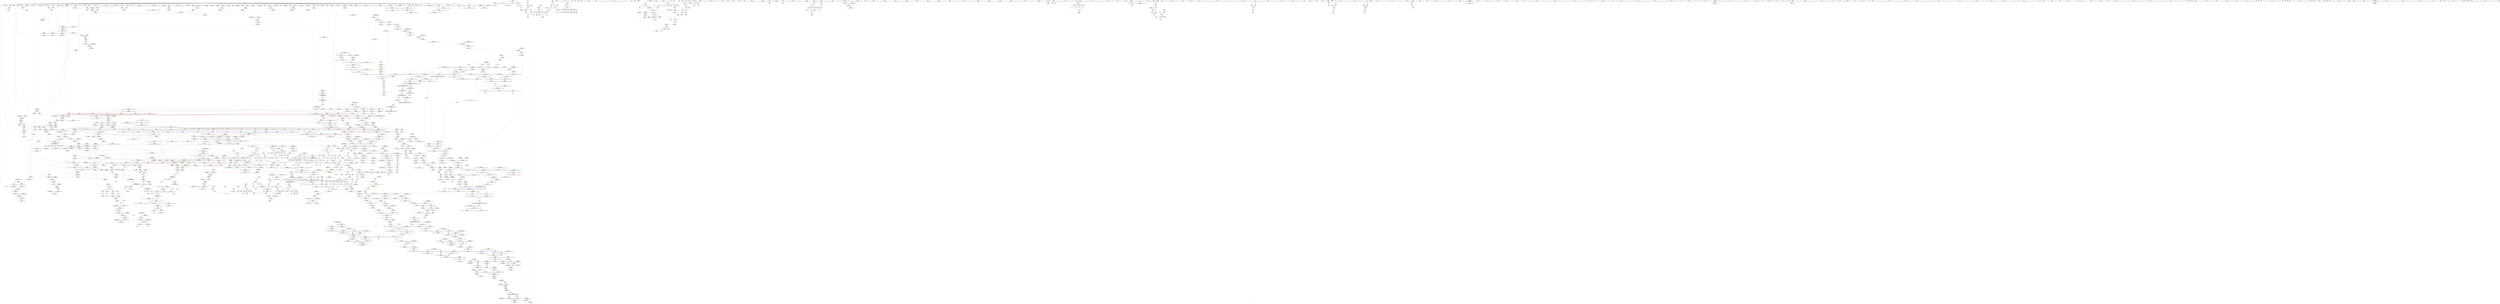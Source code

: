 digraph "SVFG" {
	label="SVFG";

	Node0x5610b282d810 [shape=record,color=grey,label="{NodeID: 0\nNullPtr|{|<s61>92}}"];
	Node0x5610b282d810 -> Node0x5610b28c1d80[style=solid];
	Node0x5610b282d810 -> Node0x5610b28c1e80[style=solid];
	Node0x5610b282d810 -> Node0x5610b28c1f50[style=solid];
	Node0x5610b282d810 -> Node0x5610b28b5a60[style=solid];
	Node0x5610b282d810 -> Node0x5610b28b5b30[style=solid];
	Node0x5610b282d810 -> Node0x5610b28b5c00[style=solid];
	Node0x5610b282d810 -> Node0x5610b28b5cd0[style=solid];
	Node0x5610b282d810 -> Node0x5610b28b5da0[style=solid];
	Node0x5610b282d810 -> Node0x5610b28b5e70[style=solid];
	Node0x5610b282d810 -> Node0x5610b28b5f40[style=solid];
	Node0x5610b282d810 -> Node0x5610b28b6010[style=solid];
	Node0x5610b282d810 -> Node0x5610b28b60e0[style=solid];
	Node0x5610b282d810 -> Node0x5610b28b61b0[style=solid];
	Node0x5610b282d810 -> Node0x5610b28b6280[style=solid];
	Node0x5610b282d810 -> Node0x5610b28b6350[style=solid];
	Node0x5610b282d810 -> Node0x5610b28b6420[style=solid];
	Node0x5610b282d810 -> Node0x5610b28b64f0[style=solid];
	Node0x5610b282d810 -> Node0x5610b28b65c0[style=solid];
	Node0x5610b282d810 -> Node0x5610b28b6690[style=solid];
	Node0x5610b282d810 -> Node0x5610b28b6760[style=solid];
	Node0x5610b282d810 -> Node0x5610b28b6830[style=solid];
	Node0x5610b282d810 -> Node0x5610b28b6900[style=solid];
	Node0x5610b282d810 -> Node0x5610b28b69d0[style=solid];
	Node0x5610b282d810 -> Node0x5610b28b6aa0[style=solid];
	Node0x5610b282d810 -> Node0x5610b28b6b70[style=solid];
	Node0x5610b282d810 -> Node0x5610b28b6c40[style=solid];
	Node0x5610b282d810 -> Node0x5610b28b6d10[style=solid];
	Node0x5610b282d810 -> Node0x5610b28b6de0[style=solid];
	Node0x5610b282d810 -> Node0x5610b28b6eb0[style=solid];
	Node0x5610b282d810 -> Node0x5610b28b6f80[style=solid];
	Node0x5610b282d810 -> Node0x5610b28b7050[style=solid];
	Node0x5610b282d810 -> Node0x5610b28b7120[style=solid];
	Node0x5610b282d810 -> Node0x5610b28b71f0[style=solid];
	Node0x5610b282d810 -> Node0x5610b28b72c0[style=solid];
	Node0x5610b282d810 -> Node0x5610b28b7390[style=solid];
	Node0x5610b282d810 -> Node0x5610b28b7460[style=solid];
	Node0x5610b282d810 -> Node0x5610b28b7530[style=solid];
	Node0x5610b282d810 -> Node0x5610b28b7600[style=solid];
	Node0x5610b282d810 -> Node0x5610b28b76d0[style=solid];
	Node0x5610b282d810 -> Node0x5610b28b77a0[style=solid];
	Node0x5610b282d810 -> Node0x5610b28b7870[style=solid];
	Node0x5610b282d810 -> Node0x5610b28b7940[style=solid];
	Node0x5610b282d810 -> Node0x5610b28b7a10[style=solid];
	Node0x5610b282d810 -> Node0x5610b28b7ae0[style=solid];
	Node0x5610b282d810 -> Node0x5610b28b7bb0[style=solid];
	Node0x5610b282d810 -> Node0x5610b28b7c80[style=solid];
	Node0x5610b282d810 -> Node0x5610b28b7d50[style=solid];
	Node0x5610b282d810 -> Node0x5610b28b7e20[style=solid];
	Node0x5610b282d810 -> Node0x5610b28b7ef0[style=solid];
	Node0x5610b282d810 -> Node0x5610b28b7fc0[style=solid];
	Node0x5610b282d810 -> Node0x5610b28f6230[style=solid];
	Node0x5610b282d810 -> Node0x5610b28fb950[style=solid];
	Node0x5610b282d810 -> Node0x5610b28fba20[style=solid];
	Node0x5610b282d810 -> Node0x5610b28fbaf0[style=solid];
	Node0x5610b282d810 -> Node0x5610b28febb0[style=solid];
	Node0x5610b282d810 -> Node0x5610b28fec80[style=solid];
	Node0x5610b282d810 -> Node0x5610b28fed50[style=solid];
	Node0x5610b282d810 -> Node0x5610b28ff710[style=solid];
	Node0x5610b282d810 -> Node0x5610b2063d00[style=solid];
	Node0x5610b282d810 -> Node0x5610b2933150[style=solid];
	Node0x5610b282d810 -> Node0x5610b2934050[style=solid];
	Node0x5610b282d810:s61 -> Node0x5610b290cb10[style=solid,color=red];
	Node0x5610b28b8ab0 [shape=record,color=black,label="{NodeID: 443\n267\<--266\ntobool\<--\n_Z3rviv\n}"];
	Node0x5610b290ae80 [shape=record,color=black,label="{NodeID: 3100\n1000 = PHI(563, 565, )\n0th arg _ZNSt6vectorIiSaIiEEC2Ev }"];
	Node0x5610b290ae80 -> Node0x5610b28fa6a0[style=solid];
	Node0x5610b28c8000 [shape=record,color=red,label="{NodeID: 886\n699\<--555\n\<--i11\nmain\n}"];
	Node0x5610b28c8000 -> Node0x5610b28ca820[style=solid];
	Node0x5610b28fe1f0 [shape=record,color=blue,label="{NodeID: 1329\n1588\<--1584\n__p.addr\<--__p\n_ZN9__gnu_cxx13new_allocatorIiE10deallocateEPim\n}"];
	Node0x5610b28fe1f0 -> Node0x5610b28ef490[style=dashed];
	Node0x5610b28b1090 [shape=record,color=green,label="{NodeID: 222\n1442\<--1443\nref.tmp\<--ref.tmp_field_insensitive\n_ZNSt27__uninitialized_default_n_1ILb1EE18__uninit_default_nIPimEET_S3_T0_\n|{|<s1>98}}"];
	Node0x5610b28b1090 -> Node0x5610b28fd1b0[style=solid];
	Node0x5610b28b1090:s1 -> Node0x5610b290c7e0[style=solid,color=red];
	Node0x5610b28d4520 [shape=record,color=purple,label="{NodeID: 665\n2502\<--59\nllvm.global_ctors_1\<--llvm.global_ctors\nGlob }"];
	Node0x5610b28d4520 -> Node0x5610b28f6130[style=solid];
	Node0x5610b28f2d70 [shape=record,color=red,label="{NodeID: 1108\n2079\<--2078\n\<--coerce.dive5\n_ZSt34__uninitialized_move_if_noexcept_aIPiS0_SaIiEET0_T_S3_S2_RT1_\n|{<s0>151}}"];
	Node0x5610b28f2d70:s0 -> Node0x5610b290b140[style=solid,color=red];
	Node0x5610b2871ea0 [shape=record,color=green,label="{NodeID: 1\n7\<--1\n__dso_handle\<--dummyObj\nGlob }"];
	Node0x5610b28b8b80 [shape=record,color=black,label="{NodeID: 444\n276\<--275\nconv\<--\n_Z3rviv\n|{<s0>18}}"];
	Node0x5610b28b8b80:s0 -> Node0x5610b290a760[style=solid,color=red];
	Node0x5610b290b030 [shape=record,color=black,label="{NodeID: 3101\n2185 = PHI(2077, )\n0th arg _ZSt22__uninitialized_copy_aISt13move_iteratorIPiES1_iET0_T_S4_S3_RSaIT1_E }"];
	Node0x5610b290b030 -> Node0x5610b2901ad0[style=solid];
	Node0x5610b28c80d0 [shape=record,color=red,label="{NodeID: 887\n705\<--555\n\<--i11\nmain\n}"];
	Node0x5610b28c80d0 -> Node0x5610b28ca8f0[style=solid];
	Node0x5610b28fe2c0 [shape=record,color=blue,label="{NodeID: 1330\n1590\<--1585\n.addr\<--\n_ZN9__gnu_cxx13new_allocatorIiE10deallocateEPim\n}"];
	Node0x5610b28b1160 [shape=record,color=green,label="{NodeID: 223\n1450\<--1451\n_ZSt6fill_nIPimiET_S1_T0_RKT1_\<--_ZSt6fill_nIPimiET_S1_T0_RKT1__field_insensitive\n}"];
	Node0x5610b28d4620 [shape=record,color=purple,label="{NodeID: 666\n2503\<--59\nllvm.global_ctors_2\<--llvm.global_ctors\nGlob }"];
	Node0x5610b28d4620 -> Node0x5610b28f6230[style=solid];
	Node0x5610b28f2e40 [shape=record,color=red,label="{NodeID: 1109\n2089\<--2086\nthis1\<--this.addr\n_ZNK9__gnu_cxx17__normal_iteratorIPiSt6vectorIiSaIiEEE4baseEv\n}"];
	Node0x5610b28f2e40 -> Node0x5610b28d92b0[style=solid];
	Node0x5610b28a8950 [shape=record,color=green,label="{NodeID: 2\n8\<--1\nstdin\<--dummyObj\nGlob }"];
	Node0x5610b28b8c50 [shape=record,color=black,label="{NodeID: 445\n295\<--294\nconv3\<--\n_Z3rviv\n|{<s0>20}}"];
	Node0x5610b28b8c50:s0 -> Node0x5610b2a58a90[style=solid,color=red];
	Node0x5610b290b140 [shape=record,color=black,label="{NodeID: 3102\n2186 = PHI(2079, )\n1st arg _ZSt22__uninitialized_copy_aISt13move_iteratorIPiES1_iET0_T_S4_S3_RSaIT1_E }"];
	Node0x5610b290b140 -> Node0x5610b2901ba0[style=solid];
	Node0x5610b28c81a0 [shape=record,color=red,label="{NodeID: 888\n717\<--555\n\<--i11\nmain\n}"];
	Node0x5610b28c81a0 -> Node0x5610b28cac30[style=solid];
	Node0x5610b28fe390 [shape=record,color=blue,label="{NodeID: 1331\n1608\<--1605\n__first.addr\<--__first\n_ZSt8_DestroyIPiiEvT_S1_RSaIT0_E\n}"];
	Node0x5610b28fe390 -> Node0x5610b28ef560[style=dashed];
	Node0x5610b28b1260 [shape=record,color=green,label="{NodeID: 224\n1457\<--1458\n__first.addr\<--__first.addr_field_insensitive\n_ZSt6fill_nIPimiET_S1_T0_RKT1_\n}"];
	Node0x5610b28b1260 -> Node0x5610b28ee380[style=solid];
	Node0x5610b28b1260 -> Node0x5610b28fd280[style=solid];
	Node0x5610b28d4720 [shape=record,color=purple,label="{NodeID: 667\n420\<--419\n_M_impl\<--\n_ZNSt6vectorIiSaIiEEixEm\n}"];
	Node0x5610b28f2f10 [shape=record,color=red,label="{NodeID: 1110\n2101\<--2095\n\<--__a.addr\n_ZNSt16allocator_traitsISaIiEE7destroyIiEEvRS0_PT_\n}"];
	Node0x5610b28f2f10 -> Node0x5610b28cf960[style=solid];
	Node0x5610b28a89e0 [shape=record,color=green,label="{NodeID: 3\n12\<--1\n.str\<--dummyObj\nGlob }"];
	Node0x5610b28b8d20 [shape=record,color=black,label="{NodeID: 446\n302\<--301\nfrombool9\<--cmp8\n_Z3rviv\n}"];
	Node0x5610b28b8d20 -> Node0x5610b28f6b50[style=solid];
	Node0x5610b290b250 [shape=record,color=black,label="{NodeID: 3103\n2187 = PHI(2074, )\n2nd arg _ZSt22__uninitialized_copy_aISt13move_iteratorIPiES1_iET0_T_S4_S3_RSaIT1_E }"];
	Node0x5610b290b250 -> Node0x5610b2901c70[style=solid];
	Node0x5610b28c8270 [shape=record,color=red,label="{NodeID: 889\n727\<--555\n\<--i11\nmain\n}"];
	Node0x5610b28c8270 -> Node0x5610b292da50[style=solid];
	Node0x5610b29af790 [shape=record,color=yellow,style=double,label="{NodeID: 2439\n92V_1 = ENCHI(MR_92V_0)\npts\{5640000 5640001 5660000 5660001 \}\nFun[_ZNSt6vectorIiSaIiEE3endEv]|{<s0>135}}"];
	Node0x5610b29af790:s0 -> Node0x5610b29b43e0[style=dashed,color=red];
	Node0x5610b28fe460 [shape=record,color=blue,label="{NodeID: 1332\n1610\<--1606\n__last.addr\<--__last\n_ZSt8_DestroyIPiiEvT_S1_RSaIT0_E\n}"];
	Node0x5610b28fe460 -> Node0x5610b28ef630[style=dashed];
	Node0x5610b28b1330 [shape=record,color=green,label="{NodeID: 225\n1459\<--1460\n__n.addr\<--__n.addr_field_insensitive\n_ZSt6fill_nIPimiET_S1_T0_RKT1_\n}"];
	Node0x5610b28b1330 -> Node0x5610b28ee450[style=solid];
	Node0x5610b28b1330 -> Node0x5610b28fd350[style=solid];
	Node0x5610b28d47f0 [shape=record,color=purple,label="{NodeID: 668\n421\<--419\n_M_start\<--\n_ZNSt6vectorIiSaIiEEixEm\n}"];
	Node0x5610b28d47f0 -> Node0x5610b28c6530[style=solid];
	Node0x5610b28f2fe0 [shape=record,color=red,label="{NodeID: 1111\n2103\<--2097\n\<--__p.addr\n_ZNSt16allocator_traitsISaIiEE7destroyIiEEvRS0_PT_\n|{<s0>152}}"];
	Node0x5610b28f2fe0:s0 -> Node0x5610b2910a60[style=solid,color=red];
	Node0x5610b28a9110 [shape=record,color=green,label="{NodeID: 4\n14\<--1\n.str.1\<--dummyObj\nGlob }"];
	Node0x5610b28b8df0 [shape=record,color=black,label="{NodeID: 447\n305\<--304\ntobool10\<--\n_Z3rviv\n}"];
	Node0x5610b290b360 [shape=record,color=black,label="{NodeID: 3104\n2188 = PHI(2075, )\n3rd arg _ZSt22__uninitialized_copy_aISt13move_iteratorIPiES1_iET0_T_S4_S3_RSaIT1_E }"];
	Node0x5610b290b360 -> Node0x5610b2901d40[style=solid];
	Node0x5610b28c8340 [shape=record,color=red,label="{NodeID: 890\n663\<--557\n\<--_n\nmain\n}"];
	Node0x5610b28c8340 -> Node0x5610b2934f50[style=solid];
	Node0x5610b28fe530 [shape=record,color=blue,label="{NodeID: 1333\n1612\<--1607\n.addr\<--\n_ZSt8_DestroyIPiiEvT_S1_RSaIT0_E\n}"];
	Node0x5610b28b1400 [shape=record,color=green,label="{NodeID: 226\n1461\<--1462\n__value.addr\<--__value.addr_field_insensitive\n_ZSt6fill_nIPimiET_S1_T0_RKT1_\n}"];
	Node0x5610b28b1400 -> Node0x5610b28ee520[style=solid];
	Node0x5610b28b1400 -> Node0x5610b28fd420[style=solid];
	Node0x5610b28d48c0 [shape=record,color=purple,label="{NodeID: 669\n437\<--436\n_M_impl\<--\n_ZNSt6vectorIiSaIiEED2Ev\n}"];
	Node0x5610b28f30b0 [shape=record,color=red,label="{NodeID: 1112\n2115\<--2112\nthis1\<--this.addr\n_ZNKSt6vectorIiSaIiEE8max_sizeEv\n}"];
	Node0x5610b28f30b0 -> Node0x5610b28cfa30[style=solid];
	Node0x5610b28a91a0 [shape=record,color=green,label="{NodeID: 5\n16\<--1\n.str.2\<--dummyObj\nGlob }"];
	Node0x5610b28b8ec0 [shape=record,color=black,label="{NodeID: 448\n349\<--348\n\<--this1\n_ZNSaIiEC2Ev\n|{<s0>26}}"];
	Node0x5610b28b8ec0:s0 -> Node0x5610b29118a0[style=solid,color=red];
	Node0x5610b290b4a0 [shape=record,color=black,label="{NodeID: 3105\n1409 = PHI(444, 1164, 1786, 1802, 1838, 1858, )\n0th arg _ZNSt12_Vector_baseIiSaIiEE19_M_get_Tp_allocatorEv }"];
	Node0x5610b290b4a0 -> Node0x5610b28fccd0[style=solid];
	Node0x5610b28c8410 [shape=record,color=red,label="{NodeID: 891\n695\<--559\n\<--j\nmain\n}"];
	Node0x5610b28c8410 -> Node0x5610b2932fd0[style=solid];
	Node0x5610b29af9b0 [shape=record,color=yellow,style=double,label="{NodeID: 2441\n314V_1 = ENCHI(MR_314V_0)\npts\{19110000 \}\nFun[_ZNSt6vectorIiSaIiEE3endEv]|{<s0>135}}"];
	Node0x5610b29af9b0:s0 -> Node0x5610b2901a00[style=dashed,color=red];
	Node0x5610b28fe600 [shape=record,color=blue,label="{NodeID: 1334\n1626\<--1624\n__first.addr\<--__first\n_ZSt8_DestroyIPiEvT_S1_\n}"];
	Node0x5610b28fe600 -> Node0x5610b28ef700[style=dashed];
	Node0x5610b28b14d0 [shape=record,color=green,label="{NodeID: 227\n1468\<--1469\n_ZSt12__niter_baseIPiET_S1_\<--_ZSt12__niter_baseIPiET_S1__field_insensitive\n}"];
	Node0x5610b28d4990 [shape=record,color=purple,label="{NodeID: 670\n438\<--436\n_M_start\<--\n_ZNSt6vectorIiSaIiEED2Ev\n}"];
	Node0x5610b28d4990 -> Node0x5610b28c67a0[style=solid];
	Node0x5610b28f3180 [shape=record,color=red,label="{NodeID: 1113\n2149\<--2129\n\<--retval\n_ZSt3maxImERKT_S2_S2_\n}"];
	Node0x5610b28f3180 -> Node0x5610b28cfbd0[style=solid];
	Node0x5610b28a9230 [shape=record,color=green,label="{NodeID: 6\n18\<--1\n.str.3\<--dummyObj\nGlob }"];
	Node0x5610b28b8f90 [shape=record,color=black,label="{NodeID: 449\n372\<--371\n\<--this1\n_ZNSt6vectorIiSaIiEEC2EmRKS0_\n|{<s0>27}}"];
	Node0x5610b28b8f90:s0 -> Node0x5610b290e3e0[style=solid,color=red];
	Node0x5610b290b9f0 [shape=record,color=black,label="{NodeID: 3106\n1270 = PHI(1125, 1201, 1209, )\n0th arg _ZNSt12_Vector_baseIiSaIiEE12_Vector_implD2Ev }"];
	Node0x5610b290b9f0 -> Node0x5610b28fbfd0[style=solid];
	Node0x5610b28c84e0 [shape=record,color=red,label="{NodeID: 892\n708\<--559\n\<--j\nmain\n}"];
	Node0x5610b28c84e0 -> Node0x5610b28ca9c0[style=solid];
	Node0x5610b29afa90 [shape=record,color=yellow,style=double,label="{NodeID: 2442\n115V_1 = ENCHI(MR_115V_0)\npts\{1961 \}\nFun[_ZSt3maxImERKT_S2_S2_]}"];
	Node0x5610b29afa90 -> Node0x5610b28f3660[style=dashed];
	Node0x5610b28fe6d0 [shape=record,color=blue,label="{NodeID: 1335\n1628\<--1625\n__last.addr\<--__last\n_ZSt8_DestroyIPiEvT_S1_\n}"];
	Node0x5610b28fe6d0 -> Node0x5610b28ef7d0[style=dashed];
	Node0x5610b28b15d0 [shape=record,color=green,label="{NodeID: 228\n1473\<--1474\n_ZSt10__fill_n_aIPimiEN9__gnu_cxx11__enable_ifIXsr11__is_scalarIT1_EE7__valueET_E6__typeES4_T0_RKS3_\<--_ZSt10__fill_n_aIPimiEN9__gnu_cxx11__enable_ifIXsr11__is_scalarIT1_EE7__valueET_E6__typeES4_T0_RKS3__field_insensitive\n}"];
	Node0x5610b28d4a60 [shape=record,color=purple,label="{NodeID: 671\n441\<--440\n_M_impl2\<--\n_ZNSt6vectorIiSaIiEED2Ev\n}"];
	Node0x5610b28f3250 [shape=record,color=red,label="{NodeID: 1114\n2137\<--2131\n\<--__a.addr\n_ZSt3maxImERKT_S2_S2_\n}"];
	Node0x5610b28f3250 -> Node0x5610b28f3590[style=solid];
	Node0x5610b28a92c0 [shape=record,color=green,label="{NodeID: 7\n20\<--1\n.str.4\<--dummyObj\nGlob }"];
	Node0x5610b28b9060 [shape=record,color=black,label="{NodeID: 450\n388\<--371\n\<--this1\n_ZNSt6vectorIiSaIiEEC2EmRKS0_\n|{<s0>29}}"];
	Node0x5610b28b9060:s0 -> Node0x5610b290f930[style=solid,color=red];
	Node0x5610b290bb80 [shape=record,color=black,label="{NodeID: 3107\n399 = PHI(251, 251, 1275, )\n0th arg _ZNSaIiED2Ev }"];
	Node0x5610b290bb80 -> Node0x5610b28f75e0[style=solid];
	Node0x5610b28c85b0 [shape=record,color=red,label="{NodeID: 893\n722\<--559\n\<--j\nmain\n}"];
	Node0x5610b28c85b0 -> Node0x5610b292dbd0[style=solid];
	Node0x5610b29afba0 [shape=record,color=yellow,style=double,label="{NodeID: 2443\n117V_1 = ENCHI(MR_117V_0)\npts\{1967 \}\nFun[_ZSt3maxImERKT_S2_S2_]}"];
	Node0x5610b29afba0 -> Node0x5610b28f3590[style=dashed];
	Node0x5610b28fe7a0 [shape=record,color=blue,label="{NodeID: 1336\n1641\<--1639\n.addr\<--\n_ZNSt12_Destroy_auxILb1EE9__destroyIPiEEvT_S3_\n}"];
	Node0x5610b28b9a80 [shape=record,color=green,label="{NodeID: 229\n1480\<--1481\n__first.addr\<--__first.addr_field_insensitive\n_ZSt10__fill_n_aIPimiEN9__gnu_cxx11__enable_ifIXsr11__is_scalarIT1_EE7__valueET_E6__typeES4_T0_RKS3_\n}"];
	Node0x5610b28b9a80 -> Node0x5610b28ee5f0[style=solid];
	Node0x5610b28b9a80 -> Node0x5610b28ee6c0[style=solid];
	Node0x5610b28b9a80 -> Node0x5610b28ee790[style=solid];
	Node0x5610b28b9a80 -> Node0x5610b28fd4f0[style=solid];
	Node0x5610b28b9a80 -> Node0x5610b28fdaa0[style=solid];
	Node0x5610b28d4b30 [shape=record,color=purple,label="{NodeID: 672\n442\<--440\n_M_finish\<--\n_ZNSt6vectorIiSaIiEED2Ev\n}"];
	Node0x5610b28d4b30 -> Node0x5610b28c6870[style=solid];
	Node0x5610b28f3320 [shape=record,color=red,label="{NodeID: 1115\n2146\<--2131\n\<--__a.addr\n_ZSt3maxImERKT_S2_S2_\n}"];
	Node0x5610b28f3320 -> Node0x5610b29015f0[style=solid];
	Node0x5610b28a9350 [shape=record,color=green,label="{NodeID: 8\n22\<--1\n.str.5\<--dummyObj\nGlob }"];
	Node0x5610b28b9130 [shape=record,color=black,label="{NodeID: 451\n404\<--403\n\<--this1\n_ZNSaIiED2Ev\n|{<s0>30}}"];
	Node0x5610b28b9130:s0 -> Node0x5610b2910460[style=solid,color=red];
	Node0x5610b290bd10 [shape=record,color=black,label="{NodeID: 3108\n1649 = PHI(517, 1971, 1971, 1971, 1971, )\n0th arg _ZNKSt6vectorIiSaIiEE4sizeEv }"];
	Node0x5610b290bd10 -> Node0x5610b28fe940[style=solid];
	Node0x5610b28c8680 [shape=record,color=red,label="{NodeID: 894\n696\<--561\n\<--_n26\nmain\n}"];
	Node0x5610b28c8680 -> Node0x5610b2932fd0[style=solid];
	Node0x5610b28fe870 [shape=record,color=blue,label="{NodeID: 1337\n1643\<--1640\n.addr1\<--\n_ZNSt12_Destroy_auxILb1EE9__destroyIPiEEvT_S3_\n}"];
	Node0x5610b28b9b50 [shape=record,color=green,label="{NodeID: 230\n1482\<--1483\n__n.addr\<--__n.addr_field_insensitive\n_ZSt10__fill_n_aIPimiEN9__gnu_cxx11__enable_ifIXsr11__is_scalarIT1_EE7__valueET_E6__typeES4_T0_RKS3_\n}"];
	Node0x5610b28b9b50 -> Node0x5610b28ee860[style=solid];
	Node0x5610b28b9b50 -> Node0x5610b28fd5c0[style=solid];
	Node0x5610b28d4c00 [shape=record,color=purple,label="{NodeID: 673\n534\<--533\n_M_impl\<--\n_ZNKSt6vectorIiSaIiEEixEm\n}"];
	Node0x5610b299b8d0 [shape=record,color=black,label="{NodeID: 2223\nMR_273V_9 = PHI(MR_273V_11, MR_273V_8, )\npts\{588 \}\n|{|<s3>68|<s4>68|<s5>68}}"];
	Node0x5610b299b8d0 -> Node0x5610b28c9a00[style=dashed];
	Node0x5610b299b8d0 -> Node0x5610b28f99a0[style=dashed];
	Node0x5610b299b8d0 -> Node0x5610b299b8d0[style=dashed];
	Node0x5610b299b8d0:s3 -> Node0x5610b28ec090[style=dashed,color=red];
	Node0x5610b299b8d0:s4 -> Node0x5610b28fac50[style=dashed,color=red];
	Node0x5610b299b8d0:s5 -> Node0x5610b29968a0[style=dashed,color=red];
	Node0x5610b28f33f0 [shape=record,color=red,label="{NodeID: 1116\n2139\<--2133\n\<--__b.addr\n_ZSt3maxImERKT_S2_S2_\n}"];
	Node0x5610b28f33f0 -> Node0x5610b28f3660[style=solid];
	Node0x5610b28a9410 [shape=record,color=green,label="{NodeID: 9\n24\<--1\n.str.6\<--dummyObj\nGlob }"];
	Node0x5610b28b9200 [shape=record,color=black,label="{NodeID: 452\n419\<--418\n\<--this1\n_ZNSt6vectorIiSaIiEEixEm\n}"];
	Node0x5610b28b9200 -> Node0x5610b28d4720[style=solid];
	Node0x5610b28b9200 -> Node0x5610b28d47f0[style=solid];
	Node0x5610b290bf20 [shape=record,color=black,label="{NodeID: 3109\n2377 = PHI(2338, 2346, )\n0th arg _ZSt12__miter_baseIPiEDTcl12__miter_basecldtfp_4baseEEESt13move_iteratorIT_E }"];
	Node0x5610b290bf20 -> Node0x5610b2902ff0[style=solid];
	Node0x5610b28c8750 [shape=record,color=red,label="{NodeID: 895\n740\<--567\n\<--i48\nmain\n}"];
	Node0x5610b28c8750 -> Node0x5610b2935fd0[style=solid];
	Node0x5610b28fe940 [shape=record,color=blue,label="{NodeID: 1338\n1650\<--1649\nthis.addr\<--this\n_ZNKSt6vectorIiSaIiEE4sizeEv\n}"];
	Node0x5610b28fe940 -> Node0x5610b28ef8a0[style=dashed];
	Node0x5610b28b9c20 [shape=record,color=green,label="{NodeID: 231\n1484\<--1485\n__value.addr\<--__value.addr_field_insensitive\n_ZSt10__fill_n_aIPimiEN9__gnu_cxx11__enable_ifIXsr11__is_scalarIT1_EE7__valueET_E6__typeES4_T0_RKS3_\n}"];
	Node0x5610b28b9c20 -> Node0x5610b28ee930[style=solid];
	Node0x5610b28b9c20 -> Node0x5610b28fd690[style=solid];
	Node0x5610b28d4cd0 [shape=record,color=purple,label="{NodeID: 674\n535\<--533\n_M_start\<--\n_ZNKSt6vectorIiSaIiEEixEm\n}"];
	Node0x5610b28d4cd0 -> Node0x5610b28c7230[style=solid];
	Node0x5610b28f34c0 [shape=record,color=red,label="{NodeID: 1117\n2143\<--2133\n\<--__b.addr\n_ZSt3maxImERKT_S2_S2_\n}"];
	Node0x5610b28f34c0 -> Node0x5610b2901520[style=solid];
	Node0x5610b28a9510 [shape=record,color=green,label="{NodeID: 10\n27\<--1\n\<--dummyObj\nCan only get source location for instruction, argument, global var or function.}"];
	Node0x5610b28b92d0 [shape=record,color=black,label="{NodeID: 453\n409\<--424\n_ZNSt6vectorIiSaIiEEixEm_ret\<--add.ptr\n_ZNSt6vectorIiSaIiEEixEm\n|{<s0>20|<s1>58|<s2>59|<s3>60|<s4>63|<s5>64|<s6>65|<s7>66}}"];
	Node0x5610b28b92d0:s0 -> Node0x5610b2a51e20[style=solid,color=blue];
	Node0x5610b28b92d0:s1 -> Node0x5610b2a53320[style=solid,color=blue];
	Node0x5610b28b92d0:s2 -> Node0x5610b2a53460[style=solid,color=blue];
	Node0x5610b28b92d0:s3 -> Node0x5610b2a53010[style=solid,color=blue];
	Node0x5610b28b92d0:s4 -> Node0x5610b2a536e0[style=solid,color=blue];
	Node0x5610b28b92d0:s5 -> Node0x5610b2a51fe0[style=solid,color=blue];
	Node0x5610b28b92d0:s6 -> Node0x5610b2a520e0[style=solid,color=blue];
	Node0x5610b28b92d0:s7 -> Node0x5610b2a52220[style=solid,color=blue];
	Node0x5610b290c070 [shape=record,color=black,label="{NodeID: 3110\n1926 = PHI(1707, )\n0th arg _ZN9__gnu_cxx13new_allocatorIiE9constructIiJRKiEEEvPT_DpOT0_ }"];
	Node0x5610b290c070 -> Node0x5610b29000d0[style=solid];
	Node0x5610b28c8820 [shape=record,color=red,label="{NodeID: 896\n754\<--567\n\<--i48\nmain\n}"];
	Node0x5610b28c8820 -> Node0x5610b2930a50[style=solid];
	Node0x5610b28fea10 [shape=record,color=blue,label="{NodeID: 1339\n1669\<--1668\nthis.addr\<--this\n_ZNSt12_Vector_baseIiSaIiEEC2Ev\n}"];
	Node0x5610b28fea10 -> Node0x5610b28efb10[style=dashed];
	Node0x5610b28b9cf0 [shape=record,color=green,label="{NodeID: 232\n1486\<--1487\n__tmp\<--__tmp_field_insensitive\n_ZSt10__fill_n_aIPimiEN9__gnu_cxx11__enable_ifIXsr11__is_scalarIT1_EE7__valueET_E6__typeES4_T0_RKS3_\n}"];
	Node0x5610b28b9cf0 -> Node0x5610b28eea00[style=solid];
	Node0x5610b28b9cf0 -> Node0x5610b28fd760[style=solid];
	Node0x5610b28d4da0 [shape=record,color=purple,label="{NodeID: 675\n1057\<--1021\ncoerce.dive\<--agg.tmp\n_ZNSt6vectorIiSaIiEE9push_backERKi\n}"];
	Node0x5610b28d4da0 -> Node0x5610b28fa9e0[style=solid];
	Node0x5610b28f3590 [shape=record,color=red,label="{NodeID: 1118\n2138\<--2137\n\<--\n_ZSt3maxImERKT_S2_S2_\n}"];
	Node0x5610b28f3590 -> Node0x5610b2934ad0[style=solid];
	Node0x5610b28a9610 [shape=record,color=green,label="{NodeID: 11\n42\<--1\n.str.7\<--dummyObj\nGlob }"];
	Node0x5610b28b93a0 [shape=record,color=black,label="{NodeID: 454\n436\<--435\n\<--this1\n_ZNSt6vectorIiSaIiEED2Ev\n}"];
	Node0x5610b28b93a0 -> Node0x5610b28d48c0[style=solid];
	Node0x5610b28b93a0 -> Node0x5610b28d4990[style=solid];
	Node0x5610b290c180 [shape=record,color=black,label="{NodeID: 3111\n1927 = PHI(1708, )\n1st arg _ZN9__gnu_cxx13new_allocatorIiE9constructIiJRKiEEEvPT_DpOT0_ }"];
	Node0x5610b290c180 -> Node0x5610b29001a0[style=solid];
	Node0x5610b28c88f0 [shape=record,color=red,label="{NodeID: 897\n760\<--567\n\<--i48\nmain\n}"];
	Node0x5610b28c88f0 -> Node0x5610b2930bd0[style=solid];
	Node0x5610b28feae0 [shape=record,color=blue,label="{NodeID: 1340\n1680\<--1679\nthis.addr\<--this\n_ZNSt12_Vector_baseIiSaIiEE12_Vector_implC2Ev\n}"];
	Node0x5610b28feae0 -> Node0x5610b28efbe0[style=dashed];
	Node0x5610b28b9dc0 [shape=record,color=green,label="{NodeID: 233\n1488\<--1489\n__niter\<--__niter_field_insensitive\n_ZSt10__fill_n_aIPimiEN9__gnu_cxx11__enable_ifIXsr11__is_scalarIT1_EE7__valueET_E6__typeES4_T0_RKS3_\n}"];
	Node0x5610b28b9dc0 -> Node0x5610b28eead0[style=solid];
	Node0x5610b28b9dc0 -> Node0x5610b28eeba0[style=solid];
	Node0x5610b28b9dc0 -> Node0x5610b28fd830[style=solid];
	Node0x5610b28b9dc0 -> Node0x5610b28fd9d0[style=solid];
	Node0x5610b28d4e70 [shape=record,color=purple,label="{NodeID: 676\n1060\<--1021\ncoerce.dive8\<--agg.tmp\n_ZNSt6vectorIiSaIiEE9push_backERKi\n}"];
	Node0x5610b28d4e70 -> Node0x5610b28ebc80[style=solid];
	Node0x5610b28f3660 [shape=record,color=red,label="{NodeID: 1119\n2140\<--2139\n\<--\n_ZSt3maxImERKT_S2_S2_\n}"];
	Node0x5610b28f3660 -> Node0x5610b2934ad0[style=solid];
	Node0x5610b28a9710 [shape=record,color=green,label="{NodeID: 12\n44\<--1\n.str.8\<--dummyObj\nGlob }"];
	Node0x5610b28b9470 [shape=record,color=black,label="{NodeID: 455\n440\<--435\n\<--this1\n_ZNSt6vectorIiSaIiEED2Ev\n}"];
	Node0x5610b28b9470 -> Node0x5610b28d4a60[style=solid];
	Node0x5610b28b9470 -> Node0x5610b28d4b30[style=solid];
	Node0x5610b290c290 [shape=record,color=black,label="{NodeID: 3112\n1928 = PHI(1710, )\n2nd arg _ZN9__gnu_cxx13new_allocatorIiE9constructIiJRKiEEEvPT_DpOT0_ }"];
	Node0x5610b290c290 -> Node0x5610b2900270[style=solid];
	Node0x5610b28c89c0 [shape=record,color=red,label="{NodeID: 898\n793\<--567\n\<--i48\nmain\n}"];
	Node0x5610b28c89c0 -> Node0x5610b2931950[style=solid];
	Node0x5610b28febb0 [shape=record,color=blue, style = dotted,label="{NodeID: 1341\n1686\<--3\n_M_start\<--dummyVal\n_ZNSt12_Vector_baseIiSaIiEE12_Vector_implC2Ev\n|{<s0>108}}"];
	Node0x5610b28febb0:s0 -> Node0x5610b29dab80[style=dashed,color=blue];
	Node0x5610b28b9e90 [shape=record,color=green,label="{NodeID: 234\n1518\<--1519\n__it.addr\<--__it.addr_field_insensitive\n_ZSt12__niter_baseIPiET_S1_\n}"];
	Node0x5610b28b9e90 -> Node0x5610b28eed40[style=solid];
	Node0x5610b28b9e90 -> Node0x5610b28fdb70[style=solid];
	Node0x5610b28d4f40 [shape=record,color=purple,label="{NodeID: 677\n1027\<--1026\n_M_impl\<--\n_ZNSt6vectorIiSaIiEE9push_backERKi\n}"];
	Node0x5610b28f3730 [shape=record,color=red,label="{NodeID: 1120\n2156\<--2153\n\<--__a.addr\n_ZNSt16allocator_traitsISaIiEE8max_sizeERKS0_\n}"];
	Node0x5610b28f3730 -> Node0x5610b28cfca0[style=solid];
	Node0x5610b28a9810 [shape=record,color=green,label="{NodeID: 13\n46\<--1\n.str.9\<--dummyObj\nGlob }"];
	Node0x5610b28b9540 [shape=record,color=black,label="{NodeID: 456\n444\<--435\n\<--this1\n_ZNSt6vectorIiSaIiEED2Ev\n|{<s0>31}}"];
	Node0x5610b28b9540:s0 -> Node0x5610b290b4a0[style=solid,color=red];
	Node0x5610b290c3a0 [shape=record,color=black,label="{NodeID: 3113\n2152 = PHI(2117, )\n0th arg _ZNSt16allocator_traitsISaIiEE8max_sizeERKS0_ }"];
	Node0x5610b290c3a0 -> Node0x5610b29016c0[style=solid];
	Node0x5610b28c8a90 [shape=record,color=red,label="{NodeID: 899\n800\<--567\n\<--i48\nmain\n}"];
	Node0x5610b28c8a90 -> Node0x5610b2931c50[style=solid];
	Node0x5610b28fec80 [shape=record,color=blue, style = dotted,label="{NodeID: 1342\n1688\<--3\n_M_finish\<--dummyVal\n_ZNSt12_Vector_baseIiSaIiEE12_Vector_implC2Ev\n|{<s0>108}}"];
	Node0x5610b28fec80:s0 -> Node0x5610b29dab80[style=dashed,color=blue];
	Node0x5610b28b9f60 [shape=record,color=green,label="{NodeID: 235\n1527\<--1528\nthis.addr\<--this.addr_field_insensitive\n_ZNSt12_Vector_baseIiSaIiEE13_M_deallocateEPim\n}"];
	Node0x5610b28b9f60 -> Node0x5610b28eee10[style=solid];
	Node0x5610b28b9f60 -> Node0x5610b28fdc40[style=solid];
	Node0x5610b28d5010 [shape=record,color=purple,label="{NodeID: 678\n1028\<--1026\n_M_finish\<--\n_ZNSt6vectorIiSaIiEE9push_backERKi\n}"];
	Node0x5610b28d5010 -> Node0x5610b28eb940[style=solid];
	Node0x5610b28f3800 [shape=record,color=red,label="{NodeID: 1121\n2165\<--2162\nthis1\<--this.addr\n_ZNKSt12_Vector_baseIiSaIiEE19_M_get_Tp_allocatorEv\n}"];
	Node0x5610b28f3800 -> Node0x5610b28d9380[style=solid];
	Node0x5610b28a9910 [shape=record,color=green,label="{NodeID: 14\n48\<--1\n.str.10\<--dummyObj\nGlob }"];
	Node0x5610b28b9610 [shape=record,color=black,label="{NodeID: 457\n451\<--435\n\<--this1\n_ZNSt6vectorIiSaIiEED2Ev\n|{<s0>33}}"];
	Node0x5610b28b9610:s0 -> Node0x5610b290f930[style=solid,color=red];
	Node0x5610b290c4b0 [shape=record,color=black,label="{NodeID: 3114\n1679 = PHI(1673, )\n0th arg _ZNSt12_Vector_baseIiSaIiEE12_Vector_implC2Ev }"];
	Node0x5610b290c4b0 -> Node0x5610b28feae0[style=solid];
	Node0x5610b28c8b60 [shape=record,color=red,label="{NodeID: 900\n829\<--567\n\<--i48\nmain\n}"];
	Node0x5610b28c8b60 -> Node0x5610b292f6d0[style=solid];
	Node0x5610b28fed50 [shape=record,color=blue, style = dotted,label="{NodeID: 1343\n1690\<--3\n_M_end_of_storage\<--dummyVal\n_ZNSt12_Vector_baseIiSaIiEE12_Vector_implC2Ev\n|{<s0>108}}"];
	Node0x5610b28fed50:s0 -> Node0x5610b29dab80[style=dashed,color=blue];
	Node0x5610b28ba030 [shape=record,color=green,label="{NodeID: 236\n1529\<--1530\n__p.addr\<--__p.addr_field_insensitive\n_ZNSt12_Vector_baseIiSaIiEE13_M_deallocateEPim\n}"];
	Node0x5610b28ba030 -> Node0x5610b28eeee0[style=solid];
	Node0x5610b28ba030 -> Node0x5610b28eefb0[style=solid];
	Node0x5610b28ba030 -> Node0x5610b28fdd10[style=solid];
	Node0x5610b28d50e0 [shape=record,color=purple,label="{NodeID: 679\n1031\<--1030\n_M_impl2\<--\n_ZNSt6vectorIiSaIiEE9push_backERKi\n}"];
	Node0x5610b299d6d0 [shape=record,color=black,label="{NodeID: 2229\nMR_56V_2 = PHI(MR_56V_3, MR_56V_1, )\npts\{1373 \}\n|{|<s1>100}}"];
	Node0x5610b299d6d0 -> Node0x5610b28fd900[style=dashed];
	Node0x5610b299d6d0:s1 -> Node0x5610b29dba10[style=dashed,color=blue];
	Node0x5610b28f38d0 [shape=record,color=red,label="{NodeID: 1122\n2178\<--2172\nthis1\<--this.addr\n_ZN9__gnu_cxx17__normal_iteratorIPiSt6vectorIiSaIiEEEC2ERKS1_\n}"];
	Node0x5610b28f38d0 -> Node0x5610b28d9450[style=solid];
	Node0x5610b28a9a10 [shape=record,color=green,label="{NodeID: 15\n50\<--1\nstdout\<--dummyObj\nGlob }"];
	Node0x5610b28b96e0 [shape=record,color=black,label="{NodeID: 458\n459\<--435\n\<--this1\n_ZNSt6vectorIiSaIiEED2Ev\n|{<s0>34}}"];
	Node0x5610b28b96e0:s0 -> Node0x5610b290f930[style=solid,color=red];
	Node0x5610b290c5c0 [shape=record,color=black,label="{NodeID: 3115\n1454 = PHI(1446, )\n0th arg _ZSt6fill_nIPimiET_S1_T0_RKT1_ }"];
	Node0x5610b290c5c0 -> Node0x5610b28fd280[style=solid];
	Node0x5610b28c8c30 [shape=record,color=red,label="{NodeID: 901\n741\<--569\n\<--_n49\nmain\n}"];
	Node0x5610b28c8c30 -> Node0x5610b2935fd0[style=solid];
	Node0x5610b28fee20 [shape=record,color=blue,label="{NodeID: 1344\n1697\<--1694\n__a.addr\<--__a\n_ZNSt16allocator_traitsISaIiEE9constructIiJRKiEEEvRS0_PT_DpOT0_\n}"];
	Node0x5610b28fee20 -> Node0x5610b28efcb0[style=dashed];
	Node0x5610b28ba100 [shape=record,color=green,label="{NodeID: 237\n1531\<--1532\n__n.addr\<--__n.addr_field_insensitive\n_ZNSt12_Vector_baseIiSaIiEE13_M_deallocateEPim\n}"];
	Node0x5610b28ba100 -> Node0x5610b28ef080[style=solid];
	Node0x5610b28ba100 -> Node0x5610b28fdde0[style=solid];
	Node0x5610b28d51b0 [shape=record,color=purple,label="{NodeID: 680\n1032\<--1030\n_M_end_of_storage\<--\n_ZNSt6vectorIiSaIiEE9push_backERKi\n}"];
	Node0x5610b28d51b0 -> Node0x5610b28eba10[style=solid];
	Node0x5610b299dbd0 [shape=record,color=black,label="{NodeID: 2230\nMR_414V_3 = PHI(MR_414V_4, MR_414V_2, )\npts\{1481 \}\n}"];
	Node0x5610b299dbd0 -> Node0x5610b28ee5f0[style=dashed];
	Node0x5610b299dbd0 -> Node0x5610b28ee6c0[style=dashed];
	Node0x5610b299dbd0 -> Node0x5610b28ee790[style=dashed];
	Node0x5610b299dbd0 -> Node0x5610b28fdaa0[style=dashed];
	Node0x5610b28f39a0 [shape=record,color=red,label="{NodeID: 1123\n2180\<--2174\n\<--__i.addr\n_ZN9__gnu_cxx17__normal_iteratorIPiSt6vectorIiSaIiEEEC2ERKS1_\n}"];
	Node0x5610b28f39a0 -> Node0x5610b28f3a70[style=solid];
	Node0x5610b28a9b10 [shape=record,color=green,label="{NodeID: 16\n51\<--1\n.str.11\<--dummyObj\nGlob }"];
	Node0x5610b28b97b0 [shape=record,color=black,label="{NodeID: 459\n497\<--496\nconv\<--\n_Z5printRKSt6vectorIiSaIiEE\n|{<s0>38}}"];
	Node0x5610b28b97b0:s0 -> Node0x5610b2911760[style=solid,color=red];
	Node0x5610b290c6d0 [shape=record,color=black,label="{NodeID: 3116\n1455 = PHI(1447, )\n1st arg _ZSt6fill_nIPimiET_S1_T0_RKT1_ }"];
	Node0x5610b290c6d0 -> Node0x5610b28fd350[style=solid];
	Node0x5610b28c8d00 [shape=record,color=red,label="{NodeID: 902\n775\<--571\n\<--good\nmain\n}"];
	Node0x5610b28c8d00 -> Node0x5610b28cad00[style=solid];
	Node0x5610b28feef0 [shape=record,color=blue,label="{NodeID: 1345\n1699\<--1695\n__p.addr\<--__p\n_ZNSt16allocator_traitsISaIiEE9constructIiJRKiEEEvRS0_PT_DpOT0_\n}"];
	Node0x5610b28feef0 -> Node0x5610b28efd80[style=dashed];
	Node0x5610b28ba1d0 [shape=record,color=green,label="{NodeID: 238\n1545\<--1546\n_ZNSt16allocator_traitsISaIiEE10deallocateERS0_Pim\<--_ZNSt16allocator_traitsISaIiEE10deallocateERS0_Pim_field_insensitive\n}"];
	Node0x5610b28d5280 [shape=record,color=purple,label="{NodeID: 681\n1037\<--1036\n_M_impl3\<--\n_ZNSt6vectorIiSaIiEE9push_backERKi\n}"];
	Node0x5610b28d5280 -> Node0x5610b28cbfb0[style=solid];
	Node0x5610b299e0d0 [shape=record,color=black,label="{NodeID: 2231\nMR_422V_3 = PHI(MR_422V_4, MR_422V_2, )\npts\{1489 \}\n}"];
	Node0x5610b299e0d0 -> Node0x5610b28eead0[style=dashed];
	Node0x5610b299e0d0 -> Node0x5610b28eeba0[style=dashed];
	Node0x5610b299e0d0 -> Node0x5610b28fd9d0[style=dashed];
	Node0x5610b28f3a70 [shape=record,color=red,label="{NodeID: 1124\n2181\<--2180\n\<--\n_ZN9__gnu_cxx17__normal_iteratorIPiSt6vectorIiSaIiEEEC2ERKS1_\n}"];
	Node0x5610b28f3a70 -> Node0x5610b2901a00[style=solid];
	Node0x5610b28a9c10 [shape=record,color=green,label="{NodeID: 17\n53\<--1\n.str.12\<--dummyObj\nGlob }"];
	Node0x5610b28b9880 [shape=record,color=black,label="{NodeID: 460\n521\<--518\nconv\<--call\n_Z4SizeISt6vectorIiSaIiEEEiRKT_\n}"];
	Node0x5610b28b9880 -> Node0x5610b28b9950[style=solid];
	Node0x5610b290c7e0 [shape=record,color=black,label="{NodeID: 3117\n1456 = PHI(1442, )\n2nd arg _ZSt6fill_nIPimiET_S1_T0_RKT1_ }"];
	Node0x5610b290c7e0 -> Node0x5610b28fd420[style=solid];
	Node0x5610b28c8dd0 [shape=record,color=red,label="{NodeID: 903\n750\<--573\n\<--j53\nmain\n}"];
	Node0x5610b28c8dd0 -> Node0x5610b2935e50[style=solid];
	Node0x5610b28fefc0 [shape=record,color=blue,label="{NodeID: 1346\n1701\<--1696\n__args.addr\<--__args\n_ZNSt16allocator_traitsISaIiEE9constructIiJRKiEEEvRS0_PT_DpOT0_\n}"];
	Node0x5610b28fefc0 -> Node0x5610b28efe50[style=dashed];
	Node0x5610b28ba2d0 [shape=record,color=green,label="{NodeID: 239\n1552\<--1553\n__cxa_begin_catch\<--__cxa_begin_catch_field_insensitive\n}"];
	Node0x5610b28d5350 [shape=record,color=purple,label="{NodeID: 682\n1040\<--1039\n_M_impl4\<--\n_ZNSt6vectorIiSaIiEE9push_backERKi\n}"];
	Node0x5610b28f3b40 [shape=record,color=red,label="{NodeID: 1125\n2216\<--2193\n\<--__result.addr\n_ZSt22__uninitialized_copy_aISt13move_iteratorIPiES1_iET0_T_S4_S3_RSaIT1_E\n|{<s0>158}}"];
	Node0x5610b28f3b40:s0 -> Node0x5610b290d4e0[style=solid,color=red];
	Node0x5610b28a9d10 [shape=record,color=green,label="{NodeID: 18\n55\<--1\n.str.13\<--dummyObj\nGlob }"];
	Node0x5610b28b9950 [shape=record,color=black,label="{NodeID: 461\n512\<--521\n_Z4SizeISt6vectorIiSaIiEEEiRKT__ret\<--conv\n_Z4SizeISt6vectorIiSaIiEEEiRKT_\n|{<s0>36|<s1>57|<s2>62}}"];
	Node0x5610b28b9950:s0 -> Node0x5610b2a524a0[style=solid,color=blue];
	Node0x5610b28b9950:s1 -> Node0x5610b2a531e0[style=solid,color=blue];
	Node0x5610b28b9950:s2 -> Node0x5610b2a535a0[style=solid,color=blue];
	Node0x5610b290c8f0 [shape=record,color=black,label="{NodeID: 3118\n1347 = PHI(1340, )\n0th arg _ZN9__gnu_cxx13new_allocatorIiE8allocateEmPKv }"];
	Node0x5610b290c8f0 -> Node0x5610b28fc720[style=solid];
	Node0x5610b28c8ea0 [shape=record,color=red,label="{NodeID: 904\n755\<--573\n\<--j53\nmain\n}"];
	Node0x5610b28c8ea0 -> Node0x5610b2931350[style=solid];
	Node0x5610b28ff090 [shape=record,color=blue,label="{NodeID: 1347\n1741\<--1719\ncoerce.dive\<--__position.coerce\n_ZNSt6vectorIiSaIiEE17_M_realloc_insertIJRKiEEEvN9__gnu_cxx17__normal_iteratorIPiS1_EEDpOT_\n|{|<s2>114}}"];
	Node0x5610b28ff090 -> Node0x5610b28f12a0[style=dashed];
	Node0x5610b28ff090 -> Node0x5610b28f1370[style=dashed];
	Node0x5610b28ff090:s2 -> Node0x5610b29b2190[style=dashed,color=red];
	Node0x5610b28ba3d0 [shape=record,color=green,label="{NodeID: 240\n1555\<--1556\n_ZSt9terminatev\<--_ZSt9terminatev_field_insensitive\n}"];
	Node0x5610b28d5420 [shape=record,color=purple,label="{NodeID: 683\n1041\<--1039\n_M_finish5\<--\n_ZNSt6vectorIiSaIiEE9push_backERKi\n}"];
	Node0x5610b28d5420 -> Node0x5610b28ebae0[style=solid];
	Node0x5610b28f3c10 [shape=record,color=red,label="{NodeID: 1126\n2218\<--2217\n\<--coerce.dive3\n_ZSt22__uninitialized_copy_aISt13move_iteratorIPiES1_iET0_T_S4_S3_RSaIT1_E\n|{<s0>158}}"];
	Node0x5610b28f3c10:s0 -> Node0x5610b290d260[style=solid,color=red];
	Node0x5610b28a9e10 [shape=record,color=green,label="{NodeID: 19\n57\<--1\n.str.14\<--dummyObj\nGlob }"];
	Node0x5610b28ca040 [shape=record,color=black,label="{NodeID: 462\n533\<--532\n\<--this1\n_ZNKSt6vectorIiSaIiEEixEm\n}"];
	Node0x5610b28ca040 -> Node0x5610b28d4c00[style=solid];
	Node0x5610b28ca040 -> Node0x5610b28d4cd0[style=solid];
	Node0x5610b290ca00 [shape=record,color=black,label="{NodeID: 3119\n1348 = PHI(1341, )\n1st arg _ZN9__gnu_cxx13new_allocatorIiE8allocateEmPKv }"];
	Node0x5610b290ca00 -> Node0x5610b28fc7f0[style=solid];
	Node0x5610b28c8f70 [shape=record,color=red,label="{NodeID: 905\n761\<--573\n\<--j53\nmain\n}"];
	Node0x5610b28c8f70 -> Node0x5610b2930ed0[style=solid];
	Node0x5610b28ff160 [shape=record,color=blue,label="{NodeID: 1348\n1723\<--1718\nthis.addr\<--this\n_ZNSt6vectorIiSaIiEE17_M_realloc_insertIJRKiEEEvN9__gnu_cxx17__normal_iteratorIPiS1_EEDpOT_\n}"];
	Node0x5610b28ff160 -> Node0x5610b28eff20[style=dashed];
	Node0x5610b28ba4d0 [shape=record,color=green,label="{NodeID: 241\n1565\<--1566\n__a.addr\<--__a.addr_field_insensitive\n_ZNSt16allocator_traitsISaIiEE10deallocateERS0_Pim\n}"];
	Node0x5610b28ba4d0 -> Node0x5610b28ef150[style=solid];
	Node0x5610b28ba4d0 -> Node0x5610b28fdeb0[style=solid];
	Node0x5610b28d54f0 [shape=record,color=purple,label="{NodeID: 684\n1048\<--1047\n_M_impl6\<--\n_ZNSt6vectorIiSaIiEE9push_backERKi\n}"];
	Node0x5610b299efd0 [shape=record,color=black,label="{NodeID: 2234\nMR_119V_3 = PHI(MR_119V_4, MR_119V_2, )\npts\{2130 \}\n}"];
	Node0x5610b299efd0 -> Node0x5610b28f3180[style=dashed];
	Node0x5610b28f3ce0 [shape=record,color=red,label="{NodeID: 1127\n2220\<--2219\n\<--coerce.dive4\n_ZSt22__uninitialized_copy_aISt13move_iteratorIPiES1_iET0_T_S4_S3_RSaIT1_E\n|{<s0>158}}"];
	Node0x5610b28f3ce0:s0 -> Node0x5610b290d3a0[style=solid,color=red];
	Node0x5610b28a9f10 [shape=record,color=green,label="{NodeID: 20\n60\<--1\n\<--dummyObj\nCan only get source location for instruction, argument, global var or function.}"];
	Node0x5610b28ca0d0 [shape=record,color=black,label="{NodeID: 463\n523\<--538\n_ZNKSt6vectorIiSaIiEEixEm_ret\<--add.ptr\n_ZNKSt6vectorIiSaIiEEixEm\n|{<s0>38}}"];
	Node0x5610b28ca0d0:s0 -> Node0x5610b2a526b0[style=solid,color=blue];
	Node0x5610b290cb10 [shape=record,color=black,label="{NodeID: 3120\n1349 = PHI(3, )\n2nd arg _ZN9__gnu_cxx13new_allocatorIiE8allocateEmPKv }"];
	Node0x5610b290cb10 -> Node0x5610b28fc8c0[style=solid];
	Node0x5610b28c9040 [shape=record,color=red,label="{NodeID: 906\n771\<--573\n\<--j53\nmain\n}"];
	Node0x5610b28c9040 -> Node0x5610b292f550[style=solid];
	Node0x5610b28ff230 [shape=record,color=blue,label="{NodeID: 1349\n1725\<--1720\n__args.addr\<--__args\n_ZNSt6vectorIiSaIiEE17_M_realloc_insertIJRKiEEEvN9__gnu_cxx17__normal_iteratorIPiS1_EEDpOT_\n}"];
	Node0x5610b28ff230 -> Node0x5610b28efff0[style=dashed];
	Node0x5610b28ba5a0 [shape=record,color=green,label="{NodeID: 242\n1567\<--1568\n__p.addr\<--__p.addr_field_insensitive\n_ZNSt16allocator_traitsISaIiEE10deallocateERS0_Pim\n}"];
	Node0x5610b28ba5a0 -> Node0x5610b28ef220[style=solid];
	Node0x5610b28ba5a0 -> Node0x5610b28fdf80[style=solid];
	Node0x5610b28d55c0 [shape=record,color=purple,label="{NodeID: 685\n1049\<--1047\n_M_finish7\<--\n_ZNSt6vectorIiSaIiEE9push_backERKi\n}"];
	Node0x5610b28d55c0 -> Node0x5610b28ebbb0[style=solid];
	Node0x5610b28d55c0 -> Node0x5610b28fa910[style=solid];
	Node0x5610b28f3db0 [shape=record,color=red,label="{NodeID: 1128\n2232\<--2229\n\<--__i.addr\n_ZSt32__make_move_if_noexcept_iteratorIiSt13move_iteratorIPiEET0_PT_\n|{<s0>159}}"];
	Node0x5610b28f3db0:s0 -> Node0x5610b29134e0[style=solid,color=red];
	Node0x5610b28aa010 [shape=record,color=green,label="{NodeID: 21\n99\<--1\n\<--dummyObj\nCan only get source location for instruction, argument, global var or function.}"];
	Node0x5610b28ca1a0 [shape=record,color=black,label="{NodeID: 464\n611\<--608\ncall\<--\nmain\n}"];
	Node0x5610b290cc20 [shape=record,color=black,label="{NodeID: 3121\n2093 = PHI(1820, )\n0th arg _ZNSt16allocator_traitsISaIiEE7destroyIiEEvRS0_PT_ }"];
	Node0x5610b290cc20 -> Node0x5610b2901110[style=solid];
	Node0x5610b28c9110 [shape=record,color=red,label="{NodeID: 907\n751\<--575\n\<--_n54\nmain\n}"];
	Node0x5610b28c9110 -> Node0x5610b2935e50[style=solid];
	Node0x5610b28ff300 [shape=record,color=blue,label="{NodeID: 1350\n1727\<--1747\n__len\<--call\n_ZNSt6vectorIiSaIiEE17_M_realloc_insertIJRKiEEEvN9__gnu_cxx17__normal_iteratorIPiS1_EEDpOT_\n}"];
	Node0x5610b28ff300 -> Node0x5610b28f00c0[style=dashed];
	Node0x5610b28ff300 -> Node0x5610b28f0190[style=dashed];
	Node0x5610b28ff300 -> Node0x5610b28f0260[style=dashed];
	Node0x5610b28ba670 [shape=record,color=green,label="{NodeID: 243\n1569\<--1570\n__n.addr\<--__n.addr_field_insensitive\n_ZNSt16allocator_traitsISaIiEE10deallocateERS0_Pim\n}"];
	Node0x5610b28ba670 -> Node0x5610b28ef2f0[style=solid];
	Node0x5610b28ba670 -> Node0x5610b28fe050[style=solid];
	Node0x5610b28d5690 [shape=record,color=purple,label="{NodeID: 686\n1051\<--1050\nincdec.ptr\<--\n_ZNSt6vectorIiSaIiEE9push_backERKi\n}"];
	Node0x5610b28d5690 -> Node0x5610b28fa910[style=solid];
	Node0x5610b299f9d0 [shape=record,color=black,label="{NodeID: 2236\nMR_287V_7 = PHI(MR_287V_6, MR_287V_5, )\npts\{602 \}\n}"];
	Node0x5610b299f9d0 -> Node0x5610b28fa0f0[style=dashed];
	Node0x5610b299f9d0 -> Node0x5610b299f9d0[style=dashed];
	Node0x5610b299f9d0 -> Node0x5610b29a21d0[style=dashed];
	Node0x5610b28f3e80 [shape=record,color=red,label="{NodeID: 1129\n2237\<--2236\n\<--coerce.dive\n_ZSt32__make_move_if_noexcept_iteratorIiSt13move_iteratorIPiEET0_PT_\n}"];
	Node0x5610b28f3e80 -> Node0x5610b28d03f0[style=solid];
	Node0x5610b28aa110 [shape=record,color=green,label="{NodeID: 22\n110\<--1\n\<--dummyObj\nCan only get source location for instruction, argument, global var or function.}"];
	Node0x5610b28ca270 [shape=record,color=black,label="{NodeID: 465\n617\<--614\ncall1\<--\nmain\n}"];
	Node0x5610b290cd60 [shape=record,color=black,label="{NodeID: 3122\n2094 = PHI(1823, )\n1st arg _ZNSt16allocator_traitsISaIiEE7destroyIiEEvRS0_PT_ }"];
	Node0x5610b290cd60 -> Node0x5610b29011e0[style=solid];
	Node0x5610b28c91e0 [shape=record,color=red,label="{NodeID: 908\n988\<--577\nexn\<--exn.slot\nmain\n}"];
	Node0x5610b28ff3d0 [shape=record,color=blue,label="{NodeID: 1351\n1755\<--1752\ncoerce.dive3\<--call2\n_ZNSt6vectorIiSaIiEE17_M_realloc_insertIJRKiEEEvN9__gnu_cxx17__normal_iteratorIPiS1_EEDpOT_\n|{|<s2>114}}"];
	Node0x5610b28ff3d0 -> Node0x5610b28f12a0[style=dashed];
	Node0x5610b28ff3d0 -> Node0x5610b28f1370[style=dashed];
	Node0x5610b28ff3d0:s2 -> Node0x5610b29b2190[style=dashed,color=red];
	Node0x5610b28ba740 [shape=record,color=green,label="{NodeID: 244\n1579\<--1580\n_ZN9__gnu_cxx13new_allocatorIiE10deallocateEPim\<--_ZN9__gnu_cxx13new_allocatorIiE10deallocateEPim_field_insensitive\n}"];
	Node0x5610b28d5760 [shape=record,color=purple,label="{NodeID: 687\n1125\<--1124\n_M_impl\<--this1\n_ZNSt12_Vector_baseIiSaIiEEC2EmRKS0_\n|{<s0>78|<s1>80}}"];
	Node0x5610b28d5760:s0 -> Node0x5610b29101e0[style=solid,color=red];
	Node0x5610b28d5760:s1 -> Node0x5610b290b9f0[style=solid,color=red];
	Node0x5610b299fed0 [shape=record,color=black,label="{NodeID: 2237\nMR_289V_9 = PHI(MR_289V_7, MR_289V_5, )\npts\{604 \}\n}"];
	Node0x5610b299fed0 -> Node0x5610b28fa1c0[style=dashed];
	Node0x5610b299fed0 -> Node0x5610b299fed0[style=dashed];
	Node0x5610b299fed0 -> Node0x5610b29a26d0[style=dashed];
	Node0x5610b28f3f50 [shape=record,color=red,label="{NodeID: 1130\n2267\<--2247\n\<--__result.addr\n_ZSt18uninitialized_copyISt13move_iteratorIPiES1_ET0_T_S4_S3_\n|{<s0>162}}"];
	Node0x5610b28f3f50:s0 -> Node0x5610b2909f60[style=solid,color=red];
	Node0x5610b28aa210 [shape=record,color=green,label="{NodeID: 23\n114\<--1\n\<--dummyObj\nCan only get source location for instruction, argument, global var or function.}"];
	Node0x5610b28ca340 [shape=record,color=black,label="{NodeID: 466\n630\<--629\nidxprom\<--and\nmain\n}"];
	Node0x5610b290cea0 [shape=record,color=black,label="{NodeID: 3123\n1955 = PHI(1745, )\n0th arg _ZNKSt6vectorIiSaIiEE12_M_check_lenEmPKc }"];
	Node0x5610b290cea0 -> Node0x5610b29004e0[style=solid];
	Node0x5610b28c92b0 [shape=record,color=red,label="{NodeID: 909\n989\<--579\nsel\<--ehselector.slot\nmain\n}"];
	Node0x5610b28ff4a0 [shape=record,color=blue,label="{NodeID: 1352\n1729\<--1757\n__elems_before\<--call4\n_ZNSt6vectorIiSaIiEE17_M_realloc_insertIJRKiEEEvN9__gnu_cxx17__normal_iteratorIPiS1_EEDpOT_\n}"];
	Node0x5610b28ff4a0 -> Node0x5610b28f0330[style=dashed];
	Node0x5610b28ff4a0 -> Node0x5610b28f0400[style=dashed];
	Node0x5610b28ba840 [shape=record,color=green,label="{NodeID: 245\n1586\<--1587\nthis.addr\<--this.addr_field_insensitive\n_ZN9__gnu_cxx13new_allocatorIiE10deallocateEPim\n}"];
	Node0x5610b28ba840 -> Node0x5610b28ef3c0[style=solid];
	Node0x5610b28ba840 -> Node0x5610b28fe120[style=solid];
	Node0x5610b28d5830 [shape=record,color=purple,label="{NodeID: 688\n1160\<--1159\n_M_impl\<--\n_ZNSt6vectorIiSaIiEE21_M_default_initializeEm\n}"];
	Node0x5610b29a03d0 [shape=record,color=black,label="{NodeID: 2238\nMR_291V_7 = PHI(MR_291V_6, MR_291V_5, )\npts\{606 \}\n}"];
	Node0x5610b29a03d0 -> Node0x5610b28fa290[style=dashed];
	Node0x5610b29a03d0 -> Node0x5610b29a03d0[style=dashed];
	Node0x5610b29a03d0 -> Node0x5610b29a2bd0[style=dashed];
	Node0x5610b28f4020 [shape=record,color=red,label="{NodeID: 1131\n2269\<--2268\n\<--coerce.dive3\n_ZSt18uninitialized_copyISt13move_iteratorIPiES1_ET0_T_S4_S3_\n|{<s0>162}}"];
	Node0x5610b28f4020:s0 -> Node0x5610b2909d40[style=solid,color=red];
	Node0x5610b28aa310 [shape=record,color=green,label="{NodeID: 24\n118\<--1\n\<--dummyObj\nCan only get source location for instruction, argument, global var or function.}"];
	Node0x5610b28ca410 [shape=record,color=black,label="{NodeID: 467\n635\<--634\nidxprom2\<--\nmain\n}"];
	Node0x5610b290cfe0 [shape=record,color=black,label="{NodeID: 3124\n1956 = PHI(1748, )\n1st arg _ZNKSt6vectorIiSaIiEE12_M_check_lenEmPKc }"];
	Node0x5610b290cfe0 -> Node0x5610b29005b0[style=solid];
	Node0x5610b28c9380 [shape=record,color=red,label="{NodeID: 910\n809\<--581\n\<--mask\nmain\n}"];
	Node0x5610b28c9380 -> Node0x5610b29320d0[style=solid];
	Node0x5610b28ff570 [shape=record,color=blue,label="{NodeID: 1353\n1733\<--1763\n__new_start\<--call5\n_ZNSt6vectorIiSaIiEE17_M_realloc_insertIJRKiEEEvN9__gnu_cxx17__normal_iteratorIPiS1_EEDpOT_\n}"];
	Node0x5610b28ff570 -> Node0x5610b28f04d0[style=dashed];
	Node0x5610b28ff570 -> Node0x5610b28f05a0[style=dashed];
	Node0x5610b28ff570 -> Node0x5610b28f0670[style=dashed];
	Node0x5610b28ff570 -> Node0x5610b28f0740[style=dashed];
	Node0x5610b28ff570 -> Node0x5610b28f0810[style=dashed];
	Node0x5610b28ff570 -> Node0x5610b28f08e0[style=dashed];
	Node0x5610b28ff570 -> Node0x5610b28f09b0[style=dashed];
	Node0x5610b28ff570 -> Node0x5610b28f0a80[style=dashed];
	Node0x5610b28ba910 [shape=record,color=green,label="{NodeID: 246\n1588\<--1589\n__p.addr\<--__p.addr_field_insensitive\n_ZN9__gnu_cxx13new_allocatorIiE10deallocateEPim\n}"];
	Node0x5610b28ba910 -> Node0x5610b28ef490[style=solid];
	Node0x5610b28ba910 -> Node0x5610b28fe1f0[style=solid];
	Node0x5610b28d5900 [shape=record,color=purple,label="{NodeID: 689\n1161\<--1159\n_M_start\<--\n_ZNSt6vectorIiSaIiEE21_M_default_initializeEm\n}"];
	Node0x5610b28d5900 -> Node0x5610b28ec8b0[style=solid];
	Node0x5610b29a08d0 [shape=record,color=black,label="{NodeID: 2239\nMR_298V_14 = PHI(MR_298V_13, MR_298V_9, )\npts\{390000 \}\n}"];
	Node0x5610b29a08d0 -> Node0x5610b2994aa0[style=dashed];
	Node0x5610b29a08d0 -> Node0x5610b29a08d0[style=dashed];
	Node0x5610b29a08d0 -> Node0x5610b29a30d0[style=dashed];
	Node0x5610b28f40f0 [shape=record,color=red,label="{NodeID: 1132\n2271\<--2270\n\<--coerce.dive4\n_ZSt18uninitialized_copyISt13move_iteratorIPiES1_ET0_T_S4_S3_\n|{<s0>162}}"];
	Node0x5610b28f40f0:s0 -> Node0x5610b2909e50[style=solid,color=red];
	Node0x5610b28aa410 [shape=record,color=green,label="{NodeID: 25\n121\<--1\n\<--dummyObj\nCan only get source location for instruction, argument, global var or function.}"];
	Node0x5610b28ca4e0 [shape=record,color=black,label="{NodeID: 468\n667\<--666\nidxprom15\<--\nmain\n}"];
	Node0x5610b290d120 [shape=record,color=black,label="{NodeID: 3125\n1957 = PHI(1746, )\n2nd arg _ZNKSt6vectorIiSaIiEE12_M_check_lenEmPKc }"];
	Node0x5610b290d120 -> Node0x5610b2900680[style=solid];
	Node0x5610b28c9450 [shape=record,color=red,label="{NodeID: 911\n786\<--583\n\<--k\nmain\n}"];
	Node0x5610b28c9450 -> Node0x5610b2934650[style=solid];
	Node0x5610b28ff640 [shape=record,color=blue,label="{NodeID: 1354\n1735\<--1765\n__new_finish\<--\n_ZNSt6vectorIiSaIiEE17_M_realloc_insertIJRKiEEEvN9__gnu_cxx17__normal_iteratorIPiS1_EEDpOT_\n}"];
	Node0x5610b28ff640 -> Node0x5610b28f0cf0[style=dashed];
	Node0x5610b28ff640 -> Node0x5610b28f0dc0[style=dashed];
	Node0x5610b28ff640 -> Node0x5610b28ff710[style=dashed];
	Node0x5610b28ba9e0 [shape=record,color=green,label="{NodeID: 247\n1590\<--1591\n.addr\<--.addr_field_insensitive\n_ZN9__gnu_cxx13new_allocatorIiE10deallocateEPim\n}"];
	Node0x5610b28ba9e0 -> Node0x5610b28fe2c0[style=solid];
	Node0x5610b28d59d0 [shape=record,color=purple,label="{NodeID: 690\n1170\<--1169\n_M_impl3\<--\n_ZNSt6vectorIiSaIiEE21_M_default_initializeEm\n}"];
	Node0x5610b28f41c0 [shape=record,color=red,label="{NodeID: 1133\n2306\<--2289\n\<--__result.addr\n_ZNSt20__uninitialized_copyILb1EE13__uninit_copyISt13move_iteratorIPiES3_EET0_T_S6_S5_\n|{<s0>165}}"];
	Node0x5610b28f41c0:s0 -> Node0x5610b2912660[style=solid,color=red];
	Node0x5610b28aa510 [shape=record,color=green,label="{NodeID: 26\n140\<--1\n\<--dummyObj\nCan only get source location for instruction, argument, global var or function.}"];
	Node0x5610b28ca5b0 [shape=record,color=black,label="{NodeID: 469\n673\<--672\nidxprom18\<--\nmain\n}"];
	Node0x5610b290d260 [shape=record,color=black,label="{NodeID: 3126\n2240 = PHI(2218, )\n0th arg _ZSt18uninitialized_copyISt13move_iteratorIPiES1_ET0_T_S4_S3_ }"];
	Node0x5610b290d260 -> Node0x5610b2902080[style=solid];
	Node0x5610b28c9520 [shape=record,color=red,label="{NodeID: 912\n790\<--583\n\<--k\nmain\n}"];
	Node0x5610b28c9520 -> Node0x5610b2936450[style=solid];
	Node0x5610b28ff710 [shape=record,color=blue, style = dotted,label="{NodeID: 1355\n1735\<--3\n__new_finish\<--dummyVal\n_ZNSt6vectorIiSaIiEE17_M_realloc_insertIJRKiEEEvN9__gnu_cxx17__normal_iteratorIPiS1_EEDpOT_\n}"];
	Node0x5610b28ff710 -> Node0x5610b28f0cf0[style=dashed];
	Node0x5610b28ff710 -> Node0x5610b28f0dc0[style=dashed];
	Node0x5610b28ff710 -> Node0x5610b28ff7e0[style=dashed];
	Node0x5610b28baab0 [shape=record,color=green,label="{NodeID: 248\n1599\<--1600\n_ZdlPv\<--_ZdlPv_field_insensitive\n}"];
	Node0x5610b28d5aa0 [shape=record,color=purple,label="{NodeID: 691\n1171\<--1169\n_M_finish\<--\n_ZNSt6vectorIiSaIiEE21_M_default_initializeEm\n}"];
	Node0x5610b28d5aa0 -> Node0x5610b28fb470[style=solid];
	Node0x5610b28f4290 [shape=record,color=red,label="{NodeID: 1134\n2308\<--2307\n\<--coerce.dive3\n_ZNSt20__uninitialized_copyILb1EE13__uninit_copyISt13move_iteratorIPiES3_EET0_T_S6_S5_\n|{<s0>165}}"];
	Node0x5610b28f4290:s0 -> Node0x5610b2912440[style=solid,color=red];
	Node0x5610b28aa610 [shape=record,color=green,label="{NodeID: 27\n274\<--1\n\<--dummyObj\nCan only get source location for instruction, argument, global var or function.}"];
	Node0x5610b28ca680 [shape=record,color=black,label="{NodeID: 470\n680\<--679\nconv\<--\nmain\n}"];
	Node0x5610b28ca680 -> Node0x5610b2932e50[style=solid];
	Node0x5610b290d3a0 [shape=record,color=black,label="{NodeID: 3127\n2241 = PHI(2220, )\n1st arg _ZSt18uninitialized_copyISt13move_iteratorIPiES1_ET0_T_S4_S3_ }"];
	Node0x5610b290d3a0 -> Node0x5610b2902150[style=solid];
	Node0x5610b28c95f0 [shape=record,color=red,label="{NodeID: 913\n794\<--583\n\<--k\nmain\n}"];
	Node0x5610b28c95f0 -> Node0x5610b292f0d0[style=solid];
	Node0x5610b28ff7e0 [shape=record,color=blue,label="{NodeID: 1356\n1735\<--1788\n__new_finish\<--call11\n_ZNSt6vectorIiSaIiEE17_M_realloc_insertIJRKiEEEvN9__gnu_cxx17__normal_iteratorIPiS1_EEDpOT_\n}"];
	Node0x5610b28ff7e0 -> Node0x5610b28f0b50[style=dashed];
	Node0x5610b28ff7e0 -> Node0x5610b28ff8b0[style=dashed];
	Node0x5610b28babb0 [shape=record,color=green,label="{NodeID: 249\n1608\<--1609\n__first.addr\<--__first.addr_field_insensitive\n_ZSt8_DestroyIPiiEvT_S1_RSaIT0_E\n}"];
	Node0x5610b28babb0 -> Node0x5610b28ef560[style=solid];
	Node0x5610b28babb0 -> Node0x5610b28fe390[style=solid];
	Node0x5610b28d5b70 [shape=record,color=purple,label="{NodeID: 692\n1184\<--1183\n_M_impl\<--this1\n_ZNSt12_Vector_baseIiSaIiEED2Ev\n}"];
	Node0x5610b28f4360 [shape=record,color=red,label="{NodeID: 1135\n2310\<--2309\n\<--coerce.dive4\n_ZNSt20__uninitialized_copyILb1EE13__uninit_copyISt13move_iteratorIPiES3_EET0_T_S6_S5_\n|{<s0>165}}"];
	Node0x5610b28f4360:s0 -> Node0x5610b2912550[style=solid,color=red];
	Node0x5610b28aa710 [shape=record,color=green,label="{NodeID: 28\n620\<--1\n\<--dummyObj\nCan only get source location for instruction, argument, global var or function.}"];
	Node0x5610b28ca750 [shape=record,color=black,label="{NodeID: 471\n688\<--687\nidxprom24\<--\nmain\n}"];
	Node0x5610b290d4e0 [shape=record,color=black,label="{NodeID: 3128\n2242 = PHI(2216, )\n2nd arg _ZSt18uninitialized_copyISt13move_iteratorIPiES1_ET0_T_S4_S3_ }"];
	Node0x5610b290d4e0 -> Node0x5610b2902220[style=solid];
	Node0x5610b28c96c0 [shape=record,color=red,label="{NodeID: 914\n801\<--583\n\<--k\nmain\n}"];
	Node0x5610b28c96c0 -> Node0x5610b2931f50[style=solid];
	Node0x5610b28ff8b0 [shape=record,color=blue,label="{NodeID: 1357\n1735\<--1793\n__new_finish\<--incdec.ptr\n_ZNSt6vectorIiSaIiEE17_M_realloc_insertIJRKiEEEvN9__gnu_cxx17__normal_iteratorIPiS1_EEDpOT_\n}"];
	Node0x5610b28ff8b0 -> Node0x5610b28f0c20[style=dashed];
	Node0x5610b28ff8b0 -> Node0x5610b28f0cf0[style=dashed];
	Node0x5610b28ff8b0 -> Node0x5610b28f0dc0[style=dashed];
	Node0x5610b28ff8b0 -> Node0x5610b28ff980[style=dashed];
	Node0x5610b28bac80 [shape=record,color=green,label="{NodeID: 250\n1610\<--1611\n__last.addr\<--__last.addr_field_insensitive\n_ZSt8_DestroyIPiiEvT_S1_RSaIT0_E\n}"];
	Node0x5610b28bac80 -> Node0x5610b28ef630[style=solid];
	Node0x5610b28bac80 -> Node0x5610b28fe460[style=solid];
	Node0x5610b28d5c40 [shape=record,color=purple,label="{NodeID: 693\n1185\<--1183\n_M_start\<--this1\n_ZNSt12_Vector_baseIiSaIiEED2Ev\n}"];
	Node0x5610b28d5c40 -> Node0x5610b28ecb20[style=solid];
	Node0x5610b28f4430 [shape=record,color=red,label="{NodeID: 1136\n2348\<--2323\n\<--__result.addr\n_ZSt4copyISt13move_iteratorIPiES1_ET0_T_S4_S3_\n|{<s0>170}}"];
	Node0x5610b28f4430:s0 -> Node0x5610b2911c60[style=solid,color=red];
	Node0x5610b28aa810 [shape=record,color=green,label="{NodeID: 29\n704\<--1\n\<--dummyObj\nCan only get source location for instruction, argument, global var or function.}"];
	Node0x5610b28ca820 [shape=record,color=black,label="{NodeID: 472\n700\<--699\nidxprom30\<--\nmain\n}"];
	Node0x5610b290d620 [shape=record,color=black,label="{NodeID: 3129\n1418 = PHI(1402, )\n0th arg _ZSt25__uninitialized_default_nIPimET_S1_T0_ }"];
	Node0x5610b290d620 -> Node0x5610b28fcda0[style=solid];
	Node0x5610b28c9790 [shape=record,color=red,label="{NodeID: 915\n807\<--583\n\<--k\nmain\n}"];
	Node0x5610b28c9790 -> Node0x5610b2932250[style=solid];
	Node0x5610b28ff980 [shape=record,color=blue,label="{NodeID: 1358\n1735\<--1804\n__new_finish\<--call16\n_ZNSt6vectorIiSaIiEE17_M_realloc_insertIJRKiEEEvN9__gnu_cxx17__normal_iteratorIPiS1_EEDpOT_\n}"];
	Node0x5610b28ff980 -> Node0x5610b28f0e90[style=dashed];
	Node0x5610b28bad50 [shape=record,color=green,label="{NodeID: 251\n1612\<--1613\n.addr\<--.addr_field_insensitive\n_ZSt8_DestroyIPiiEvT_S1_RSaIT0_E\n}"];
	Node0x5610b28bad50 -> Node0x5610b28fe530[style=solid];
	Node0x5610b28d5d10 [shape=record,color=purple,label="{NodeID: 694\n1187\<--1183\n_M_impl2\<--this1\n_ZNSt12_Vector_baseIiSaIiEED2Ev\n}"];
	Node0x5610b29a21d0 [shape=record,color=black,label="{NodeID: 2244\nMR_287V_4 = PHI(MR_287V_5, MR_287V_2, )\npts\{602 \}\n}"];
	Node0x5610b29a21d0 -> Node0x5610b28fa0f0[style=dashed];
	Node0x5610b29a21d0 -> Node0x5610b299f9d0[style=dashed];
	Node0x5610b29a21d0 -> Node0x5610b29a21d0[style=dashed];
	Node0x5610b28f4500 [shape=record,color=red,label="{NodeID: 1137\n2338\<--2337\n\<--coerce.dive2\n_ZSt4copyISt13move_iteratorIPiES1_ET0_T_S4_S3_\n|{<s0>167}}"];
	Node0x5610b28f4500:s0 -> Node0x5610b290bf20[style=solid,color=red];
	Node0x5610b28aa910 [shape=record,color=green,label="{NodeID: 30\n714\<--1\n\<--dummyObj\nCan only get source location for instruction, argument, global var or function.}"];
	Node0x5610b28ca8f0 [shape=record,color=black,label="{NodeID: 473\n706\<--705\nidxprom32\<--\nmain\n}"];
	Node0x5610b290d760 [shape=record,color=black,label="{NodeID: 3130\n1419 = PHI(1403, )\n1st arg _ZSt25__uninitialized_default_nIPimET_S1_T0_ }"];
	Node0x5610b290d760 -> Node0x5610b28fce70[style=solid];
	Node0x5610b28c9860 [shape=record,color=red,label="{NodeID: 916\n822\<--583\n\<--k\nmain\n}"];
	Node0x5610b28c9860 -> Node0x5610b292f850[style=solid];
	Node0x5610b28ffa50 [shape=record,color=blue,label="{NodeID: 1359\n1737\<--1808\nexn.slot\<--\n_ZNSt6vectorIiSaIiEE17_M_realloc_insertIJRKiEEEvN9__gnu_cxx17__normal_iteratorIPiS1_EEDpOT_\n}"];
	Node0x5610b28ffa50 -> Node0x5610b28f0f60[style=dashed];
	Node0x5610b28ffa50 -> Node0x5610b28ffbf0[style=dashed];
	Node0x5610b28bae20 [shape=record,color=green,label="{NodeID: 252\n1620\<--1621\n_ZSt8_DestroyIPiEvT_S1_\<--_ZSt8_DestroyIPiEvT_S1__field_insensitive\n}"];
	Node0x5610b28d5de0 [shape=record,color=purple,label="{NodeID: 695\n1188\<--1183\n_M_end_of_storage\<--this1\n_ZNSt12_Vector_baseIiSaIiEED2Ev\n}"];
	Node0x5610b28d5de0 -> Node0x5610b28ecbf0[style=solid];
	Node0x5610b29a26d0 [shape=record,color=black,label="{NodeID: 2245\nMR_289V_4 = PHI(MR_289V_5, MR_289V_2, )\npts\{604 \}\n}"];
	Node0x5610b29a26d0 -> Node0x5610b28fa1c0[style=dashed];
	Node0x5610b29a26d0 -> Node0x5610b299fed0[style=dashed];
	Node0x5610b29a26d0 -> Node0x5610b29a26d0[style=dashed];
	Node0x5610b28f45d0 [shape=record,color=red,label="{NodeID: 1138\n2346\<--2345\n\<--coerce.dive4\n_ZSt4copyISt13move_iteratorIPiES1_ET0_T_S4_S3_\n|{<s0>169}}"];
	Node0x5610b28f45d0:s0 -> Node0x5610b290bf20[style=solid,color=red];
	Node0x5610b28aaa10 [shape=record,color=green,label="{NodeID: 31\n745\<--1\n\<--dummyObj\nCan only get source location for instruction, argument, global var or function.}"];
	Node0x5610b28ca9c0 [shape=record,color=black,label="{NodeID: 474\n709\<--708\nidxprom34\<--\nmain\n}"];
	Node0x5610b290d8a0 [shape=record,color=black,label="{NodeID: 3131\n2413 = PHI(2405, )\n0th arg _ZNSt11__copy_moveILb1ELb1ESt26random_access_iterator_tagE8__copy_mIiEEPT_PKS3_S6_S4_ }"];
	Node0x5610b290d8a0 -> Node0x5610b2903400[style=solid];
	Node0x5610b28c9930 [shape=record,color=red,label="{NodeID: 917\n787\<--585\n\<--_n71\nmain\n}"];
	Node0x5610b28c9930 -> Node0x5610b2934650[style=solid];
	Node0x5610b28ffb20 [shape=record,color=blue,label="{NodeID: 1360\n1739\<--1810\nehselector.slot\<--\n_ZNSt6vectorIiSaIiEE17_M_realloc_insertIJRKiEEEvN9__gnu_cxx17__normal_iteratorIPiS1_EEDpOT_\n}"];
	Node0x5610b28ffb20 -> Node0x5610b28ffcc0[style=dashed];
	Node0x5610b28baf20 [shape=record,color=green,label="{NodeID: 253\n1626\<--1627\n__first.addr\<--__first.addr_field_insensitive\n_ZSt8_DestroyIPiEvT_S1_\n}"];
	Node0x5610b28baf20 -> Node0x5610b28ef700[style=solid];
	Node0x5610b28baf20 -> Node0x5610b28fe600[style=solid];
	Node0x5610b28d5eb0 [shape=record,color=purple,label="{NodeID: 696\n1190\<--1183\n_M_impl3\<--this1\n_ZNSt12_Vector_baseIiSaIiEED2Ev\n}"];
	Node0x5610b29a2bd0 [shape=record,color=black,label="{NodeID: 2246\nMR_291V_4 = PHI(MR_291V_5, MR_291V_2, )\npts\{606 \}\n}"];
	Node0x5610b29a2bd0 -> Node0x5610b28fa290[style=dashed];
	Node0x5610b29a2bd0 -> Node0x5610b29a03d0[style=dashed];
	Node0x5610b29a2bd0 -> Node0x5610b29a2bd0[style=dashed];
	Node0x5610b28f46a0 [shape=record,color=red,label="{NodeID: 1139\n2366\<--2357\n\<--__first.addr\n_ZSt14__copy_move_a2ILb1EPiS0_ET1_T0_S2_S1_\n|{<s0>171}}"];
	Node0x5610b28f46a0:s0 -> Node0x5610b2913200[style=solid,color=red];
	Node0x5610b28aab10 [shape=record,color=green,label="{NodeID: 32\n768\<--1\n\<--dummyObj\nCan only get source location for instruction, argument, global var or function.}"];
	Node0x5610b28caa90 [shape=record,color=black,label="{NodeID: 475\n712\<--711\nconv36\<--\nmain\n}"];
	Node0x5610b28caa90 -> Node0x5610b2932cd0[style=solid];
	Node0x5610b290d9e0 [shape=record,color=black,label="{NodeID: 3132\n2414 = PHI(2406, )\n1st arg _ZNSt11__copy_moveILb1ELb1ESt26random_access_iterator_tagE8__copy_mIiEEPT_PKS3_S6_S4_ }"];
	Node0x5610b290d9e0 -> Node0x5610b29034d0[style=solid];
	Node0x5610b28c9a00 [shape=record,color=red,label="{NodeID: 918\n972\<--587\n\<--res\nmain\n}"];
	Node0x5610b28ffbf0 [shape=record,color=blue,label="{NodeID: 1361\n1737\<--1829\nexn.slot\<--\n_ZNSt6vectorIiSaIiEE17_M_realloc_insertIJRKiEEEvN9__gnu_cxx17__normal_iteratorIPiS1_EEDpOT_\n}"];
	Node0x5610b28ffbf0 -> Node0x5610b28f1030[style=dashed];
	Node0x5610b28baff0 [shape=record,color=green,label="{NodeID: 254\n1628\<--1629\n__last.addr\<--__last.addr_field_insensitive\n_ZSt8_DestroyIPiEvT_S1_\n}"];
	Node0x5610b28baff0 -> Node0x5610b28ef7d0[style=solid];
	Node0x5610b28baff0 -> Node0x5610b28fe6d0[style=solid];
	Node0x5610b28d5f80 [shape=record,color=purple,label="{NodeID: 697\n1191\<--1183\n_M_start4\<--this1\n_ZNSt12_Vector_baseIiSaIiEED2Ev\n}"];
	Node0x5610b28d5f80 -> Node0x5610b28eccc0[style=solid];
	Node0x5610b29a30d0 [shape=record,color=black,label="{NodeID: 2247\nMR_298V_8 = PHI(MR_298V_9, MR_298V_4, )\npts\{390000 \}\n}"];
	Node0x5610b29a30d0 -> Node0x5610b2994aa0[style=dashed];
	Node0x5610b29a30d0 -> Node0x5610b29963a0[style=dashed];
	Node0x5610b29a30d0 -> Node0x5610b29a08d0[style=dashed];
	Node0x5610b29a30d0 -> Node0x5610b29a30d0[style=dashed];
	Node0x5610b28f4770 [shape=record,color=red,label="{NodeID: 1140\n2368\<--2359\n\<--__last.addr\n_ZSt14__copy_move_a2ILb1EPiS0_ET1_T0_S2_S1_\n|{<s0>172}}"];
	Node0x5610b28f4770:s0 -> Node0x5610b2913200[style=solid,color=red];
	Node0x5610b28aac10 [shape=record,color=green,label="{NodeID: 33\n834\<--1\n\<--dummyObj\nCan only get source location for instruction, argument, global var or function.}"];
	Node0x5610b28cab60 [shape=record,color=black,label="{NodeID: 476\n715\<--713\nconv38\<--cmp37\nmain\n}"];
	Node0x5610b28cab60 -> Node0x5610b292dd50[style=solid];
	Node0x5610b290db20 [shape=record,color=black,label="{NodeID: 3133\n2415 = PHI(2407, )\n2nd arg _ZNSt11__copy_moveILb1ELb1ESt26random_access_iterator_tagE8__copy_mIiEEPT_PKS3_S6_S4_ }"];
	Node0x5610b290db20 -> Node0x5610b29035a0[style=solid];
	Node0x5610b28c9ad0 [shape=record,color=red,label="{NodeID: 919\n842\<--589\n\<--i96\nmain\n}"];
	Node0x5610b28c9ad0 -> Node0x5610b29368d0[style=solid];
	Node0x5610b28ffcc0 [shape=record,color=blue,label="{NodeID: 1362\n1739\<--1831\nehselector.slot\<--\n_ZNSt6vectorIiSaIiEE17_M_realloc_insertIJRKiEEEvN9__gnu_cxx17__normal_iteratorIPiS1_EEDpOT_\n}"];
	Node0x5610b28ffcc0 -> Node0x5610b28f1100[style=dashed];
	Node0x5610b28bb0c0 [shape=record,color=green,label="{NodeID: 255\n1635\<--1636\n_ZNSt12_Destroy_auxILb1EE9__destroyIPiEEvT_S3_\<--_ZNSt12_Destroy_auxILb1EE9__destroyIPiEEvT_S3__field_insensitive\n}"];
	Node0x5610b28d6050 [shape=record,color=purple,label="{NodeID: 698\n1201\<--1183\n_M_impl5\<--this1\n_ZNSt12_Vector_baseIiSaIiEED2Ev\n|{<s0>84}}"];
	Node0x5610b28d6050:s0 -> Node0x5610b290b9f0[style=solid,color=red];
	Node0x5610b28f4840 [shape=record,color=red,label="{NodeID: 1141\n2370\<--2361\n\<--__result.addr\n_ZSt14__copy_move_a2ILb1EPiS0_ET1_T0_S2_S1_\n|{<s0>173}}"];
	Node0x5610b28f4840:s0 -> Node0x5610b2913200[style=solid,color=red];
	Node0x5610b28aad10 [shape=record,color=green,label="{NodeID: 34\n1197\<--1\n\<--dummyObj\nCan only get source location for instruction, argument, global var or function.}"];
	Node0x5610b28cac30 [shape=record,color=black,label="{NodeID: 477\n718\<--717\nidxprom40\<--\nmain\n}"];
	Node0x5610b290dc60 [shape=record,color=black,label="{NodeID: 3134\n2161 = PHI(2116, )\n0th arg _ZNKSt12_Vector_baseIiSaIiEE19_M_get_Tp_allocatorEv }"];
	Node0x5610b290dc60 -> Node0x5610b2901790[style=solid];
	Node0x5610b28c9ba0 [shape=record,color=red,label="{NodeID: 920\n846\<--589\n\<--i96\nmain\n}"];
	Node0x5610b28c9ba0 -> Node0x5610b28cadd0[style=solid];
	Node0x5610b28ffd90 [shape=record,color=blue,label="{NodeID: 1363\n1882\<--1879\n_M_start36\<--\n_ZNSt6vectorIiSaIiEE17_M_realloc_insertIJRKiEEEvN9__gnu_cxx17__normal_iteratorIPiS1_EEDpOT_\n|{<s0>77}}"];
	Node0x5610b28ffd90:s0 -> Node0x5610b2991810[style=dashed,color=blue];
	Node0x5610b28bb1c0 [shape=record,color=green,label="{NodeID: 256\n1641\<--1642\n.addr\<--.addr_field_insensitive\n_ZNSt12_Destroy_auxILb1EE9__destroyIPiEEvT_S3_\n}"];
	Node0x5610b28bb1c0 -> Node0x5610b28fe7a0[style=solid];
	Node0x5610b28d6120 [shape=record,color=purple,label="{NodeID: 699\n1209\<--1183\n_M_impl6\<--this1\n_ZNSt12_Vector_baseIiSaIiEED2Ev\n|{<s0>85}}"];
	Node0x5610b28d6120:s0 -> Node0x5610b290b9f0[style=solid,color=red];
	Node0x5610b28f4910 [shape=record,color=red,label="{NodeID: 1142\n2405\<--2393\n\<--__first.addr\n_ZSt13__copy_move_aILb1EPiS0_ET1_T0_S2_S1_\n|{<s0>177}}"];
	Node0x5610b28f4910:s0 -> Node0x5610b290d8a0[style=solid,color=red];
	Node0x5610b28aae10 [shape=record,color=green,label="{NodeID: 35\n1318\<--1\n\<--dummyObj\nCan only get source location for instruction, argument, global var or function.}"];
	Node0x5610b28cad00 [shape=record,color=black,label="{NodeID: 478\n776\<--775\ntobool69\<--\nmain\n}"];
	Node0x5610b290dda0 [shape=record,color=black,label="{NodeID: 3135\n1583 = PHI(1575, )\n0th arg _ZN9__gnu_cxx13new_allocatorIiE10deallocateEPim }"];
	Node0x5610b290dda0 -> Node0x5610b28fe120[style=solid];
	Node0x5610b28c9c70 [shape=record,color=red,label="{NodeID: 921\n855\<--589\n\<--i96\nmain\n}"];
	Node0x5610b28c9c70 -> Node0x5610b28caea0[style=solid];
	Node0x5610b28ffe60 [shape=record,color=blue,label="{NodeID: 1364\n1887\<--1884\n_M_finish38\<--\n_ZNSt6vectorIiSaIiEE17_M_realloc_insertIJRKiEEEvN9__gnu_cxx17__normal_iteratorIPiS1_EEDpOT_\n|{<s0>77}}"];
	Node0x5610b28ffe60:s0 -> Node0x5610b2991d40[style=dashed,color=blue];
	Node0x5610b28bb290 [shape=record,color=green,label="{NodeID: 257\n1643\<--1644\n.addr1\<--.addr1_field_insensitive\n_ZNSt12_Destroy_auxILb1EE9__destroyIPiEEvT_S3_\n}"];
	Node0x5610b28bb290 -> Node0x5610b28fe870[style=solid];
	Node0x5610b28d61f0 [shape=record,color=purple,label="{NodeID: 700\n1230\<--1224\n_M_start\<--this1\n_ZNSt12_Vector_baseIiSaIiEE12_Vector_implC2ERKS0_\n}"];
	Node0x5610b28d61f0 -> Node0x5610b28fb950[style=solid];
	Node0x5610b28f49e0 [shape=record,color=red,label="{NodeID: 1143\n2406\<--2395\n\<--__last.addr\n_ZSt13__copy_move_aILb1EPiS0_ET1_T0_S2_S1_\n|{<s0>177}}"];
	Node0x5610b28f49e0:s0 -> Node0x5610b290d9e0[style=solid,color=red];
	Node0x5610b28aaf10 [shape=record,color=green,label="{NodeID: 36\n1385\<--1\n\<--dummyObj\nCan only get source location for instruction, argument, global var or function.}"];
	Node0x5610b28cadd0 [shape=record,color=black,label="{NodeID: 479\n847\<--846\nconv103\<--\nmain\n|{<s0>58}}"];
	Node0x5610b28cadd0:s0 -> Node0x5610b2a58a90[style=solid,color=red];
	Node0x5610b290dee0 [shape=record,color=black,label="{NodeID: 3136\n1584 = PHI(1576, )\n1st arg _ZN9__gnu_cxx13new_allocatorIiE10deallocateEPim }"];
	Node0x5610b290dee0 -> Node0x5610b28fe1f0[style=solid];
	Node0x5610b28c9d40 [shape=record,color=red,label="{NodeID: 922\n862\<--589\n\<--i96\nmain\n}"];
	Node0x5610b28c9d40 -> Node0x5610b28cb040[style=solid];
	Node0x5610b28fff30 [shape=record,color=blue,label="{NodeID: 1365\n1894\<--1891\n_M_end_of_storage41\<--add.ptr39\n_ZNSt6vectorIiSaIiEE17_M_realloc_insertIJRKiEEEvN9__gnu_cxx17__normal_iteratorIPiS1_EEDpOT_\n|{<s0>77}}"];
	Node0x5610b28fff30:s0 -> Node0x5610b2992270[style=dashed,color=blue];
	Node0x5610b28bb360 [shape=record,color=green,label="{NodeID: 258\n1650\<--1651\nthis.addr\<--this.addr_field_insensitive\n_ZNKSt6vectorIiSaIiEE4sizeEv\n}"];
	Node0x5610b28bb360 -> Node0x5610b28ef8a0[style=solid];
	Node0x5610b28bb360 -> Node0x5610b28fe940[style=solid];
	Node0x5610b28d62c0 [shape=record,color=purple,label="{NodeID: 701\n1232\<--1224\n_M_finish\<--this1\n_ZNSt12_Vector_baseIiSaIiEE12_Vector_implC2ERKS0_\n}"];
	Node0x5610b28d62c0 -> Node0x5610b28fba20[style=solid];
	Node0x5610b28f4ab0 [shape=record,color=red,label="{NodeID: 1144\n2407\<--2397\n\<--__result.addr\n_ZSt13__copy_move_aILb1EPiS0_ET1_T0_S2_S1_\n|{<s0>177}}"];
	Node0x5610b28f4ab0:s0 -> Node0x5610b290db20[style=solid,color=red];
	Node0x5610b28ab010 [shape=record,color=green,label="{NodeID: 37\n1508\<--1\n\<--dummyObj\nCan only get source location for instruction, argument, global var or function.}"];
	Node0x5610b28caea0 [shape=record,color=black,label="{NodeID: 480\n856\<--855\nconv108\<--\nmain\n|{<s0>59}}"];
	Node0x5610b28caea0:s0 -> Node0x5610b2a58a90[style=solid,color=red];
	Node0x5610b290e020 [shape=record,color=black,label="{NodeID: 3137\n1585 = PHI(1577, )\n2nd arg _ZN9__gnu_cxx13new_allocatorIiE10deallocateEPim }"];
	Node0x5610b290e020 -> Node0x5610b28fe2c0[style=solid];
	Node0x5610b28c9e10 [shape=record,color=red,label="{NodeID: 923\n875\<--589\n\<--i96\nmain\n}"];
	Node0x5610b28c9e10 -> Node0x5610b29317d0[style=solid];
	Node0x5610b2900000 [shape=record,color=blue,label="{NodeID: 1366\n1912\<--1909\nthis.addr\<--this\n_ZNSt6vectorIiSaIiEE3endEv\n}"];
	Node0x5610b2900000 -> Node0x5610b28f1920[style=dashed];
	Node0x5610b28bb430 [shape=record,color=green,label="{NodeID: 259\n1669\<--1670\nthis.addr\<--this.addr_field_insensitive\n_ZNSt12_Vector_baseIiSaIiEEC2Ev\n}"];
	Node0x5610b28bb430 -> Node0x5610b28efb10[style=solid];
	Node0x5610b28bb430 -> Node0x5610b28fea10[style=solid];
	Node0x5610b28d6390 [shape=record,color=purple,label="{NodeID: 702\n1234\<--1224\n_M_end_of_storage\<--this1\n_ZNSt12_Vector_baseIiSaIiEE12_Vector_implC2ERKS0_\n}"];
	Node0x5610b28d6390 -> Node0x5610b28fbaf0[style=solid];
	Node0x5610b28f4b80 [shape=record,color=red,label="{NodeID: 1145\n2428\<--2416\n\<--__first.addr\n_ZNSt11__copy_moveILb1ELb1ESt26random_access_iterator_tagE8__copy_mIiEEPT_PKS3_S6_S4_\n}"];
	Node0x5610b28f4b80 -> Node0x5610b28d1430[style=solid];
	Node0x5610b28ab110 [shape=record,color=green,label="{NodeID: 38\n1748\<--1\n\<--dummyObj\nCan only get source location for instruction, argument, global var or function.|{<s0>112}}"];
	Node0x5610b28ab110:s0 -> Node0x5610b290cfe0[style=solid,color=red];
	Node0x5610b28caf70 [shape=record,color=black,label="{NodeID: 481\n859\<--858\nidxprom110\<--\nmain\n}"];
	Node0x5610b290e160 [shape=record,color=black,label="{NodeID: 3138\n1150 = PHI(371, )\n0th arg _ZNSt6vectorIiSaIiEE21_M_default_initializeEm }"];
	Node0x5610b290e160 -> Node0x5610b28fb2d0[style=solid];
	Node0x5610b28c9ee0 [shape=record,color=red,label="{NodeID: 924\n843\<--591\n\<--_n97\nmain\n}"];
	Node0x5610b28c9ee0 -> Node0x5610b29368d0[style=solid];
	Node0x5610b29000d0 [shape=record,color=blue,label="{NodeID: 1367\n1929\<--1926\nthis.addr\<--this\n_ZN9__gnu_cxx13new_allocatorIiE9constructIiJRKiEEEvPT_DpOT0_\n}"];
	Node0x5610b29000d0 -> Node0x5610b28f1ac0[style=dashed];
	Node0x5610b28bb500 [shape=record,color=green,label="{NodeID: 260\n1675\<--1676\n_ZNSt12_Vector_baseIiSaIiEE12_Vector_implC2Ev\<--_ZNSt12_Vector_baseIiSaIiEE12_Vector_implC2Ev_field_insensitive\n}"];
	Node0x5610b28d6460 [shape=record,color=purple,label="{NodeID: 703\n1251\<--1246\n_M_impl\<--this1\n_ZNSt12_Vector_baseIiSaIiEE17_M_create_storageEm\n}"];
	Node0x5610b28f4c50 [shape=record,color=red,label="{NodeID: 1146\n2439\<--2416\n\<--__first.addr\n_ZNSt11__copy_moveILb1ELb1ESt26random_access_iterator_tagE8__copy_mIiEEPT_PKS3_S6_S4_\n}"];
	Node0x5610b28f4c50 -> Node0x5610b28d15d0[style=solid];
	Node0x5610b28ab210 [shape=record,color=green,label="{NodeID: 39\n2210\<--1\n\<--dummyObj\nCan only get source location for instruction, argument, global var or function.}"];
	Node0x5610b28cb040 [shape=record,color=black,label="{NodeID: 482\n863\<--862\nconv112\<--\nmain\n|{<s0>60}}"];
	Node0x5610b28cb040:s0 -> Node0x5610b2a58a90[style=solid,color=red];
	Node0x5610b290e2a0 [shape=record,color=black,label="{NodeID: 3139\n1151 = PHI(378, )\n1st arg _ZNSt6vectorIiSaIiEE21_M_default_initializeEm }"];
	Node0x5610b290e2a0 -> Node0x5610b28fb3a0[style=solid];
	Node0x5610b28c9fb0 [shape=record,color=red,label="{NodeID: 925\n884\<--593\n\<--i121\nmain\n}"];
	Node0x5610b28c9fb0 -> Node0x5610b2936bd0[style=solid];
	Node0x5610b29001a0 [shape=record,color=blue,label="{NodeID: 1368\n1931\<--1927\n__p.addr\<--__p\n_ZN9__gnu_cxx13new_allocatorIiE9constructIiJRKiEEEvPT_DpOT0_\n}"];
	Node0x5610b29001a0 -> Node0x5610b28f1b90[style=dashed];
	Node0x5610b28bb600 [shape=record,color=green,label="{NodeID: 261\n1680\<--1681\nthis.addr\<--this.addr_field_insensitive\n_ZNSt12_Vector_baseIiSaIiEE12_Vector_implC2Ev\n}"];
	Node0x5610b28bb600 -> Node0x5610b28efbe0[style=solid];
	Node0x5610b28bb600 -> Node0x5610b28feae0[style=solid];
	Node0x5610b28d6530 [shape=record,color=purple,label="{NodeID: 704\n1252\<--1246\n_M_start\<--this1\n_ZNSt12_Vector_baseIiSaIiEE17_M_create_storageEm\n}"];
	Node0x5610b28d6530 -> Node0x5610b28fbd60[style=solid];
	Node0x5610b28f4d20 [shape=record,color=red,label="{NodeID: 1147\n2427\<--2418\n\<--__last.addr\n_ZNSt11__copy_moveILb1ELb1ESt26random_access_iterator_tagE8__copy_mIiEEPT_PKS3_S6_S4_\n}"];
	Node0x5610b28f4d20 -> Node0x5610b28d1360[style=solid];
	Node0x5610b28ab310 [shape=record,color=green,label="{NodeID: 40\n4\<--6\n_ZStL8__ioinit\<--_ZStL8__ioinit_field_insensitive\nGlob }"];
	Node0x5610b28ab310 -> Node0x5610b28d1910[style=solid];
	Node0x5610b28cb110 [shape=record,color=black,label="{NodeID: 483\n866\<--865\nidxprom114\<--\nmain\n}"];
	Node0x5610b290e3e0 [shape=record,color=black,label="{NodeID: 3140\n1108 = PHI(372, )\n0th arg _ZNSt12_Vector_baseIiSaIiEEC2EmRKS0_ }"];
	Node0x5610b290e3e0 -> Node0x5610b28faec0[style=solid];
	Node0x5610b28e9990 [shape=record,color=red,label="{NodeID: 926\n900\<--593\n\<--i121\nmain\n}"];
	Node0x5610b28e9990 -> Node0x5610b28cb2b0[style=solid];
	Node0x5610b2900270 [shape=record,color=blue,label="{NodeID: 1369\n1933\<--1928\n__args.addr\<--__args\n_ZN9__gnu_cxx13new_allocatorIiE9constructIiJRKiEEEvPT_DpOT0_\n}"];
	Node0x5610b2900270 -> Node0x5610b28f1c60[style=dashed];
	Node0x5610b28bb6d0 [shape=record,color=green,label="{NodeID: 262\n1697\<--1698\n__a.addr\<--__a.addr_field_insensitive\n_ZNSt16allocator_traitsISaIiEE9constructIiJRKiEEEvRS0_PT_DpOT0_\n}"];
	Node0x5610b28bb6d0 -> Node0x5610b28efcb0[style=solid];
	Node0x5610b28bb6d0 -> Node0x5610b28fee20[style=solid];
	Node0x5610b28d6600 [shape=record,color=purple,label="{NodeID: 705\n1254\<--1246\n_M_impl2\<--this1\n_ZNSt12_Vector_baseIiSaIiEE17_M_create_storageEm\n}"];
	Node0x5610b28f4df0 [shape=record,color=red,label="{NodeID: 1148\n2437\<--2420\n\<--__result.addr\n_ZNSt11__copy_moveILb1ELb1ESt26random_access_iterator_tagE8__copy_mIiEEPT_PKS3_S6_S4_\n}"];
	Node0x5610b28f4df0 -> Node0x5610b28d1500[style=solid];
	Node0x5610b28ab410 [shape=record,color=green,label="{NodeID: 41\n9\<--11\nbuf\<--buf_field_insensitive\nGlob }"];
	Node0x5610b28ab410 -> Node0x5610b28d19e0[style=solid];
	Node0x5610b28ab410 -> Node0x5610b28d1ab0[style=solid];
	Node0x5610b28cb1e0 [shape=record,color=black,label="{NodeID: 484\n897\<--896\nconv134\<--\nmain\n|{<s0>63}}"];
	Node0x5610b28cb1e0:s0 -> Node0x5610b2a58a90[style=solid,color=red];
	Node0x5610b290e520 [shape=record,color=black,label="{NodeID: 3141\n1109 = PHI(373, )\n1st arg _ZNSt12_Vector_baseIiSaIiEEC2EmRKS0_ }"];
	Node0x5610b290e520 -> Node0x5610b28faf90[style=solid];
	Node0x5610b28e9a60 [shape=record,color=red,label="{NodeID: 927\n907\<--593\n\<--i121\nmain\n}"];
	Node0x5610b28e9a60 -> Node0x5610b28cb380[style=solid];
	Node0x5610b2900340 [shape=record,color=blue,label="{NodeID: 1370\n1941\<--1944\n\<--\n_ZN9__gnu_cxx13new_allocatorIiE9constructIiJRKiEEEvPT_DpOT0_\n|{<s0>111}}"];
	Node0x5610b2900340:s0 -> Node0x5610b29dbb70[style=dashed,color=blue];
	Node0x5610b28bb7a0 [shape=record,color=green,label="{NodeID: 263\n1699\<--1700\n__p.addr\<--__p.addr_field_insensitive\n_ZNSt16allocator_traitsISaIiEE9constructIiJRKiEEEvRS0_PT_DpOT0_\n}"];
	Node0x5610b28bb7a0 -> Node0x5610b28efd80[style=solid];
	Node0x5610b28bb7a0 -> Node0x5610b28feef0[style=solid];
	Node0x5610b28d66d0 [shape=record,color=purple,label="{NodeID: 706\n1255\<--1246\n_M_start3\<--this1\n_ZNSt12_Vector_baseIiSaIiEE17_M_create_storageEm\n}"];
	Node0x5610b28d66d0 -> Node0x5610b28ed1a0[style=solid];
	Node0x5610b28f4ec0 [shape=record,color=red,label="{NodeID: 1149\n2447\<--2420\n\<--__result.addr\n_ZNSt11__copy_moveILb1ELb1ESt26random_access_iterator_tagE8__copy_mIiEEPT_PKS3_S6_S4_\n}"];
	Node0x5610b28f4ec0 -> Node0x5610b28c3fd0[style=solid];
	Node0x5610b28ab510 [shape=record,color=green,label="{NodeID: 42\n26\<--28\nm\<--m_field_insensitive\nGlob }"];
	Node0x5610b28ab510 -> Node0x5610b28c4310[style=solid];
	Node0x5610b28ab510 -> Node0x5610b28c43e0[style=solid];
	Node0x5610b28ab510 -> Node0x5610b28f5e30[style=solid];
	Node0x5610b28cb2b0 [shape=record,color=black,label="{NodeID: 485\n901\<--900\nidxprom136\<--\nmain\n}"];
	Node0x5610b290e660 [shape=record,color=black,label="{NodeID: 3142\n1110 = PHI(374, )\n2nd arg _ZNSt12_Vector_baseIiSaIiEEC2EmRKS0_ }"];
	Node0x5610b290e660 -> Node0x5610b28fb060[style=solid];
	Node0x5610b28e9b30 [shape=record,color=red,label="{NodeID: 928\n942\<--593\n\<--i121\nmain\n}"];
	Node0x5610b28e9b30 -> Node0x5610b2930750[style=solid];
	Node0x5610b2900410 [shape=record,color=blue,label="{NodeID: 1371\n1949\<--1948\n__t.addr\<--__t\n_ZSt7forwardIRKiEOT_RNSt16remove_referenceIS2_E4typeE\n}"];
	Node0x5610b2900410 -> Node0x5610b28f1e00[style=dashed];
	Node0x5610b28bb870 [shape=record,color=green,label="{NodeID: 264\n1701\<--1702\n__args.addr\<--__args.addr_field_insensitive\n_ZNSt16allocator_traitsISaIiEE9constructIiJRKiEEEvRS0_PT_DpOT0_\n}"];
	Node0x5610b28bb870 -> Node0x5610b28efe50[style=solid];
	Node0x5610b28bb870 -> Node0x5610b28fefc0[style=solid];
	Node0x5610b28d67a0 [shape=record,color=purple,label="{NodeID: 707\n1257\<--1246\n_M_impl4\<--this1\n_ZNSt12_Vector_baseIiSaIiEE17_M_create_storageEm\n}"];
	Node0x5610b28f4f90 [shape=record,color=red,label="{NodeID: 1150\n2434\<--2422\n\<--_Num\n_ZNSt11__copy_moveILb1ELb1ESt26random_access_iterator_tagE8__copy_mIiEEPT_PKS3_S6_S4_\n}"];
	Node0x5610b28f4f90 -> Node0x5610b29341d0[style=solid];
	Node0x5610b28ab610 [shape=record,color=green,label="{NodeID: 43\n29\<--30\nn\<--n_field_insensitive\nGlob }"];
	Node0x5610b28ab610 -> Node0x5610b28c44b0[style=solid];
	Node0x5610b28ab610 -> Node0x5610b28c4580[style=solid];
	Node0x5610b28ab610 -> Node0x5610b28c4650[style=solid];
	Node0x5610b28ab610 -> Node0x5610b28c4720[style=solid];
	Node0x5610b28ab610 -> Node0x5610b28c47f0[style=solid];
	Node0x5610b28ab610 -> Node0x5610b28c48c0[style=solid];
	Node0x5610b28ab610 -> Node0x5610b28f5f30[style=solid];
	Node0x5610b28cb380 [shape=record,color=black,label="{NodeID: 486\n908\<--907\nidxprom141\<--\nmain\n}"];
	Node0x5610b290e7a0 [shape=record,color=black,label="{NodeID: 3143\n1948 = PHI(1709, 1773, 1942, )\n0th arg _ZSt7forwardIRKiEOT_RNSt16remove_referenceIS2_E4typeE }"];
	Node0x5610b290e7a0 -> Node0x5610b2900410[style=solid];
	Node0x5610b2063d00 [shape=record,color=black,label="{NodeID: 2036\n1328 = PHI(1323, 3, )\n}"];
	Node0x5610b2063d00 -> Node0x5610b28cc8a0[style=solid];
	Node0x5610b28e9c00 [shape=record,color=red,label="{NodeID: 929\n968\<--593\n\<--i121\nmain\n}"];
	Node0x5610b28e9c00 -> Node0x5610b2931650[style=solid];
	Node0x5610b29004e0 [shape=record,color=blue,label="{NodeID: 1372\n1958\<--1955\nthis.addr\<--this\n_ZNKSt6vectorIiSaIiEE12_M_check_lenEmPKc\n}"];
	Node0x5610b29004e0 -> Node0x5610b28f1ed0[style=dashed];
	Node0x5610b28bb940 [shape=record,color=green,label="{NodeID: 265\n1711\<--1712\n_ZSt7forwardIRKiEOT_RNSt16remove_referenceIS2_E4typeE\<--_ZSt7forwardIRKiEOT_RNSt16remove_referenceIS2_E4typeE_field_insensitive\n}"];
	Node0x5610b28d6870 [shape=record,color=purple,label="{NodeID: 708\n1258\<--1246\n_M_finish\<--this1\n_ZNSt12_Vector_baseIiSaIiEE17_M_create_storageEm\n}"];
	Node0x5610b28d6870 -> Node0x5610b28fbe30[style=solid];
	Node0x5610b28f5060 [shape=record,color=red,label="{NodeID: 1151\n2441\<--2422\n\<--_Num\n_ZNSt11__copy_moveILb1ELb1ESt26random_access_iterator_tagE8__copy_mIiEEPT_PKS3_S6_S4_\n}"];
	Node0x5610b28f5060 -> Node0x5610b292e950[style=solid];
	Node0x5610b28ab710 [shape=record,color=green,label="{NodeID: 44\n31\<--32\na\<--a_field_insensitive\nGlob }"];
	Node0x5610b28ab710 -> Node0x5610b28d2c90[style=solid];
	Node0x5610b28ab710 -> Node0x5610b28d2d60[style=solid];
	Node0x5610b28ab710 -> Node0x5610b28d2e30[style=solid];
	Node0x5610b28ab710 -> Node0x5610b28d2f00[style=solid];
	Node0x5610b28ab710 -> Node0x5610b28d2fd0[style=solid];
	Node0x5610b28ab710 -> Node0x5610b28d30a0[style=solid];
	Node0x5610b28cb450 [shape=record,color=black,label="{NodeID: 487\n911\<--910\nconv143\<--\nmain\n|{<s0>64}}"];
	Node0x5610b28cb450:s0 -> Node0x5610b2a58a90[style=solid,color=red];
	Node0x5610b290ea80 [shape=record,color=black,label="{NodeID: 3144\n1436 = PHI(1429, )\n0th arg _ZNSt27__uninitialized_default_n_1ILb1EE18__uninit_default_nIPimEET_S3_T0_ }"];
	Node0x5610b290ea80 -> Node0x5610b28fd010[style=solid];
	Node0x5610b292cd50 [shape=record,color=black,label="{NodeID: 2037\n120 = PHI(121, 121, 117, )\n}"];
	Node0x5610b292cd50 -> Node0x5610b28b8290[style=solid];
	Node0x5610b28e9cd0 [shape=record,color=red,label="{NodeID: 930\n885\<--595\n\<--_b122\nmain\n}"];
	Node0x5610b28e9cd0 -> Node0x5610b2936bd0[style=solid];
	Node0x5610b29005b0 [shape=record,color=blue,label="{NodeID: 1373\n1960\<--1956\n__n.addr\<--__n\n_ZNKSt6vectorIiSaIiEE12_M_check_lenEmPKc\n|{|<s2>142}}"];
	Node0x5610b29005b0 -> Node0x5610b28f1fa0[style=dashed];
	Node0x5610b29005b0 -> Node0x5610b28f23b0[style=dashed];
	Node0x5610b29005b0:s2 -> Node0x5610b29afa90[style=dashed,color=red];
	Node0x5610b28bba40 [shape=record,color=green,label="{NodeID: 266\n1714\<--1715\n_ZN9__gnu_cxx13new_allocatorIiE9constructIiJRKiEEEvPT_DpOT0_\<--_ZN9__gnu_cxx13new_allocatorIiE9constructIiJRKiEEEvPT_DpOT0__field_insensitive\n}"];
	Node0x5610b28d6940 [shape=record,color=purple,label="{NodeID: 709\n1260\<--1246\n_M_impl5\<--this1\n_ZNSt12_Vector_baseIiSaIiEE17_M_create_storageEm\n}"];
	Node0x5610b28f5130 [shape=record,color=red,label="{NodeID: 1152\n2448\<--2422\n\<--_Num\n_ZNSt11__copy_moveILb1ELb1ESt26random_access_iterator_tagE8__copy_mIiEEPT_PKS3_S6_S4_\n}"];
	Node0x5610b28ab810 [shape=record,color=green,label="{NodeID: 45\n33\<--35\nrow\<--row_field_insensitive\nGlob }"];
	Node0x5610b28ab810 -> Node0x5610b28d3170[style=solid];
	Node0x5610b28ab810 -> Node0x5610b28d3240[style=solid];
	Node0x5610b28ab810 -> Node0x5610b28d3310[style=solid];
	Node0x5610b28ab810 -> Node0x5610b28d33e0[style=solid];
	Node0x5610b28ab810 -> Node0x5610b28d34b0[style=solid];
	Node0x5610b28cb520 [shape=record,color=black,label="{NodeID: 488\n914\<--913\nidxprom145\<--\nmain\n}"];
	Node0x5610b290eb90 [shape=record,color=black,label="{NodeID: 3145\n1437 = PHI(1430, )\n1st arg _ZNSt27__uninitialized_default_n_1ILb1EE18__uninit_default_nIPimEET_S3_T0_ }"];
	Node0x5610b290eb90 -> Node0x5610b28fd0e0[style=solid];
	Node0x5610b292d330 [shape=record,color=black,label="{NodeID: 2038\n2006 = PHI(2002, 2004, )\n}"];
	Node0x5610b292d330 -> Node0x5610b28cf2e0[style=solid];
	Node0x5610b28e9da0 [shape=record,color=red,label="{NodeID: 931\n892\<--597\n\<--j127\nmain\n}"];
	Node0x5610b28e9da0 -> Node0x5610b2936a50[style=solid];
	Node0x5610b2900680 [shape=record,color=blue,label="{NodeID: 1374\n1962\<--1957\n__s.addr\<--__s\n_ZNKSt6vectorIiSaIiEE12_M_check_lenEmPKc\n}"];
	Node0x5610b2900680 -> Node0x5610b28f2070[style=dashed];
	Node0x5610b28bbb40 [shape=record,color=green,label="{NodeID: 267\n1721\<--1722\n__position\<--__position_field_insensitive\n_ZNSt6vectorIiSaIiEE17_M_realloc_insertIJRKiEEEvN9__gnu_cxx17__normal_iteratorIPiS1_EEDpOT_\n|{|<s1>114|<s2>118|<s3>121}}"];
	Node0x5610b28bbb40 -> Node0x5610b28d7640[style=solid];
	Node0x5610b28bbb40:s1 -> Node0x5610b29099d0[style=solid,color=red];
	Node0x5610b28bbb40:s2 -> Node0x5610b29105a0[style=solid,color=red];
	Node0x5610b28bbb40:s3 -> Node0x5610b29105a0[style=solid,color=red];
	Node0x5610b28d6a10 [shape=record,color=purple,label="{NodeID: 710\n1261\<--1246\n_M_start6\<--this1\n_ZNSt12_Vector_baseIiSaIiEE17_M_create_storageEm\n}"];
	Node0x5610b28d6a10 -> Node0x5610b28ed270[style=solid];
	Node0x5610b28f5200 [shape=record,color=red,label="{NodeID: 1153\n2461\<--2458\n\<--__it.addr\n_ZSt12__miter_baseIPiET_S1_\n}"];
	Node0x5610b28f5200 -> Node0x5610b28d1770[style=solid];
	Node0x5610b28ab910 [shape=record,color=green,label="{NodeID: 46\n36\<--39\ndp\<--dp_field_insensitive\nGlob }"];
	Node0x5610b28ab910 -> Node0x5610b28b8090[style=solid];
	Node0x5610b28ab910 -> Node0x5610b28d3580[style=solid];
	Node0x5610b28ab910 -> Node0x5610b28d3650[style=solid];
	Node0x5610b28ab910 -> Node0x5610b28d3720[style=solid];
	Node0x5610b28ab910 -> Node0x5610b28d37f0[style=solid];
	Node0x5610b28ab910 -> Node0x5610b28d38c0[style=solid];
	Node0x5610b28ab910 -> Node0x5610b28d3990[style=solid];
	Node0x5610b28cb5f0 [shape=record,color=black,label="{NodeID: 489\n927\<--926\nconv153\<--\nmain\n|{<s0>65}}"];
	Node0x5610b28cb5f0:s0 -> Node0x5610b2a58a90[style=solid,color=red];
	Node0x5610b290eca0 [shape=record,color=black,label="{NodeID: 3146\n1379 = PHI(1359, 2157, )\n0th arg _ZNK9__gnu_cxx13new_allocatorIiE8max_sizeEv }"];
	Node0x5610b290eca0 -> Node0x5610b28fc990[style=solid];
	Node0x5610b292d8d0 [shape=record,color=grey,label="{NodeID: 2039\n737 = Binary(140, 736, )\n}"];
	Node0x5610b292d8d0 -> Node0x5610b28f8e40[style=solid];
	Node0x5610b28e9e70 [shape=record,color=red,label="{NodeID: 932\n896\<--597\n\<--j127\nmain\n}"];
	Node0x5610b28e9e70 -> Node0x5610b28cb1e0[style=solid];
	Node0x5610b2900750 [shape=record,color=blue,label="{NodeID: 1375\n1966\<--1986\nref.tmp\<--call4\n_ZNKSt6vectorIiSaIiEE12_M_check_lenEmPKc\n|{|<s1>142}}"];
	Node0x5610b2900750 -> Node0x5610b28f23b0[style=dashed];
	Node0x5610b2900750:s1 -> Node0x5610b29afba0[style=dashed,color=red];
	Node0x5610b28bbc10 [shape=record,color=green,label="{NodeID: 268\n1723\<--1724\nthis.addr\<--this.addr_field_insensitive\n_ZNSt6vectorIiSaIiEE17_M_realloc_insertIJRKiEEEvN9__gnu_cxx17__normal_iteratorIPiS1_EEDpOT_\n}"];
	Node0x5610b28bbc10 -> Node0x5610b28eff20[style=solid];
	Node0x5610b28bbc10 -> Node0x5610b28ff160[style=solid];
	Node0x5610b28d6ae0 [shape=record,color=purple,label="{NodeID: 711\n1265\<--1246\n_M_impl7\<--this1\n_ZNSt12_Vector_baseIiSaIiEE17_M_create_storageEm\n}"];
	Node0x5610b28f52d0 [shape=record,color=red,label="{NodeID: 1154\n2468\<--2465\nthis1\<--this.addr\n_ZNKSt13move_iteratorIPiE4baseEv\n}"];
	Node0x5610b28f52d0 -> Node0x5610b28c3950[style=solid];
	Node0x5610b28aba10 [shape=record,color=green,label="{NodeID: 47\n40\<--41\ncbits\<--cbits_field_insensitive\nGlob }"];
	Node0x5610b28aba10 -> Node0x5610b28d3a60[style=solid];
	Node0x5610b28aba10 -> Node0x5610b28d3b30[style=solid];
	Node0x5610b28aba10 -> Node0x5610b28d3c00[style=solid];
	Node0x5610b28aba10 -> Node0x5610b28d3cd0[style=solid];
	Node0x5610b28cb6c0 [shape=record,color=black,label="{NodeID: 490\n936\<--935\nconv158\<--\nmain\n|{<s0>66}}"];
	Node0x5610b28cb6c0:s0 -> Node0x5610b2a58a90[style=solid,color=red];
	Node0x5610b290edf0 [shape=record,color=black,label="{NodeID: 3147\n2044 = PHI(1780, 1796, )\n0th arg _ZSt34__uninitialized_move_if_noexcept_aIPiS0_SaIiEET0_T_S3_S2_RT1_ }"];
	Node0x5610b290edf0 -> Node0x5610b2900b60[style=solid];
	Node0x5610b292da50 [shape=record,color=grey,label="{NodeID: 2040\n728 = Binary(727, 140, )\n}"];
	Node0x5610b292da50 -> Node0x5610b28f8ca0[style=solid];
	Node0x5610b28e9f40 [shape=record,color=red,label="{NodeID: 933\n910\<--597\n\<--j127\nmain\n}"];
	Node0x5610b28e9f40 -> Node0x5610b28cb450[style=solid];
	Node0x5610b2900820 [shape=record,color=blue,label="{NodeID: 1376\n1964\<--1992\n__len\<--add\n_ZNKSt6vectorIiSaIiEE12_M_check_lenEmPKc\n}"];
	Node0x5610b2900820 -> Node0x5610b28f2140[style=dashed];
	Node0x5610b2900820 -> Node0x5610b28f2210[style=dashed];
	Node0x5610b2900820 -> Node0x5610b28f22e0[style=dashed];
	Node0x5610b28bbce0 [shape=record,color=green,label="{NodeID: 269\n1725\<--1726\n__args.addr\<--__args.addr_field_insensitive\n_ZNSt6vectorIiSaIiEE17_M_realloc_insertIJRKiEEEvN9__gnu_cxx17__normal_iteratorIPiS1_EEDpOT_\n}"];
	Node0x5610b28bbce0 -> Node0x5610b28efff0[style=solid];
	Node0x5610b28bbce0 -> Node0x5610b28ff230[style=solid];
	Node0x5610b29d9a30 [shape=record,color=yellow,style=double,label="{NodeID: 2926\n56V_2 = CSCHI(MR_56V_1)\npts\{1373 \}\nCS[]}"];
	Node0x5610b28d6bb0 [shape=record,color=purple,label="{NodeID: 712\n1266\<--1246\n_M_end_of_storage\<--this1\n_ZNSt12_Vector_baseIiSaIiEE17_M_create_storageEm\n}"];
	Node0x5610b28d6bb0 -> Node0x5610b28fbf00[style=solid];
	Node0x5610b28f53a0 [shape=record,color=red,label="{NodeID: 1155\n2470\<--2469\n\<--_M_current\n_ZNKSt13move_iteratorIPiE4baseEv\n}"];
	Node0x5610b28f53a0 -> Node0x5610b28d1840[style=solid];
	Node0x5610b28acb30 [shape=record,color=green,label="{NodeID: 48\n59\<--63\nllvm.global_ctors\<--llvm.global_ctors_field_insensitive\nGlob }"];
	Node0x5610b28acb30 -> Node0x5610b28d4420[style=solid];
	Node0x5610b28acb30 -> Node0x5610b28d4520[style=solid];
	Node0x5610b28acb30 -> Node0x5610b28d4620[style=solid];
	Node0x5610b28cb790 [shape=record,color=black,label="{NodeID: 491\n939\<--938\nidxprom160\<--\nmain\n}"];
	Node0x5610b290ef70 [shape=record,color=black,label="{NodeID: 3148\n2045 = PHI(1784, 1800, )\n1st arg _ZSt34__uninitialized_move_if_noexcept_aIPiS0_SaIiEET0_T_S3_S2_RT1_ }"];
	Node0x5610b290ef70 -> Node0x5610b2900c30[style=solid];
	Node0x5610b292dbd0 [shape=record,color=grey,label="{NodeID: 2041\n723 = Binary(722, 140, )\n}"];
	Node0x5610b292dbd0 -> Node0x5610b28f8bd0[style=solid];
	Node0x5610b28ea010 [shape=record,color=red,label="{NodeID: 934\n926\<--597\n\<--j127\nmain\n}"];
	Node0x5610b28ea010 -> Node0x5610b28cb5f0[style=solid];
	Node0x5610b29008f0 [shape=record,color=blue,label="{NodeID: 1377\n2011\<--2009\n__lhs.addr\<--__lhs\n_ZN9__gnu_cxxmiIPiSt6vectorIiSaIiEEEENS_17__normal_iteratorIT_T0_E15difference_typeERKS8_SB_\n}"];
	Node0x5610b29008f0 -> Node0x5610b28f2480[style=dashed];
	Node0x5610b28bbdb0 [shape=record,color=green,label="{NodeID: 270\n1727\<--1728\n__len\<--__len_field_insensitive\n_ZNSt6vectorIiSaIiEE17_M_realloc_insertIJRKiEEEvN9__gnu_cxx17__normal_iteratorIPiS1_EEDpOT_\n}"];
	Node0x5610b28bbdb0 -> Node0x5610b28f00c0[style=solid];
	Node0x5610b28bbdb0 -> Node0x5610b28f0190[style=solid];
	Node0x5610b28bbdb0 -> Node0x5610b28f0260[style=solid];
	Node0x5610b28bbdb0 -> Node0x5610b28ff300[style=solid];
	Node0x5610b28d6c80 [shape=record,color=purple,label="{NodeID: 713\n1320\<--1315\n_M_impl\<--this1\n_ZNSt12_Vector_baseIiSaIiEE11_M_allocateEm\n}"];
	Node0x5610b28d6c80 -> Node0x5610b28cc7d0[style=solid];
	Node0x5610b28f5470 [shape=record,color=red,label="{NodeID: 1156\n2481\<--2475\nthis1\<--this.addr\n_ZNSt13move_iteratorIPiEC2ES0_\n}"];
	Node0x5610b28f5470 -> Node0x5610b28c3a20[style=solid];
	Node0x5610b28acc30 [shape=record,color=green,label="{NodeID: 49\n64\<--65\n__cxx_global_var_init\<--__cxx_global_var_init_field_insensitive\n}"];
	Node0x5610b28cb860 [shape=record,color=black,label="{NodeID: 492\n944\<--943\nidxprom163\<--sub162\nmain\n}"];
	Node0x5610b290f0f0 [shape=record,color=black,label="{NodeID: 3149\n2046 = PHI(1785, 1801, )\n2nd arg _ZSt34__uninitialized_move_if_noexcept_aIPiS0_SaIiEET0_T_S3_S2_RT1_ }"];
	Node0x5610b290f0f0 -> Node0x5610b2900d00[style=solid];
	Node0x5610b292dd50 [shape=record,color=grey,label="{NodeID: 2042\n716 = Binary(703, 715, )\n}"];
	Node0x5610b292dd50 -> Node0x5610b28f8b00[style=solid];
	Node0x5610b28ea0e0 [shape=record,color=red,label="{NodeID: 935\n935\<--597\n\<--j127\nmain\n}"];
	Node0x5610b28ea0e0 -> Node0x5610b28cb6c0[style=solid];
	Node0x5610b29009c0 [shape=record,color=blue,label="{NodeID: 1378\n2013\<--2010\n__rhs.addr\<--__rhs\n_ZN9__gnu_cxxmiIPiSt6vectorIiSaIiEEEENS_17__normal_iteratorIT_T0_E15difference_typeERKS8_SB_\n}"];
	Node0x5610b29009c0 -> Node0x5610b28f2550[style=dashed];
	Node0x5610b28bbe80 [shape=record,color=green,label="{NodeID: 271\n1729\<--1730\n__elems_before\<--__elems_before_field_insensitive\n_ZNSt6vectorIiSaIiEE17_M_realloc_insertIJRKiEEEvN9__gnu_cxx17__normal_iteratorIPiS1_EEDpOT_\n}"];
	Node0x5610b28bbe80 -> Node0x5610b28f0330[style=solid];
	Node0x5610b28bbe80 -> Node0x5610b28f0400[style=solid];
	Node0x5610b28bbe80 -> Node0x5610b28ff4a0[style=solid];
	Node0x5610b28d6d50 [shape=record,color=purple,label="{NodeID: 714\n1414\<--1413\n_M_impl\<--this1\n_ZNSt12_Vector_baseIiSaIiEE19_M_get_Tp_allocatorEv\n}"];
	Node0x5610b28d6d50 -> Node0x5610b28cce50[style=solid];
	Node0x5610b28f5540 [shape=record,color=red,label="{NodeID: 1157\n2483\<--2477\n\<--__i.addr\n_ZNSt13move_iteratorIPiEC2ES0_\n}"];
	Node0x5610b28f5540 -> Node0x5610b2903b50[style=solid];
	Node0x5610b28acd30 [shape=record,color=green,label="{NodeID: 50\n68\<--69\n_ZNSt8ios_base4InitC1Ev\<--_ZNSt8ios_base4InitC1Ev_field_insensitive\n}"];
	Node0x5610b28cb930 [shape=record,color=black,label="{NodeID: 493\n947\<--946\nidxprom165\<--\nmain\n}"];
	Node0x5610b290f270 [shape=record,color=black,label="{NodeID: 3150\n2047 = PHI(1787, 1803, )\n3rd arg _ZSt34__uninitialized_move_if_noexcept_aIPiS0_SaIiEET0_T_S3_S2_RT1_ }"];
	Node0x5610b290f270 -> Node0x5610b2900dd0[style=solid];
	Node0x5610b292ded0 [shape=record,color=grey,label="{NodeID: 2043\n703 = Binary(702, 704, )\n}"];
	Node0x5610b292ded0 -> Node0x5610b292dd50[style=solid];
	Node0x5610b28ea1b0 [shape=record,color=red,label="{NodeID: 936\n963\<--597\n\<--j127\nmain\n}"];
	Node0x5610b28ea1b0 -> Node0x5610b2930d50[style=solid];
	Node0x5610b2900a90 [shape=record,color=blue,label="{NodeID: 1379\n2032\<--2029\nthis.addr\<--this\n_ZNSt6vectorIiSaIiEE5beginEv\n}"];
	Node0x5610b2900a90 -> Node0x5610b28f27c0[style=dashed];
	Node0x5610b28bbf50 [shape=record,color=green,label="{NodeID: 272\n1731\<--1732\nref.tmp\<--ref.tmp_field_insensitive\n_ZNSt6vectorIiSaIiEE17_M_realloc_insertIJRKiEEEvN9__gnu_cxx17__normal_iteratorIPiS1_EEDpOT_\n|{|<s1>114}}"];
	Node0x5610b28bbf50 -> Node0x5610b28d7710[style=solid];
	Node0x5610b28bbf50:s1 -> Node0x5610b2909ae0[style=solid,color=red];
	Node0x5610b28d6e20 [shape=record,color=purple,label="{NodeID: 715\n1511\<--1510\nincdec.ptr\<--\n_ZSt10__fill_n_aIPimiEN9__gnu_cxx11__enable_ifIXsr11__is_scalarIT1_EE7__valueET_E6__typeES4_T0_RKS3_\n}"];
	Node0x5610b28d6e20 -> Node0x5610b28fdaa0[style=solid];
	Node0x5610b28f5610 [shape=record,color=red,label="{NodeID: 1158\n2495\<--2489\nthis1\<--this.addr\n_ZN9__gnu_cxx13new_allocatorIiE7destroyIiEEvPT_\n}"];
	Node0x5610b28ace30 [shape=record,color=green,label="{NodeID: 51\n74\<--75\n__cxa_atexit\<--__cxa_atexit_field_insensitive\n}"];
	Node0x5610b28cba00 [shape=record,color=black,label="{NodeID: 494\n542\<--986\nmain_ret\<--\nmain\n}"];
	Node0x5610b290f3f0 [shape=record,color=black,label="{NodeID: 3151\n2390 = PHI(2367, )\n0th arg _ZSt13__copy_move_aILb1EPiS0_ET1_T0_S2_S1_ }"];
	Node0x5610b290f3f0 -> Node0x5610b29030c0[style=solid];
	Node0x5610b292e050 [shape=record,color=grey,label="{NodeID: 2044\n329 = Binary(328, 140, )\n}"];
	Node0x5610b292e050 -> Node0x5610b28f6f60[style=solid];
	Node0x5610b28ea280 [shape=record,color=red,label="{NodeID: 937\n893\<--599\n\<--_n128\nmain\n}"];
	Node0x5610b28ea280 -> Node0x5610b2936a50[style=solid];
	Node0x5610b2900b60 [shape=record,color=blue,label="{NodeID: 1380\n2048\<--2044\n__first.addr\<--__first\n_ZSt34__uninitialized_move_if_noexcept_aIPiS0_SaIiEET0_T_S3_S2_RT1_\n}"];
	Node0x5610b2900b60 -> Node0x5610b28f2960[style=dashed];
	Node0x5610b28bc020 [shape=record,color=green,label="{NodeID: 273\n1733\<--1734\n__new_start\<--__new_start_field_insensitive\n_ZNSt6vectorIiSaIiEE17_M_realloc_insertIJRKiEEEvN9__gnu_cxx17__normal_iteratorIPiS1_EEDpOT_\n}"];
	Node0x5610b28bc020 -> Node0x5610b28f04d0[style=solid];
	Node0x5610b28bc020 -> Node0x5610b28f05a0[style=solid];
	Node0x5610b28bc020 -> Node0x5610b28f0670[style=solid];
	Node0x5610b28bc020 -> Node0x5610b28f0740[style=solid];
	Node0x5610b28bc020 -> Node0x5610b28f0810[style=solid];
	Node0x5610b28bc020 -> Node0x5610b28f08e0[style=solid];
	Node0x5610b28bc020 -> Node0x5610b28f09b0[style=solid];
	Node0x5610b28bc020 -> Node0x5610b28f0a80[style=solid];
	Node0x5610b28bc020 -> Node0x5610b28ff570[style=solid];
	Node0x5610b29d9f30 [shape=record,color=yellow,style=double,label="{NodeID: 2930\n319V_2 = CSCHI(MR_319V_1)\npts\{5640000 5640001 5640002 5660000 5660001 5660002 \}\nCS[]|{<s0>50|<s1>50|<s2>50|<s3>51|<s4>51}}"];
	Node0x5610b29d9f30:s0 -> Node0x5610b298f510[style=dashed,color=blue];
	Node0x5610b29d9f30:s1 -> Node0x5610b298fa10[style=dashed,color=blue];
	Node0x5610b29d9f30:s2 -> Node0x5610b298ff10[style=dashed,color=blue];
	Node0x5610b29d9f30:s3 -> Node0x5610b2990410[style=dashed,color=blue];
	Node0x5610b29d9f30:s4 -> Node0x5610b2990910[style=dashed,color=blue];
	Node0x5610b28d6ef0 [shape=record,color=purple,label="{NodeID: 716\n1540\<--1536\n_M_impl\<--this1\n_ZNSt12_Vector_baseIiSaIiEE13_M_deallocateEPim\n}"];
	Node0x5610b28d6ef0 -> Node0x5610b28cd400[style=solid];
	Node0x5610b28f56e0 [shape=record,color=red,label="{NodeID: 1159\n2506\<--2505\ndummyVal\<--offset_0\n_ZSt22__uninitialized_copy_aISt13move_iteratorIPiES1_iET0_T_S4_S3_RSaIT1_E\n}"];
	Node0x5610b28f56e0 -> Node0x5610b2901e10[style=solid];
	Node0x5610b28acf30 [shape=record,color=green,label="{NodeID: 52\n73\<--79\n_ZNSt8ios_base4InitD1Ev\<--_ZNSt8ios_base4InitD1Ev_field_insensitive\n}"];
	Node0x5610b28acf30 -> Node0x5610b28b8190[style=solid];
	Node0x5610b28cbad0 [shape=record,color=black,label="{NodeID: 495\n1005\<--1004\n\<--this1\n_ZNSt6vectorIiSaIiEEC2Ev\n|{<s0>73}}"];
	Node0x5610b28cbad0:s0 -> Node0x5610b290ad70[style=solid,color=red];
	Node0x5610b290f500 [shape=record,color=black,label="{NodeID: 3152\n2391 = PHI(2369, )\n1st arg _ZSt13__copy_move_aILb1EPiS0_ET1_T0_S2_S1_ }"];
	Node0x5610b290f500 -> Node0x5610b2903190[style=solid];
	Node0x5610b292e1d0 [shape=record,color=grey,label="{NodeID: 2045\n506 = Binary(505, 140, )\n}"];
	Node0x5610b292e1d0 -> Node0x5610b28f7d30[style=solid];
	Node0x5610b28ea350 [shape=record,color=red,label="{NodeID: 938\n934\<--601\n\<--r\nmain\n|{<s0>67}}"];
	Node0x5610b28ea350:s0 -> Node0x5610b2a58d90[style=solid,color=red];
	Node0x5610b2900c30 [shape=record,color=blue,label="{NodeID: 1381\n2050\<--2045\n__last.addr\<--__last\n_ZSt34__uninitialized_move_if_noexcept_aIPiS0_SaIiEET0_T_S3_S2_RT1_\n}"];
	Node0x5610b2900c30 -> Node0x5610b28f2a30[style=dashed];
	Node0x5610b28bc0f0 [shape=record,color=green,label="{NodeID: 274\n1735\<--1736\n__new_finish\<--__new_finish_field_insensitive\n_ZNSt6vectorIiSaIiEE17_M_realloc_insertIJRKiEEEvN9__gnu_cxx17__normal_iteratorIPiS1_EEDpOT_\n}"];
	Node0x5610b28bc0f0 -> Node0x5610b28f0b50[style=solid];
	Node0x5610b28bc0f0 -> Node0x5610b28f0c20[style=solid];
	Node0x5610b28bc0f0 -> Node0x5610b28f0cf0[style=solid];
	Node0x5610b28bc0f0 -> Node0x5610b28f0dc0[style=solid];
	Node0x5610b28bc0f0 -> Node0x5610b28f0e90[style=solid];
	Node0x5610b28bc0f0 -> Node0x5610b28ff640[style=solid];
	Node0x5610b28bc0f0 -> Node0x5610b28ff710[style=solid];
	Node0x5610b28bc0f0 -> Node0x5610b28ff7e0[style=solid];
	Node0x5610b28bc0f0 -> Node0x5610b28ff8b0[style=solid];
	Node0x5610b28bc0f0 -> Node0x5610b28ff980[style=solid];
	Node0x5610b29da0c0 [shape=record,color=yellow,style=double,label="{NodeID: 2931\n56V_2 = CSCHI(MR_56V_1)\npts\{1373 \}\nCS[]|{<s0>18}}"];
	Node0x5610b29da0c0:s0 -> Node0x5610b29d9a30[style=dashed,color=blue];
	Node0x5610b28d6fc0 [shape=record,color=purple,label="{NodeID: 717\n1655\<--1654\n_M_impl\<--\n_ZNKSt6vectorIiSaIiEE4sizeEv\n}"];
	Node0x5610b28f57b0 [shape=record,color=red,label="{NodeID: 1160\n2509\<--2508\ndummyVal\<--offset_0\n_ZSt22__uninitialized_copy_aISt13move_iteratorIPiES1_iET0_T_S4_S3_RSaIT1_E\n}"];
	Node0x5610b28f57b0 -> Node0x5610b2901ee0[style=solid];
	Node0x5610b28ad030 [shape=record,color=green,label="{NodeID: 53\n86\<--87\n_Z8seekEolnv\<--_Z8seekEolnv_field_insensitive\n}"];
	Node0x5610b28cbba0 [shape=record,color=black,label="{NodeID: 496\n1026\<--1025\n\<--this1\n_ZNSt6vectorIiSaIiEE9push_backERKi\n}"];
	Node0x5610b28cbba0 -> Node0x5610b28d4f40[style=solid];
	Node0x5610b28cbba0 -> Node0x5610b28d5010[style=solid];
	Node0x5610b290f610 [shape=record,color=black,label="{NodeID: 3153\n2392 = PHI(2371, )\n2nd arg _ZSt13__copy_move_aILb1EPiS0_ET1_T0_S2_S1_ }"];
	Node0x5610b290f610 -> Node0x5610b2903260[style=solid];
	Node0x5610b292e350 [shape=record,color=grey,label="{NodeID: 2046\n979 = Binary(978, 140, )\n}"];
	Node0x5610b292e350 -> Node0x5610b28fa5d0[style=solid];
	Node0x5610b28ea420 [shape=record,color=red,label="{NodeID: 939\n958\<--601\n\<--r\nmain\n}"];
	Node0x5610b28ea420 -> Node0x5610b28eb530[style=solid];
	Node0x5610b2900d00 [shape=record,color=blue,label="{NodeID: 1382\n2052\<--2046\n__result.addr\<--__result\n_ZSt34__uninitialized_move_if_noexcept_aIPiS0_SaIiEET0_T_S3_S2_RT1_\n}"];
	Node0x5610b2900d00 -> Node0x5610b28f2b00[style=dashed];
	Node0x5610b28bc1c0 [shape=record,color=green,label="{NodeID: 275\n1737\<--1738\nexn.slot\<--exn.slot_field_insensitive\n_ZNSt6vectorIiSaIiEE17_M_realloc_insertIJRKiEEEvN9__gnu_cxx17__normal_iteratorIPiS1_EEDpOT_\n}"];
	Node0x5610b28bc1c0 -> Node0x5610b28f0f60[style=solid];
	Node0x5610b28bc1c0 -> Node0x5610b28f1030[style=solid];
	Node0x5610b28bc1c0 -> Node0x5610b28ffa50[style=solid];
	Node0x5610b28bc1c0 -> Node0x5610b28ffbf0[style=solid];
	Node0x5610b28d7090 [shape=record,color=purple,label="{NodeID: 718\n1656\<--1654\n_M_finish\<--\n_ZNKSt6vectorIiSaIiEE4sizeEv\n}"];
	Node0x5610b28d7090 -> Node0x5610b28ef970[style=solid];
	Node0x5610b28f5880 [shape=record,color=red,label="{NodeID: 1161\n2512\<--2511\ndummyVal\<--offset_0\n_ZSt18uninitialized_copyISt13move_iteratorIPiES1_ET0_T_S4_S3_\n}"];
	Node0x5610b28f5880 -> Node0x5610b29023c0[style=solid];
	Node0x5610b28ad130 [shape=record,color=green,label="{NodeID: 54\n89\<--90\nch\<--ch_field_insensitive\n_Z8seekEolnv\n}"];
	Node0x5610b28ad130 -> Node0x5610b28c4a60[style=solid];
	Node0x5610b28ad130 -> Node0x5610b28c4b30[style=solid];
	Node0x5610b28ad130 -> Node0x5610b28c4c00[style=solid];
	Node0x5610b28ad130 -> Node0x5610b28c4cd0[style=solid];
	Node0x5610b28ad130 -> Node0x5610b28c4da0[style=solid];
	Node0x5610b28ad130 -> Node0x5610b28f6330[style=solid];
	Node0x5610b28cbc70 [shape=record,color=black,label="{NodeID: 497\n1030\<--1025\n\<--this1\n_ZNSt6vectorIiSaIiEE9push_backERKi\n}"];
	Node0x5610b28cbc70 -> Node0x5610b28d50e0[style=solid];
	Node0x5610b28cbc70 -> Node0x5610b28d51b0[style=solid];
	Node0x5610b290f720 [shape=record,color=black,label="{NodeID: 3154\n344 = PHI(251, 1684, )\n0th arg _ZNSaIiEC2Ev }"];
	Node0x5610b290f720 -> Node0x5610b28f7100[style=solid];
	Node0x5610b292e4d0 [shape=record,color=grey,label="{NodeID: 2047\n1371 = Binary(1370, 1197, )\n}"];
	Node0x5610b28ea4f0 [shape=record,color=red,label="{NodeID: 940\n922\<--603\n\<--k147\nmain\n}"];
	Node0x5610b28ea4f0 -> Node0x5610b2935850[style=solid];
	Node0x5610b2900dd0 [shape=record,color=blue,label="{NodeID: 1383\n2054\<--2047\n__alloc.addr\<--__alloc\n_ZSt34__uninitialized_move_if_noexcept_aIPiS0_SaIiEET0_T_S3_S2_RT1_\n}"];
	Node0x5610b2900dd0 -> Node0x5610b28f2bd0[style=dashed];
	Node0x5610b28bc290 [shape=record,color=green,label="{NodeID: 276\n1739\<--1740\nehselector.slot\<--ehselector.slot_field_insensitive\n_ZNSt6vectorIiSaIiEE17_M_realloc_insertIJRKiEEEvN9__gnu_cxx17__normal_iteratorIPiS1_EEDpOT_\n}"];
	Node0x5610b28bc290 -> Node0x5610b28f1100[style=solid];
	Node0x5610b28bc290 -> Node0x5610b28ffb20[style=solid];
	Node0x5610b28bc290 -> Node0x5610b28ffcc0[style=solid];
	Node0x5610b28d7160 [shape=record,color=purple,label="{NodeID: 719\n1659\<--1658\n_M_impl2\<--\n_ZNKSt6vectorIiSaIiEE4sizeEv\n}"];
	Node0x5610b29abed0 [shape=record,color=black,label="{NodeID: 2269\nMR_302V_7 = PHI(MR_302V_4, MR_302V_5, MR_302V_4, MR_302V_4, MR_302V_5, MR_302V_4, MR_302V_4, MR_302V_4, )\npts\{5640000 \}\n|{<s0>54}}"];
	Node0x5610b29abed0:s0 -> Node0x5610b29c0cf0[style=dashed,color=red];
	Node0x5610b28f5950 [shape=record,color=red,label="{NodeID: 1162\n2515\<--2514\ndummyVal\<--offset_0\n_ZSt18uninitialized_copyISt13move_iteratorIPiES1_ET0_T_S4_S3_\n}"];
	Node0x5610b28f5950 -> Node0x5610b2902490[style=solid];
	Node0x5610b28ad200 [shape=record,color=green,label="{NodeID: 55\n94\<--95\ngetc\<--getc_field_insensitive\n}"];
	Node0x5610b28cbd40 [shape=record,color=black,label="{NodeID: 498\n1036\<--1025\n\<--this1\n_ZNSt6vectorIiSaIiEE9push_backERKi\n}"];
	Node0x5610b28cbd40 -> Node0x5610b28d5280[style=solid];
	Node0x5610b290f930 [shape=record,color=black,label="{NodeID: 3155\n1175 = PHI(388, 451, 459, )\n0th arg _ZNSt12_Vector_baseIiSaIiEED2Ev }"];
	Node0x5610b290f930 -> Node0x5610b28fb540[style=solid];
	Node0x5610b292e650 [shape=record,color=grey,label="{NodeID: 2048\n629 = Binary(626, 628, )\n}"];
	Node0x5610b292e650 -> Node0x5610b28ca340[style=solid];
	Node0x5610b28ea5c0 [shape=record,color=red,label="{NodeID: 941\n930\<--603\n\<--k147\nmain\n}"];
	Node0x5610b28ea5c0 -> Node0x5610b29308d0[style=solid];
	Node0x5610b2900ea0 [shape=record,color=blue,label="{NodeID: 1384\n2068\<--2065\ncoerce.dive\<--call\n_ZSt34__uninitialized_move_if_noexcept_aIPiS0_SaIiEET0_T_S3_S2_RT1_\n}"];
	Node0x5610b2900ea0 -> Node0x5610b28f2ca0[style=dashed];
	Node0x5610b28bc360 [shape=record,color=green,label="{NodeID: 277\n1749\<--1750\n_ZNKSt6vectorIiSaIiEE12_M_check_lenEmPKc\<--_ZNKSt6vectorIiSaIiEE12_M_check_lenEmPKc_field_insensitive\n}"];
	Node0x5610b29da460 [shape=record,color=yellow,style=double,label="{NodeID: 2934\n56V_4 = CSCHI(MR_56V_3)\npts\{1373 \}\nCS[]|{<s0>55}}"];
	Node0x5610b29da460:s0 -> Node0x5610b29b1ec0[style=dashed,color=red];
	Node0x5610b28d7230 [shape=record,color=purple,label="{NodeID: 720\n1660\<--1658\n_M_start\<--\n_ZNKSt6vectorIiSaIiEE4sizeEv\n}"];
	Node0x5610b28d7230 -> Node0x5610b28efa40[style=solid];
	Node0x5610b29ac3d0 [shape=record,color=black,label="{NodeID: 2270\nMR_304V_7 = PHI(MR_304V_4, MR_304V_5, MR_304V_4, MR_304V_4, MR_304V_5, MR_304V_4, MR_304V_4, MR_304V_4, )\npts\{5640001 \}\n|{<s0>54}}"];
	Node0x5610b29ac3d0:s0 -> Node0x5610b29c0e00[style=dashed,color=red];
	Node0x5610b28f5a20 [shape=record,color=red,label="{NodeID: 1163\n2518\<--2517\ndummyVal\<--offset_0\n_ZNSt20__uninitialized_copyILb1EE13__uninit_copyISt13move_iteratorIPiES3_EET0_T_S6_S5_\n}"];
	Node0x5610b28f5a20 -> Node0x5610b29027d0[style=solid];
	Node0x5610b28ad300 [shape=record,color=green,label="{NodeID: 56\n106\<--107\nungetc\<--ungetc_field_insensitive\n}"];
	Node0x5610b28cbe10 [shape=record,color=black,label="{NodeID: 499\n1039\<--1025\n\<--this1\n_ZNSt6vectorIiSaIiEE9push_backERKi\n}"];
	Node0x5610b28cbe10 -> Node0x5610b28d5350[style=solid];
	Node0x5610b28cbe10 -> Node0x5610b28d5420[style=solid];
	Node0x5610b290fb80 [shape=record,color=black,label="{NodeID: 3156\n1562 = PHI(1541, )\n0th arg _ZNSt16allocator_traitsISaIiEE10deallocateERS0_Pim }"];
	Node0x5610b290fb80 -> Node0x5610b28fdeb0[style=solid];
	Node0x5610b292e7d0 [shape=record,color=grey,label="{NodeID: 2049\n628 = Binary(627, 140, )\n}"];
	Node0x5610b292e7d0 -> Node0x5610b292e650[style=solid];
	Node0x5610b28ea690 [shape=record,color=red,label="{NodeID: 942\n946\<--603\n\<--k147\nmain\n}"];
	Node0x5610b28ea690 -> Node0x5610b28cb930[style=solid];
	Node0x5610b2900f70 [shape=record,color=blue,label="{NodeID: 1385\n2072\<--2071\ncoerce.dive3\<--call2\n_ZSt34__uninitialized_move_if_noexcept_aIPiS0_SaIiEET0_T_S3_S2_RT1_\n}"];
	Node0x5610b2900f70 -> Node0x5610b28f2d70[style=dashed];
	Node0x5610b28bc460 [shape=record,color=green,label="{NodeID: 278\n1753\<--1754\n_ZNSt6vectorIiSaIiEE5beginEv\<--_ZNSt6vectorIiSaIiEE5beginEv_field_insensitive\n}"];
	Node0x5610b28d7300 [shape=record,color=purple,label="{NodeID: 721\n1673\<--1672\n_M_impl\<--this1\n_ZNSt12_Vector_baseIiSaIiEEC2Ev\n|{<s0>108}}"];
	Node0x5610b28d7300:s0 -> Node0x5610b290c4b0[style=solid,color=red];
	Node0x5610b29ac8d0 [shape=record,color=black,label="{NodeID: 2271\nMR_306V_7 = PHI(MR_306V_4, MR_306V_5, MR_306V_4, MR_306V_4, MR_306V_5, MR_306V_4, MR_306V_4, MR_306V_4, )\npts\{5640002 \}\n|{<s0>54}}"];
	Node0x5610b29ac8d0:s0 -> Node0x5610b29c0f10[style=dashed,color=red];
	Node0x5610b28f5af0 [shape=record,color=red,label="{NodeID: 1164\n2521\<--2520\ndummyVal\<--offset_0\n_ZNSt20__uninitialized_copyILb1EE13__uninit_copyISt13move_iteratorIPiES3_EET0_T_S6_S5_\n}"];
	Node0x5610b28f5af0 -> Node0x5610b29028a0[style=solid];
	Node0x5610b28ad400 [shape=record,color=green,label="{NodeID: 57\n128\<--129\n_Z2rdv\<--_Z2rdv_field_insensitive\n}"];
	Node0x5610b28cbee0 [shape=record,color=black,label="{NodeID: 500\n1047\<--1025\n\<--this1\n_ZNSt6vectorIiSaIiEE9push_backERKi\n}"];
	Node0x5610b28cbee0 -> Node0x5610b28d54f0[style=solid];
	Node0x5610b28cbee0 -> Node0x5610b28d55c0[style=solid];
	Node0x5610b290fc90 [shape=record,color=black,label="{NodeID: 3157\n1563 = PHI(1542, )\n1st arg _ZNSt16allocator_traitsISaIiEE10deallocateERS0_Pim }"];
	Node0x5610b290fc90 -> Node0x5610b28fdf80[style=solid];
	Node0x5610b292e950 [shape=record,color=grey,label="{NodeID: 2050\n2442 = Binary(1197, 2441, )\n}"];
	Node0x5610b28ea760 [shape=record,color=red,label="{NodeID: 943\n954\<--603\n\<--k147\nmain\n}"];
	Node0x5610b28ea760 -> Node0x5610b29314d0[style=solid];
	Node0x5610b2901040 [shape=record,color=blue,label="{NodeID: 1386\n2086\<--2085\nthis.addr\<--this\n_ZNK9__gnu_cxx17__normal_iteratorIPiSt6vectorIiSaIiEEE4baseEv\n}"];
	Node0x5610b2901040 -> Node0x5610b28f2e40[style=dashed];
	Node0x5610b28bc560 [shape=record,color=green,label="{NodeID: 279\n1758\<--1759\n_ZN9__gnu_cxxmiIPiSt6vectorIiSaIiEEEENS_17__normal_iteratorIT_T0_E15difference_typeERKS8_SB_\<--_ZN9__gnu_cxxmiIPiSt6vectorIiSaIiEEEENS_17__normal_iteratorIT_T0_E15difference_typeERKS8_SB__field_insensitive\n}"];
	Node0x5610b28d73d0 [shape=record,color=purple,label="{NodeID: 722\n1686\<--1683\n_M_start\<--this1\n_ZNSt12_Vector_baseIiSaIiEE12_Vector_implC2Ev\n}"];
	Node0x5610b28d73d0 -> Node0x5610b28febb0[style=solid];
	Node0x5610b29acdd0 [shape=record,color=black,label="{NodeID: 2272\nMR_308V_7 = PHI(MR_308V_4, MR_308V_4, MR_308V_4, MR_308V_4, MR_308V_5, MR_308V_4, MR_308V_4, MR_308V_4, )\npts\{5660000 \}\n|{<s0>53}}"];
	Node0x5610b29acdd0:s0 -> Node0x5610b29c0cf0[style=dashed,color=red];
	Node0x5610b28f5bc0 [shape=record,color=red,label="{NodeID: 1165\n2524\<--2523\ndummyVal\<--offset_0\n_ZSt4copyISt13move_iteratorIPiES1_ET0_T_S4_S3_\n}"];
	Node0x5610b28f5bc0 -> Node0x5610b2902be0[style=solid];
	Node0x5610b28ad500 [shape=record,color=green,label="{NodeID: 58\n131\<--132\nx\<--x_field_insensitive\n_Z2rdv\n}"];
	Node0x5610b28ad500 -> Node0x5610b28c4e70[style=solid];
	Node0x5610b28cbfb0 [shape=record,color=black,label="{NodeID: 501\n1038\<--1037\n\<--_M_impl3\n_ZNSt6vectorIiSaIiEE9push_backERKi\n|{<s0>75}}"];
	Node0x5610b28cbfb0:s0 -> Node0x5610b29089e0[style=solid,color=red];
	Node0x5610b290fda0 [shape=record,color=black,label="{NodeID: 3158\n1564 = PHI(1543, )\n2nd arg _ZNSt16allocator_traitsISaIiEE10deallocateERS0_Pim }"];
	Node0x5610b290fda0 -> Node0x5610b28fe050[style=solid];
	Node0x5610b292ead0 [shape=record,color=grey,label="{NodeID: 2051\n2432 = Binary(2431, 1197, )\n}"];
	Node0x5610b292ead0 -> Node0x5610b2903670[style=solid];
	Node0x5610b28ea830 [shape=record,color=red,label="{NodeID: 944\n923\<--605\n\<--_n148\nmain\n}"];
	Node0x5610b28ea830 -> Node0x5610b2935850[style=solid];
	Node0x5610b2901110 [shape=record,color=blue,label="{NodeID: 1387\n2095\<--2093\n__a.addr\<--__a\n_ZNSt16allocator_traitsISaIiEE7destroyIiEEvRS0_PT_\n}"];
	Node0x5610b2901110 -> Node0x5610b28f2f10[style=dashed];
	Node0x5610b28bc660 [shape=record,color=green,label="{NodeID: 280\n1782\<--1783\n_ZNK9__gnu_cxx17__normal_iteratorIPiSt6vectorIiSaIiEEE4baseEv\<--_ZNK9__gnu_cxx17__normal_iteratorIPiSt6vectorIiSaIiEEE4baseEv_field_insensitive\n}"];
	Node0x5610b28d74a0 [shape=record,color=purple,label="{NodeID: 723\n1688\<--1683\n_M_finish\<--this1\n_ZNSt12_Vector_baseIiSaIiEE12_Vector_implC2Ev\n}"];
	Node0x5610b28d74a0 -> Node0x5610b28fec80[style=solid];
	Node0x5610b29ad2d0 [shape=record,color=black,label="{NodeID: 2273\nMR_310V_7 = PHI(MR_310V_4, MR_310V_4, MR_310V_4, MR_310V_4, MR_310V_5, MR_310V_4, MR_310V_4, MR_310V_4, )\npts\{5660001 5660002 \}\n|{<s0>53|<s1>53}}"];
	Node0x5610b29ad2d0:s0 -> Node0x5610b29c0e00[style=dashed,color=red];
	Node0x5610b29ad2d0:s1 -> Node0x5610b29c0f10[style=dashed,color=red];
	Node0x5610b28f5c90 [shape=record,color=red,label="{NodeID: 1166\n2527\<--2526\ndummyVal\<--offset_0\n_ZSt4copyISt13move_iteratorIPiES1_ET0_T_S4_S3_\n}"];
	Node0x5610b28f5c90 -> Node0x5610b2902cb0[style=solid];
	Node0x5610b28ad5d0 [shape=record,color=green,label="{NodeID: 59\n133\<--134\nf\<--f_field_insensitive\n_Z2rdv\n}"];
	Node0x5610b28ad5d0 -> Node0x5610b28c4f40[style=solid];
	Node0x5610b28ad5d0 -> Node0x5610b28f6400[style=solid];
	Node0x5610b28cc080 [shape=record,color=black,label="{NodeID: 502\n1159\<--1158\n\<--this1\n_ZNSt6vectorIiSaIiEE21_M_default_initializeEm\n}"];
	Node0x5610b28cc080 -> Node0x5610b28d5830[style=solid];
	Node0x5610b28cc080 -> Node0x5610b28d5900[style=solid];
	Node0x5610b290feb0 [shape=record,color=black,label="{NodeID: 3159\n1909 = PHI(1025, )\n0th arg _ZNSt6vectorIiSaIiEE3endEv }"];
	Node0x5610b290feb0 -> Node0x5610b2900000[style=solid];
	Node0x5610b292ec50 [shape=record,color=grey,label="{NodeID: 2052\n2431 = Binary(2429, 2430, )\n}"];
	Node0x5610b292ec50 -> Node0x5610b292ead0[style=solid];
	Node0x5610b28ea900 [shape=record,color=red,label="{NodeID: 945\n632\<--631\n\<--arrayidx\nmain\n}"];
	Node0x5610b28ea900 -> Node0x5610b292edd0[style=solid];
	Node0x5610b29011e0 [shape=record,color=blue,label="{NodeID: 1388\n2097\<--2094\n__p.addr\<--__p\n_ZNSt16allocator_traitsISaIiEE7destroyIiEEvRS0_PT_\n}"];
	Node0x5610b29011e0 -> Node0x5610b28f2fe0[style=dashed];
	Node0x5610b28bc760 [shape=record,color=green,label="{NodeID: 281\n1789\<--1790\n_ZSt34__uninitialized_move_if_noexcept_aIPiS0_SaIiEET0_T_S3_S2_RT1_\<--_ZSt34__uninitialized_move_if_noexcept_aIPiS0_SaIiEET0_T_S3_S2_RT1__field_insensitive\n}"];
	Node0x5610b28d7570 [shape=record,color=purple,label="{NodeID: 724\n1690\<--1683\n_M_end_of_storage\<--this1\n_ZNSt12_Vector_baseIiSaIiEE12_Vector_implC2Ev\n}"];
	Node0x5610b28d7570 -> Node0x5610b28fed50[style=solid];
	Node0x5610b28f5d60 [shape=record,color=red,label="{NodeID: 1167\n2530\<--2529\ndummyVal\<--offset_0\n_ZNSt11__copy_moveILb1ELb1ESt26random_access_iterator_tagE8__copy_mIiEEPT_PKS3_S6_S4_\n}"];
	Node0x5610b28f5d60 -> Node0x5610b2903740[style=solid];
	Node0x5610b28ad6a0 [shape=record,color=green,label="{NodeID: 60\n137\<--138\nscanf\<--scanf_field_insensitive\n}"];
	Node0x5610b28cc150 [shape=record,color=black,label="{NodeID: 503\n1164\<--1158\n\<--this1\n_ZNSt6vectorIiSaIiEE21_M_default_initializeEm\n|{<s0>81}}"];
	Node0x5610b28cc150:s0 -> Node0x5610b290b4a0[style=solid,color=red];
	Node0x5610b290ffc0 [shape=record,color=black,label="{NodeID: 3160\n2127 = PHI(1966, )\n0th arg _ZSt3maxImERKT_S2_S2_ }"];
	Node0x5610b290ffc0 -> Node0x5610b2901380[style=solid];
	Node0x5610b292edd0 [shape=record,color=grey,label="{NodeID: 2053\n633 = Binary(632, 140, )\n}"];
	Node0x5610b292edd0 -> Node0x5610b28f82e0[style=solid];
	Node0x5610b28ea9d0 [shape=record,color=red,label="{NodeID: 946\n702\<--701\n\<--arrayidx31\nmain\n}"];
	Node0x5610b28ea9d0 -> Node0x5610b292ded0[style=solid];
	Node0x5610b29012b0 [shape=record,color=blue,label="{NodeID: 1389\n2112\<--2111\nthis.addr\<--this\n_ZNKSt6vectorIiSaIiEE8max_sizeEv\n}"];
	Node0x5610b29012b0 -> Node0x5610b28f30b0[style=dashed];
	Node0x5610b28bc860 [shape=record,color=green,label="{NodeID: 282\n1825\<--1826\n_ZNSt16allocator_traitsISaIiEE7destroyIiEEvRS0_PT_\<--_ZNSt16allocator_traitsISaIiEE7destroyIiEEvRS0_PT__field_insensitive\n}"];
	Node0x5610b28d7640 [shape=record,color=purple,label="{NodeID: 725\n1741\<--1721\ncoerce.dive\<--__position\n_ZNSt6vectorIiSaIiEE17_M_realloc_insertIJRKiEEEvN9__gnu_cxx17__normal_iteratorIPiS1_EEDpOT_\n}"];
	Node0x5610b28d7640 -> Node0x5610b28ff090[style=solid];
	Node0x5610b28f5e30 [shape=record,color=blue,label="{NodeID: 1168\n26\<--27\nm\<--\nGlob }"];
	Node0x5610b28f5e30 -> Node0x5610b28c4310[style=dashed];
	Node0x5610b28f5e30 -> Node0x5610b28c43e0[style=dashed];
	Node0x5610b28ad7a0 [shape=record,color=green,label="{NodeID: 61\n149\<--150\nprintf\<--printf_field_insensitive\n}"];
	Node0x5610b28cc220 [shape=record,color=black,label="{NodeID: 504\n1169\<--1158\n\<--this1\n_ZNSt6vectorIiSaIiEE21_M_default_initializeEm\n}"];
	Node0x5610b28cc220 -> Node0x5610b28d59d0[style=solid];
	Node0x5610b28cc220 -> Node0x5610b28d5aa0[style=solid];
	Node0x5610b29100d0 [shape=record,color=black,label="{NodeID: 3161\n2128 = PHI(1960, )\n1st arg _ZSt3maxImERKT_S2_S2_ }"];
	Node0x5610b29100d0 -> Node0x5610b2901450[style=solid];
	Node0x5610b292ef50 [shape=record,color=grey,label="{NodeID: 2054\n640 = Binary(639, 140, )\n}"];
	Node0x5610b292ef50 -> Node0x5610b28f83b0[style=solid];
	Node0x5610b28eaaa0 [shape=record,color=red,label="{NodeID: 947\n711\<--710\n\<--arrayidx35\nmain\n}"];
	Node0x5610b28eaaa0 -> Node0x5610b28caa90[style=solid];
	Node0x5610b29bd370 [shape=record,color=yellow,style=double,label="{NodeID: 2497\n86V_1 = ENCHI(MR_86V_0)\npts\{568 582 \}\nFun[_ZN9__gnu_cxx13new_allocatorIiE9constructIiJRKiEEEvPT_DpOT0_]}"];
	Node0x5610b29bd370 -> Node0x5610b28f1d30[style=dashed];
	Node0x5610b2901380 [shape=record,color=blue,label="{NodeID: 1390\n2131\<--2127\n__a.addr\<--__a\n_ZSt3maxImERKT_S2_S2_\n}"];
	Node0x5610b2901380 -> Node0x5610b28f3250[style=dashed];
	Node0x5610b2901380 -> Node0x5610b28f3320[style=dashed];
	Node0x5610b28bc960 [shape=record,color=green,label="{NodeID: 283\n1834\<--1835\n__cxa_end_catch\<--__cxa_end_catch_field_insensitive\n}"];
	Node0x5610b28d7710 [shape=record,color=purple,label="{NodeID: 726\n1755\<--1731\ncoerce.dive3\<--ref.tmp\n_ZNSt6vectorIiSaIiEE17_M_realloc_insertIJRKiEEEvN9__gnu_cxx17__normal_iteratorIPiS1_EEDpOT_\n}"];
	Node0x5610b28d7710 -> Node0x5610b28ff3d0[style=solid];
	Node0x5610b28f5f30 [shape=record,color=blue,label="{NodeID: 1169\n29\<--27\nn\<--\nGlob }"];
	Node0x5610b28f5f30 -> Node0x5610b28c44b0[style=dashed];
	Node0x5610b28f5f30 -> Node0x5610b28c4580[style=dashed];
	Node0x5610b28f5f30 -> Node0x5610b28c4650[style=dashed];
	Node0x5610b28f5f30 -> Node0x5610b28c4720[style=dashed];
	Node0x5610b28f5f30 -> Node0x5610b28c47f0[style=dashed];
	Node0x5610b28f5f30 -> Node0x5610b28c48c0[style=dashed];
	Node0x5610b28ad8a0 [shape=record,color=green,label="{NodeID: 62\n160\<--161\n_Z3rlfv\<--_Z3rlfv_field_insensitive\n}"];
	Node0x5610b28cc2f0 [shape=record,color=black,label="{NodeID: 505\n1193\<--1189\nsub.ptr.lhs.cast\<--\n_ZNSt12_Vector_baseIiSaIiEED2Ev\n}"];
	Node0x5610b28cc2f0 -> Node0x5610b2932550[style=solid];
	Node0x5610b29101e0 [shape=record,color=black,label="{NodeID: 3162\n1216 = PHI(1125, )\n0th arg _ZNSt12_Vector_baseIiSaIiEE12_Vector_implC2ERKS0_ }"];
	Node0x5610b29101e0 -> Node0x5610b28fb7b0[style=solid];
	Node0x5610b292f0d0 [shape=record,color=grey,label="{NodeID: 2055\n795 = Binary(794, 140, )\n}"];
	Node0x5610b292f0d0 -> Node0x5610b2931ad0[style=solid];
	Node0x5610b28eab70 [shape=record,color=red,label="{NodeID: 948\n849\<--848\n\<--call104\nmain\n}"];
	Node0x5610b28eab70 -> Node0x5610b29323d0[style=solid];
	Node0x5610b2901450 [shape=record,color=blue,label="{NodeID: 1391\n2133\<--2128\n__b.addr\<--__b\n_ZSt3maxImERKT_S2_S2_\n}"];
	Node0x5610b2901450 -> Node0x5610b28f33f0[style=dashed];
	Node0x5610b2901450 -> Node0x5610b28f34c0[style=dashed];
	Node0x5610b28bca60 [shape=record,color=green,label="{NodeID: 284\n1847\<--1848\n__cxa_rethrow\<--__cxa_rethrow_field_insensitive\n}"];
	Node0x5610b29dab80 [shape=record,color=yellow,style=double,label="{NodeID: 2941\n319V_2 = CSCHI(MR_319V_1)\npts\{5640000 5640001 5640002 5660000 5660001 5660002 \}\nCS[]|{<s0>73}}"];
	Node0x5610b29dab80:s0 -> Node0x5610b29d9f30[style=dashed,color=blue];
	Node0x5610b28d77e0 [shape=record,color=purple,label="{NodeID: 727\n1768\<--1767\n_M_impl\<--\n_ZNSt6vectorIiSaIiEE17_M_realloc_insertIJRKiEEEvN9__gnu_cxx17__normal_iteratorIPiS1_EEDpOT_\n}"];
	Node0x5610b28d77e0 -> Node0x5610b28ceb90[style=solid];
	Node0x5610b29ae6d0 [shape=record,color=black,label="{NodeID: 2277\nMR_44V_3 = PHI(MR_44V_4, MR_44V_2, )\npts\{248 \}\n}"];
	Node0x5610b29ae6d0 -> Node0x5610b28f6b50[style=dashed];
	Node0x5610b28f6030 [shape=record,color=blue,label="{NodeID: 1170\n2501\<--60\nllvm.global_ctors_0\<--\nGlob }"];
	Node0x5610b28ad9a0 [shape=record,color=green,label="{NodeID: 63\n163\<--164\nx\<--x_field_insensitive\n_Z3rlfv\n}"];
	Node0x5610b28ad9a0 -> Node0x5610b28c5010[style=solid];
	Node0x5610b28cc3c0 [shape=record,color=black,label="{NodeID: 506\n1194\<--1192\nsub.ptr.rhs.cast\<--\n_ZNSt12_Vector_baseIiSaIiEED2Ev\n}"];
	Node0x5610b28cc3c0 -> Node0x5610b2932550[style=solid];
	Node0x5610b2910320 [shape=record,color=black,label="{NodeID: 3163\n1217 = PHI(1126, )\n1st arg _ZNSt12_Vector_baseIiSaIiEE12_Vector_implC2ERKS0_ }"];
	Node0x5610b2910320 -> Node0x5610b28fb880[style=solid];
	Node0x5610b292f250 [shape=record,color=grey,label="{NodeID: 2056\n1992 = Binary(1985, 1991, )\n}"];
	Node0x5610b292f250 -> Node0x5610b2900820[style=solid];
	Node0x5610b28eac40 [shape=record,color=red,label="{NodeID: 949\n851\<--850\n\<--\nmain\n}"];
	Node0x5610b28eac40 -> Node0x5610b29323d0[style=solid];
	Node0x5610b2901520 [shape=record,color=blue,label="{NodeID: 1392\n2129\<--2143\nretval\<--\n_ZSt3maxImERKT_S2_S2_\n}"];
	Node0x5610b2901520 -> Node0x5610b299efd0[style=dashed];
	Node0x5610b28bcb60 [shape=record,color=green,label="{NodeID: 285\n1910\<--1911\nretval\<--retval_field_insensitive\n_ZNSt6vectorIiSaIiEE3endEv\n|{|<s1>135}}"];
	Node0x5610b28bcb60 -> Node0x5610b28d8a90[style=solid];
	Node0x5610b28bcb60:s1 -> Node0x5610b290a9e0[style=solid,color=red];
	Node0x5610b28d78b0 [shape=record,color=purple,label="{NodeID: 728\n1778\<--1777\n_M_impl7\<--\n_ZNSt6vectorIiSaIiEE17_M_realloc_insertIJRKiEEEvN9__gnu_cxx17__normal_iteratorIPiS1_EEDpOT_\n}"];
	Node0x5610b29aebd0 [shape=record,color=black,label="{NodeID: 2278\nMR_52V_3 = PHI(MR_52V_4, MR_52V_2, )\npts\{258 \}\n}"];
	Node0x5610b29aebd0 -> Node0x5610b28c59d0[style=dashed];
	Node0x5610b29aebd0 -> Node0x5610b28c5aa0[style=dashed];
	Node0x5610b29aebd0 -> Node0x5610b28c5b70[style=dashed];
	Node0x5610b29aebd0 -> Node0x5610b28f6f60[style=dashed];
	Node0x5610b28f6130 [shape=record,color=blue,label="{NodeID: 1171\n2502\<--61\nllvm.global_ctors_1\<--_GLOBAL__sub_I_rem_2_0.cpp\nGlob }"];
	Node0x5610b28ada70 [shape=record,color=green,label="{NodeID: 64\n165\<--166\nf\<--f_field_insensitive\n_Z3rlfv\n}"];
	Node0x5610b28ada70 -> Node0x5610b28c50e0[style=solid];
	Node0x5610b28ada70 -> Node0x5610b28f64d0[style=solid];
	Node0x5610b28cc490 [shape=record,color=black,label="{NodeID: 507\n1225\<--1224\n\<--this1\n_ZNSt12_Vector_baseIiSaIiEE12_Vector_implC2ERKS0_\n|{<s0>87}}"];
	Node0x5610b28cc490:s0 -> Node0x5610b2a59670[style=solid,color=red];
	Node0x5610b2910460 [shape=record,color=black,label="{NodeID: 3164\n1101 = PHI(404, )\n0th arg _ZN9__gnu_cxx13new_allocatorIiED2Ev }"];
	Node0x5610b2910460 -> Node0x5610b28fadf0[style=solid];
	Node0x5610b292f3d0 [shape=record,color=grey,label="{NodeID: 2057\n1976 = Binary(1972, 1975, )\n}"];
	Node0x5610b292f3d0 -> Node0x5610b2934950[style=solid];
	Node0x5610b28ead10 [shape=record,color=red,label="{NodeID: 950\n858\<--857\n\<--call109\nmain\n}"];
	Node0x5610b28ead10 -> Node0x5610b28caf70[style=solid];
	Node0x5610b29015f0 [shape=record,color=blue,label="{NodeID: 1393\n2129\<--2146\nretval\<--\n_ZSt3maxImERKT_S2_S2_\n}"];
	Node0x5610b29015f0 -> Node0x5610b299efd0[style=dashed];
	Node0x5610b28bcc30 [shape=record,color=green,label="{NodeID: 286\n1912\<--1913\nthis.addr\<--this.addr_field_insensitive\n_ZNSt6vectorIiSaIiEE3endEv\n}"];
	Node0x5610b28bcc30 -> Node0x5610b28f1920[style=solid];
	Node0x5610b28bcc30 -> Node0x5610b2900000[style=solid];
	Node0x5610b28d7980 [shape=record,color=purple,label="{NodeID: 729\n1779\<--1777\n_M_start\<--\n_ZNSt6vectorIiSaIiEE17_M_realloc_insertIJRKiEEEvN9__gnu_cxx17__normal_iteratorIPiS1_EEDpOT_\n}"];
	Node0x5610b28d7980 -> Node0x5610b28f11d0[style=solid];
	Node0x5610b29af0d0 [shape=record,color=black,label="{NodeID: 2279\nMR_216V_3 = PHI(MR_216V_4, MR_216V_2, )\npts\{474 \}\n}"];
	Node0x5610b29af0d0 -> Node0x5610b28c6ae0[style=dashed];
	Node0x5610b29af0d0 -> Node0x5610b28c6bb0[style=dashed];
	Node0x5610b29af0d0 -> Node0x5610b28c6c80[style=dashed];
	Node0x5610b29af0d0 -> Node0x5610b28c6d50[style=dashed];
	Node0x5610b29af0d0 -> Node0x5610b28f7d30[style=dashed];
	Node0x5610b28f6230 [shape=record,color=blue, style = dotted,label="{NodeID: 1172\n2503\<--3\nllvm.global_ctors_2\<--dummyVal\nGlob }"];
	Node0x5610b28adb40 [shape=record,color=green,label="{NodeID: 65\n181\<--182\n_Z2rsB5cxx11v\<--_Z2rsB5cxx11v_field_insensitive\n}"];
	Node0x5610b28cc560 [shape=record,color=black,label="{NodeID: 508\n1275\<--1274\n\<--this1\n_ZNSt12_Vector_baseIiSaIiEE12_Vector_implD2Ev\n|{<s0>89}}"];
	Node0x5610b28cc560:s0 -> Node0x5610b290bb80[style=solid,color=red];
	Node0x5610b29105a0 [shape=record,color=black,label="{NodeID: 3165\n2085 = PHI(1721, 1721, 2017, 2020, )\n0th arg _ZNK9__gnu_cxx17__normal_iteratorIPiSt6vectorIiSaIiEEE4baseEv }"];
	Node0x5610b29105a0 -> Node0x5610b2901040[style=solid];
	Node0x5610b292f550 [shape=record,color=grey,label="{NodeID: 2058\n772 = Binary(771, 140, )\n}"];
	Node0x5610b292f550 -> Node0x5610b28f9250[style=solid];
	Node0x5610b28eade0 [shape=record,color=red,label="{NodeID: 951\n861\<--860\n\<--arrayidx111\nmain\n|{|<s1>61}}"];
	Node0x5610b28eade0 -> Node0x5610b28f9c10[style=solid];
	Node0x5610b28eade0:s1 -> Node0x5610b2a58f20[style=solid,color=red];
	Node0x5610b29016c0 [shape=record,color=blue,label="{NodeID: 1394\n2153\<--2152\n__a.addr\<--__a\n_ZNSt16allocator_traitsISaIiEE8max_sizeERKS0_\n}"];
	Node0x5610b29016c0 -> Node0x5610b28f3730[style=dashed];
	Node0x5610b28bcd00 [shape=record,color=green,label="{NodeID: 287\n1920\<--1921\n_ZN9__gnu_cxx17__normal_iteratorIPiSt6vectorIiSaIiEEEC2ERKS1_\<--_ZN9__gnu_cxx17__normal_iteratorIPiSt6vectorIiSaIiEEEC2ERKS1__field_insensitive\n}"];
	Node0x5610b28d7a50 [shape=record,color=purple,label="{NodeID: 730\n1793\<--1792\nincdec.ptr\<--\n_ZNSt6vectorIiSaIiEE17_M_realloc_insertIJRKiEEEvN9__gnu_cxx17__normal_iteratorIPiS1_EEDpOT_\n}"];
	Node0x5610b28d7a50 -> Node0x5610b28ff8b0[style=solid];
	Node0x5610b28f6330 [shape=record,color=blue,label="{NodeID: 1173\n89\<--93\nch\<--call\n_Z8seekEolnv\n}"];
	Node0x5610b28f6330 -> Node0x5610b28c4a60[style=dashed];
	Node0x5610b28f6330 -> Node0x5610b28c4b30[style=dashed];
	Node0x5610b28f6330 -> Node0x5610b28c4c00[style=dashed];
	Node0x5610b28f6330 -> Node0x5610b28c4cd0[style=dashed];
	Node0x5610b28f6330 -> Node0x5610b28c4da0[style=dashed];
	Node0x5610b28f6330 -> Node0x5610b28f6330[style=dashed];
	Node0x5610b28adc40 [shape=record,color=green,label="{NodeID: 66\n185\<--186\nf\<--f_field_insensitive\n_Z2rsB5cxx11v\n}"];
	Node0x5610b28adc40 -> Node0x5610b28c51b0[style=solid];
	Node0x5610b28adc40 -> Node0x5610b28f65a0[style=solid];
	Node0x5610b28cc630 [shape=record,color=black,label="{NodeID: 509\n1288\<--1287\n\<--this1\n_ZNSaIiEC2ERKS_\n|{<s0>90}}"];
	Node0x5610b28cc630:s0 -> Node0x5610b2908eb0[style=solid,color=red];
	Node0x5610b2910950 [shape=record,color=black,label="{NodeID: 3166\n2487 = PHI(2102, )\n0th arg _ZN9__gnu_cxx13new_allocatorIiE7destroyIiEEvPT_ }"];
	Node0x5610b2910950 -> Node0x5610b2903c20[style=solid];
	Node0x5610b292f6d0 [shape=record,color=grey,label="{NodeID: 2059\n830 = Binary(829, 140, )\n}"];
	Node0x5610b292f6d0 -> Node0x5610b28f98d0[style=solid];
	Node0x5610b28eaeb0 [shape=record,color=red,label="{NodeID: 952\n865\<--864\n\<--call113\nmain\n}"];
	Node0x5610b28eaeb0 -> Node0x5610b28cb110[style=solid];
	Node0x5610b2901790 [shape=record,color=blue,label="{NodeID: 1395\n2162\<--2161\nthis.addr\<--this\n_ZNKSt12_Vector_baseIiSaIiEE19_M_get_Tp_allocatorEv\n}"];
	Node0x5610b2901790 -> Node0x5610b28f3800[style=dashed];
	Node0x5610b28bce00 [shape=record,color=green,label="{NodeID: 288\n1929\<--1930\nthis.addr\<--this.addr_field_insensitive\n_ZN9__gnu_cxx13new_allocatorIiE9constructIiJRKiEEEvPT_DpOT0_\n}"];
	Node0x5610b28bce00 -> Node0x5610b28f1ac0[style=solid];
	Node0x5610b28bce00 -> Node0x5610b29000d0[style=solid];
	Node0x5610b28d7b20 [shape=record,color=purple,label="{NodeID: 731\n1798\<--1797\n_M_impl13\<--\n_ZNSt6vectorIiSaIiEE17_M_realloc_insertIJRKiEEEvN9__gnu_cxx17__normal_iteratorIPiS1_EEDpOT_\n}"];
	Node0x5610b28f6400 [shape=record,color=blue,label="{NodeID: 1174\n133\<--141\nf\<--frombool\n_Z2rdv\n}"];
	Node0x5610b28f6400 -> Node0x5610b28c4f40[style=dashed];
	Node0x5610b28add10 [shape=record,color=green,label="{NodeID: 67\n187\<--188\nref.tmp\<--ref.tmp_field_insensitive\n_Z2rsB5cxx11v\n}"];
	Node0x5610b28cc700 [shape=record,color=black,label="{NodeID: 510\n1290\<--1289\n\<--\n_ZNSaIiEC2ERKS_\n|{<s0>90}}"];
	Node0x5610b28cc700:s0 -> Node0x5610b2908fc0[style=solid,color=red];
	Node0x5610b2910a60 [shape=record,color=black,label="{NodeID: 3167\n2488 = PHI(2103, )\n1st arg _ZN9__gnu_cxx13new_allocatorIiE7destroyIiEEvPT_ }"];
	Node0x5610b2910a60 -> Node0x5610b2903cf0[style=solid];
	Node0x5610b292f850 [shape=record,color=grey,label="{NodeID: 2060\n823 = Binary(822, 140, )\n}"];
	Node0x5610b292f850 -> Node0x5610b28f9800[style=solid];
	Node0x5610b28eaf80 [shape=record,color=red,label="{NodeID: 953\n899\<--898\n\<--call135\nmain\n}"];
	Node0x5610b28eaf80 -> Node0x5610b292fe50[style=solid];
	Node0x5610b2901860 [shape=record,color=blue,label="{NodeID: 1396\n2172\<--2170\nthis.addr\<--this\n_ZN9__gnu_cxx17__normal_iteratorIPiSt6vectorIiSaIiEEEC2ERKS1_\n}"];
	Node0x5610b2901860 -> Node0x5610b28f38d0[style=dashed];
	Node0x5610b28bced0 [shape=record,color=green,label="{NodeID: 289\n1931\<--1932\n__p.addr\<--__p.addr_field_insensitive\n_ZN9__gnu_cxx13new_allocatorIiE9constructIiJRKiEEEvPT_DpOT0_\n}"];
	Node0x5610b28bced0 -> Node0x5610b28f1b90[style=solid];
	Node0x5610b28bced0 -> Node0x5610b29001a0[style=solid];
	Node0x5610b28d7bf0 [shape=record,color=purple,label="{NodeID: 732\n1799\<--1797\n_M_finish\<--\n_ZNSt6vectorIiSaIiEE17_M_realloc_insertIJRKiEEEvN9__gnu_cxx17__normal_iteratorIPiS1_EEDpOT_\n}"];
	Node0x5610b28d7bf0 -> Node0x5610b28f1440[style=solid];
	Node0x5610b28f64d0 [shape=record,color=blue,label="{NodeID: 1175\n165\<--170\nf\<--frombool\n_Z3rlfv\n}"];
	Node0x5610b28f64d0 -> Node0x5610b28c50e0[style=dashed];
	Node0x5610b28adde0 [shape=record,color=green,label="{NodeID: 68\n189\<--190\nexn.slot\<--exn.slot_field_insensitive\n_Z2rsB5cxx11v\n}"];
	Node0x5610b28adde0 -> Node0x5610b28c5280[style=solid];
	Node0x5610b28adde0 -> Node0x5610b28f6670[style=solid];
	Node0x5610b28cc7d0 [shape=record,color=black,label="{NodeID: 511\n1321\<--1320\n\<--_M_impl\n_ZNSt12_Vector_baseIiSaIiEE11_M_allocateEm\n|{<s0>91}}"];
	Node0x5610b28cc7d0:s0 -> Node0x5610b290a180[style=solid,color=red];
	Node0x5610b2910b70 [shape=record,color=black,label="{NodeID: 3168\n1605 = PHI(439, 1836, 1853, )\n0th arg _ZSt8_DestroyIPiiEvT_S1_RSaIT0_E }"];
	Node0x5610b2910b70 -> Node0x5610b28fe390[style=solid];
	Node0x5610b292f9d0 [shape=record,color=grey,label="{NodeID: 2061\n1507 = Binary(1506, 1508, )\n}"];
	Node0x5610b292f9d0 -> Node0x5610b28fd9d0[style=solid];
	Node0x5610b28eb050 [shape=record,color=red,label="{NodeID: 954\n903\<--902\n\<--arrayidx137\nmain\n}"];
	Node0x5610b28eb050 -> Node0x5610b292fe50[style=solid];
	Node0x5610b29bda80 [shape=record,color=yellow,style=double,label="{NodeID: 2504\n56V_1 = ENCHI(MR_56V_0)\npts\{1373 \}\nFun[_ZSt6fill_nIPimiET_S1_T0_RKT1_]|{<s0>100}}"];
	Node0x5610b29bda80:s0 -> Node0x5610b299d6d0[style=dashed,color=red];
	Node0x5610b2901930 [shape=record,color=blue,label="{NodeID: 1397\n2174\<--2171\n__i.addr\<--__i\n_ZN9__gnu_cxx17__normal_iteratorIPiSt6vectorIiSaIiEEEC2ERKS1_\n}"];
	Node0x5610b2901930 -> Node0x5610b28f39a0[style=dashed];
	Node0x5610b28bcfa0 [shape=record,color=green,label="{NodeID: 290\n1933\<--1934\n__args.addr\<--__args.addr_field_insensitive\n_ZN9__gnu_cxx13new_allocatorIiE9constructIiJRKiEEEvPT_DpOT0_\n}"];
	Node0x5610b28bcfa0 -> Node0x5610b28f1c60[style=solid];
	Node0x5610b28bcfa0 -> Node0x5610b2900270[style=solid];
	Node0x5610b29db330 [shape=record,color=yellow,style=double,label="{NodeID: 2947\n56V_2 = CSCHI(MR_56V_1)\npts\{1373 \}\nCS[]|{<s0>28}}"];
	Node0x5610b29db330:s0 -> Node0x5610b29da0c0[style=dashed,color=blue];
	Node0x5610b28d7cc0 [shape=record,color=purple,label="{NodeID: 733\n1819\<--1818\n_M_impl17\<--\n_ZNSt6vectorIiSaIiEE17_M_realloc_insertIJRKiEEEvN9__gnu_cxx17__normal_iteratorIPiS1_EEDpOT_\n}"];
	Node0x5610b28d7cc0 -> Node0x5610b28cec60[style=solid];
	Node0x5610b28f65a0 [shape=record,color=blue,label="{NodeID: 1176\n185\<--197\nf\<--frombool\n_Z2rsB5cxx11v\n}"];
	Node0x5610b28f65a0 -> Node0x5610b28c51b0[style=dashed];
	Node0x5610b28adeb0 [shape=record,color=green,label="{NodeID: 69\n191\<--192\nehselector.slot\<--ehselector.slot_field_insensitive\n_Z2rsB5cxx11v\n}"];
	Node0x5610b28adeb0 -> Node0x5610b28c5350[style=solid];
	Node0x5610b28adeb0 -> Node0x5610b28f6740[style=solid];
	Node0x5610b28cc8a0 [shape=record,color=black,label="{NodeID: 512\n1306\<--1328\n_ZNSt12_Vector_baseIiSaIiEE11_M_allocateEm_ret\<--cond\n_ZNSt12_Vector_baseIiSaIiEE11_M_allocateEm\n|{<s0>88|<s1>115}}"];
	Node0x5610b28cc8a0:s0 -> Node0x5610b2a53de0[style=solid,color=blue];
	Node0x5610b28cc8a0:s1 -> Node0x5610b2a54e20[style=solid,color=blue];
	Node0x5610b2910d00 [shape=record,color=black,label="{NodeID: 3169\n1606 = PHI(443, 1837, 1857, )\n1st arg _ZSt8_DestroyIPiiEvT_S1_RSaIT0_E }"];
	Node0x5610b2910d00 -> Node0x5610b28fe460[style=solid];
	Node0x5610b292fb50 [shape=record,color=grey,label="{NodeID: 2062\n1877 = Binary(1876, 1197, )\n|{<s0>133}}"];
	Node0x5610b292fb50:s0 -> Node0x5610b2a593d0[style=solid,color=red];
	Node0x5610b28eb120 [shape=record,color=red,label="{NodeID: 955\n913\<--912\n\<--call144\nmain\n}"];
	Node0x5610b28eb120 -> Node0x5610b28cb520[style=solid];
	Node0x5610b29bdb90 [shape=record,color=yellow,style=double,label="{NodeID: 2505\n402V_1 = ENCHI(MR_402V_0)\npts\{1443 \}\nFun[_ZSt6fill_nIPimiET_S1_T0_RKT1_]|{<s0>100}}"];
	Node0x5610b29bdb90:s0 -> Node0x5610b29bfc70[style=dashed,color=red];
	Node0x5610b2901a00 [shape=record,color=blue,label="{NodeID: 1398\n2179\<--2181\n_M_current\<--\n_ZN9__gnu_cxx17__normal_iteratorIPiSt6vectorIiSaIiEEEC2ERKS1_\n|{<s0>135|<s1>148}}"];
	Node0x5610b2901a00:s0 -> Node0x5610b29dbf90[style=dashed,color=blue];
	Node0x5610b2901a00:s1 -> Node0x5610b29dc0f0[style=dashed,color=blue];
	Node0x5610b28bd070 [shape=record,color=green,label="{NodeID: 291\n1949\<--1950\n__t.addr\<--__t.addr_field_insensitive\n_ZSt7forwardIRKiEOT_RNSt16remove_referenceIS2_E4typeE\n}"];
	Node0x5610b28bd070 -> Node0x5610b28f1e00[style=solid];
	Node0x5610b28bd070 -> Node0x5610b2900410[style=solid];
	Node0x5610b29db490 [shape=record,color=yellow,style=double,label="{NodeID: 2948\n56V_2 = CSCHI(MR_56V_1)\npts\{1373 \}\nCS[]|{<s0>120}}"];
	Node0x5610b29db490:s0 -> Node0x5610b29b8250[style=dashed,color=red];
	Node0x5610b28d7d90 [shape=record,color=purple,label="{NodeID: 734\n1851\<--1850\n_M_impl25\<--\n_ZNSt6vectorIiSaIiEE17_M_realloc_insertIJRKiEEEvN9__gnu_cxx17__normal_iteratorIPiS1_EEDpOT_\n}"];
	Node0x5610b29b01b0 [shape=record,color=yellow,style=double,label="{NodeID: 2284\n77V_1 = ENCHI(MR_77V_0)\npts\{5640000 5660000 \}\nFun[_ZNSt6vectorIiSaIiEEixEm]}"];
	Node0x5610b29b01b0 -> Node0x5610b28c6530[style=dashed];
	Node0x5610b28f6670 [shape=record,color=blue,label="{NodeID: 1177\n189\<--218\nexn.slot\<--\n_Z2rsB5cxx11v\n}"];
	Node0x5610b28f6670 -> Node0x5610b28c5280[style=dashed];
	Node0x5610b28adf80 [shape=record,color=green,label="{NodeID: 70\n207\<--208\n_ZNSaIcEC1Ev\<--_ZNSaIcEC1Ev_field_insensitive\n}"];
	Node0x5610b28cc970 [shape=record,color=black,label="{NodeID: 513\n1340\<--1339\n\<--\n_ZNSt16allocator_traitsISaIiEE8allocateERS0_m\n|{<s0>92}}"];
	Node0x5610b28cc970:s0 -> Node0x5610b290c8f0[style=solid,color=red];
	Node0x5610b2910ec0 [shape=record,color=black,label="{NodeID: 3170\n1607 = PHI(445, 1839, 1859, )\n2nd arg _ZSt8_DestroyIPiiEvT_S1_RSaIT0_E }"];
	Node0x5610b2910ec0 -> Node0x5610b28fe530[style=solid];
	Node0x5610b292fcd0 [shape=record,color=grey,label="{NodeID: 2063\n1876 = Binary(1874, 1875, )\n}"];
	Node0x5610b292fcd0 -> Node0x5610b292fb50[style=solid];
	Node0x5610b28eb1f0 [shape=record,color=red,label="{NodeID: 956\n929\<--928\n\<--call154\nmain\n}"];
	Node0x5610b28eb1f0 -> Node0x5610b29308d0[style=solid];
	Node0x5610b2901ad0 [shape=record,color=blue,label="{NodeID: 1399\n2201\<--2185\ncoerce.dive\<--__first.coerce\n_ZSt22__uninitialized_copy_aISt13move_iteratorIPiES1_iET0_T_S4_S3_RSaIT1_E\n}"];
	Node0x5610b2901ad0 -> Node0x5610b28f56e0[style=dashed];
	Node0x5610b28bd140 [shape=record,color=green,label="{NodeID: 292\n1958\<--1959\nthis.addr\<--this.addr_field_insensitive\n_ZNKSt6vectorIiSaIiEE12_M_check_lenEmPKc\n}"];
	Node0x5610b28bd140 -> Node0x5610b28f1ed0[style=solid];
	Node0x5610b28bd140 -> Node0x5610b29004e0[style=solid];
	Node0x5610b29db5f0 [shape=record,color=yellow,style=double,label="{NodeID: 2949\n56V_2 = CSCHI(MR_56V_1)\npts\{1373 \}\nCS[]|{<s0>82}}"];
	Node0x5610b29db5f0:s0 -> Node0x5610b29db330[style=dashed,color=blue];
	Node0x5610b28d7e60 [shape=record,color=purple,label="{NodeID: 735\n1852\<--1850\n_M_start26\<--\n_ZNSt6vectorIiSaIiEE17_M_realloc_insertIJRKiEEEvN9__gnu_cxx17__normal_iteratorIPiS1_EEDpOT_\n}"];
	Node0x5610b28d7e60 -> Node0x5610b28f1510[style=solid];
	Node0x5610b28f6740 [shape=record,color=blue,label="{NodeID: 1178\n191\<--220\nehselector.slot\<--\n_Z2rsB5cxx11v\n}"];
	Node0x5610b28f6740 -> Node0x5610b28c5350[style=dashed];
	Node0x5610b28ae080 [shape=record,color=green,label="{NodeID: 71\n211\<--212\n_ZNSt7__cxx1112basic_stringIcSt11char_traitsIcESaIcEEC1EPKcRKS3_\<--_ZNSt7__cxx1112basic_stringIcSt11char_traitsIcESaIcEEC1EPKcRKS3__field_insensitive\n}"];
	Node0x5610b28cca40 [shape=record,color=black,label="{NodeID: 514\n1330\<--1342\n_ZNSt16allocator_traitsISaIiEE8allocateERS0_m_ret\<--call\n_ZNSt16allocator_traitsISaIiEE8allocateERS0_m\n|{<s0>91}}"];
	Node0x5610b28cca40:s0 -> Node0x5610b2a53f20[style=solid,color=blue];
	Node0x5610b2911080 [shape=record,color=black,label="{NodeID: 3171\n1307 = PHI(1246, 1761, )\n0th arg _ZNSt12_Vector_baseIiSaIiEE11_M_allocateEm }"];
	Node0x5610b2911080 -> Node0x5610b28fc3e0[style=solid];
	Node0x5610b292fe50 [shape=record,color=grey,label="{NodeID: 2064\n904 = Binary(899, 903, )\n}"];
	Node0x5610b292fe50 -> Node0x5610b2935550[style=solid];
	Node0x5610b28eb2c0 [shape=record,color=red,label="{NodeID: 957\n938\<--937\n\<--call159\nmain\n}"];
	Node0x5610b28eb2c0 -> Node0x5610b28cb790[style=solid];
	Node0x5610b2901ba0 [shape=record,color=blue,label="{NodeID: 1400\n2203\<--2186\ncoerce.dive1\<--__last.coerce\n_ZSt22__uninitialized_copy_aISt13move_iteratorIPiES1_iET0_T_S4_S3_RSaIT1_E\n}"];
	Node0x5610b2901ba0 -> Node0x5610b28f57b0[style=dashed];
	Node0x5610b28bd210 [shape=record,color=green,label="{NodeID: 293\n1960\<--1961\n__n.addr\<--__n.addr_field_insensitive\n_ZNKSt6vectorIiSaIiEE12_M_check_lenEmPKc\n|{|<s2>142}}"];
	Node0x5610b28bd210 -> Node0x5610b28f1fa0[style=solid];
	Node0x5610b28bd210 -> Node0x5610b29005b0[style=solid];
	Node0x5610b28bd210:s2 -> Node0x5610b29100d0[style=solid,color=red];
	Node0x5610b29db750 [shape=record,color=yellow,style=double,label="{NodeID: 2950\n56V_2 = CSCHI(MR_56V_1)\npts\{1373 \}\nCS[]|{<s0>96}}"];
	Node0x5610b29db750:s0 -> Node0x5610b29db5f0[style=dashed,color=blue];
	Node0x5610b28d7f30 [shape=record,color=purple,label="{NodeID: 736\n1855\<--1854\n_M_impl27\<--\n_ZNSt6vectorIiSaIiEE17_M_realloc_insertIJRKiEEEvN9__gnu_cxx17__normal_iteratorIPiS1_EEDpOT_\n}"];
	Node0x5610b28f6810 [shape=record,color=blue,label="{NodeID: 1179\n247\<--264\nf\<--frombool\n_Z3rviv\n}"];
	Node0x5610b28f6810 -> Node0x5610b28c55c0[style=dashed];
	Node0x5610b28f6810 -> Node0x5610b29ae6d0[style=dashed];
	Node0x5610b28ae180 [shape=record,color=green,label="{NodeID: 72\n214\<--215\n_ZNSaIcED1Ev\<--_ZNSaIcED1Ev_field_insensitive\n}"];
	Node0x5610b28ccb10 [shape=record,color=black,label="{NodeID: 515\n1376\<--1372\n\<--call2\n_ZN9__gnu_cxx13new_allocatorIiE8allocateEmPKv\n}"];
	Node0x5610b28ccb10 -> Node0x5610b28ccbe0[style=solid];
	Node0x5610b29111d0 [shape=record,color=black,label="{NodeID: 3172\n1308 = PHI(1247, 1762, )\n1st arg _ZNSt12_Vector_baseIiSaIiEE11_M_allocateEm }"];
	Node0x5610b29111d0 -> Node0x5610b28fc4b0[style=solid];
	Node0x5610b292ffd0 [shape=record,color=grey,label="{NodeID: 2065\n2026 = Binary(2025, 1197, )\n}"];
	Node0x5610b292ffd0 -> Node0x5610b28cf550[style=solid];
	Node0x5610b28eb390 [shape=record,color=red,label="{NodeID: 958\n941\<--940\n\<--arrayidx161\nmain\n}"];
	Node0x5610b28eb390 -> Node0x5610b29311d0[style=solid];
	Node0x5610b2901c70 [shape=record,color=blue,label="{NodeID: 1401\n2193\<--2187\n__result.addr\<--__result\n_ZSt22__uninitialized_copy_aISt13move_iteratorIPiES1_iET0_T_S4_S3_RSaIT1_E\n}"];
	Node0x5610b2901c70 -> Node0x5610b28f3b40[style=dashed];
	Node0x5610b28bd2e0 [shape=record,color=green,label="{NodeID: 294\n1962\<--1963\n__s.addr\<--__s.addr_field_insensitive\n_ZNKSt6vectorIiSaIiEE12_M_check_lenEmPKc\n}"];
	Node0x5610b28bd2e0 -> Node0x5610b28f2070[style=solid];
	Node0x5610b28bd2e0 -> Node0x5610b2900680[style=solid];
	Node0x5610b29db8b0 [shape=record,color=yellow,style=double,label="{NodeID: 2951\n56V_2 = CSCHI(MR_56V_1)\npts\{1373 \}\nCS[]|{<s0>97}}"];
	Node0x5610b29db8b0:s0 -> Node0x5610b29db750[style=dashed,color=blue];
	Node0x5610b28d8000 [shape=record,color=purple,label="{NodeID: 737\n1856\<--1854\n_M_finish28\<--\n_ZNSt6vectorIiSaIiEE17_M_realloc_insertIJRKiEEEvN9__gnu_cxx17__normal_iteratorIPiS1_EEDpOT_\n}"];
	Node0x5610b28d8000 -> Node0x5610b28f15e0[style=solid];
	Node0x5610b28f68e0 [shape=record,color=blue,label="{NodeID: 1180\n249\<--274\nnrvo\<--\n_Z3rviv\n}"];
	Node0x5610b28f68e0 -> Node0x5610b28f7030[style=dashed];
	Node0x5610b28ae280 [shape=record,color=green,label="{NodeID: 73\n235\<--236\n__gxx_personality_v0\<--__gxx_personality_v0_field_insensitive\n}"];
	Node0x5610b28ccbe0 [shape=record,color=black,label="{NodeID: 516\n1346\<--1376\n_ZN9__gnu_cxx13new_allocatorIiE8allocateEmPKv_ret\<--\n_ZN9__gnu_cxx13new_allocatorIiE8allocateEmPKv\n|{<s0>92}}"];
	Node0x5610b28ccbe0:s0 -> Node0x5610b2a54060[style=solid,color=blue];
	Node0x5610b2911320 [shape=record,color=black,label="{NodeID: 3173\n1718 = PHI(1025, )\n0th arg _ZNSt6vectorIiSaIiEE17_M_realloc_insertIJRKiEEEvN9__gnu_cxx17__normal_iteratorIPiS1_EEDpOT_ }"];
	Node0x5610b2911320 -> Node0x5610b28ff160[style=solid];
	Node0x5610b2930150 [shape=record,color=grey,label="{NodeID: 2066\n2025 = Binary(2023, 2024, )\n}"];
	Node0x5610b2930150 -> Node0x5610b292ffd0[style=solid];
	Node0x5610b28eb460 [shape=record,color=red,label="{NodeID: 959\n949\<--948\n\<--arrayidx166\nmain\n}"];
	Node0x5610b28eb460 -> Node0x5610b29311d0[style=solid];
	Node0x5610b2901d40 [shape=record,color=blue,label="{NodeID: 1402\n2195\<--2188\n.addr\<--\n_ZSt22__uninitialized_copy_aISt13move_iteratorIPiES1_iET0_T_S4_S3_RSaIT1_E\n}"];
	Node0x5610b28bd3b0 [shape=record,color=green,label="{NodeID: 295\n1964\<--1965\n__len\<--__len_field_insensitive\n_ZNKSt6vectorIiSaIiEE12_M_check_lenEmPKc\n}"];
	Node0x5610b28bd3b0 -> Node0x5610b28f2140[style=solid];
	Node0x5610b28bd3b0 -> Node0x5610b28f2210[style=solid];
	Node0x5610b28bd3b0 -> Node0x5610b28f22e0[style=solid];
	Node0x5610b28bd3b0 -> Node0x5610b2900820[style=solid];
	Node0x5610b29dba10 [shape=record,color=yellow,style=double,label="{NodeID: 2952\n56V_2 = CSCHI(MR_56V_1)\npts\{1373 \}\nCS[]|{<s0>98}}"];
	Node0x5610b29dba10:s0 -> Node0x5610b29db8b0[style=dashed,color=blue];
	Node0x5610b28d80d0 [shape=record,color=purple,label="{NodeID: 738\n1863\<--1862\n_M_impl30\<--\n_ZNSt6vectorIiSaIiEE17_M_realloc_insertIJRKiEEEvN9__gnu_cxx17__normal_iteratorIPiS1_EEDpOT_\n}"];
	Node0x5610b28f69b0 [shape=record,color=blue,label="{NodeID: 1181\n257\<--27\ni\<--\n_Z3rviv\n}"];
	Node0x5610b28f69b0 -> Node0x5610b29aebd0[style=dashed];
	Node0x5610b28ae380 [shape=record,color=green,label="{NodeID: 74\n241\<--242\n_Z3rviv\<--_Z3rviv_field_insensitive\n}"];
	Node0x5610b28cccb0 [shape=record,color=black,label="{NodeID: 517\n1378\<--1385\n_ZNK9__gnu_cxx13new_allocatorIiE8max_sizeEv_ret\<--\n_ZNK9__gnu_cxx13new_allocatorIiE8max_sizeEv\n|{<s0>93|<s1>155}}"];
	Node0x5610b28cccb0:s0 -> Node0x5610b2a541a0[style=solid,color=blue];
	Node0x5610b28cccb0:s1 -> Node0x5610b2a56fa0[style=solid,color=blue];
	Node0x5610b2911430 [shape=record,color=black,label="{NodeID: 3174\n1719 = PHI(1061, )\n1st arg _ZNSt6vectorIiSaIiEE17_M_realloc_insertIJRKiEEEvN9__gnu_cxx17__normal_iteratorIPiS1_EEDpOT_ }"];
	Node0x5610b2911430 -> Node0x5610b28ff090[style=solid];
	Node0x5610b29302d0 [shape=record,color=grey,label="{NodeID: 2067\n1664 = Binary(1662, 1663, )\n}"];
	Node0x5610b29302d0 -> Node0x5610b2930450[style=solid];
	Node0x5610b28eb530 [shape=record,color=red,label="{NodeID: 960\n959\<--958\n\<--\nmain\n|{<s0>68}}"];
	Node0x5610b28eb530:s0 -> Node0x5610b2a58f20[style=solid,color=red];
	Node0x5610b2901e10 [shape=record,color=blue, style = dotted,label="{NodeID: 1403\n2504\<--2506\noffset_0\<--dummyVal\n_ZSt22__uninitialized_copy_aISt13move_iteratorIPiES1_iET0_T_S4_S3_RSaIT1_E\n}"];
	Node0x5610b2901e10 -> Node0x5610b28f3c10[style=dashed];
	Node0x5610b28bd480 [shape=record,color=green,label="{NodeID: 296\n1966\<--1967\nref.tmp\<--ref.tmp_field_insensitive\n_ZNKSt6vectorIiSaIiEE12_M_check_lenEmPKc\n|{|<s1>142}}"];
	Node0x5610b28bd480 -> Node0x5610b2900750[style=solid];
	Node0x5610b28bd480:s1 -> Node0x5610b290ffc0[style=solid,color=red];
	Node0x5610b29dbb70 [shape=record,color=yellow,style=double,label="{NodeID: 2953\n56V_2 = CSCHI(MR_56V_1)\npts\{1373 \}\nCS[]|{<s0>75|<s1>117}}"];
	Node0x5610b29dbb70:s0 -> Node0x5610b2990e10[style=dashed,color=blue];
	Node0x5610b29dbb70:s1 -> Node0x5610b29db490[style=dashed,color=blue];
	Node0x5610b28d81a0 [shape=record,color=purple,label="{NodeID: 739\n1864\<--1862\n_M_start31\<--\n_ZNSt6vectorIiSaIiEE17_M_realloc_insertIJRKiEEEvN9__gnu_cxx17__normal_iteratorIPiS1_EEDpOT_\n}"];
	Node0x5610b28d81a0 -> Node0x5610b28f16b0[style=solid];
	Node0x5610b28f6a80 [shape=record,color=blue,label="{NodeID: 1182\n259\<--287\n_n\<--\n_Z3rviv\n}"];
	Node0x5610b28f6a80 -> Node0x5610b28c5c40[style=dashed];
	Node0x5610b28ae480 [shape=record,color=green,label="{NodeID: 75\n245\<--246\nn\<--n_field_insensitive\n_Z3rviv\n}"];
	Node0x5610b28ae480 -> Node0x5610b28c5420[style=solid];
	Node0x5610b28ae480 -> Node0x5610b28c54f0[style=solid];
	Node0x5610b28ccd80 [shape=record,color=black,label="{NodeID: 518\n1389\<--1404\n_ZSt27__uninitialized_default_n_aIPimiET_S1_T0_RSaIT1_E_ret\<--call\n_ZSt27__uninitialized_default_n_aIPimiET_S1_T0_RSaIT1_E\n|{<s0>82}}"];
	Node0x5610b28ccd80:s0 -> Node0x5610b2a53ca0[style=solid,color=blue];
	Node0x5610b2911540 [shape=record,color=black,label="{NodeID: 3175\n1720 = PHI(1059, )\n2nd arg _ZNSt6vectorIiSaIiEE17_M_realloc_insertIJRKiEEEvN9__gnu_cxx17__normal_iteratorIPiS1_EEDpOT_ }"];
	Node0x5610b2911540 -> Node0x5610b28ff230[style=solid];
	Node0x5610b2930450 [shape=record,color=grey,label="{NodeID: 2068\n1665 = Binary(1664, 1197, )\n}"];
	Node0x5610b2930450 -> Node0x5610b28cd9b0[style=solid];
	Node0x5610b28eb600 [shape=record,color=red,label="{NodeID: 961\n1004\<--1001\nthis1\<--this.addr\n_ZNSt6vectorIiSaIiEEC2Ev\n}"];
	Node0x5610b28eb600 -> Node0x5610b28cbad0[style=solid];
	Node0x5610b2901ee0 [shape=record,color=blue, style = dotted,label="{NodeID: 1404\n2507\<--2509\noffset_0\<--dummyVal\n_ZSt22__uninitialized_copy_aISt13move_iteratorIPiES1_iET0_T_S4_S3_RSaIT1_E\n}"];
	Node0x5610b2901ee0 -> Node0x5610b28f3ce0[style=dashed];
	Node0x5610b28bd550 [shape=record,color=green,label="{NodeID: 297\n1973\<--1974\n_ZNKSt6vectorIiSaIiEE8max_sizeEv\<--_ZNKSt6vectorIiSaIiEE8max_sizeEv_field_insensitive\n}"];
	Node0x5610b29dbcd0 [shape=record,color=yellow,style=double,label="{NodeID: 2954\n56V_3 = CSCHI(MR_56V_2)\npts\{1373 \}\nCS[]|{<s0>123}}"];
	Node0x5610b29dbcd0:s0 -> Node0x5610b29b8250[style=dashed,color=red];
	Node0x5610b28d8270 [shape=record,color=purple,label="{NodeID: 740\n1867\<--1866\n_M_impl32\<--\n_ZNSt6vectorIiSaIiEE17_M_realloc_insertIJRKiEEEvN9__gnu_cxx17__normal_iteratorIPiS1_EEDpOT_\n}"];
	Node0x5610b28f6b50 [shape=record,color=blue,label="{NodeID: 1183\n247\<--302\nf\<--frombool9\n_Z3rviv\n}"];
	Node0x5610b28f6b50 -> Node0x5610b28c5690[style=dashed];
	Node0x5610b28f6b50 -> Node0x5610b29ae6d0[style=dashed];
	Node0x5610b28ae550 [shape=record,color=green,label="{NodeID: 76\n247\<--248\nf\<--f_field_insensitive\n_Z3rviv\n}"];
	Node0x5610b28ae550 -> Node0x5610b28c55c0[style=solid];
	Node0x5610b28ae550 -> Node0x5610b28c5690[style=solid];
	Node0x5610b28ae550 -> Node0x5610b28f6810[style=solid];
	Node0x5610b28ae550 -> Node0x5610b28f6b50[style=solid];
	Node0x5610b28cce50 [shape=record,color=black,label="{NodeID: 519\n1415\<--1414\n\<--_M_impl\n_ZNSt12_Vector_baseIiSaIiEE19_M_get_Tp_allocatorEv\n}"];
	Node0x5610b28cce50 -> Node0x5610b28ccf20[style=solid];
	Node0x5610b2911650 [shape=record,color=black,label="{NodeID: 3176\n524 = PHI(495, )\n0th arg _ZNKSt6vectorIiSaIiEEixEm }"];
	Node0x5610b2911650 -> Node0x5610b28f7ed0[style=solid];
	Node0x5610b29305d0 [shape=record,color=grey,label="{NodeID: 2069\n919 = Binary(140, 918, )\n}"];
	Node0x5610b29305d0 -> Node0x5610b28fa290[style=solid];
	Node0x5610b28eb6d0 [shape=record,color=red,label="{NodeID: 962\n1025\<--1017\nthis1\<--this.addr\n_ZNSt6vectorIiSaIiEE9push_backERKi\n|{|<s5>76|<s6>77}}"];
	Node0x5610b28eb6d0 -> Node0x5610b28cbba0[style=solid];
	Node0x5610b28eb6d0 -> Node0x5610b28cbc70[style=solid];
	Node0x5610b28eb6d0 -> Node0x5610b28cbd40[style=solid];
	Node0x5610b28eb6d0 -> Node0x5610b28cbe10[style=solid];
	Node0x5610b28eb6d0 -> Node0x5610b28cbee0[style=solid];
	Node0x5610b28eb6d0:s5 -> Node0x5610b290feb0[style=solid,color=red];
	Node0x5610b28eb6d0:s6 -> Node0x5610b2911320[style=solid,color=red];
	Node0x5610b2901fb0 [shape=record,color=blue,label="{NodeID: 1405\n2229\<--2226\n__i.addr\<--__i\n_ZSt32__make_move_if_noexcept_iteratorIiSt13move_iteratorIPiEET0_PT_\n}"];
	Node0x5610b2901fb0 -> Node0x5610b28f3db0[style=dashed];
	Node0x5610b28bd650 [shape=record,color=green,label="{NodeID: 298\n1982\<--1983\n_ZSt20__throw_length_errorPKc\<--_ZSt20__throw_length_errorPKc_field_insensitive\n}"];
	Node0x5610b29dbe30 [shape=record,color=yellow,style=double,label="{NodeID: 2955\n56V_4 = CSCHI(MR_56V_3)\npts\{1373 \}\nCS[]|{<s0>77}}"];
	Node0x5610b29dbe30:s0 -> Node0x5610b2990e10[style=dashed,color=blue];
	Node0x5610b28d8340 [shape=record,color=purple,label="{NodeID: 741\n1868\<--1866\n_M_end_of_storage\<--\n_ZNSt6vectorIiSaIiEE17_M_realloc_insertIJRKiEEEvN9__gnu_cxx17__normal_iteratorIPiS1_EEDpOT_\n}"];
	Node0x5610b28d8340 -> Node0x5610b28f1780[style=solid];
	Node0x5610b28f6c20 [shape=record,color=blue,label="{NodeID: 1184\n253\<--312\nexn.slot\<--\n_Z3rviv\n}"];
	Node0x5610b28f6c20 -> Node0x5610b28c5830[style=dashed];
	Node0x5610b28ae620 [shape=record,color=green,label="{NodeID: 77\n249\<--250\nnrvo\<--nrvo_field_insensitive\n_Z3rviv\n}"];
	Node0x5610b28ae620 -> Node0x5610b28c5760[style=solid];
	Node0x5610b28ae620 -> Node0x5610b28f68e0[style=solid];
	Node0x5610b28ae620 -> Node0x5610b28f7030[style=solid];
	Node0x5610b28ccf20 [shape=record,color=black,label="{NodeID: 520\n1408\<--1415\n_ZNSt12_Vector_baseIiSaIiEE19_M_get_Tp_allocatorEv_ret\<--\n_ZNSt12_Vector_baseIiSaIiEE19_M_get_Tp_allocatorEv\n|{<s0>31|<s1>81|<s2>119|<s3>122|<s4>127|<s5>131}}"];
	Node0x5610b28ccf20:s0 -> Node0x5610b2a52360[style=solid,color=blue];
	Node0x5610b28ccf20:s1 -> Node0x5610b2a53b60[style=solid,color=blue];
	Node0x5610b28ccf20:s2 -> Node0x5610b2a551e0[style=solid,color=blue];
	Node0x5610b28ccf20:s3 -> Node0x5610b2a555a0[style=solid,color=blue];
	Node0x5610b28ccf20:s4 -> Node0x5610b2a558f0[style=solid,color=blue];
	Node0x5610b28ccf20:s5 -> Node0x5610b2a55a60[style=solid,color=blue];
	Node0x5610b2911760 [shape=record,color=black,label="{NodeID: 3177\n525 = PHI(497, )\n1st arg _ZNKSt6vectorIiSaIiEEixEm }"];
	Node0x5610b2911760 -> Node0x5610b28f7fa0[style=solid];
	Node0x5610b2930750 [shape=record,color=grey,label="{NodeID: 2070\n943 = Binary(942, 140, )\n}"];
	Node0x5610b2930750 -> Node0x5610b28cb860[style=solid];
	Node0x5610b28eb7a0 [shape=record,color=red,label="{NodeID: 963\n1043\<--1019\n\<--__x.addr\n_ZNSt6vectorIiSaIiEE9push_backERKi\n|{<s0>75}}"];
	Node0x5610b28eb7a0:s0 -> Node0x5610b2908d30[style=solid,color=red];
	Node0x5610b2902080 [shape=record,color=blue,label="{NodeID: 1406\n2255\<--2240\ncoerce.dive\<--__first.coerce\n_ZSt18uninitialized_copyISt13move_iteratorIPiES1_ET0_T_S4_S3_\n}"];
	Node0x5610b2902080 -> Node0x5610b28f5880[style=dashed];
	Node0x5610b28bd750 [shape=record,color=green,label="{NodeID: 299\n1989\<--1990\n_ZSt3maxImERKT_S2_S2_\<--_ZSt3maxImERKT_S2_S2__field_insensitive\n}"];
	Node0x5610b29dbf90 [shape=record,color=yellow,style=double,label="{NodeID: 2956\n314V_2 = CSCHI(MR_314V_1)\npts\{19110000 \}\nCS[]}"];
	Node0x5610b29dbf90 -> Node0x5610b28f19f0[style=dashed];
	Node0x5610b28d8410 [shape=record,color=purple,label="{NodeID: 742\n1871\<--1870\n_M_impl33\<--\n_ZNSt6vectorIiSaIiEE17_M_realloc_insertIJRKiEEEvN9__gnu_cxx17__normal_iteratorIPiS1_EEDpOT_\n}"];
	Node0x5610b28f6cf0 [shape=record,color=blue,label="{NodeID: 1185\n255\<--314\nehselector.slot\<--\n_Z3rviv\n}"];
	Node0x5610b28f6cf0 -> Node0x5610b28c5900[style=dashed];
	Node0x5610b28ae6f0 [shape=record,color=green,label="{NodeID: 78\n251\<--252\nref.tmp\<--ref.tmp_field_insensitive\n_Z3rviv\n|{<s0>17|<s1>18|<s2>19|<s3>23}}"];
	Node0x5610b28ae6f0:s0 -> Node0x5610b290f720[style=solid,color=red];
	Node0x5610b28ae6f0:s1 -> Node0x5610b290a8a0[style=solid,color=red];
	Node0x5610b28ae6f0:s2 -> Node0x5610b290bb80[style=solid,color=red];
	Node0x5610b28ae6f0:s3 -> Node0x5610b290bb80[style=solid,color=red];
	Node0x5610b28ccff0 [shape=record,color=black,label="{NodeID: 521\n1417\<--1431\n_ZSt25__uninitialized_default_nIPimET_S1_T0__ret\<--call\n_ZSt25__uninitialized_default_nIPimET_S1_T0_\n|{<s0>96}}"];
	Node0x5610b28ccff0:s0 -> Node0x5610b2a542e0[style=solid,color=blue];
	Node0x5610b29118a0 [shape=record,color=black,label="{NodeID: 3178\n1094 = PHI(349, )\n0th arg _ZN9__gnu_cxx13new_allocatorIiEC2Ev }"];
	Node0x5610b29118a0 -> Node0x5610b28fad20[style=solid];
	Node0x5610b29308d0 [shape=record,color=grey,label="{NodeID: 2071\n931 = Binary(929, 930, )\n}"];
	Node0x5610b29308d0 -> Node0x5610b29359d0[style=solid];
	Node0x5610b28eb870 [shape=record,color=red,label="{NodeID: 964\n1059\<--1019\n\<--__x.addr\n_ZNSt6vectorIiSaIiEE9push_backERKi\n|{<s0>77}}"];
	Node0x5610b28eb870:s0 -> Node0x5610b2911540[style=solid,color=red];
	Node0x5610b2902150 [shape=record,color=blue,label="{NodeID: 1407\n2257\<--2241\ncoerce.dive1\<--__last.coerce\n_ZSt18uninitialized_copyISt13move_iteratorIPiES1_ET0_T_S4_S3_\n}"];
	Node0x5610b2902150 -> Node0x5610b28f5950[style=dashed];
	Node0x5610b28bd850 [shape=record,color=green,label="{NodeID: 300\n2011\<--2012\n__lhs.addr\<--__lhs.addr_field_insensitive\n_ZN9__gnu_cxxmiIPiSt6vectorIiSaIiEEEENS_17__normal_iteratorIT_T0_E15difference_typeERKS8_SB_\n}"];
	Node0x5610b28bd850 -> Node0x5610b28f2480[style=solid];
	Node0x5610b28bd850 -> Node0x5610b29008f0[style=solid];
	Node0x5610b29dc0f0 [shape=record,color=yellow,style=double,label="{NodeID: 2957\n90V_2 = CSCHI(MR_90V_1)\npts\{20310000 \}\nCS[]}"];
	Node0x5610b29dc0f0 -> Node0x5610b28f2890[style=dashed];
	Node0x5610b28d84e0 [shape=record,color=purple,label="{NodeID: 743\n1872\<--1870\n_M_start34\<--\n_ZNSt6vectorIiSaIiEE17_M_realloc_insertIJRKiEEEvN9__gnu_cxx17__normal_iteratorIPiS1_EEDpOT_\n}"];
	Node0x5610b28d84e0 -> Node0x5610b28f1850[style=solid];
	Node0x5610b28f6dc0 [shape=record,color=blue,label="{NodeID: 1186\n253\<--319\nexn.slot\<--\n_Z3rviv\n}"];
	Node0x5610b28f6dc0 -> Node0x5610b28c5830[style=dashed];
	Node0x5610b28ae7c0 [shape=record,color=green,label="{NodeID: 79\n253\<--254\nexn.slot\<--exn.slot_field_insensitive\n_Z3rviv\n}"];
	Node0x5610b28ae7c0 -> Node0x5610b28c5830[style=solid];
	Node0x5610b28ae7c0 -> Node0x5610b28f6c20[style=solid];
	Node0x5610b28ae7c0 -> Node0x5610b28f6dc0[style=solid];
	Node0x5610b28cd0c0 [shape=record,color=black,label="{NodeID: 522\n1435\<--1449\n_ZNSt27__uninitialized_default_n_1ILb1EE18__uninit_default_nIPimEET_S3_T0__ret\<--call\n_ZNSt27__uninitialized_default_n_1ILb1EE18__uninit_default_nIPimEET_S3_T0_\n|{<s0>97}}"];
	Node0x5610b28cd0c0:s0 -> Node0x5610b2a54420[style=solid,color=blue];
	Node0x5610b29119e0 [shape=record,color=black,label="{NodeID: 3179\n2354 = PHI(2339, )\n0th arg _ZSt14__copy_move_a2ILb1EPiS0_ET1_T0_S2_S1_ }"];
	Node0x5610b29119e0 -> Node0x5610b2902d80[style=solid];
	Node0x5610b2930a50 [shape=record,color=grey,label="{NodeID: 2072\n757 = Binary(754, 756, )\n}"];
	Node0x5610b2930a50 -> Node0x5610b2935b50[style=solid];
	Node0x5610b28eb940 [shape=record,color=red,label="{NodeID: 965\n1029\<--1028\n\<--_M_finish\n_ZNSt6vectorIiSaIiEE9push_backERKi\n}"];
	Node0x5610b28eb940 -> Node0x5610b29347d0[style=solid];
	Node0x5610b2902220 [shape=record,color=blue,label="{NodeID: 1408\n2247\<--2242\n__result.addr\<--__result\n_ZSt18uninitialized_copyISt13move_iteratorIPiES1_ET0_T_S4_S3_\n}"];
	Node0x5610b2902220 -> Node0x5610b28f3f50[style=dashed];
	Node0x5610b28bd920 [shape=record,color=green,label="{NodeID: 301\n2013\<--2014\n__rhs.addr\<--__rhs.addr_field_insensitive\n_ZN9__gnu_cxxmiIPiSt6vectorIiSaIiEEEENS_17__normal_iteratorIT_T0_E15difference_typeERKS8_SB_\n}"];
	Node0x5610b28bd920 -> Node0x5610b28f2550[style=solid];
	Node0x5610b28bd920 -> Node0x5610b29009c0[style=solid];
	Node0x5610b29dc250 [shape=record,color=yellow,style=double,label="{NodeID: 2958\n56V_2 = CSCHI(MR_56V_1)\npts\{1373 \}\nCS[]|{<s0>120|<s1>123}}"];
	Node0x5610b29dc250:s0 -> Node0x5610b29dbcd0[style=dashed,color=blue];
	Node0x5610b29dc250:s1 -> Node0x5610b29dbe30[style=dashed,color=blue];
	Node0x5610b28d85b0 [shape=record,color=purple,label="{NodeID: 744\n1881\<--1880\n_M_impl35\<--\n_ZNSt6vectorIiSaIiEE17_M_realloc_insertIJRKiEEEvN9__gnu_cxx17__normal_iteratorIPiS1_EEDpOT_\n}"];
	Node0x5610b28f6e90 [shape=record,color=blue,label="{NodeID: 1187\n255\<--321\nehselector.slot\<--\n_Z3rviv\n}"];
	Node0x5610b28f6e90 -> Node0x5610b28c5900[style=dashed];
	Node0x5610b28ae890 [shape=record,color=green,label="{NodeID: 80\n255\<--256\nehselector.slot\<--ehselector.slot_field_insensitive\n_Z3rviv\n}"];
	Node0x5610b28ae890 -> Node0x5610b28c5900[style=solid];
	Node0x5610b28ae890 -> Node0x5610b28f6cf0[style=solid];
	Node0x5610b28ae890 -> Node0x5610b28f6e90[style=solid];
	Node0x5610b28cd190 [shape=record,color=black,label="{NodeID: 523\n1453\<--1472\n_ZSt6fill_nIPimiET_S1_T0_RKT1__ret\<--call1\n_ZSt6fill_nIPimiET_S1_T0_RKT1_\n|{<s0>98}}"];
	Node0x5610b28cd190:s0 -> Node0x5610b2a54560[style=solid,color=blue];
	Node0x5610b2911b20 [shape=record,color=black,label="{NodeID: 3180\n2355 = PHI(2347, )\n1st arg _ZSt14__copy_move_a2ILb1EPiS0_ET1_T0_S2_S1_ }"];
	Node0x5610b2911b20 -> Node0x5610b2902e50[style=solid];
	Node0x5610b2930bd0 [shape=record,color=grey,label="{NodeID: 2073\n764 = Binary(760, 763, )\n}"];
	Node0x5610b2930bd0 -> Node0x5610b2935cd0[style=solid];
	Node0x5610b28eba10 [shape=record,color=red,label="{NodeID: 966\n1033\<--1032\n\<--_M_end_of_storage\n_ZNSt6vectorIiSaIiEE9push_backERKi\n}"];
	Node0x5610b28eba10 -> Node0x5610b29347d0[style=solid];
	Node0x5610b29022f0 [shape=record,color=blue,label="{NodeID: 1409\n2249\<--745\n__assignable\<--\n_ZSt18uninitialized_copyISt13move_iteratorIPiES1_ET0_T_S4_S3_\n}"];
	Node0x5610b28bd9f0 [shape=record,color=green,label="{NodeID: 302\n2030\<--2031\nretval\<--retval_field_insensitive\n_ZNSt6vectorIiSaIiEE5beginEv\n|{|<s1>148}}"];
	Node0x5610b28bd9f0 -> Node0x5610b28d8d00[style=solid];
	Node0x5610b28bd9f0:s1 -> Node0x5610b290a9e0[style=solid,color=red];
	Node0x5610b29dc3b0 [shape=record,color=yellow,style=double,label="{NodeID: 2959\n56V_2 = CSCHI(MR_56V_1)\npts\{1373 \}\nCS[]|{<s0>151}}"];
	Node0x5610b29dc3b0:s0 -> Node0x5610b29dc250[style=dashed,color=blue];
	Node0x5610b28d8680 [shape=record,color=purple,label="{NodeID: 745\n1882\<--1880\n_M_start36\<--\n_ZNSt6vectorIiSaIiEE17_M_realloc_insertIJRKiEEEvN9__gnu_cxx17__normal_iteratorIPiS1_EEDpOT_\n}"];
	Node0x5610b28d8680 -> Node0x5610b28ffd90[style=solid];
	Node0x5610b29b0c70 [shape=record,color=yellow,style=double,label="{NodeID: 2295\n512V_1 = ENCHI(MR_512V_0)\npts\{23790000 \}\nFun[_ZNKSt13move_iteratorIPiE4baseEv]}"];
	Node0x5610b29b0c70 -> Node0x5610b28f53a0[style=dashed];
	Node0x5610b28f6f60 [shape=record,color=blue,label="{NodeID: 1188\n257\<--329\ni\<--inc\n_Z3rviv\n}"];
	Node0x5610b28f6f60 -> Node0x5610b29aebd0[style=dashed];
	Node0x5610b28ae960 [shape=record,color=green,label="{NodeID: 81\n257\<--258\ni\<--i_field_insensitive\n_Z3rviv\n}"];
	Node0x5610b28ae960 -> Node0x5610b28c59d0[style=solid];
	Node0x5610b28ae960 -> Node0x5610b28c5aa0[style=solid];
	Node0x5610b28ae960 -> Node0x5610b28c5b70[style=solid];
	Node0x5610b28ae960 -> Node0x5610b28f69b0[style=solid];
	Node0x5610b28ae960 -> Node0x5610b28f6f60[style=solid];
	Node0x5610b28cd260 [shape=record,color=black,label="{NodeID: 524\n1476\<--1514\n_ZSt10__fill_n_aIPimiEN9__gnu_cxx11__enable_ifIXsr11__is_scalarIT1_EE7__valueET_E6__typeES4_T0_RKS3__ret\<--\n_ZSt10__fill_n_aIPimiEN9__gnu_cxx11__enable_ifIXsr11__is_scalarIT1_EE7__valueET_E6__typeES4_T0_RKS3_\n|{<s0>100}}"];
	Node0x5610b28cd260:s0 -> Node0x5610b2a547e0[style=solid,color=blue];
	Node0x5610b2911c60 [shape=record,color=black,label="{NodeID: 3181\n2356 = PHI(2348, )\n2nd arg _ZSt14__copy_move_a2ILb1EPiS0_ET1_T0_S2_S1_ }"];
	Node0x5610b2911c60 -> Node0x5610b2902f20[style=solid];
	Node0x5610b2930d50 [shape=record,color=grey,label="{NodeID: 2074\n964 = Binary(963, 140, )\n}"];
	Node0x5610b2930d50 -> Node0x5610b28fa430[style=solid];
	Node0x5610b28ebae0 [shape=record,color=red,label="{NodeID: 967\n1042\<--1041\n\<--_M_finish5\n_ZNSt6vectorIiSaIiEE9push_backERKi\n|{<s0>75}}"];
	Node0x5610b28ebae0:s0 -> Node0x5610b2908bb0[style=solid,color=red];
	Node0x5610b29be6d0 [shape=record,color=yellow,style=double,label="{NodeID: 2517\n56V_1 = ENCHI(MR_56V_0)\npts\{1373 \}\nFun[_ZNSt6vectorIiSaIiEE17_M_realloc_insertIJRKiEEEvN9__gnu_cxx17__normal_iteratorIPiS1_EEDpOT_]|{<s0>117}}"];
	Node0x5610b29be6d0:s0 -> Node0x5610b29b0f40[style=dashed,color=red];
	Node0x5610b29023c0 [shape=record,color=blue, style = dotted,label="{NodeID: 1410\n2510\<--2512\noffset_0\<--dummyVal\n_ZSt18uninitialized_copyISt13move_iteratorIPiES1_ET0_T_S4_S3_\n}"];
	Node0x5610b29023c0 -> Node0x5610b28f4020[style=dashed];
	Node0x5610b28bdac0 [shape=record,color=green,label="{NodeID: 303\n2032\<--2033\nthis.addr\<--this.addr_field_insensitive\n_ZNSt6vectorIiSaIiEE5beginEv\n}"];
	Node0x5610b28bdac0 -> Node0x5610b28f27c0[style=solid];
	Node0x5610b28bdac0 -> Node0x5610b2900a90[style=solid];
	Node0x5610b29dc510 [shape=record,color=yellow,style=double,label="{NodeID: 2960\n151V_2 = CSCHI(MR_151V_1)\npts\{22280000 \}\nCS[]}"];
	Node0x5610b29dc510 -> Node0x5610b28f3e80[style=dashed];
	Node0x5610b28d8750 [shape=record,color=purple,label="{NodeID: 746\n1886\<--1885\n_M_impl37\<--\n_ZNSt6vectorIiSaIiEE17_M_realloc_insertIJRKiEEEvN9__gnu_cxx17__normal_iteratorIPiS1_EEDpOT_\n}"];
	Node0x5610b28f7030 [shape=record,color=blue,label="{NodeID: 1189\n249\<--121\nnrvo\<--\n_Z3rviv\n}"];
	Node0x5610b28f7030 -> Node0x5610b28c5760[style=dashed];
	Node0x5610b28aea30 [shape=record,color=green,label="{NodeID: 82\n259\<--260\n_n\<--_n_field_insensitive\n_Z3rviv\n}"];
	Node0x5610b28aea30 -> Node0x5610b28c5c40[style=solid];
	Node0x5610b28aea30 -> Node0x5610b28f6a80[style=solid];
	Node0x5610b28cd330 [shape=record,color=black,label="{NodeID: 525\n1516\<--1521\n_ZSt12__niter_baseIPiET_S1__ret\<--\n_ZSt12__niter_baseIPiET_S1_\n|{<s0>99|<s1>171|<s2>172|<s3>173}}"];
	Node0x5610b28cd330:s0 -> Node0x5610b2a546a0[style=solid,color=blue];
	Node0x5610b28cd330:s1 -> Node0x5610b2a57860[style=solid,color=blue];
	Node0x5610b28cd330:s2 -> Node0x5610b2a579a0[style=solid,color=blue];
	Node0x5610b28cd330:s3 -> Node0x5610b2a57ae0[style=solid,color=blue];
	Node0x5610b2911da0 [shape=record,color=black,label="{NodeID: 3182\n1477 = PHI(1467, )\n0th arg _ZSt10__fill_n_aIPimiEN9__gnu_cxx11__enable_ifIXsr11__is_scalarIT1_EE7__valueET_E6__typeES4_T0_RKS3_ }"];
	Node0x5610b2911da0 -> Node0x5610b28fd4f0[style=solid];
	Node0x5610b2930ed0 [shape=record,color=grey,label="{NodeID: 2075\n762 = Binary(761, 140, )\n}"];
	Node0x5610b2930ed0 -> Node0x5610b2931050[style=solid];
	Node0x5610b28ebbb0 [shape=record,color=red,label="{NodeID: 968\n1050\<--1049\n\<--_M_finish7\n_ZNSt6vectorIiSaIiEE9push_backERKi\n}"];
	Node0x5610b28ebbb0 -> Node0x5610b28d5690[style=solid];
	Node0x5610b2902490 [shape=record,color=blue, style = dotted,label="{NodeID: 1411\n2513\<--2515\noffset_0\<--dummyVal\n_ZSt18uninitialized_copyISt13move_iteratorIPiES1_ET0_T_S4_S3_\n}"];
	Node0x5610b2902490 -> Node0x5610b28f40f0[style=dashed];
	Node0x5610b28bdb90 [shape=record,color=green,label="{NodeID: 304\n2048\<--2049\n__first.addr\<--__first.addr_field_insensitive\n_ZSt34__uninitialized_move_if_noexcept_aIPiS0_SaIiEET0_T_S3_S2_RT1_\n}"];
	Node0x5610b28bdb90 -> Node0x5610b28f2960[style=solid];
	Node0x5610b28bdb90 -> Node0x5610b2900b60[style=solid];
	Node0x5610b29dc670 [shape=record,color=yellow,style=double,label="{NodeID: 2961\n56V_2 = CSCHI(MR_56V_1)\npts\{1373 \}\nCS[]|{<s0>158}}"];
	Node0x5610b29dc670:s0 -> Node0x5610b29dc3b0[style=dashed,color=blue];
	Node0x5610b28d8820 [shape=record,color=purple,label="{NodeID: 747\n1887\<--1885\n_M_finish38\<--\n_ZNSt6vectorIiSaIiEE17_M_realloc_insertIJRKiEEEvN9__gnu_cxx17__normal_iteratorIPiS1_EEDpOT_\n}"];
	Node0x5610b28d8820 -> Node0x5610b28ffe60[style=solid];
	Node0x5610b28f7100 [shape=record,color=blue,label="{NodeID: 1190\n345\<--344\nthis.addr\<--this\n_ZNSaIiEC2Ev\n}"];
	Node0x5610b28f7100 -> Node0x5610b28c5d10[style=dashed];
	Node0x5610b28aeb00 [shape=record,color=green,label="{NodeID: 83\n278\<--279\n_ZNSaIiEC2Ev\<--_ZNSaIiEC2Ev_field_insensitive\n}"];
	Node0x5610b28cd400 [shape=record,color=black,label="{NodeID: 526\n1541\<--1540\n\<--_M_impl\n_ZNSt12_Vector_baseIiSaIiEE13_M_deallocateEPim\n|{<s0>101}}"];
	Node0x5610b28cd400:s0 -> Node0x5610b290fb80[style=solid,color=red];
	Node0x5610b2911ee0 [shape=record,color=black,label="{NodeID: 3183\n1478 = PHI(1470, )\n1st arg _ZSt10__fill_n_aIPimiEN9__gnu_cxx11__enable_ifIXsr11__is_scalarIT1_EE7__valueET_E6__typeES4_T0_RKS3_ }"];
	Node0x5610b2911ee0 -> Node0x5610b28fd5c0[style=solid];
	Node0x5610b2931050 [shape=record,color=grey,label="{NodeID: 2076\n763 = Binary(140, 762, )\n}"];
	Node0x5610b2931050 -> Node0x5610b2930bd0[style=solid];
	Node0x5610b28ebc80 [shape=record,color=red,label="{NodeID: 969\n1061\<--1060\n\<--coerce.dive8\n_ZNSt6vectorIiSaIiEE9push_backERKi\n|{<s0>77}}"];
	Node0x5610b28ebc80:s0 -> Node0x5610b2911430[style=solid,color=red];
	Node0x5610b2902560 [shape=record,color=blue,label="{NodeID: 1412\n2295\<--2282\ncoerce.dive\<--__first.coerce\n_ZNSt20__uninitialized_copyILb1EE13__uninit_copyISt13move_iteratorIPiES3_EET0_T_S6_S5_\n}"];
	Node0x5610b2902560 -> Node0x5610b28f5a20[style=dashed];
	Node0x5610b28bdc60 [shape=record,color=green,label="{NodeID: 305\n2050\<--2051\n__last.addr\<--__last.addr_field_insensitive\n_ZSt34__uninitialized_move_if_noexcept_aIPiS0_SaIiEET0_T_S3_S2_RT1_\n}"];
	Node0x5610b28bdc60 -> Node0x5610b28f2a30[style=solid];
	Node0x5610b28bdc60 -> Node0x5610b2900c30[style=solid];
	Node0x5610b29dc7d0 [shape=record,color=yellow,style=double,label="{NodeID: 2962\n56V_2 = CSCHI(MR_56V_1)\npts\{1373 \}\nCS[]|{<s0>162}}"];
	Node0x5610b29dc7d0:s0 -> Node0x5610b29dc670[style=dashed,color=blue];
	Node0x5610b28d88f0 [shape=record,color=purple,label="{NodeID: 748\n1893\<--1892\n_M_impl40\<--\n_ZNSt6vectorIiSaIiEE17_M_realloc_insertIJRKiEEEvN9__gnu_cxx17__normal_iteratorIPiS1_EEDpOT_\n}"];
	Node0x5610b29b0f40 [shape=record,color=yellow,style=double,label="{NodeID: 2298\n56V_1 = ENCHI(MR_56V_0)\npts\{1373 \}\nFun[_ZNSt16allocator_traitsISaIiEE9constructIiJRKiEEEvRS0_PT_DpOT0_]|{<s0>111}}"];
	Node0x5610b29b0f40:s0 -> Node0x5610b2900340[style=dashed,color=red];
	Node0x5610b28f71d0 [shape=record,color=blue,label="{NodeID: 1191\n358\<--355\nthis.addr\<--this\n_ZNSt6vectorIiSaIiEEC2EmRKS0_\n}"];
	Node0x5610b28f71d0 -> Node0x5610b28c5de0[style=dashed];
	Node0x5610b28aec00 [shape=record,color=green,label="{NodeID: 84\n281\<--282\n_ZNSt6vectorIiSaIiEEC2EmRKS0_\<--_ZNSt6vectorIiSaIiEEC2EmRKS0__field_insensitive\n}"];
	Node0x5610b28cd4d0 [shape=record,color=black,label="{NodeID: 527\n1575\<--1574\n\<--\n_ZNSt16allocator_traitsISaIiEE10deallocateERS0_Pim\n|{<s0>104}}"];
	Node0x5610b28cd4d0:s0 -> Node0x5610b290dda0[style=solid,color=red];
	Node0x5610b2912020 [shape=record,color=black,label="{NodeID: 3184\n1479 = PHI(1471, )\n2nd arg _ZSt10__fill_n_aIPimiEN9__gnu_cxx11__enable_ifIXsr11__is_scalarIT1_EE7__valueET_E6__typeES4_T0_RKS3_ }"];
	Node0x5610b2912020 -> Node0x5610b28fd690[style=solid];
	Node0x5610b29311d0 [shape=record,color=grey,label="{NodeID: 2077\n950 = Binary(941, 949, )\n|{<s0>67}}"];
	Node0x5610b29311d0:s0 -> Node0x5610b2a58f20[style=solid,color=red];
	Node0x5610b28ebd50 [shape=record,color=red,label="{NodeID: 970\n1082\<--1075\n\<--a.addr\n_Z8checkMaxIiEvRT_S0_\n}"];
	Node0x5610b28ebd50 -> Node0x5610b28ec090[style=solid];
	Node0x5610b2902630 [shape=record,color=blue,label="{NodeID: 1413\n2297\<--2283\ncoerce.dive1\<--__last.coerce\n_ZNSt20__uninitialized_copyILb1EE13__uninit_copyISt13move_iteratorIPiES3_EET0_T_S6_S5_\n}"];
	Node0x5610b2902630 -> Node0x5610b28f5af0[style=dashed];
	Node0x5610b28bdd30 [shape=record,color=green,label="{NodeID: 306\n2052\<--2053\n__result.addr\<--__result.addr_field_insensitive\n_ZSt34__uninitialized_move_if_noexcept_aIPiS0_SaIiEET0_T_S3_S2_RT1_\n}"];
	Node0x5610b28bdd30 -> Node0x5610b28f2b00[style=solid];
	Node0x5610b28bdd30 -> Node0x5610b2900d00[style=solid];
	Node0x5610b29dc930 [shape=record,color=yellow,style=double,label="{NodeID: 2963\n56V_2 = CSCHI(MR_56V_1)\npts\{1373 \}\nCS[]|{<s0>165}}"];
	Node0x5610b29dc930:s0 -> Node0x5610b29dc7d0[style=dashed,color=blue];
	Node0x5610b28d89c0 [shape=record,color=purple,label="{NodeID: 749\n1894\<--1892\n_M_end_of_storage41\<--\n_ZNSt6vectorIiSaIiEE17_M_realloc_insertIJRKiEEEvN9__gnu_cxx17__normal_iteratorIPiS1_EEDpOT_\n}"];
	Node0x5610b28d89c0 -> Node0x5610b28fff30[style=solid];
	Node0x5610b28f72a0 [shape=record,color=blue,label="{NodeID: 1192\n360\<--356\n__n.addr\<--__n\n_ZNSt6vectorIiSaIiEEC2EmRKS0_\n}"];
	Node0x5610b28f72a0 -> Node0x5610b28c5eb0[style=dashed];
	Node0x5610b28f72a0 -> Node0x5610b28c5f80[style=dashed];
	Node0x5610b28aed00 [shape=record,color=green,label="{NodeID: 85\n284\<--285\n_ZNSaIiED2Ev\<--_ZNSaIiED2Ev_field_insensitive\n}"];
	Node0x5610b28cd5a0 [shape=record,color=black,label="{NodeID: 528\n1597\<--1596\n\<--\n_ZN9__gnu_cxx13new_allocatorIiE10deallocateEPim\n}"];
	Node0x5610b2912160 [shape=record,color=black,label="{NodeID: 3185\n2111 = PHI(1971, 1971, 1971, )\n0th arg _ZNKSt6vectorIiSaIiEE8max_sizeEv }"];
	Node0x5610b2912160 -> Node0x5610b29012b0[style=solid];
	Node0x5610b2931350 [shape=record,color=grey,label="{NodeID: 2078\n756 = Binary(140, 755, )\n}"];
	Node0x5610b2931350 -> Node0x5610b2930a50[style=solid];
	Node0x5610b28ebe20 [shape=record,color=red,label="{NodeID: 971\n1087\<--1075\n\<--a.addr\n_Z8checkMaxIiEvRT_S0_\n}"];
	Node0x5610b28ebe20 -> Node0x5610b28fac50[style=solid];
	Node0x5610b2902700 [shape=record,color=blue,label="{NodeID: 1414\n2289\<--2284\n__result.addr\<--__result\n_ZNSt20__uninitialized_copyILb1EE13__uninit_copyISt13move_iteratorIPiES3_EET0_T_S6_S5_\n}"];
	Node0x5610b2902700 -> Node0x5610b28f41c0[style=dashed];
	Node0x5610b28bde00 [shape=record,color=green,label="{NodeID: 307\n2054\<--2055\n__alloc.addr\<--__alloc.addr_field_insensitive\n_ZSt34__uninitialized_move_if_noexcept_aIPiS0_SaIiEET0_T_S3_S2_RT1_\n}"];
	Node0x5610b28bde00 -> Node0x5610b28f2bd0[style=solid];
	Node0x5610b28bde00 -> Node0x5610b2900dd0[style=solid];
	Node0x5610b29dca90 [shape=record,color=yellow,style=double,label="{NodeID: 2964\n56V_2 = CSCHI(MR_56V_1)\npts\{1373 \}\nCS[]|{<s0>170}}"];
	Node0x5610b29dca90:s0 -> Node0x5610b29dc930[style=dashed,color=blue];
	Node0x5610b28d8a90 [shape=record,color=purple,label="{NodeID: 750\n1922\<--1910\ncoerce.dive\<--retval\n_ZNSt6vectorIiSaIiEE3endEv\n}"];
	Node0x5610b28d8a90 -> Node0x5610b28f19f0[style=solid];
	Node0x5610b28f7370 [shape=record,color=blue,label="{NodeID: 1193\n362\<--357\n__a.addr\<--__a\n_ZNSt6vectorIiSaIiEEC2EmRKS0_\n}"];
	Node0x5610b28f7370 -> Node0x5610b28c6050[style=dashed];
	Node0x5610b28aee00 [shape=record,color=green,label="{NodeID: 86\n297\<--298\n_ZNSt6vectorIiSaIiEEixEm\<--_ZNSt6vectorIiSaIiEEixEm_field_insensitive\n}"];
	Node0x5610b28cd670 [shape=record,color=black,label="{NodeID: 529\n1654\<--1653\n\<--this1\n_ZNKSt6vectorIiSaIiEE4sizeEv\n}"];
	Node0x5610b28cd670 -> Node0x5610b28d6fc0[style=solid];
	Node0x5610b28cd670 -> Node0x5610b28d7090[style=solid];
	Node0x5610b2912440 [shape=record,color=black,label="{NodeID: 3186\n2316 = PHI(2308, )\n0th arg _ZSt4copyISt13move_iteratorIPiES1_ET0_T_S4_S3_ }"];
	Node0x5610b2912440 -> Node0x5610b2902970[style=solid];
	Node0x5610b29314d0 [shape=record,color=grey,label="{NodeID: 2079\n955 = Binary(954, 140, )\n}"];
	Node0x5610b29314d0 -> Node0x5610b28fa360[style=solid];
	Node0x5610b28ebef0 [shape=record,color=red,label="{NodeID: 972\n1081\<--1077\n\<--b.addr\n_Z8checkMaxIiEvRT_S0_\n}"];
	Node0x5610b28ebef0 -> Node0x5610b2936150[style=solid];
	Node0x5610b29027d0 [shape=record,color=blue, style = dotted,label="{NodeID: 1415\n2516\<--2518\noffset_0\<--dummyVal\n_ZNSt20__uninitialized_copyILb1EE13__uninit_copyISt13move_iteratorIPiES3_EET0_T_S6_S5_\n}"];
	Node0x5610b29027d0 -> Node0x5610b28f4290[style=dashed];
	Node0x5610b28bded0 [shape=record,color=green,label="{NodeID: 308\n2056\<--2057\nagg.tmp\<--agg.tmp_field_insensitive\n_ZSt34__uninitialized_move_if_noexcept_aIPiS0_SaIiEET0_T_S3_S2_RT1_\n}"];
	Node0x5610b28bded0 -> Node0x5610b28d8f70[style=solid];
	Node0x5610b28bded0 -> Node0x5610b28d9040[style=solid];
	Node0x5610b29dcbf0 [shape=record,color=yellow,style=double,label="{NodeID: 2965\n56V_2 = CSCHI(MR_56V_1)\npts\{1373 \}\nCS[]|{<s0>174}}"];
	Node0x5610b29dcbf0:s0 -> Node0x5610b29dca90[style=dashed,color=blue];
	Node0x5610b28d8b60 [shape=record,color=purple,label="{NodeID: 751\n1917\<--1916\n_M_impl\<--\n_ZNSt6vectorIiSaIiEE3endEv\n}"];
	Node0x5610b28f7440 [shape=record,color=blue,label="{NodeID: 1194\n364\<--384\nexn.slot\<--\n_ZNSt6vectorIiSaIiEEC2EmRKS0_\n}"];
	Node0x5610b28f7440 -> Node0x5610b28c6120[style=dashed];
	Node0x5610b28aef00 [shape=record,color=green,label="{NodeID: 87\n324\<--325\n_ZNSt6vectorIiSaIiEED2Ev\<--_ZNSt6vectorIiSaIiEED2Ev_field_insensitive\n}"];
	Node0x5610b28cd740 [shape=record,color=black,label="{NodeID: 530\n1658\<--1653\n\<--this1\n_ZNKSt6vectorIiSaIiEE4sizeEv\n}"];
	Node0x5610b28cd740 -> Node0x5610b28d7160[style=solid];
	Node0x5610b28cd740 -> Node0x5610b28d7230[style=solid];
	Node0x5610b2912550 [shape=record,color=black,label="{NodeID: 3187\n2317 = PHI(2310, )\n1st arg _ZSt4copyISt13move_iteratorIPiES1_ET0_T_S4_S3_ }"];
	Node0x5610b2912550 -> Node0x5610b2902a40[style=solid];
	Node0x5610b2931650 [shape=record,color=grey,label="{NodeID: 2080\n969 = Binary(968, 140, )\n}"];
	Node0x5610b2931650 -> Node0x5610b28fa500[style=solid];
	Node0x5610b28ebfc0 [shape=record,color=red,label="{NodeID: 973\n1086\<--1077\n\<--b.addr\n_Z8checkMaxIiEvRT_S0_\n}"];
	Node0x5610b28ebfc0 -> Node0x5610b28fac50[style=solid];
	Node0x5610b29028a0 [shape=record,color=blue, style = dotted,label="{NodeID: 1416\n2519\<--2521\noffset_0\<--dummyVal\n_ZNSt20__uninitialized_copyILb1EE13__uninit_copyISt13move_iteratorIPiES3_EET0_T_S6_S5_\n}"];
	Node0x5610b29028a0 -> Node0x5610b28f4360[style=dashed];
	Node0x5610b28bdfa0 [shape=record,color=green,label="{NodeID: 309\n2058\<--2059\nagg.tmp1\<--agg.tmp1_field_insensitive\n_ZSt34__uninitialized_move_if_noexcept_aIPiS0_SaIiEET0_T_S3_S2_RT1_\n}"];
	Node0x5610b28bdfa0 -> Node0x5610b28d9110[style=solid];
	Node0x5610b28bdfa0 -> Node0x5610b28d91e0[style=solid];
	Node0x5610b2a3dc80 [shape=record,color=black,label="{NodeID: 2966\n105 = PHI()\n}"];
	Node0x5610b28d8c30 [shape=record,color=purple,label="{NodeID: 752\n1918\<--1916\n_M_finish\<--\n_ZNSt6vectorIiSaIiEE3endEv\n|{<s0>135}}"];
	Node0x5610b28d8c30:s0 -> Node0x5610b290abf0[style=solid,color=red];
	Node0x5610b29b12f0 [shape=record,color=yellow,style=double,label="{NodeID: 2302\n86V_1 = ENCHI(MR_86V_0)\npts\{568 582 \}\nFun[_ZNSt16allocator_traitsISaIiEE9constructIiJRKiEEEvRS0_PT_DpOT0_]|{<s0>111}}"];
	Node0x5610b29b12f0:s0 -> Node0x5610b29bd370[style=dashed,color=red];
	Node0x5610b28f7510 [shape=record,color=blue,label="{NodeID: 1195\n366\<--386\nehselector.slot\<--\n_ZNSt6vectorIiSaIiEEC2EmRKS0_\n}"];
	Node0x5610b28f7510 -> Node0x5610b28c61f0[style=dashed];
	Node0x5610b28af000 [shape=record,color=green,label="{NodeID: 88\n345\<--346\nthis.addr\<--this.addr_field_insensitive\n_ZNSaIiEC2Ev\n}"];
	Node0x5610b28af000 -> Node0x5610b28c5d10[style=solid];
	Node0x5610b28af000 -> Node0x5610b28f7100[style=solid];
	Node0x5610b28cd810 [shape=record,color=black,label="{NodeID: 531\n1662\<--1657\nsub.ptr.lhs.cast\<--\n_ZNKSt6vectorIiSaIiEE4sizeEv\n}"];
	Node0x5610b28cd810 -> Node0x5610b29302d0[style=solid];
	Node0x5610b2912660 [shape=record,color=black,label="{NodeID: 3188\n2318 = PHI(2306, )\n2nd arg _ZSt4copyISt13move_iteratorIPiES1_ET0_T_S4_S3_ }"];
	Node0x5610b2912660 -> Node0x5610b2902b10[style=solid];
	Node0x5610b29317d0 [shape=record,color=grey,label="{NodeID: 2081\n876 = Binary(875, 140, )\n}"];
	Node0x5610b29317d0 -> Node0x5610b28f9ce0[style=solid];
	Node0x5610b28ec090 [shape=record,color=red,label="{NodeID: 974\n1083\<--1082\n\<--\n_Z8checkMaxIiEvRT_S0_\n}"];
	Node0x5610b28ec090 -> Node0x5610b2936150[style=solid];
	Node0x5610b29bed20 [shape=record,color=yellow,style=double,label="{NodeID: 2524\n177V_1 = ENCHI(MR_177V_0)\npts\{1738 \}\nFun[_ZNSt6vectorIiSaIiEE17_M_realloc_insertIJRKiEEEvN9__gnu_cxx17__normal_iteratorIPiS1_EEDpOT_]}"];
	Node0x5610b29bed20 -> Node0x5610b28ffa50[style=dashed];
	Node0x5610b2902970 [shape=record,color=blue,label="{NodeID: 1417\n2329\<--2316\ncoerce.dive\<--__first.coerce\n_ZSt4copyISt13move_iteratorIPiES1_ET0_T_S4_S3_\n}"];
	Node0x5610b2902970 -> Node0x5610b28f5bc0[style=dashed];
	Node0x5610b28be070 [shape=record,color=green,label="{NodeID: 310\n2066\<--2067\n_ZSt32__make_move_if_noexcept_iteratorIiSt13move_iteratorIPiEET0_PT_\<--_ZSt32__make_move_if_noexcept_iteratorIiSt13move_iteratorIPiEET0_PT__field_insensitive\n}"];
	Node0x5610b2a3f090 [shape=record,color=black,label="{NodeID: 2967\n300 = PHI()\n}"];
	Node0x5610b2a3f090 -> Node0x5610b2933a50[style=solid];
	Node0x5610b28d8d00 [shape=record,color=purple,label="{NodeID: 753\n2040\<--2030\ncoerce.dive\<--retval\n_ZNSt6vectorIiSaIiEE5beginEv\n}"];
	Node0x5610b28d8d00 -> Node0x5610b28f2890[style=solid];
	Node0x5610b28f75e0 [shape=record,color=blue,label="{NodeID: 1196\n400\<--399\nthis.addr\<--this\n_ZNSaIiED2Ev\n}"];
	Node0x5610b28f75e0 -> Node0x5610b28c62c0[style=dashed];
	Node0x5610b28af0d0 [shape=record,color=green,label="{NodeID: 89\n351\<--352\n_ZN9__gnu_cxx13new_allocatorIiEC2Ev\<--_ZN9__gnu_cxx13new_allocatorIiEC2Ev_field_insensitive\n}"];
	Node0x5610b28cd8e0 [shape=record,color=black,label="{NodeID: 532\n1663\<--1661\nsub.ptr.rhs.cast\<--\n_ZNKSt6vectorIiSaIiEE4sizeEv\n}"];
	Node0x5610b28cd8e0 -> Node0x5610b29302d0[style=solid];
	Node0x5610b2912770 [shape=record,color=black,label="{NodeID: 3189\n427 = PHI(244, 244, 565, 563, 565, 563, )\n0th arg _ZNSt6vectorIiSaIiEED2Ev }"];
	Node0x5610b2912770 -> Node0x5610b28f7850[style=solid];
	Node0x5610b2931950 [shape=record,color=grey,label="{NodeID: 2082\n797 = Binary(793, 796, )\n}"];
	Node0x5610b2931950 -> Node0x5610b29362d0[style=solid];
	Node0x5610b28ec160 [shape=record,color=red,label="{NodeID: 975\n1098\<--1095\nthis1\<--this.addr\n_ZN9__gnu_cxx13new_allocatorIiEC2Ev\n}"];
	Node0x5610b29bee00 [shape=record,color=yellow,style=double,label="{NodeID: 2525\n179V_1 = ENCHI(MR_179V_0)\npts\{1740 \}\nFun[_ZNSt6vectorIiSaIiEE17_M_realloc_insertIJRKiEEEvN9__gnu_cxx17__normal_iteratorIPiS1_EEDpOT_]}"];
	Node0x5610b29bee00 -> Node0x5610b28ffb20[style=dashed];
	Node0x5610b2902a40 [shape=record,color=blue,label="{NodeID: 1418\n2331\<--2317\ncoerce.dive1\<--__last.coerce\n_ZSt4copyISt13move_iteratorIPiES1_ET0_T_S4_S3_\n}"];
	Node0x5610b2902a40 -> Node0x5610b28f5c90[style=dashed];
	Node0x5610b28be170 [shape=record,color=green,label="{NodeID: 311\n2081\<--2082\n_ZSt22__uninitialized_copy_aISt13move_iteratorIPiES1_iET0_T_S4_S3_RSaIT1_E\<--_ZSt22__uninitialized_copy_aISt13move_iteratorIPiES1_iET0_T_S4_S3_RSaIT1_E_field_insensitive\n}"];
	Node0x5610b2a51250 [shape=record,color=black,label="{NodeID: 2968\n309 = PHI()\n}"];
	Node0x5610b28d8dd0 [shape=record,color=purple,label="{NodeID: 754\n2037\<--2036\n_M_impl\<--\n_ZNSt6vectorIiSaIiEE5beginEv\n}"];
	Node0x5610b28f76b0 [shape=record,color=blue,label="{NodeID: 1197\n412\<--410\nthis.addr\<--this\n_ZNSt6vectorIiSaIiEEixEm\n}"];
	Node0x5610b28f76b0 -> Node0x5610b28c6390[style=dashed];
	Node0x5610b28af1d0 [shape=record,color=green,label="{NodeID: 90\n358\<--359\nthis.addr\<--this.addr_field_insensitive\n_ZNSt6vectorIiSaIiEEC2EmRKS0_\n}"];
	Node0x5610b28af1d0 -> Node0x5610b28c5de0[style=solid];
	Node0x5610b28af1d0 -> Node0x5610b28f71d0[style=solid];
	Node0x5610b28cd9b0 [shape=record,color=black,label="{NodeID: 533\n1648\<--1665\n_ZNKSt6vectorIiSaIiEE4sizeEv_ret\<--sub.ptr.div\n_ZNKSt6vectorIiSaIiEE4sizeEv\n|{<s0>41|<s1>138|<s2>140|<s3>141|<s4>143}}"];
	Node0x5610b28cd9b0:s0 -> Node0x5610b2a529c0[style=solid,color=blue];
	Node0x5610b28cd9b0:s1 -> Node0x5610b2a55e20[style=solid,color=blue];
	Node0x5610b28cd9b0:s2 -> Node0x5610b2a55f60[style=solid,color=blue];
	Node0x5610b28cd9b0:s3 -> Node0x5610b2a560a0[style=solid,color=blue];
	Node0x5610b28cd9b0:s4 -> Node0x5610b2a56320[style=solid,color=blue];
	Node0x5610b2912c30 [shape=record,color=black,label="{NodeID: 3190\n513 = PHI(479, 563, 563, )\n0th arg _Z4SizeISt6vectorIiSaIiEEEiRKT_ }"];
	Node0x5610b2912c30 -> Node0x5610b28f7e00[style=solid];
	Node0x5610b2931ad0 [shape=record,color=grey,label="{NodeID: 2083\n796 = Binary(140, 795, )\n}"];
	Node0x5610b2931ad0 -> Node0x5610b2931950[style=solid];
	Node0x5610b28ec230 [shape=record,color=red,label="{NodeID: 976\n1105\<--1102\nthis1\<--this.addr\n_ZN9__gnu_cxx13new_allocatorIiED2Ev\n}"];
	Node0x5610b2902b10 [shape=record,color=blue,label="{NodeID: 1419\n2323\<--2318\n__result.addr\<--__result\n_ZSt4copyISt13move_iteratorIPiES1_ET0_T_S4_S3_\n}"];
	Node0x5610b2902b10 -> Node0x5610b28f4430[style=dashed];
	Node0x5610b28be270 [shape=record,color=green,label="{NodeID: 312\n2086\<--2087\nthis.addr\<--this.addr_field_insensitive\n_ZNK9__gnu_cxx17__normal_iteratorIPiSt6vectorIiSaIiEEE4baseEv\n}"];
	Node0x5610b28be270 -> Node0x5610b28f2e40[style=solid];
	Node0x5610b28be270 -> Node0x5610b2901040[style=solid];
	Node0x5610b2a51320 [shape=record,color=black,label="{NodeID: 2969\n685 = PHI()\n}"];
	Node0x5610b28d8ea0 [shape=record,color=purple,label="{NodeID: 755\n2038\<--2036\n_M_start\<--\n_ZNSt6vectorIiSaIiEE5beginEv\n|{<s0>148}}"];
	Node0x5610b28d8ea0:s0 -> Node0x5610b290abf0[style=solid,color=red];
	Node0x5610b28f7780 [shape=record,color=blue,label="{NodeID: 1198\n414\<--411\n__n.addr\<--__n\n_ZNSt6vectorIiSaIiEEixEm\n}"];
	Node0x5610b28f7780 -> Node0x5610b28c6460[style=dashed];
	Node0x5610b28af2a0 [shape=record,color=green,label="{NodeID: 91\n360\<--361\n__n.addr\<--__n.addr_field_insensitive\n_ZNSt6vectorIiSaIiEEC2EmRKS0_\n}"];
	Node0x5610b28af2a0 -> Node0x5610b28c5eb0[style=solid];
	Node0x5610b28af2a0 -> Node0x5610b28c5f80[style=solid];
	Node0x5610b28af2a0 -> Node0x5610b28f72a0[style=solid];
	Node0x5610b28cda80 [shape=record,color=black,label="{NodeID: 534\n1684\<--1683\n\<--this1\n_ZNSt12_Vector_baseIiSaIiEE12_Vector_implC2Ev\n|{<s0>109}}"];
	Node0x5610b28cda80:s0 -> Node0x5610b290f720[style=solid,color=red];
	Node0x5610b2912dc0 [shape=record,color=black,label="{NodeID: 3191\n2029 = PHI(1745, )\n0th arg _ZNSt6vectorIiSaIiEE5beginEv }"];
	Node0x5610b2912dc0 -> Node0x5610b2900a90[style=solid];
	Node0x5610b2931c50 [shape=record,color=grey,label="{NodeID: 2084\n804 = Binary(800, 803, )\n}"];
	Node0x5610b2931c50 -> Node0x5610b29365d0[style=solid];
	Node0x5610b28ec300 [shape=record,color=red,label="{NodeID: 977\n1124\<--1111\nthis1\<--this.addr\n_ZNSt12_Vector_baseIiSaIiEEC2EmRKS0_\n|{|<s1>79}}"];
	Node0x5610b28ec300 -> Node0x5610b28d5760[style=solid];
	Node0x5610b28ec300:s1 -> Node0x5610b290a3a0[style=solid,color=red];
	Node0x5610b2902be0 [shape=record,color=blue, style = dotted,label="{NodeID: 1420\n2522\<--2524\noffset_0\<--dummyVal\n_ZSt4copyISt13move_iteratorIPiES1_ET0_T_S4_S3_\n}"];
	Node0x5610b2902be0 -> Node0x5610b28f4500[style=dashed];
	Node0x5610b28be340 [shape=record,color=green,label="{NodeID: 313\n2095\<--2096\n__a.addr\<--__a.addr_field_insensitive\n_ZNSt16allocator_traitsISaIiEE7destroyIiEEvRS0_PT_\n}"];
	Node0x5610b28be340 -> Node0x5610b28f2f10[style=solid];
	Node0x5610b28be340 -> Node0x5610b2901110[style=solid];
	Node0x5610b2a513f0 [shape=record,color=black,label="{NodeID: 2970\n71 = PHI()\n}"];
	Node0x5610b28d8f70 [shape=record,color=purple,label="{NodeID: 756\n2068\<--2056\ncoerce.dive\<--agg.tmp\n_ZSt34__uninitialized_move_if_noexcept_aIPiS0_SaIiEET0_T_S3_S2_RT1_\n}"];
	Node0x5610b28d8f70 -> Node0x5610b2900ea0[style=solid];
	Node0x5610b28f7850 [shape=record,color=blue,label="{NodeID: 1199\n428\<--427\nthis.addr\<--this\n_ZNSt6vectorIiSaIiEED2Ev\n}"];
	Node0x5610b28f7850 -> Node0x5610b28c6600[style=dashed];
	Node0x5610b28af370 [shape=record,color=green,label="{NodeID: 92\n362\<--363\n__a.addr\<--__a.addr_field_insensitive\n_ZNSt6vectorIiSaIiEEC2EmRKS0_\n}"];
	Node0x5610b28af370 -> Node0x5610b28c6050[style=solid];
	Node0x5610b28af370 -> Node0x5610b28f7370[style=solid];
	Node0x5610b28cdb50 [shape=record,color=black,label="{NodeID: 535\n1707\<--1706\n\<--\n_ZNSt16allocator_traitsISaIiEE9constructIiJRKiEEEvRS0_PT_DpOT0_\n|{<s0>111}}"];
	Node0x5610b28cdb50:s0 -> Node0x5610b290c070[style=solid,color=red];
	Node0x5610b2912ed0 [shape=record,color=black,label="{NodeID: 3192\n1390 = PHI(1162, )\n0th arg _ZSt27__uninitialized_default_n_aIPimiET_S1_T0_RSaIT1_E }"];
	Node0x5610b2912ed0 -> Node0x5610b28fca60[style=solid];
	Node0x5610b2931dd0 [shape=record,color=grey,label="{NodeID: 2085\n803 = Binary(140, 802, )\n}"];
	Node0x5610b2931dd0 -> Node0x5610b2931c50[style=solid];
	Node0x5610b28ec3d0 [shape=record,color=red,label="{NodeID: 978\n1130\<--1113\n\<--__n.addr\n_ZNSt12_Vector_baseIiSaIiEEC2EmRKS0_\n|{<s0>79}}"];
	Node0x5610b28ec3d0:s0 -> Node0x5610b290a4e0[style=solid,color=red];
	Node0x5610b29bf0a0 [shape=record,color=yellow,style=double,label="{NodeID: 2528\n86V_1 = ENCHI(MR_86V_0)\npts\{568 582 \}\nFun[_ZNSt6vectorIiSaIiEE17_M_realloc_insertIJRKiEEEvN9__gnu_cxx17__normal_iteratorIPiS1_EEDpOT_]|{<s0>117}}"];
	Node0x5610b29bf0a0:s0 -> Node0x5610b29b12f0[style=dashed,color=red];
	Node0x5610b2902cb0 [shape=record,color=blue, style = dotted,label="{NodeID: 1421\n2525\<--2527\noffset_0\<--dummyVal\n_ZSt4copyISt13move_iteratorIPiES1_ET0_T_S4_S3_\n}"];
	Node0x5610b2902cb0 -> Node0x5610b28f45d0[style=dashed];
	Node0x5610b28be410 [shape=record,color=green,label="{NodeID: 314\n2097\<--2098\n__p.addr\<--__p.addr_field_insensitive\n_ZNSt16allocator_traitsISaIiEE7destroyIiEEvRS0_PT_\n}"];
	Node0x5610b28be410 -> Node0x5610b28f2fe0[style=solid];
	Node0x5610b28be410 -> Node0x5610b29011e0[style=solid];
	Node0x5610b2a514f0 [shape=record,color=black,label="{NodeID: 2971\n93 = PHI()\n}"];
	Node0x5610b2a514f0 -> Node0x5610b28f6330[style=solid];
	Node0x5610b28d9040 [shape=record,color=purple,label="{NodeID: 757\n2076\<--2056\ncoerce.dive4\<--agg.tmp\n_ZSt34__uninitialized_move_if_noexcept_aIPiS0_SaIiEET0_T_S3_S2_RT1_\n}"];
	Node0x5610b28d9040 -> Node0x5610b28f2ca0[style=solid];
	Node0x5610b28f7920 [shape=record,color=blue,label="{NodeID: 1200\n430\<--455\nexn.slot\<--\n_ZNSt6vectorIiSaIiEED2Ev\n}"];
	Node0x5610b28f7920 -> Node0x5610b28c66d0[style=dashed];
	Node0x5610b28af440 [shape=record,color=green,label="{NodeID: 93\n364\<--365\nexn.slot\<--exn.slot_field_insensitive\n_ZNSt6vectorIiSaIiEEC2EmRKS0_\n}"];
	Node0x5610b28af440 -> Node0x5610b28c6120[style=solid];
	Node0x5610b28af440 -> Node0x5610b28f7440[style=solid];
	Node0x5610b28cdc20 [shape=record,color=black,label="{NodeID: 536\n1761\<--1745\n\<--this1\n_ZNSt6vectorIiSaIiEE17_M_realloc_insertIJRKiEEEvN9__gnu_cxx17__normal_iteratorIPiS1_EEDpOT_\n|{<s0>115}}"];
	Node0x5610b28cdc20:s0 -> Node0x5610b2911080[style=solid,color=red];
	Node0x5610b2912fe0 [shape=record,color=black,label="{NodeID: 3193\n1391 = PHI(1163, )\n1st arg _ZSt27__uninitialized_default_n_aIPimiET_S1_T0_RSaIT1_E }"];
	Node0x5610b2912fe0 -> Node0x5610b28fcb30[style=solid];
	Node0x5610b2931f50 [shape=record,color=grey,label="{NodeID: 2086\n802 = Binary(801, 140, )\n}"];
	Node0x5610b2931f50 -> Node0x5610b2931dd0[style=solid];
	Node0x5610b28ec4a0 [shape=record,color=red,label="{NodeID: 979\n1126\<--1115\n\<--__a.addr\n_ZNSt12_Vector_baseIiSaIiEEC2EmRKS0_\n|{<s0>78}}"];
	Node0x5610b28ec4a0:s0 -> Node0x5610b2910320[style=solid,color=red];
	Node0x5610b29bf180 [shape=record,color=yellow,style=double,label="{NodeID: 2529\n77V_1 = ENCHI(MR_77V_0)\npts\{5640000 5660000 \}\nFun[_ZNSt6vectorIiSaIiEE17_M_realloc_insertIJRKiEEEvN9__gnu_cxx17__normal_iteratorIPiS1_EEDpOT_]|{|<s5>112|<s6>113}}"];
	Node0x5610b29bf180 -> Node0x5610b28f11d0[style=dashed];
	Node0x5610b29bf180 -> Node0x5610b28f1510[style=dashed];
	Node0x5610b29bf180 -> Node0x5610b28f16b0[style=dashed];
	Node0x5610b29bf180 -> Node0x5610b28f1850[style=dashed];
	Node0x5610b29bf180 -> Node0x5610b28ffd90[style=dashed];
	Node0x5610b29bf180:s5 -> Node0x5610b29b5770[style=dashed,color=red];
	Node0x5610b29bf180:s6 -> Node0x5610b29c1430[style=dashed,color=red];
	Node0x5610b2902d80 [shape=record,color=blue,label="{NodeID: 1422\n2357\<--2354\n__first.addr\<--__first\n_ZSt14__copy_move_a2ILb1EPiS0_ET1_T0_S2_S1_\n}"];
	Node0x5610b2902d80 -> Node0x5610b28f46a0[style=dashed];
	Node0x5610b28be4e0 [shape=record,color=green,label="{NodeID: 315\n2105\<--2106\n_ZN9__gnu_cxx13new_allocatorIiE7destroyIiEEvPT_\<--_ZN9__gnu_cxx13new_allocatorIiE7destroyIiEEvPT__field_insensitive\n}"];
	Node0x5610b2a51650 [shape=record,color=black,label="{NodeID: 2972\n136 = PHI()\n}"];
	Node0x5610b2a51650 -> Node0x5610b2934350[style=solid];
	Node0x5610b28d9110 [shape=record,color=purple,label="{NodeID: 758\n2072\<--2058\ncoerce.dive3\<--agg.tmp1\n_ZSt34__uninitialized_move_if_noexcept_aIPiS0_SaIiEET0_T_S3_S2_RT1_\n}"];
	Node0x5610b28d9110 -> Node0x5610b2900f70[style=solid];
	Node0x5610b29b18f0 [shape=record,color=yellow,style=double,label="{NodeID: 2308\n86V_1 = ENCHI(MR_86V_0)\npts\{568 582 \}\nFun[_ZNSt6vectorIiSaIiEE9push_backERKi]|{<s0>75|<s1>77}}"];
	Node0x5610b29b18f0:s0 -> Node0x5610b29b12f0[style=dashed,color=red];
	Node0x5610b29b18f0:s1 -> Node0x5610b29bf0a0[style=dashed,color=red];
	Node0x5610b28f79f0 [shape=record,color=blue,label="{NodeID: 1201\n432\<--457\nehselector.slot\<--\n_ZNSt6vectorIiSaIiEED2Ev\n}"];
	Node0x5610b28af510 [shape=record,color=green,label="{NodeID: 94\n366\<--367\nehselector.slot\<--ehselector.slot_field_insensitive\n_ZNSt6vectorIiSaIiEEC2EmRKS0_\n}"];
	Node0x5610b28af510 -> Node0x5610b28c61f0[style=solid];
	Node0x5610b28af510 -> Node0x5610b28f7510[style=solid];
	Node0x5610b28cdcf0 [shape=record,color=black,label="{NodeID: 537\n1767\<--1745\n\<--this1\n_ZNSt6vectorIiSaIiEE17_M_realloc_insertIJRKiEEEvN9__gnu_cxx17__normal_iteratorIPiS1_EEDpOT_\n}"];
	Node0x5610b28cdcf0 -> Node0x5610b28d77e0[style=solid];
	Node0x5610b29130f0 [shape=record,color=black,label="{NodeID: 3194\n1392 = PHI(1165, )\n2nd arg _ZSt27__uninitialized_default_n_aIPimiET_S1_T0_RSaIT1_E }"];
	Node0x5610b29130f0 -> Node0x5610b28fcc00[style=solid];
	Node0x5610b29320d0 [shape=record,color=grey,label="{NodeID: 2087\n810 = Binary(809, 808, )\n}"];
	Node0x5610b29320d0 -> Node0x5610b28f9590[style=solid];
	Node0x5610b28ec570 [shape=record,color=red,label="{NodeID: 980\n1144\<--1117\nexn\<--exn.slot\n_ZNSt12_Vector_baseIiSaIiEEC2EmRKS0_\n}"];
	Node0x5610b29bf290 [shape=record,color=yellow,style=double,label="{NodeID: 2530\n160V_1 = ENCHI(MR_160V_0)\npts\{5640001 5660001 \}\nFun[_ZNSt6vectorIiSaIiEE17_M_realloc_insertIJRKiEEEvN9__gnu_cxx17__normal_iteratorIPiS1_EEDpOT_]|{|<s3>112|<s4>113}}"];
	Node0x5610b29bf290 -> Node0x5610b28f1440[style=dashed];
	Node0x5610b29bf290 -> Node0x5610b28f15e0[style=dashed];
	Node0x5610b29bf290 -> Node0x5610b28ffe60[style=dashed];
	Node0x5610b29bf290:s3 -> Node0x5610b29b5770[style=dashed,color=red];
	Node0x5610b29bf290:s4 -> Node0x5610b29c1430[style=dashed,color=red];
	Node0x5610b2902e50 [shape=record,color=blue,label="{NodeID: 1423\n2359\<--2355\n__last.addr\<--__last\n_ZSt14__copy_move_a2ILb1EPiS0_ET1_T0_S2_S1_\n}"];
	Node0x5610b2902e50 -> Node0x5610b28f4770[style=dashed];
	Node0x5610b28be5e0 [shape=record,color=green,label="{NodeID: 316\n2112\<--2113\nthis.addr\<--this.addr_field_insensitive\n_ZNKSt6vectorIiSaIiEE8max_sizeEv\n}"];
	Node0x5610b28be5e0 -> Node0x5610b28f30b0[style=solid];
	Node0x5610b28be5e0 -> Node0x5610b29012b0[style=solid];
	Node0x5610b2a51750 [shape=record,color=black,label="{NodeID: 2973\n148 = PHI()\n}"];
	Node0x5610b28d91e0 [shape=record,color=purple,label="{NodeID: 759\n2078\<--2058\ncoerce.dive5\<--agg.tmp1\n_ZSt34__uninitialized_move_if_noexcept_aIPiS0_SaIiEET0_T_S3_S2_RT1_\n}"];
	Node0x5610b28d91e0 -> Node0x5610b28f2d70[style=solid];
	Node0x5610b29b19d0 [shape=record,color=yellow,style=double,label="{NodeID: 2309\n77V_1 = ENCHI(MR_77V_0)\npts\{5640000 5660000 \}\nFun[_ZNSt6vectorIiSaIiEE9push_backERKi]|{|<s1>76|<s2>77}}"];
	Node0x5610b29b19d0 -> Node0x5610b2991810[style=dashed];
	Node0x5610b29b19d0:s1 -> Node0x5610b29af790[style=dashed,color=red];
	Node0x5610b29b19d0:s2 -> Node0x5610b29bf180[style=dashed,color=red];
	Node0x5610b28f7ac0 [shape=record,color=blue,label="{NodeID: 1202\n471\<--470\nv.addr\<--v\n_Z5printRKSt6vectorIiSaIiEE\n}"];
	Node0x5610b28f7ac0 -> Node0x5610b28c6940[style=dashed];
	Node0x5610b28f7ac0 -> Node0x5610b28c6a10[style=dashed];
	Node0x5610b28af5e0 [shape=record,color=green,label="{NodeID: 95\n376\<--377\n_ZNSt12_Vector_baseIiSaIiEEC2EmRKS0_\<--_ZNSt12_Vector_baseIiSaIiEEC2EmRKS0__field_insensitive\n}"];
	Node0x5610b28cddc0 [shape=record,color=black,label="{NodeID: 538\n1777\<--1745\n\<--this1\n_ZNSt6vectorIiSaIiEE17_M_realloc_insertIJRKiEEEvN9__gnu_cxx17__normal_iteratorIPiS1_EEDpOT_\n}"];
	Node0x5610b28cddc0 -> Node0x5610b28d78b0[style=solid];
	Node0x5610b28cddc0 -> Node0x5610b28d7980[style=solid];
	Node0x5610b2913200 [shape=record,color=black,label="{NodeID: 3195\n1517 = PHI(1466, 2366, 2368, 2370, )\n0th arg _ZSt12__niter_baseIPiET_S1_ }"];
	Node0x5610b2913200 -> Node0x5610b28fdb70[style=solid];
	Node0x5610b2932250 [shape=record,color=grey,label="{NodeID: 2088\n808 = Binary(140, 807, )\n}"];
	Node0x5610b2932250 -> Node0x5610b29320d0[style=solid];
	Node0x5610b28ec640 [shape=record,color=red,label="{NodeID: 981\n1145\<--1119\nsel\<--ehselector.slot\n_ZNSt12_Vector_baseIiSaIiEEC2EmRKS0_\n}"];
	Node0x5610b2902f20 [shape=record,color=blue,label="{NodeID: 1424\n2361\<--2356\n__result.addr\<--__result\n_ZSt14__copy_move_a2ILb1EPiS0_ET1_T0_S2_S1_\n}"];
	Node0x5610b2902f20 -> Node0x5610b28f4840[style=dashed];
	Node0x5610b28be6b0 [shape=record,color=green,label="{NodeID: 317\n2118\<--2119\n_ZNKSt12_Vector_baseIiSaIiEE19_M_get_Tp_allocatorEv\<--_ZNKSt12_Vector_baseIiSaIiEE19_M_get_Tp_allocatorEv_field_insensitive\n}"];
	Node0x5610b2a51820 [shape=record,color=black,label="{NodeID: 2974\n168 = PHI()\n}"];
	Node0x5610b2a51820 -> Node0x5610b29344d0[style=solid];
	Node0x5610b28d92b0 [shape=record,color=purple,label="{NodeID: 760\n2090\<--2089\n_M_current\<--this1\n_ZNK9__gnu_cxx17__normal_iteratorIPiSt6vectorIiSaIiEEE4baseEv\n}"];
	Node0x5610b28d92b0 -> Node0x5610b28cf890[style=solid];
	Node0x5610b29b1ae0 [shape=record,color=yellow,style=double,label="{NodeID: 2310\n160V_1 = ENCHI(MR_160V_0)\npts\{5640001 5660001 \}\nFun[_ZNSt6vectorIiSaIiEE9push_backERKi]|{|<s4>76|<s5>77}}"];
	Node0x5610b29b1ae0 -> Node0x5610b28eb940[style=dashed];
	Node0x5610b29b1ae0 -> Node0x5610b28ebae0[style=dashed];
	Node0x5610b29b1ae0 -> Node0x5610b28ebbb0[style=dashed];
	Node0x5610b29b1ae0 -> Node0x5610b28fa910[style=dashed];
	Node0x5610b29b1ae0:s4 -> Node0x5610b29af790[style=dashed,color=red];
	Node0x5610b29b1ae0:s5 -> Node0x5610b29bf290[style=dashed,color=red];
	Node0x5610b28f7b90 [shape=record,color=blue,label="{NodeID: 1203\n473\<--27\ni\<--\n_Z5printRKSt6vectorIiSaIiEE\n}"];
	Node0x5610b28f7b90 -> Node0x5610b29af0d0[style=dashed];
	Node0x5610b28abb10 [shape=record,color=green,label="{NodeID: 96\n380\<--381\n_ZNSt6vectorIiSaIiEE21_M_default_initializeEm\<--_ZNSt6vectorIiSaIiEE21_M_default_initializeEm_field_insensitive\n}"];
	Node0x5610b28cde90 [shape=record,color=black,label="{NodeID: 539\n1786\<--1745\n\<--this1\n_ZNSt6vectorIiSaIiEE17_M_realloc_insertIJRKiEEEvN9__gnu_cxx17__normal_iteratorIPiS1_EEDpOT_\n|{<s0>119}}"];
	Node0x5610b28cde90:s0 -> Node0x5610b290b4a0[style=solid,color=red];
	Node0x5610b29133d0 [shape=record,color=black,label="{NodeID: 3196\n2473 = PHI(2227, )\n0th arg _ZNSt13move_iteratorIPiEC2ES0_ }"];
	Node0x5610b29133d0 -> Node0x5610b29039b0[style=solid];
	Node0x5610b29323d0 [shape=record,color=grey,label="{NodeID: 2089\n852 = Binary(849, 851, )\n}"];
	Node0x5610b29323d0 -> Node0x5610b2936750[style=solid];
	Node0x5610b28ec710 [shape=record,color=red,label="{NodeID: 982\n1158\<--1152\nthis1\<--this.addr\n_ZNSt6vectorIiSaIiEE21_M_default_initializeEm\n}"];
	Node0x5610b28ec710 -> Node0x5610b28cc080[style=solid];
	Node0x5610b28ec710 -> Node0x5610b28cc150[style=solid];
	Node0x5610b28ec710 -> Node0x5610b28cc220[style=solid];
	Node0x5610b2902ff0 [shape=record,color=blue,label="{NodeID: 1425\n2380\<--2377\ncoerce.dive\<--__it.coerce\n_ZSt12__miter_baseIPiEDTcl12__miter_basecldtfp_4baseEEESt13move_iteratorIT_E\n|{<s0>175}}"];
	Node0x5610b2902ff0:s0 -> Node0x5610b29b0c70[style=dashed,color=red];
	Node0x5610b28be7b0 [shape=record,color=green,label="{NodeID: 318\n2121\<--2122\n_ZNSt16allocator_traitsISaIiEE8max_sizeERKS0_\<--_ZNSt16allocator_traitsISaIiEE8max_sizeERKS0__field_insensitive\n}"];
	Node0x5610b2a51950 [shape=record,color=black,label="{NodeID: 2975\n177 = PHI()\n}"];
	Node0x5610b28d9380 [shape=record,color=purple,label="{NodeID: 761\n2166\<--2165\n_M_impl\<--this1\n_ZNKSt12_Vector_baseIiSaIiEE19_M_get_Tp_allocatorEv\n}"];
	Node0x5610b28d9380 -> Node0x5610b28cfe40[style=solid];
	Node0x5610b29b1bf0 [shape=record,color=yellow,style=double,label="{NodeID: 2311\n162V_1 = ENCHI(MR_162V_0)\npts\{5640002 5660002 \}\nFun[_ZNSt6vectorIiSaIiEE9push_backERKi]|{|<s2>77|<s3>77}}"];
	Node0x5610b29b1bf0 -> Node0x5610b28eba10[style=dashed];
	Node0x5610b29b1bf0 -> Node0x5610b2992270[style=dashed];
	Node0x5610b29b1bf0:s2 -> Node0x5610b28f1780[style=dashed,color=red];
	Node0x5610b29b1bf0:s3 -> Node0x5610b28fff30[style=dashed,color=red];
	Node0x5610b28f7c60 [shape=record,color=blue,label="{NodeID: 1204\n475\<--480\n_n\<--call\n_Z5printRKSt6vectorIiSaIiEE\n}"];
	Node0x5610b28f7c60 -> Node0x5610b28c6e20[style=dashed];
	Node0x5610b28abc10 [shape=record,color=green,label="{NodeID: 97\n390\<--391\n_ZNSt12_Vector_baseIiSaIiEED2Ev\<--_ZNSt12_Vector_baseIiSaIiEED2Ev_field_insensitive\n}"];
	Node0x5610b28cdf60 [shape=record,color=black,label="{NodeID: 540\n1797\<--1745\n\<--this1\n_ZNSt6vectorIiSaIiEE17_M_realloc_insertIJRKiEEEvN9__gnu_cxx17__normal_iteratorIPiS1_EEDpOT_\n}"];
	Node0x5610b28cdf60 -> Node0x5610b28d7b20[style=solid];
	Node0x5610b28cdf60 -> Node0x5610b28d7bf0[style=solid];
	Node0x5610b29134e0 [shape=record,color=black,label="{NodeID: 3197\n2474 = PHI(2232, )\n1st arg _ZNSt13move_iteratorIPiEC2ES0_ }"];
	Node0x5610b29134e0 -> Node0x5610b2903a80[style=solid];
	Node0x5610b2932550 [shape=record,color=grey,label="{NodeID: 2090\n1195 = Binary(1193, 1194, )\n}"];
	Node0x5610b2932550 -> Node0x5610b29326d0[style=solid];
	Node0x5610b28ec7e0 [shape=record,color=red,label="{NodeID: 983\n1163\<--1154\n\<--__n.addr\n_ZNSt6vectorIiSaIiEE21_M_default_initializeEm\n|{<s0>82}}"];
	Node0x5610b28ec7e0:s0 -> Node0x5610b2912fe0[style=solid,color=red];
	Node0x5610b29030c0 [shape=record,color=blue,label="{NodeID: 1426\n2393\<--2390\n__first.addr\<--__first\n_ZSt13__copy_move_aILb1EPiS0_ET1_T0_S2_S1_\n}"];
	Node0x5610b29030c0 -> Node0x5610b28f4910[style=dashed];
	Node0x5610b28be8b0 [shape=record,color=green,label="{NodeID: 319\n2129\<--2130\nretval\<--retval_field_insensitive\n_ZSt3maxImERKT_S2_S2_\n}"];
	Node0x5610b28be8b0 -> Node0x5610b28f3180[style=solid];
	Node0x5610b28be8b0 -> Node0x5610b2901520[style=solid];
	Node0x5610b28be8b0 -> Node0x5610b29015f0[style=solid];
	Node0x5610b2a51a20 [shape=record,color=black,label="{NodeID: 2976\n195 = PHI()\n}"];
	Node0x5610b2a51a20 -> Node0x5610b2934c50[style=solid];
	Node0x5610b28d9450 [shape=record,color=purple,label="{NodeID: 762\n2179\<--2178\n_M_current\<--this1\n_ZN9__gnu_cxx17__normal_iteratorIPiSt6vectorIiSaIiEEEC2ERKS1_\n}"];
	Node0x5610b28d9450 -> Node0x5610b2901a00[style=solid];
	Node0x5610b28f7d30 [shape=record,color=blue,label="{NodeID: 1205\n473\<--506\ni\<--inc\n_Z5printRKSt6vectorIiSaIiEE\n}"];
	Node0x5610b28f7d30 -> Node0x5610b29af0d0[style=dashed];
	Node0x5610b28abd10 [shape=record,color=green,label="{NodeID: 98\n400\<--401\nthis.addr\<--this.addr_field_insensitive\n_ZNSaIiED2Ev\n}"];
	Node0x5610b28abd10 -> Node0x5610b28c62c0[style=solid];
	Node0x5610b28abd10 -> Node0x5610b28f75e0[style=solid];
	Node0x5610b28ce030 [shape=record,color=black,label="{NodeID: 541\n1802\<--1745\n\<--this1\n_ZNSt6vectorIiSaIiEE17_M_realloc_insertIJRKiEEEvN9__gnu_cxx17__normal_iteratorIPiS1_EEDpOT_\n|{<s0>122}}"];
	Node0x5610b28ce030:s0 -> Node0x5610b290b4a0[style=solid,color=red];
	Node0x5610b29326d0 [shape=record,color=grey,label="{NodeID: 2091\n1196 = Binary(1195, 1197, )\n|{<s0>83}}"];
	Node0x5610b29326d0:s0 -> Node0x5610b2a593d0[style=solid,color=red];
	Node0x5610b28ec8b0 [shape=record,color=red,label="{NodeID: 984\n1162\<--1161\n\<--_M_start\n_ZNSt6vectorIiSaIiEE21_M_default_initializeEm\n|{<s0>82}}"];
	Node0x5610b28ec8b0:s0 -> Node0x5610b2912ed0[style=solid,color=red];
	Node0x5610b2903190 [shape=record,color=blue,label="{NodeID: 1427\n2395\<--2391\n__last.addr\<--__last\n_ZSt13__copy_move_aILb1EPiS0_ET1_T0_S2_S1_\n}"];
	Node0x5610b2903190 -> Node0x5610b28f49e0[style=dashed];
	Node0x5610b28be980 [shape=record,color=green,label="{NodeID: 320\n2131\<--2132\n__a.addr\<--__a.addr_field_insensitive\n_ZSt3maxImERKT_S2_S2_\n}"];
	Node0x5610b28be980 -> Node0x5610b28f3250[style=solid];
	Node0x5610b28be980 -> Node0x5610b28f3320[style=solid];
	Node0x5610b28be980 -> Node0x5610b2901380[style=solid];
	Node0x5610b2a51b50 [shape=record,color=black,label="{NodeID: 2977\n204 = PHI()\n}"];
	Node0x5610b28d9520 [shape=record,color=purple,label="{NodeID: 763\n2201\<--2189\ncoerce.dive\<--__first\n_ZSt22__uninitialized_copy_aISt13move_iteratorIPiES1_iET0_T_S4_S3_RSaIT1_E\n}"];
	Node0x5610b28d9520 -> Node0x5610b2901ad0[style=solid];
	Node0x5610b28f7e00 [shape=record,color=blue,label="{NodeID: 1206\n514\<--513\nc.addr\<--c\n_Z4SizeISt6vectorIiSaIiEEEiRKT_\n}"];
	Node0x5610b28f7e00 -> Node0x5610b28c6fc0[style=dashed];
	Node0x5610b28abde0 [shape=record,color=green,label="{NodeID: 99\n406\<--407\n_ZN9__gnu_cxx13new_allocatorIiED2Ev\<--_ZN9__gnu_cxx13new_allocatorIiED2Ev_field_insensitive\n}"];
	Node0x5610b28ce100 [shape=record,color=black,label="{NodeID: 542\n1818\<--1745\n\<--this1\n_ZNSt6vectorIiSaIiEE17_M_realloc_insertIJRKiEEEvN9__gnu_cxx17__normal_iteratorIPiS1_EEDpOT_\n}"];
	Node0x5610b28ce100 -> Node0x5610b28d7cc0[style=solid];
	Node0x5610b2932850 [shape=record,color=grey,label="{NodeID: 2092\n881 = Binary(880, 140, )\n}"];
	Node0x5610b2932850 -> Node0x5610b28f9e80[style=solid];
	Node0x5610b28ec980 [shape=record,color=red,label="{NodeID: 985\n1183\<--1176\nthis1\<--this.addr\n_ZNSt12_Vector_baseIiSaIiEED2Ev\n|{|<s8>83}}"];
	Node0x5610b28ec980 -> Node0x5610b28d5b70[style=solid];
	Node0x5610b28ec980 -> Node0x5610b28d5c40[style=solid];
	Node0x5610b28ec980 -> Node0x5610b28d5d10[style=solid];
	Node0x5610b28ec980 -> Node0x5610b28d5de0[style=solid];
	Node0x5610b28ec980 -> Node0x5610b28d5eb0[style=solid];
	Node0x5610b28ec980 -> Node0x5610b28d5f80[style=solid];
	Node0x5610b28ec980 -> Node0x5610b28d6050[style=solid];
	Node0x5610b28ec980 -> Node0x5610b28d6120[style=solid];
	Node0x5610b28ec980:s8 -> Node0x5610b2a590b0[style=solid,color=red];
	Node0x5610b29bf7b0 [shape=record,color=yellow,style=double,label="{NodeID: 2535\n56V_1 = ENCHI(MR_56V_0)\npts\{1373 \}\nFun[_ZSt14__copy_move_a2ILb1EPiS0_ET1_T0_S2_S1_]|{<s0>174}}"];
	Node0x5610b29bf7b0:s0 -> Node0x5610b29b8790[style=dashed,color=red];
	Node0x5610b2903260 [shape=record,color=blue,label="{NodeID: 1428\n2397\<--2392\n__result.addr\<--__result\n_ZSt13__copy_move_aILb1EPiS0_ET1_T0_S2_S1_\n}"];
	Node0x5610b2903260 -> Node0x5610b28f4ab0[style=dashed];
	Node0x5610b28bea50 [shape=record,color=green,label="{NodeID: 321\n2133\<--2134\n__b.addr\<--__b.addr_field_insensitive\n_ZSt3maxImERKT_S2_S2_\n}"];
	Node0x5610b28bea50 -> Node0x5610b28f33f0[style=solid];
	Node0x5610b28bea50 -> Node0x5610b28f34c0[style=solid];
	Node0x5610b28bea50 -> Node0x5610b2901450[style=solid];
	Node0x5610b2a51c20 [shape=record,color=black,label="{NodeID: 2978\n262 = PHI()\n}"];
	Node0x5610b2a51c20 -> Node0x5610b29350d0[style=solid];
	Node0x5610b28d95f0 [shape=record,color=purple,label="{NodeID: 764\n2203\<--2191\ncoerce.dive1\<--__last\n_ZSt22__uninitialized_copy_aISt13move_iteratorIPiES1_iET0_T_S4_S3_RSaIT1_E\n}"];
	Node0x5610b28d95f0 -> Node0x5610b2901ba0[style=solid];
	Node0x5610b29b1ec0 [shape=record,color=yellow,style=double,label="{NodeID: 2314\n56V_1 = ENCHI(MR_56V_0)\npts\{1373 \}\nFun[_ZNSt6vectorIiSaIiEE9push_backERKi]|{<s0>75|<s1>77}}"];
	Node0x5610b29b1ec0:s0 -> Node0x5610b29b0f40[style=dashed,color=red];
	Node0x5610b29b1ec0:s1 -> Node0x5610b29be6d0[style=dashed,color=red];
	Node0x5610b28f7ed0 [shape=record,color=blue,label="{NodeID: 1207\n526\<--524\nthis.addr\<--this\n_ZNKSt6vectorIiSaIiEEixEm\n}"];
	Node0x5610b28f7ed0 -> Node0x5610b28c7090[style=dashed];
	Node0x5610b28abee0 [shape=record,color=green,label="{NodeID: 100\n412\<--413\nthis.addr\<--this.addr_field_insensitive\n_ZNSt6vectorIiSaIiEEixEm\n}"];
	Node0x5610b28abee0 -> Node0x5610b28c6390[style=solid];
	Node0x5610b28abee0 -> Node0x5610b28f76b0[style=solid];
	Node0x5610b28ce1d0 [shape=record,color=black,label="{NodeID: 543\n1838\<--1745\n\<--this1\n_ZNSt6vectorIiSaIiEE17_M_realloc_insertIJRKiEEEvN9__gnu_cxx17__normal_iteratorIPiS1_EEDpOT_\n|{<s0>127}}"];
	Node0x5610b28ce1d0:s0 -> Node0x5610b290b4a0[style=solid,color=red];
	Node0x5610b29329d0 [shape=record,color=grey,label="{NodeID: 2093\n487 = cmp(485, 486, )\n}"];
	Node0x5610b28eca50 [shape=record,color=red,label="{NodeID: 986\n1212\<--1178\nexn\<--exn.slot\n_ZNSt12_Vector_baseIiSaIiEED2Ev\n|{<s0>86}}"];
	Node0x5610b28eca50:s0 -> Node0x5610b29096b0[style=solid,color=red];
	Node0x5610b2903330 [shape=record,color=blue,label="{NodeID: 1429\n2399\<--745\n__simple\<--\n_ZSt13__copy_move_aILb1EPiS0_ET1_T0_S2_S1_\n}"];
	Node0x5610b28beb20 [shape=record,color=green,label="{NodeID: 322\n2153\<--2154\n__a.addr\<--__a.addr_field_insensitive\n_ZNSt16allocator_traitsISaIiEE8max_sizeERKS0_\n}"];
	Node0x5610b28beb20 -> Node0x5610b28f3730[style=solid];
	Node0x5610b28beb20 -> Node0x5610b29016c0[style=solid];
	Node0x5610b2a51d50 [shape=record,color=black,label="{NodeID: 2979\n271 = PHI()\n}"];
	Node0x5610b28d96c0 [shape=record,color=purple,label="{NodeID: 765\n2217\<--2197\ncoerce.dive3\<--agg.tmp\n_ZSt22__uninitialized_copy_aISt13move_iteratorIPiES1_iET0_T_S4_S3_RSaIT1_E\n}"];
	Node0x5610b28d96c0 -> Node0x5610b28f3c10[style=solid];
	Node0x5610b28f7fa0 [shape=record,color=blue,label="{NodeID: 1208\n528\<--525\n__n.addr\<--__n\n_ZNKSt6vectorIiSaIiEEixEm\n}"];
	Node0x5610b28f7fa0 -> Node0x5610b28c7160[style=dashed];
	Node0x5610b28abfb0 [shape=record,color=green,label="{NodeID: 101\n414\<--415\n__n.addr\<--__n.addr_field_insensitive\n_ZNSt6vectorIiSaIiEEixEm\n}"];
	Node0x5610b28abfb0 -> Node0x5610b28c6460[style=solid];
	Node0x5610b28abfb0 -> Node0x5610b28f7780[style=solid];
	Node0x5610b28ce2a0 [shape=record,color=black,label="{NodeID: 544\n1842\<--1745\n\<--this1\n_ZNSt6vectorIiSaIiEE17_M_realloc_insertIJRKiEEEvN9__gnu_cxx17__normal_iteratorIPiS1_EEDpOT_\n|{<s0>129}}"];
	Node0x5610b28ce2a0:s0 -> Node0x5610b2a590b0[style=solid,color=red];
	Node0x5610b2932b50 [shape=record,color=grey,label="{NodeID: 2094\n490 = cmp(489, 27, )\n}"];
	Node0x5610b28ecb20 [shape=record,color=red,label="{NodeID: 987\n1186\<--1185\n\<--_M_start\n_ZNSt12_Vector_baseIiSaIiEED2Ev\n|{<s0>83}}"];
	Node0x5610b28ecb20:s0 -> Node0x5610b2a59240[style=solid,color=red];
	Node0x5610b2903400 [shape=record,color=blue,label="{NodeID: 1430\n2416\<--2413\n__first.addr\<--__first\n_ZNSt11__copy_moveILb1ELb1ESt26random_access_iterator_tagE8__copy_mIiEEPT_PKS3_S6_S4_\n}"];
	Node0x5610b2903400 -> Node0x5610b28f4b80[style=dashed];
	Node0x5610b2903400 -> Node0x5610b28f4c50[style=dashed];
	Node0x5610b28bebf0 [shape=record,color=green,label="{NodeID: 323\n2162\<--2163\nthis.addr\<--this.addr_field_insensitive\n_ZNKSt12_Vector_baseIiSaIiEE19_M_get_Tp_allocatorEv\n}"];
	Node0x5610b28bebf0 -> Node0x5610b28f3800[style=solid];
	Node0x5610b28bebf0 -> Node0x5610b2901790[style=solid];
	Node0x5610b2a51e20 [shape=record,color=black,label="{NodeID: 2980\n296 = PHI(409, )\n}"];
	Node0x5610b28d9790 [shape=record,color=purple,label="{NodeID: 766\n2219\<--2199\ncoerce.dive4\<--agg.tmp2\n_ZSt22__uninitialized_copy_aISt13move_iteratorIPiES1_iET0_T_S4_S3_RSaIT1_E\n}"];
	Node0x5610b28d9790 -> Node0x5610b28f3ce0[style=solid];
	Node0x5610b28f8070 [shape=record,color=blue,label="{NodeID: 1209\n543\<--27\nretval\<--\nmain\n}"];
	Node0x5610b28ac080 [shape=record,color=green,label="{NodeID: 102\n428\<--429\nthis.addr\<--this.addr_field_insensitive\n_ZNSt6vectorIiSaIiEED2Ev\n}"];
	Node0x5610b28ac080 -> Node0x5610b28c6600[style=solid];
	Node0x5610b28ac080 -> Node0x5610b28f7850[style=solid];
	Node0x5610b28ce370 [shape=record,color=black,label="{NodeID: 545\n1850\<--1745\n\<--this1\n_ZNSt6vectorIiSaIiEE17_M_realloc_insertIJRKiEEEvN9__gnu_cxx17__normal_iteratorIPiS1_EEDpOT_\n}"];
	Node0x5610b28ce370 -> Node0x5610b28d7d90[style=solid];
	Node0x5610b28ce370 -> Node0x5610b28d7e60[style=solid];
	Node0x5610b2932cd0 [shape=record,color=grey,label="{NodeID: 2095\n713 = cmp(712, 714, )\n}"];
	Node0x5610b2932cd0 -> Node0x5610b28cab60[style=solid];
	Node0x5610b28ecbf0 [shape=record,color=red,label="{NodeID: 988\n1189\<--1188\n\<--_M_end_of_storage\n_ZNSt12_Vector_baseIiSaIiEED2Ev\n}"];
	Node0x5610b28ecbf0 -> Node0x5610b28cc2f0[style=solid];
	Node0x5610b29034d0 [shape=record,color=blue,label="{NodeID: 1431\n2418\<--2414\n__last.addr\<--__last\n_ZNSt11__copy_moveILb1ELb1ESt26random_access_iterator_tagE8__copy_mIiEEPT_PKS3_S6_S4_\n}"];
	Node0x5610b29034d0 -> Node0x5610b28f4d20[style=dashed];
	Node0x5610b28becc0 [shape=record,color=green,label="{NodeID: 324\n2172\<--2173\nthis.addr\<--this.addr_field_insensitive\n_ZN9__gnu_cxx17__normal_iteratorIPiSt6vectorIiSaIiEEEC2ERKS1_\n}"];
	Node0x5610b28becc0 -> Node0x5610b28f38d0[style=solid];
	Node0x5610b28becc0 -> Node0x5610b2901860[style=solid];
	Node0x5610b2a51fe0 [shape=record,color=black,label="{NodeID: 2981\n912 = PHI(409, )\n}"];
	Node0x5610b2a51fe0 -> Node0x5610b28eb120[style=solid];
	Node0x5610b28d9860 [shape=record,color=purple,label="{NodeID: 767\n2504\<--2207\noffset_0\<--\n}"];
	Node0x5610b28d9860 -> Node0x5610b2901e10[style=solid];
	Node0x5610b29b2190 [shape=record,color=yellow,style=double,label="{NodeID: 2317\n212V_1 = ENCHI(MR_212V_0)\npts\{17220000 17320000 \}\nFun[_ZN9__gnu_cxxmiIPiSt6vectorIiSaIiEEEENS_17__normal_iteratorIT_T0_E15difference_typeERKS8_SB_]}"];
	Node0x5610b29b2190 -> Node0x5610b28f2620[style=dashed];
	Node0x5610b29b2190 -> Node0x5610b28f26f0[style=dashed];
	Node0x5610b28f8140 [shape=record,color=blue,label="{NodeID: 1210\n545\<--140\ni\<--\nmain\n}"];
	Node0x5610b28f8140 -> Node0x5610b28c73d0[style=dashed];
	Node0x5610b28f8140 -> Node0x5610b28c74a0[style=dashed];
	Node0x5610b28f8140 -> Node0x5610b28c7570[style=dashed];
	Node0x5610b28f8140 -> Node0x5610b28c7640[style=dashed];
	Node0x5610b28f8140 -> Node0x5610b28c7710[style=dashed];
	Node0x5610b28f8140 -> Node0x5610b28f83b0[style=dashed];
	Node0x5610b28ac150 [shape=record,color=green,label="{NodeID: 103\n430\<--431\nexn.slot\<--exn.slot_field_insensitive\n_ZNSt6vectorIiSaIiEED2Ev\n}"];
	Node0x5610b28ac150 -> Node0x5610b28c66d0[style=solid];
	Node0x5610b28ac150 -> Node0x5610b28f7920[style=solid];
	Node0x5610b28ce440 [shape=record,color=black,label="{NodeID: 546\n1854\<--1745\n\<--this1\n_ZNSt6vectorIiSaIiEE17_M_realloc_insertIJRKiEEEvN9__gnu_cxx17__normal_iteratorIPiS1_EEDpOT_\n}"];
	Node0x5610b28ce440 -> Node0x5610b28d7f30[style=solid];
	Node0x5610b28ce440 -> Node0x5610b28d8000[style=solid];
	Node0x5610b2932e50 [shape=record,color=grey,label="{NodeID: 2096\n681 = cmp(676, 680, )\n}"];
	Node0x5610b28eccc0 [shape=record,color=red,label="{NodeID: 989\n1192\<--1191\n\<--_M_start4\n_ZNSt12_Vector_baseIiSaIiEED2Ev\n}"];
	Node0x5610b28eccc0 -> Node0x5610b28cc3c0[style=solid];
	Node0x5610b29035a0 [shape=record,color=blue,label="{NodeID: 1432\n2420\<--2415\n__result.addr\<--__result\n_ZNSt11__copy_moveILb1ELb1ESt26random_access_iterator_tagE8__copy_mIiEEPT_PKS3_S6_S4_\n}"];
	Node0x5610b29035a0 -> Node0x5610b28f4df0[style=dashed];
	Node0x5610b29035a0 -> Node0x5610b28f4ec0[style=dashed];
	Node0x5610b28bed90 [shape=record,color=green,label="{NodeID: 325\n2174\<--2175\n__i.addr\<--__i.addr_field_insensitive\n_ZN9__gnu_cxx17__normal_iteratorIPiSt6vectorIiSaIiEEEC2ERKS1_\n}"];
	Node0x5610b28bed90 -> Node0x5610b28f39a0[style=solid];
	Node0x5610b28bed90 -> Node0x5610b2901930[style=solid];
	Node0x5610b2a520e0 [shape=record,color=black,label="{NodeID: 2982\n928 = PHI(409, )\n}"];
	Node0x5610b2a520e0 -> Node0x5610b28eb1f0[style=solid];
	Node0x5610b28c2020 [shape=record,color=purple,label="{NodeID: 768\n2505\<--2208\noffset_0\<--\n}"];
	Node0x5610b28c2020 -> Node0x5610b28f56e0[style=solid];
	Node0x5610b28f8210 [shape=record,color=blue,label="{NodeID: 1211\n547\<--620\n_b\<--\nmain\n}"];
	Node0x5610b28f8210 -> Node0x5610b28c77e0[style=dashed];
	Node0x5610b28ac220 [shape=record,color=green,label="{NodeID: 104\n432\<--433\nehselector.slot\<--ehselector.slot_field_insensitive\n_ZNSt6vectorIiSaIiEED2Ev\n}"];
	Node0x5610b28ac220 -> Node0x5610b28f79f0[style=solid];
	Node0x5610b28ce510 [shape=record,color=black,label="{NodeID: 547\n1858\<--1745\n\<--this1\n_ZNSt6vectorIiSaIiEE17_M_realloc_insertIJRKiEEEvN9__gnu_cxx17__normal_iteratorIPiS1_EEDpOT_\n|{<s0>131}}"];
	Node0x5610b28ce510:s0 -> Node0x5610b290b4a0[style=solid,color=red];
	Node0x5610b2932fd0 [shape=record,color=grey,label="{NodeID: 2097\n697 = cmp(695, 696, )\n}"];
	Node0x5610b28ecd90 [shape=record,color=red,label="{NodeID: 990\n1224\<--1218\nthis1\<--this.addr\n_ZNSt12_Vector_baseIiSaIiEE12_Vector_implC2ERKS0_\n}"];
	Node0x5610b28ecd90 -> Node0x5610b28cc490[style=solid];
	Node0x5610b28ecd90 -> Node0x5610b28d61f0[style=solid];
	Node0x5610b28ecd90 -> Node0x5610b28d62c0[style=solid];
	Node0x5610b28ecd90 -> Node0x5610b28d6390[style=solid];
	Node0x5610b29bfc70 [shape=record,color=yellow,style=double,label="{NodeID: 2540\n402V_1 = ENCHI(MR_402V_0)\npts\{1443 \}\nFun[_ZSt10__fill_n_aIPimiEN9__gnu_cxx11__enable_ifIXsr11__is_scalarIT1_EE7__valueET_E6__typeES4_T0_RKS3_]}"];
	Node0x5610b29bfc70 -> Node0x5610b28eec70[style=dashed];
	Node0x5610b2903670 [shape=record,color=blue,label="{NodeID: 1433\n2422\<--2432\n_Num\<--sub.ptr.div\n_ZNSt11__copy_moveILb1ELb1ESt26random_access_iterator_tagE8__copy_mIiEEPT_PKS3_S6_S4_\n}"];
	Node0x5610b2903670 -> Node0x5610b28f4f90[style=dashed];
	Node0x5610b2903670 -> Node0x5610b28f5060[style=dashed];
	Node0x5610b2903670 -> Node0x5610b28f5130[style=dashed];
	Node0x5610b28bee60 [shape=record,color=green,label="{NodeID: 326\n2189\<--2190\n__first\<--__first_field_insensitive\n_ZSt22__uninitialized_copy_aISt13move_iteratorIPiES1_iET0_T_S4_S3_RSaIT1_E\n}"];
	Node0x5610b28bee60 -> Node0x5610b28cffe0[style=solid];
	Node0x5610b28bee60 -> Node0x5610b28d9520[style=solid];
	Node0x5610b2a52220 [shape=record,color=black,label="{NodeID: 2983\n937 = PHI(409, )\n}"];
	Node0x5610b2a52220 -> Node0x5610b28eb2c0[style=solid];
	Node0x5610b28c20f0 [shape=record,color=purple,label="{NodeID: 769\n2507\<--2213\noffset_0\<--\n}"];
	Node0x5610b28c20f0 -> Node0x5610b2901ee0[style=solid];
	Node0x5610b29b23b0 [shape=record,color=yellow,style=double,label="{NodeID: 2319\n151V_1 = ENCHI(MR_151V_0)\npts\{22280000 \}\nFun[_ZSt32__make_move_if_noexcept_iteratorIiSt13move_iteratorIPiEET0_PT_]|{<s0>159}}"];
	Node0x5610b29b23b0:s0 -> Node0x5610b2903b50[style=dashed,color=red];
	Node0x5610b28f82e0 [shape=record,color=blue,label="{NodeID: 1212\n636\<--633\narrayidx3\<--add\nmain\n}"];
	Node0x5610b28f82e0 -> Node0x5610b28ea900[style=dashed];
	Node0x5610b28f82e0 -> Node0x5610b28eade0[style=dashed];
	Node0x5610b28f82e0 -> Node0x5610b28eb390[style=dashed];
	Node0x5610b28f82e0 -> Node0x5610b28f82e0[style=dashed];
	Node0x5610b28ac320 [shape=record,color=green,label="{NodeID: 105\n446\<--447\n_ZNSt12_Vector_baseIiSaIiEE19_M_get_Tp_allocatorEv\<--_ZNSt12_Vector_baseIiSaIiEE19_M_get_Tp_allocatorEv_field_insensitive\n}"];
	Node0x5610b28ce5e0 [shape=record,color=black,label="{NodeID: 548\n1861\<--1745\n\<--this1\n_ZNSt6vectorIiSaIiEE17_M_realloc_insertIJRKiEEEvN9__gnu_cxx17__normal_iteratorIPiS1_EEDpOT_\n|{<s0>133}}"];
	Node0x5610b28ce5e0:s0 -> Node0x5610b2a590b0[style=solid,color=red];
	Node0x5610b2933150 [shape=record,color=grey,label="{NodeID: 2098\n1816 = cmp(1815, 3, )\n}"];
	Node0x5610b28ece60 [shape=record,color=red,label="{NodeID: 991\n1226\<--1220\n\<--__a.addr\n_ZNSt12_Vector_baseIiSaIiEE12_Vector_implC2ERKS0_\n|{<s0>87}}"];
	Node0x5610b28ece60:s0 -> Node0x5610b2970230[style=solid,color=red];
	Node0x5610b2903740 [shape=record,color=blue, style = dotted,label="{NodeID: 1434\n2528\<--2530\noffset_0\<--dummyVal\n_ZNSt11__copy_moveILb1ELb1ESt26random_access_iterator_tagE8__copy_mIiEEPT_PKS3_S6_S4_\n}"];
	Node0x5610b2903740 -> Node0x5610b2996dd0[style=dashed];
	Node0x5610b28bef30 [shape=record,color=green,label="{NodeID: 327\n2191\<--2192\n__last\<--__last_field_insensitive\n_ZSt22__uninitialized_copy_aISt13move_iteratorIPiES1_iET0_T_S4_S3_RSaIT1_E\n}"];
	Node0x5610b28bef30 -> Node0x5610b28d00b0[style=solid];
	Node0x5610b28bef30 -> Node0x5610b28d95f0[style=solid];
	Node0x5610b2a52360 [shape=record,color=black,label="{NodeID: 2984\n445 = PHI(1408, )\n|{<s0>32}}"];
	Node0x5610b2a52360:s0 -> Node0x5610b2910ec0[style=solid,color=red];
	Node0x5610b28c21c0 [shape=record,color=purple,label="{NodeID: 770\n2508\<--2214\noffset_0\<--\n}"];
	Node0x5610b28c21c0 -> Node0x5610b28f57b0[style=solid];
	Node0x5610b29b2490 [shape=record,color=yellow,style=double,label="{NodeID: 2320\n56V_1 = ENCHI(MR_56V_0)\npts\{1373 \}\nFun[_ZNSt20__uninitialized_copyILb1EE13__uninit_copyISt13move_iteratorIPiES3_EET0_T_S6_S5_]|{<s0>165}}"];
	Node0x5610b29b2490:s0 -> Node0x5610b29c04b0[style=dashed,color=red];
	Node0x5610b28f83b0 [shape=record,color=blue,label="{NodeID: 1213\n545\<--640\ni\<--inc\nmain\n}"];
	Node0x5610b28f83b0 -> Node0x5610b28c73d0[style=dashed];
	Node0x5610b28f83b0 -> Node0x5610b28c74a0[style=dashed];
	Node0x5610b28f83b0 -> Node0x5610b28c7570[style=dashed];
	Node0x5610b28f83b0 -> Node0x5610b28c7640[style=dashed];
	Node0x5610b28f83b0 -> Node0x5610b28c7710[style=dashed];
	Node0x5610b28f83b0 -> Node0x5610b28f83b0[style=dashed];
	Node0x5610b28ac420 [shape=record,color=green,label="{NodeID: 106\n449\<--450\n_ZSt8_DestroyIPiiEvT_S1_RSaIT0_E\<--_ZSt8_DestroyIPiiEvT_S1_RSaIT0_E_field_insensitive\n}"];
	Node0x5610b28ce6b0 [shape=record,color=black,label="{NodeID: 549\n1862\<--1745\n\<--this1\n_ZNSt6vectorIiSaIiEE17_M_realloc_insertIJRKiEEEvN9__gnu_cxx17__normal_iteratorIPiS1_EEDpOT_\n}"];
	Node0x5610b28ce6b0 -> Node0x5610b28d80d0[style=solid];
	Node0x5610b28ce6b0 -> Node0x5610b28d81a0[style=solid];
	Node0x5610b29332d0 [shape=record,color=grey,label="{NodeID: 2099\n1317 = cmp(1316, 1318, )\n}"];
	Node0x5610b28ecf30 [shape=record,color=red,label="{NodeID: 992\n1246\<--1240\nthis1\<--this.addr\n_ZNSt12_Vector_baseIiSaIiEE17_M_create_storageEm\n|{|<s10>88}}"];
	Node0x5610b28ecf30 -> Node0x5610b28d6460[style=solid];
	Node0x5610b28ecf30 -> Node0x5610b28d6530[style=solid];
	Node0x5610b28ecf30 -> Node0x5610b28d6600[style=solid];
	Node0x5610b28ecf30 -> Node0x5610b28d66d0[style=solid];
	Node0x5610b28ecf30 -> Node0x5610b28d67a0[style=solid];
	Node0x5610b28ecf30 -> Node0x5610b28d6870[style=solid];
	Node0x5610b28ecf30 -> Node0x5610b28d6940[style=solid];
	Node0x5610b28ecf30 -> Node0x5610b28d6a10[style=solid];
	Node0x5610b28ecf30 -> Node0x5610b28d6ae0[style=solid];
	Node0x5610b28ecf30 -> Node0x5610b28d6bb0[style=solid];
	Node0x5610b28ecf30:s10 -> Node0x5610b2911080[style=solid,color=red];
	Node0x5610b2903810 [shape=record,color=blue,label="{NodeID: 1435\n2458\<--2457\n__it.addr\<--__it\n_ZSt12__miter_baseIPiET_S1_\n}"];
	Node0x5610b2903810 -> Node0x5610b28f5200[style=dashed];
	Node0x5610b28bf000 [shape=record,color=green,label="{NodeID: 328\n2193\<--2194\n__result.addr\<--__result.addr_field_insensitive\n_ZSt22__uninitialized_copy_aISt13move_iteratorIPiES1_iET0_T_S4_S3_RSaIT1_E\n}"];
	Node0x5610b28bf000 -> Node0x5610b28f3b40[style=solid];
	Node0x5610b28bf000 -> Node0x5610b2901c70[style=solid];
	Node0x5610b2a524a0 [shape=record,color=black,label="{NodeID: 2985\n480 = PHI(512, )\n}"];
	Node0x5610b2a524a0 -> Node0x5610b28f7c60[style=solid];
	Node0x5610b28c2290 [shape=record,color=purple,label="{NodeID: 771\n2236\<--2227\ncoerce.dive\<--retval\n_ZSt32__make_move_if_noexcept_iteratorIiSt13move_iteratorIPiEET0_PT_\n}"];
	Node0x5610b28c2290 -> Node0x5610b28f3e80[style=solid];
	Node0x5610b28f8480 [shape=record,color=blue,label="{NodeID: 1214\n549\<--643\nnumTests\<--call4\nmain\n}"];
	Node0x5610b28f8480 -> Node0x5610b28c78b0[style=dashed];
	Node0x5610b28ac520 [shape=record,color=green,label="{NodeID: 107\n464\<--465\n__clang_call_terminate\<--__clang_call_terminate_field_insensitive\n}"];
	Node0x5610b28ce780 [shape=record,color=black,label="{NodeID: 550\n1866\<--1745\n\<--this1\n_ZNSt6vectorIiSaIiEE17_M_realloc_insertIJRKiEEEvN9__gnu_cxx17__normal_iteratorIPiS1_EEDpOT_\n}"];
	Node0x5610b28ce780 -> Node0x5610b28d8270[style=solid];
	Node0x5610b28ce780 -> Node0x5610b28d8340[style=solid];
	Node0x5610b2933450 [shape=record,color=grey,label="{NodeID: 2100\n1364 = cmp(1360, 1361, )\n}"];
	Node0x5610b28ed000 [shape=record,color=red,label="{NodeID: 993\n1247\<--1242\n\<--__n.addr\n_ZNSt12_Vector_baseIiSaIiEE17_M_create_storageEm\n|{<s0>88}}"];
	Node0x5610b28ed000:s0 -> Node0x5610b29111d0[style=solid,color=red];
	Node0x5610b29038e0 [shape=record,color=blue,label="{NodeID: 1436\n2465\<--2464\nthis.addr\<--this\n_ZNKSt13move_iteratorIPiE4baseEv\n}"];
	Node0x5610b29038e0 -> Node0x5610b28f52d0[style=dashed];
	Node0x5610b28bf0d0 [shape=record,color=green,label="{NodeID: 329\n2195\<--2196\n.addr\<--.addr_field_insensitive\n_ZSt22__uninitialized_copy_aISt13move_iteratorIPiES1_iET0_T_S4_S3_RSaIT1_E\n}"];
	Node0x5610b28bf0d0 -> Node0x5610b2901d40[style=solid];
	Node0x5610b2a525e0 [shape=record,color=black,label="{NodeID: 2986\n493 = PHI()\n}"];
	Node0x5610b28c2360 [shape=record,color=purple,label="{NodeID: 772\n2255\<--2243\ncoerce.dive\<--__first\n_ZSt18uninitialized_copyISt13move_iteratorIPiES1_ET0_T_S4_S3_\n}"];
	Node0x5610b28c2360 -> Node0x5610b2902080[style=solid];
	Node0x5610b28f8550 [shape=record,color=blue,label="{NodeID: 1215\n551\<--140\ntest\<--\nmain\n}"];
	Node0x5610b28f8550 -> Node0x5610b28c7980[style=dashed];
	Node0x5610b28f8550 -> Node0x5610b28c7a50[style=dashed];
	Node0x5610b28f8550 -> Node0x5610b28c7b20[style=dashed];
	Node0x5610b28f8550 -> Node0x5610b28fa5d0[style=dashed];
	Node0x5610b28ac620 [shape=record,color=green,label="{NodeID: 108\n467\<--468\n_Z5printRKSt6vectorIiSaIiEE\<--_Z5printRKSt6vectorIiSaIiEE_field_insensitive\n}"];
	Node0x5610b28ce850 [shape=record,color=black,label="{NodeID: 551\n1870\<--1745\n\<--this1\n_ZNSt6vectorIiSaIiEE17_M_realloc_insertIJRKiEEEvN9__gnu_cxx17__normal_iteratorIPiS1_EEDpOT_\n}"];
	Node0x5610b28ce850 -> Node0x5610b28d8410[style=solid];
	Node0x5610b28ce850 -> Node0x5610b28d84e0[style=solid];
	Node0x5610b29335d0 [shape=record,color=grey,label="{NodeID: 2101\n624 = cmp(622, 623, )\n}"];
	Node0x5610b28ed0d0 [shape=record,color=red,label="{NodeID: 994\n1263\<--1242\n\<--__n.addr\n_ZNSt12_Vector_baseIiSaIiEE17_M_create_storageEm\n}"];
	Node0x5610b29039b0 [shape=record,color=blue,label="{NodeID: 1437\n2475\<--2473\nthis.addr\<--this\n_ZNSt13move_iteratorIPiEC2ES0_\n}"];
	Node0x5610b29039b0 -> Node0x5610b28f5470[style=dashed];
	Node0x5610b28bf1a0 [shape=record,color=green,label="{NodeID: 330\n2197\<--2198\nagg.tmp\<--agg.tmp_field_insensitive\n_ZSt22__uninitialized_copy_aISt13move_iteratorIPiES1_iET0_T_S4_S3_RSaIT1_E\n}"];
	Node0x5610b28bf1a0 -> Node0x5610b28d0180[style=solid];
	Node0x5610b28bf1a0 -> Node0x5610b28d96c0[style=solid];
	Node0x5610b2a526b0 [shape=record,color=black,label="{NodeID: 2987\n498 = PHI(523, )\n}"];
	Node0x5610b2a526b0 -> Node0x5610b28c6ef0[style=solid];
	Node0x5610b28c2430 [shape=record,color=purple,label="{NodeID: 773\n2257\<--2245\ncoerce.dive1\<--__last\n_ZSt18uninitialized_copyISt13move_iteratorIPiES1_ET0_T_S4_S3_\n}"];
	Node0x5610b28c2430 -> Node0x5610b2902150[style=solid];
	Node0x5610b28f8620 [shape=record,color=blue,label="{NodeID: 1216\n553\<--646\n_b5\<--\nmain\n}"];
	Node0x5610b28f8620 -> Node0x5610b28c7bf0[style=dashed];
	Node0x5610b28ac720 [shape=record,color=green,label="{NodeID: 109\n471\<--472\nv.addr\<--v.addr_field_insensitive\n_Z5printRKSt6vectorIiSaIiEE\n}"];
	Node0x5610b28ac720 -> Node0x5610b28c6940[style=solid];
	Node0x5610b28ac720 -> Node0x5610b28c6a10[style=solid];
	Node0x5610b28ac720 -> Node0x5610b28f7ac0[style=solid];
	Node0x5610b28ce920 [shape=record,color=black,label="{NodeID: 552\n1880\<--1745\n\<--this1\n_ZNSt6vectorIiSaIiEE17_M_realloc_insertIJRKiEEEvN9__gnu_cxx17__normal_iteratorIPiS1_EEDpOT_\n}"];
	Node0x5610b28ce920 -> Node0x5610b28d85b0[style=solid];
	Node0x5610b28ce920 -> Node0x5610b28d8680[style=solid];
	Node0x5610b2933750 [shape=record,color=grey,label="{NodeID: 2102\n1500 = cmp(1499, 1318, )\n}"];
	Node0x5610b28ed1a0 [shape=record,color=red,label="{NodeID: 995\n1256\<--1255\n\<--_M_start3\n_ZNSt12_Vector_baseIiSaIiEE17_M_create_storageEm\n}"];
	Node0x5610b28ed1a0 -> Node0x5610b28fbe30[style=solid];
	Node0x5610b2903a80 [shape=record,color=blue,label="{NodeID: 1438\n2477\<--2474\n__i.addr\<--__i\n_ZNSt13move_iteratorIPiEC2ES0_\n}"];
	Node0x5610b2903a80 -> Node0x5610b28f5540[style=dashed];
	Node0x5610b28bf270 [shape=record,color=green,label="{NodeID: 331\n2199\<--2200\nagg.tmp2\<--agg.tmp2_field_insensitive\n_ZSt22__uninitialized_copy_aISt13move_iteratorIPiES1_iET0_T_S4_S3_RSaIT1_E\n}"];
	Node0x5610b28bf270 -> Node0x5610b28d0250[style=solid];
	Node0x5610b28bf270 -> Node0x5610b28d9790[style=solid];
	Node0x5610b2a52820 [shape=record,color=black,label="{NodeID: 2988\n503 = PHI()\n}"];
	Node0x5610b28c2500 [shape=record,color=purple,label="{NodeID: 774\n2268\<--2251\ncoerce.dive3\<--agg.tmp\n_ZSt18uninitialized_copyISt13move_iteratorIPiES1_ET0_T_S4_S3_\n}"];
	Node0x5610b28c2500 -> Node0x5610b28f4020[style=solid];
	Node0x5610b28f86f0 [shape=record,color=blue,label="{NodeID: 1217\n555\<--27\ni11\<--\nmain\n}"];
	Node0x5610b28f86f0 -> Node0x5610b28c7cc0[style=dashed];
	Node0x5610b28f86f0 -> Node0x5610b28c7d90[style=dashed];
	Node0x5610b28f86f0 -> Node0x5610b28c7e60[style=dashed];
	Node0x5610b28f86f0 -> Node0x5610b28c7f30[style=dashed];
	Node0x5610b28f86f0 -> Node0x5610b28c8000[style=dashed];
	Node0x5610b28f86f0 -> Node0x5610b28c80d0[style=dashed];
	Node0x5610b28f86f0 -> Node0x5610b28c81a0[style=dashed];
	Node0x5610b28f86f0 -> Node0x5610b28c8270[style=dashed];
	Node0x5610b28f86f0 -> Node0x5610b28f86f0[style=dashed];
	Node0x5610b28f86f0 -> Node0x5610b28f8ca0[style=dashed];
	Node0x5610b28ac7f0 [shape=record,color=green,label="{NodeID: 110\n473\<--474\ni\<--i_field_insensitive\n_Z5printRKSt6vectorIiSaIiEE\n}"];
	Node0x5610b28ac7f0 -> Node0x5610b28c6ae0[style=solid];
	Node0x5610b28ac7f0 -> Node0x5610b28c6bb0[style=solid];
	Node0x5610b28ac7f0 -> Node0x5610b28c6c80[style=solid];
	Node0x5610b28ac7f0 -> Node0x5610b28c6d50[style=solid];
	Node0x5610b28ac7f0 -> Node0x5610b28f7b90[style=solid];
	Node0x5610b28ac7f0 -> Node0x5610b28f7d30[style=solid];
	Node0x5610b28ce9f0 [shape=record,color=black,label="{NodeID: 553\n1885\<--1745\n\<--this1\n_ZNSt6vectorIiSaIiEE17_M_realloc_insertIJRKiEEEvN9__gnu_cxx17__normal_iteratorIPiS1_EEDpOT_\n}"];
	Node0x5610b28ce9f0 -> Node0x5610b28d8750[style=solid];
	Node0x5610b28ce9f0 -> Node0x5610b28d8820[style=solid];
	Node0x5610b29338d0 [shape=record,color=grey,label="{NodeID: 2103\n98 = cmp(97, 99, )\n}"];
	Node0x5610b28ed270 [shape=record,color=red,label="{NodeID: 996\n1262\<--1261\n\<--_M_start6\n_ZNSt12_Vector_baseIiSaIiEE17_M_create_storageEm\n}"];
	Node0x5610b28ed270 -> Node0x5610b28c3c90[style=solid];
	Node0x5610b2903b50 [shape=record,color=blue,label="{NodeID: 1439\n2482\<--2483\n_M_current\<--\n_ZNSt13move_iteratorIPiEC2ES0_\n|{<s0>159}}"];
	Node0x5610b2903b50:s0 -> Node0x5610b29dc510[style=dashed,color=blue];
	Node0x5610b28bf340 [shape=record,color=green,label="{NodeID: 332\n2211\<--2212\nllvm.memcpy.p0i8.p0i8.i64\<--llvm.memcpy.p0i8.p0i8.i64_field_insensitive\n}"];
	Node0x5610b2a528f0 [shape=record,color=black,label="{NodeID: 2989\n510 = PHI()\n}"];
	Node0x5610b28c25d0 [shape=record,color=purple,label="{NodeID: 775\n2270\<--2253\ncoerce.dive4\<--agg.tmp2\n_ZSt18uninitialized_copyISt13move_iteratorIPiES1_ET0_T_S4_S3_\n}"];
	Node0x5610b28c25d0 -> Node0x5610b28f40f0[style=solid];
	Node0x5610b28f87c0 [shape=record,color=blue,label="{NodeID: 1218\n557\<--659\n_n\<--\nmain\n}"];
	Node0x5610b28f87c0 -> Node0x5610b28c8340[style=dashed];
	Node0x5610b28f87c0 -> Node0x5610b28f87c0[style=dashed];
	Node0x5610b28ac8c0 [shape=record,color=green,label="{NodeID: 111\n475\<--476\n_n\<--_n_field_insensitive\n_Z5printRKSt6vectorIiSaIiEE\n}"];
	Node0x5610b28ac8c0 -> Node0x5610b28c6e20[style=solid];
	Node0x5610b28ac8c0 -> Node0x5610b28f7c60[style=solid];
	Node0x5610b28ceac0 [shape=record,color=black,label="{NodeID: 554\n1892\<--1745\n\<--this1\n_ZNSt6vectorIiSaIiEE17_M_realloc_insertIJRKiEEEvN9__gnu_cxx17__normal_iteratorIPiS1_EEDpOT_\n}"];
	Node0x5610b28ceac0 -> Node0x5610b28d88f0[style=solid];
	Node0x5610b28ceac0 -> Node0x5610b28d89c0[style=solid];
	Node0x5610b2933a50 [shape=record,color=grey,label="{NodeID: 2104\n301 = cmp(300, 140, )\n}"];
	Node0x5610b2933a50 -> Node0x5610b28b8d20[style=solid];
	Node0x5610b28ed340 [shape=record,color=red,label="{NodeID: 997\n1274\<--1271\nthis1\<--this.addr\n_ZNSt12_Vector_baseIiSaIiEE12_Vector_implD2Ev\n}"];
	Node0x5610b28ed340 -> Node0x5610b28cc560[style=solid];
	Node0x5610b29c02c0 [shape=record,color=yellow,style=double,label="{NodeID: 2547\n2V_1 = ENCHI(MR_2V_0)\npts\{1 \}\nFun[_Z8seekEolnv]}"];
	Node0x5610b29c02c0 -> Node0x5610b28c40a0[style=dashed];
	Node0x5610b29c02c0 -> Node0x5610b28c4170[style=dashed];
	Node0x5610b2903c20 [shape=record,color=blue,label="{NodeID: 1440\n2489\<--2487\nthis.addr\<--this\n_ZN9__gnu_cxx13new_allocatorIiE7destroyIiEEvPT_\n}"];
	Node0x5610b2903c20 -> Node0x5610b28f5610[style=dashed];
	Node0x5610b28bf440 [shape=record,color=green,label="{NodeID: 333\n2222\<--2223\n_ZSt18uninitialized_copyISt13move_iteratorIPiES1_ET0_T_S4_S3_\<--_ZSt18uninitialized_copyISt13move_iteratorIPiES1_ET0_T_S4_S3__field_insensitive\n}"];
	Node0x5610b2a529c0 [shape=record,color=black,label="{NodeID: 2990\n518 = PHI(1648, )\n}"];
	Node0x5610b2a529c0 -> Node0x5610b28b9880[style=solid];
	Node0x5610b28c26a0 [shape=record,color=purple,label="{NodeID: 776\n2510\<--2261\noffset_0\<--\n}"];
	Node0x5610b28c26a0 -> Node0x5610b29023c0[style=solid];
	Node0x5610b28f8890 [shape=record,color=blue,label="{NodeID: 1219\n689\<--27\narrayidx25\<--\nmain\n}"];
	Node0x5610b28f8890 -> Node0x5610b28ea9d0[style=dashed];
	Node0x5610b28f8890 -> Node0x5610b28f8b00[style=dashed];
	Node0x5610b28f8890 -> Node0x5610b29936a0[style=dashed];
	Node0x5610b28ac990 [shape=record,color=green,label="{NodeID: 112\n481\<--482\n_Z4SizeISt6vectorIiSaIiEEEiRKT_\<--_Z4SizeISt6vectorIiSaIiEEEiRKT__field_insensitive\n}"];
	Node0x5610b28ceb90 [shape=record,color=black,label="{NodeID: 555\n1769\<--1768\n\<--_M_impl\n_ZNSt6vectorIiSaIiEE17_M_realloc_insertIJRKiEEEvN9__gnu_cxx17__normal_iteratorIPiS1_EEDpOT_\n|{<s0>117}}"];
	Node0x5610b28ceb90:s0 -> Node0x5610b29089e0[style=solid,color=red];
	Node0x5610b2933bd0 [shape=record,color=grey,label="{NodeID: 2105\n113 = cmp(112, 114, )\n}"];
	Node0x5610b28ed410 [shape=record,color=red,label="{NodeID: 998\n1287\<--1281\nthis1\<--this.addr\n_ZNSaIiEC2ERKS_\n}"];
	Node0x5610b28ed410 -> Node0x5610b28cc630[style=solid];
	Node0x5610b2903cf0 [shape=record,color=blue,label="{NodeID: 1441\n2491\<--2488\n__p.addr\<--__p\n_ZN9__gnu_cxx13new_allocatorIiE7destroyIiEEvPT_\n}"];
	Node0x5610b28bf540 [shape=record,color=green,label="{NodeID: 334\n2227\<--2228\nretval\<--retval_field_insensitive\n_ZSt32__make_move_if_noexcept_iteratorIiSt13move_iteratorIPiEET0_PT_\n|{|<s1>159}}"];
	Node0x5610b28bf540 -> Node0x5610b28c2290[style=solid];
	Node0x5610b28bf540:s1 -> Node0x5610b29133d0[style=solid,color=red];
	Node0x5610b2a52b60 [shape=record,color=black,label="{NodeID: 2991\n643 = PHI(130, )\n}"];
	Node0x5610b2a52b60 -> Node0x5610b28f8480[style=solid];
	Node0x5610b28c2770 [shape=record,color=purple,label="{NodeID: 777\n2511\<--2262\noffset_0\<--\n}"];
	Node0x5610b28c2770 -> Node0x5610b28f5880[style=solid];
	Node0x5610b28f8960 [shape=record,color=blue,label="{NodeID: 1220\n559\<--27\nj\<--\nmain\n}"];
	Node0x5610b28f8960 -> Node0x5610b28c8410[style=dashed];
	Node0x5610b28f8960 -> Node0x5610b28c84e0[style=dashed];
	Node0x5610b28f8960 -> Node0x5610b28c85b0[style=dashed];
	Node0x5610b28f8960 -> Node0x5610b28f8bd0[style=dashed];
	Node0x5610b28f8960 -> Node0x5610b2992ca0[style=dashed];
	Node0x5610b28aca90 [shape=record,color=green,label="{NodeID: 113\n499\<--500\n_ZNKSt6vectorIiSaIiEEixEm\<--_ZNKSt6vectorIiSaIiEEixEm_field_insensitive\n}"];
	Node0x5610b28cec60 [shape=record,color=black,label="{NodeID: 556\n1820\<--1819\n\<--_M_impl17\n_ZNSt6vectorIiSaIiEE17_M_realloc_insertIJRKiEEEvN9__gnu_cxx17__normal_iteratorIPiS1_EEDpOT_\n|{<s0>125}}"];
	Node0x5610b28cec60:s0 -> Node0x5610b290cc20[style=solid,color=red];
	Node0x5610b2933d50 [shape=record,color=grey,label="{NodeID: 2106\n109 = cmp(108, 110, )\n}"];
	Node0x5610b28ed4e0 [shape=record,color=red,label="{NodeID: 999\n1289\<--1283\n\<--__a.addr\n_ZNSaIiEC2ERKS_\n}"];
	Node0x5610b28ed4e0 -> Node0x5610b28cc700[style=solid];
	Node0x5610b29c04b0 [shape=record,color=yellow,style=double,label="{NodeID: 2549\n56V_1 = ENCHI(MR_56V_0)\npts\{1373 \}\nFun[_ZSt4copyISt13move_iteratorIPiES1_ET0_T_S4_S3_]|{<s0>170}}"];
	Node0x5610b29c04b0:s0 -> Node0x5610b29bf7b0[style=dashed,color=red];
	Node0x5610b28bf610 [shape=record,color=green,label="{NodeID: 335\n2229\<--2230\n__i.addr\<--__i.addr_field_insensitive\n_ZSt32__make_move_if_noexcept_iteratorIiSt13move_iteratorIPiEET0_PT_\n}"];
	Node0x5610b28bf610 -> Node0x5610b28f3db0[style=solid];
	Node0x5610b28bf610 -> Node0x5610b2901fb0[style=solid];
	Node0x5610b2a52ca0 [shape=record,color=black,label="{NodeID: 2992\n655 = PHI()\n}"];
	Node0x5610b28c2840 [shape=record,color=purple,label="{NodeID: 778\n2513\<--2264\noffset_0\<--\n}"];
	Node0x5610b28c2840 -> Node0x5610b2902490[style=solid];
	Node0x5610b28f8a30 [shape=record,color=blue,label="{NodeID: 1221\n561\<--692\n_n26\<--\nmain\n}"];
	Node0x5610b28f8a30 -> Node0x5610b28c8680[style=dashed];
	Node0x5610b28f8a30 -> Node0x5610b29927a0[style=dashed];
	Node0x5610b28b1740 [shape=record,color=green,label="{NodeID: 114\n514\<--515\nc.addr\<--c.addr_field_insensitive\n_Z4SizeISt6vectorIiSaIiEEEiRKT_\n}"];
	Node0x5610b28b1740 -> Node0x5610b28c6fc0[style=solid];
	Node0x5610b28b1740 -> Node0x5610b28f7e00[style=solid];
	Node0x5610b28ced30 [shape=record,color=black,label="{NodeID: 557\n1874\<--1869\nsub.ptr.lhs.cast\<--\n_ZNSt6vectorIiSaIiEE17_M_realloc_insertIJRKiEEEvN9__gnu_cxx17__normal_iteratorIPiS1_EEDpOT_\n}"];
	Node0x5610b28ced30 -> Node0x5610b292fcd0[style=solid];
	Node0x5610b2933ed0 [shape=record,color=grey,label="{NodeID: 2107\n117 = cmp(116, 118, )\n}"];
	Node0x5610b2933ed0 -> Node0x5610b292cd50[style=solid];
	Node0x5610b28ed5b0 [shape=record,color=red,label="{NodeID: 1000\n1304\<--1298\nthis1\<--this.addr\n_ZN9__gnu_cxx13new_allocatorIiEC2ERKS1_\n}"];
	Node0x5610b28bf6e0 [shape=record,color=green,label="{NodeID: 336\n2234\<--2235\n_ZNSt13move_iteratorIPiEC2ES0_\<--_ZNSt13move_iteratorIPiEC2ES0__field_insensitive\n}"];
	Node0x5610b2a52d70 [shape=record,color=black,label="{NodeID: 2993\n657 = PHI()\n}"];
	Node0x5610b28c2910 [shape=record,color=purple,label="{NodeID: 779\n2514\<--2265\noffset_0\<--\n}"];
	Node0x5610b28c2910 -> Node0x5610b28f5950[style=solid];
	Node0x5610b28f8b00 [shape=record,color=blue,label="{NodeID: 1222\n719\<--716\narrayidx41\<--add39\nmain\n}"];
	Node0x5610b28f8b00 -> Node0x5610b28ea9d0[style=dashed];
	Node0x5610b28f8b00 -> Node0x5610b28f8b00[style=dashed];
	Node0x5610b28f8b00 -> Node0x5610b29936a0[style=dashed];
	Node0x5610b28b1810 [shape=record,color=green,label="{NodeID: 115\n519\<--520\n_ZNKSt6vectorIiSaIiEE4sizeEv\<--_ZNKSt6vectorIiSaIiEE4sizeEv_field_insensitive\n}"];
	Node0x5610b28cee00 [shape=record,color=black,label="{NodeID: 558\n1875\<--1873\nsub.ptr.rhs.cast\<--\n_ZNSt6vectorIiSaIiEE17_M_realloc_insertIJRKiEEEvN9__gnu_cxx17__normal_iteratorIPiS1_EEDpOT_\n}"];
	Node0x5610b28cee00 -> Node0x5610b292fcd0[style=solid];
	Node0x5610b2934050 [shape=record,color=grey,label="{NodeID: 2108\n1538 = cmp(1537, 3, )\n}"];
	Node0x5610b28ed680 [shape=record,color=red,label="{NodeID: 1001\n1315\<--1309\nthis1\<--this.addr\n_ZNSt12_Vector_baseIiSaIiEE11_M_allocateEm\n}"];
	Node0x5610b28ed680 -> Node0x5610b28d6c80[style=solid];
	Node0x5610b28bf7e0 [shape=record,color=green,label="{NodeID: 337\n2243\<--2244\n__first\<--__first_field_insensitive\n_ZSt18uninitialized_copyISt13move_iteratorIPiES1_ET0_T_S4_S3_\n}"];
	Node0x5610b28bf7e0 -> Node0x5610b28d04c0[style=solid];
	Node0x5610b28bf7e0 -> Node0x5610b28c2360[style=solid];
	Node0x5610b2a52e40 [shape=record,color=black,label="{NodeID: 2994\n671 = PHI()\n}"];
	Node0x5610b28c29e0 [shape=record,color=purple,label="{NodeID: 780\n2295\<--2285\ncoerce.dive\<--__first\n_ZNSt20__uninitialized_copyILb1EE13__uninit_copyISt13move_iteratorIPiES3_EET0_T_S6_S5_\n}"];
	Node0x5610b28c29e0 -> Node0x5610b2902560[style=solid];
	Node0x5610b28f8bd0 [shape=record,color=blue,label="{NodeID: 1223\n559\<--723\nj\<--inc43\nmain\n}"];
	Node0x5610b28f8bd0 -> Node0x5610b28c8410[style=dashed];
	Node0x5610b28f8bd0 -> Node0x5610b28c84e0[style=dashed];
	Node0x5610b28f8bd0 -> Node0x5610b28c85b0[style=dashed];
	Node0x5610b28f8bd0 -> Node0x5610b28f8bd0[style=dashed];
	Node0x5610b28f8bd0 -> Node0x5610b2992ca0[style=dashed];
	Node0x5610b28b1910 [shape=record,color=green,label="{NodeID: 116\n526\<--527\nthis.addr\<--this.addr_field_insensitive\n_ZNKSt6vectorIiSaIiEEixEm\n}"];
	Node0x5610b28b1910 -> Node0x5610b28c7090[style=solid];
	Node0x5610b28b1910 -> Node0x5610b28f7ed0[style=solid];
	Node0x5610b28ceed0 [shape=record,color=black,label="{NodeID: 559\n1916\<--1915\n\<--this1\n_ZNSt6vectorIiSaIiEE3endEv\n}"];
	Node0x5610b28ceed0 -> Node0x5610b28d8b60[style=solid];
	Node0x5610b28ceed0 -> Node0x5610b28d8c30[style=solid];
	Node0x5610b29341d0 [shape=record,color=grey,label="{NodeID: 2109\n2435 = cmp(2434, 1318, )\n}"];
	Node0x5610b28ed750 [shape=record,color=red,label="{NodeID: 1002\n1316\<--1311\n\<--__n.addr\n_ZNSt12_Vector_baseIiSaIiEE11_M_allocateEm\n}"];
	Node0x5610b28ed750 -> Node0x5610b29332d0[style=solid];
	Node0x5610b28bf8b0 [shape=record,color=green,label="{NodeID: 338\n2245\<--2246\n__last\<--__last_field_insensitive\n_ZSt18uninitialized_copyISt13move_iteratorIPiES1_ET0_T_S4_S3_\n}"];
	Node0x5610b28bf8b0 -> Node0x5610b28d0590[style=solid];
	Node0x5610b28bf8b0 -> Node0x5610b28c2430[style=solid];
	Node0x5610b2a52f10 [shape=record,color=black,label="{NodeID: 2995\n676 = PHI()\n}"];
	Node0x5610b2a52f10 -> Node0x5610b2932e50[style=solid];
	Node0x5610b28c2ab0 [shape=record,color=purple,label="{NodeID: 781\n2297\<--2287\ncoerce.dive1\<--__last\n_ZNSt20__uninitialized_copyILb1EE13__uninit_copyISt13move_iteratorIPiES3_EET0_T_S6_S5_\n}"];
	Node0x5610b28c2ab0 -> Node0x5610b2902630[style=solid];
	Node0x5610b28f8ca0 [shape=record,color=blue,label="{NodeID: 1224\n555\<--728\ni11\<--inc46\nmain\n}"];
	Node0x5610b28f8ca0 -> Node0x5610b28c7cc0[style=dashed];
	Node0x5610b28f8ca0 -> Node0x5610b28c7d90[style=dashed];
	Node0x5610b28f8ca0 -> Node0x5610b28c7e60[style=dashed];
	Node0x5610b28f8ca0 -> Node0x5610b28c7f30[style=dashed];
	Node0x5610b28f8ca0 -> Node0x5610b28c8000[style=dashed];
	Node0x5610b28f8ca0 -> Node0x5610b28c80d0[style=dashed];
	Node0x5610b28f8ca0 -> Node0x5610b28c81a0[style=dashed];
	Node0x5610b28f8ca0 -> Node0x5610b28c8270[style=dashed];
	Node0x5610b28f8ca0 -> Node0x5610b28f86f0[style=dashed];
	Node0x5610b28f8ca0 -> Node0x5610b28f8ca0[style=dashed];
	Node0x5610b28b19e0 [shape=record,color=green,label="{NodeID: 117\n528\<--529\n__n.addr\<--__n.addr_field_insensitive\n_ZNKSt6vectorIiSaIiEEixEm\n}"];
	Node0x5610b28b19e0 -> Node0x5610b28c7160[style=solid];
	Node0x5610b28b19e0 -> Node0x5610b28f7fa0[style=solid];
	Node0x5610b28cefa0 [shape=record,color=black,label="{NodeID: 560\n1908\<--1923\n_ZNSt6vectorIiSaIiEE3endEv_ret\<--\n_ZNSt6vectorIiSaIiEE3endEv\n|{<s0>76}}"];
	Node0x5610b28cefa0:s0 -> Node0x5610b2a539c0[style=solid,color=blue];
	Node0x5610b2934350 [shape=record,color=grey,label="{NodeID: 2110\n139 = cmp(136, 140, )\n}"];
	Node0x5610b2934350 -> Node0x5610b28b8360[style=solid];
	Node0x5610b28ed820 [shape=record,color=red,label="{NodeID: 1003\n1322\<--1311\n\<--__n.addr\n_ZNSt12_Vector_baseIiSaIiEE11_M_allocateEm\n|{<s0>91}}"];
	Node0x5610b28ed820:s0 -> Node0x5610b290a290[style=solid,color=red];
	Node0x5610b28bf980 [shape=record,color=green,label="{NodeID: 339\n2247\<--2248\n__result.addr\<--__result.addr_field_insensitive\n_ZSt18uninitialized_copyISt13move_iteratorIPiES1_ET0_T_S4_S3_\n}"];
	Node0x5610b28bf980 -> Node0x5610b28f3f50[style=solid];
	Node0x5610b28bf980 -> Node0x5610b2902220[style=solid];
	Node0x5610b2a53010 [shape=record,color=black,label="{NodeID: 2996\n864 = PHI(409, )\n}"];
	Node0x5610b2a53010 -> Node0x5610b28eaeb0[style=solid];
	Node0x5610b28c2b80 [shape=record,color=purple,label="{NodeID: 782\n2307\<--2291\ncoerce.dive3\<--agg.tmp\n_ZNSt20__uninitialized_copyILb1EE13__uninit_copyISt13move_iteratorIPiES3_EET0_T_S6_S5_\n}"];
	Node0x5610b28c2b80 -> Node0x5610b28f4290[style=solid];
	Node0x5610b28f8d70 [shape=record,color=blue,label="{NodeID: 1225\n567\<--27\ni48\<--\nmain\n}"];
	Node0x5610b28f8d70 -> Node0x5610b298cd10[style=dashed];
	Node0x5610b28b1ab0 [shape=record,color=green,label="{NodeID: 118\n540\<--541\nmain\<--main_field_insensitive\n}"];
	Node0x5610b28cf070 [shape=record,color=black,label="{NodeID: 561\n1940\<--1939\n\<--\n_ZN9__gnu_cxx13new_allocatorIiE9constructIiJRKiEEEvPT_DpOT0_\n}"];
	Node0x5610b28cf070 -> Node0x5610b28cf140[style=solid];
	Node0x5610b29344d0 [shape=record,color=grey,label="{NodeID: 2111\n169 = cmp(168, 140, )\n}"];
	Node0x5610b29344d0 -> Node0x5610b28b85d0[style=solid];
	Node0x5610b28ed8f0 [shape=record,color=red,label="{NodeID: 1004\n1339\<--1333\n\<--__a.addr\n_ZNSt16allocator_traitsISaIiEE8allocateERS0_m\n}"];
	Node0x5610b28ed8f0 -> Node0x5610b28cc970[style=solid];
	Node0x5610b28bfa50 [shape=record,color=green,label="{NodeID: 340\n2249\<--2250\n__assignable\<--__assignable_field_insensitive\n_ZSt18uninitialized_copyISt13move_iteratorIPiES1_ET0_T_S4_S3_\n}"];
	Node0x5610b28bfa50 -> Node0x5610b29022f0[style=solid];
	Node0x5610b2a531e0 [shape=record,color=black,label="{NodeID: 2997\n839 = PHI(512, )\n}"];
	Node0x5610b2a531e0 -> Node0x5610b28f9b40[style=solid];
	Node0x5610b28c2c50 [shape=record,color=purple,label="{NodeID: 783\n2309\<--2293\ncoerce.dive4\<--agg.tmp2\n_ZNSt20__uninitialized_copyILb1EE13__uninit_copyISt13move_iteratorIPiES3_EET0_T_S6_S5_\n}"];
	Node0x5610b28c2c50 -> Node0x5610b28f4360[style=solid];
	Node0x5610b28f8e40 [shape=record,color=blue,label="{NodeID: 1226\n569\<--737\n_n49\<--shl\nmain\n}"];
	Node0x5610b28f8e40 -> Node0x5610b28c8c30[style=dashed];
	Node0x5610b28f8e40 -> Node0x5610b28f8e40[style=dashed];
	Node0x5610b28b1bb0 [shape=record,color=green,label="{NodeID: 119\n543\<--544\nretval\<--retval_field_insensitive\nmain\n}"];
	Node0x5610b28b1bb0 -> Node0x5610b28c7300[style=solid];
	Node0x5610b28b1bb0 -> Node0x5610b28f8070[style=solid];
	Node0x5610b28cf140 [shape=record,color=black,label="{NodeID: 562\n1941\<--1940\n\<--\n_ZN9__gnu_cxx13new_allocatorIiE9constructIiJRKiEEEvPT_DpOT0_\n}"];
	Node0x5610b28cf140 -> Node0x5610b2900340[style=solid];
	Node0x5610b2934650 [shape=record,color=grey,label="{NodeID: 2112\n788 = cmp(786, 787, )\n}"];
	Node0x5610b28ed9c0 [shape=record,color=red,label="{NodeID: 1005\n1341\<--1335\n\<--__n.addr\n_ZNSt16allocator_traitsISaIiEE8allocateERS0_m\n|{<s0>92}}"];
	Node0x5610b28ed9c0:s0 -> Node0x5610b290ca00[style=solid,color=red];
	Node0x5610b28bfb20 [shape=record,color=green,label="{NodeID: 341\n2251\<--2252\nagg.tmp\<--agg.tmp_field_insensitive\n_ZSt18uninitialized_copyISt13move_iteratorIPiES1_ET0_T_S4_S3_\n}"];
	Node0x5610b28bfb20 -> Node0x5610b28d0660[style=solid];
	Node0x5610b28bfb20 -> Node0x5610b28c2500[style=solid];
	Node0x5610b2a53320 [shape=record,color=black,label="{NodeID: 2998\n848 = PHI(409, )\n}"];
	Node0x5610b2a53320 -> Node0x5610b28eab70[style=solid];
	Node0x5610b28c2d20 [shape=record,color=purple,label="{NodeID: 784\n2516\<--2300\noffset_0\<--\n}"];
	Node0x5610b28c2d20 -> Node0x5610b29027d0[style=solid];
	Node0x5610b29b31c0 [shape=record,color=yellow,style=double,label="{NodeID: 2334\n66V_1 = ENCHI(MR_66V_0)\npts\{365 \}\nFun[_ZNSt6vectorIiSaIiEEC2EmRKS0_]}"];
	Node0x5610b29b31c0 -> Node0x5610b28f7440[style=dashed];
	Node0x5610b28f8f10 [shape=record,color=blue,label="{NodeID: 1227\n571\<--745\ngood\<--\nmain\n}"];
	Node0x5610b28f8f10 -> Node0x5610b2993ba0[style=dashed];
	Node0x5610b28b1c80 [shape=record,color=green,label="{NodeID: 120\n545\<--546\ni\<--i_field_insensitive\nmain\n}"];
	Node0x5610b28b1c80 -> Node0x5610b28c73d0[style=solid];
	Node0x5610b28b1c80 -> Node0x5610b28c74a0[style=solid];
	Node0x5610b28b1c80 -> Node0x5610b28c7570[style=solid];
	Node0x5610b28b1c80 -> Node0x5610b28c7640[style=solid];
	Node0x5610b28b1c80 -> Node0x5610b28c7710[style=solid];
	Node0x5610b28b1c80 -> Node0x5610b28f8140[style=solid];
	Node0x5610b28b1c80 -> Node0x5610b28f83b0[style=solid];
	Node0x5610b28cf210 [shape=record,color=black,label="{NodeID: 563\n1947\<--1952\n_ZSt7forwardIRKiEOT_RNSt16remove_referenceIS2_E4typeE_ret\<--\n_ZSt7forwardIRKiEOT_RNSt16remove_referenceIS2_E4typeE\n|{<s0>110|<s1>116|<s2>136}}"];
	Node0x5610b28cf210:s0 -> Node0x5610b2a54920[style=solid,color=blue];
	Node0x5610b28cf210:s1 -> Node0x5610b2a54f60[style=solid,color=blue];
	Node0x5610b28cf210:s2 -> Node0x5610b2a55ba0[style=solid,color=blue];
	Node0x5610b29347d0 [shape=record,color=grey,label="{NodeID: 2113\n1034 = cmp(1029, 1033, )\n}"];
	Node0x5610b28eda90 [shape=record,color=red,label="{NodeID: 1006\n1359\<--1350\nthis1\<--this.addr\n_ZN9__gnu_cxx13new_allocatorIiE8allocateEmPKv\n|{<s0>93}}"];
	Node0x5610b28eda90:s0 -> Node0x5610b290eca0[style=solid,color=red];
	Node0x5610b29c0b30 [shape=record,color=yellow,style=double,label="{NodeID: 2556\n155V_1 = ENCHI(MR_155V_0)\npts\{431 \}\nFun[_ZNSt6vectorIiSaIiEED2Ev]}"];
	Node0x5610b29c0b30 -> Node0x5610b28f7920[style=dashed];
	Node0x5610b28bfbf0 [shape=record,color=green,label="{NodeID: 342\n2253\<--2254\nagg.tmp2\<--agg.tmp2_field_insensitive\n_ZSt18uninitialized_copyISt13move_iteratorIPiES1_ET0_T_S4_S3_\n}"];
	Node0x5610b28bfbf0 -> Node0x5610b28d0730[style=solid];
	Node0x5610b28bfbf0 -> Node0x5610b28c25d0[style=solid];
	Node0x5610b2a53460 [shape=record,color=black,label="{NodeID: 2999\n857 = PHI(409, )\n}"];
	Node0x5610b2a53460 -> Node0x5610b28ead10[style=solid];
	Node0x5610b28c2df0 [shape=record,color=purple,label="{NodeID: 785\n2517\<--2301\noffset_0\<--\n}"];
	Node0x5610b28c2df0 -> Node0x5610b28f5a20[style=solid];
	Node0x5610b29b32a0 [shape=record,color=yellow,style=double,label="{NodeID: 2335\n68V_1 = ENCHI(MR_68V_0)\npts\{367 \}\nFun[_ZNSt6vectorIiSaIiEEC2EmRKS0_]}"];
	Node0x5610b29b32a0 -> Node0x5610b28f7510[style=dashed];
	Node0x5610b28f8fe0 [shape=record,color=blue,label="{NodeID: 1228\n573\<--27\nj53\<--\nmain\n}"];
	Node0x5610b28f8fe0 -> Node0x5610b28c8dd0[style=dashed];
	Node0x5610b28f8fe0 -> Node0x5610b28c8ea0[style=dashed];
	Node0x5610b28f8fe0 -> Node0x5610b28c8f70[style=dashed];
	Node0x5610b28f8fe0 -> Node0x5610b28c9040[style=dashed];
	Node0x5610b28f8fe0 -> Node0x5610b28f9250[style=dashed];
	Node0x5610b28f8fe0 -> Node0x5610b298d710[style=dashed];
	Node0x5610b28b1d50 [shape=record,color=green,label="{NodeID: 121\n547\<--548\n_b\<--_b_field_insensitive\nmain\n}"];
	Node0x5610b28b1d50 -> Node0x5610b28c77e0[style=solid];
	Node0x5610b28b1d50 -> Node0x5610b28f8210[style=solid];
	Node0x5610b28cf2e0 [shape=record,color=black,label="{NodeID: 564\n1954\<--2006\n_ZNKSt6vectorIiSaIiEE12_M_check_lenEmPKc_ret\<--cond\n_ZNKSt6vectorIiSaIiEE12_M_check_lenEmPKc\n|{<s0>112}}"];
	Node0x5610b28cf2e0:s0 -> Node0x5610b2a54a60[style=solid,color=blue];
	Node0x5610b2934950 [shape=record,color=grey,label="{NodeID: 2114\n1978 = cmp(1976, 1977, )\n}"];
	Node0x5610b28edb60 [shape=record,color=red,label="{NodeID: 1007\n1360\<--1352\n\<--__n.addr\n_ZN9__gnu_cxx13new_allocatorIiE8allocateEmPKv\n}"];
	Node0x5610b28edb60 -> Node0x5610b2933450[style=solid];
	Node0x5610b29c0c10 [shape=record,color=yellow,style=double,label="{NodeID: 2557\n157V_1 = ENCHI(MR_157V_0)\npts\{433 \}\nFun[_ZNSt6vectorIiSaIiEED2Ev]}"];
	Node0x5610b29c0c10 -> Node0x5610b28f79f0[style=dashed];
	Node0x5610b28bfcc0 [shape=record,color=green,label="{NodeID: 343\n2273\<--2274\n_ZNSt20__uninitialized_copyILb1EE13__uninit_copyISt13move_iteratorIPiES3_EET0_T_S6_S5_\<--_ZNSt20__uninitialized_copyILb1EE13__uninit_copyISt13move_iteratorIPiES3_EET0_T_S6_S5__field_insensitive\n}"];
	Node0x5610b2a535a0 [shape=record,color=black,label="{NodeID: 3000\n889 = PHI(512, )\n}"];
	Node0x5610b2a535a0 -> Node0x5610b28fa020[style=solid];
	Node0x5610b28c2ec0 [shape=record,color=purple,label="{NodeID: 786\n2519\<--2303\noffset_0\<--\n}"];
	Node0x5610b28c2ec0 -> Node0x5610b29028a0[style=solid];
	Node0x5610b29b3380 [shape=record,color=yellow,style=double,label="{NodeID: 2336\n56V_1 = ENCHI(MR_56V_0)\npts\{1373 \}\nFun[_ZNSt6vectorIiSaIiEEC2EmRKS0_]|{<s0>28}}"];
	Node0x5610b29b3380:s0 -> Node0x5610b29b7600[style=dashed,color=red];
	Node0x5610b28f90b0 [shape=record,color=blue,label="{NodeID: 1229\n575\<--747\n_n54\<--\nmain\n}"];
	Node0x5610b28f90b0 -> Node0x5610b28c9110[style=dashed];
	Node0x5610b28f90b0 -> Node0x5610b298dc10[style=dashed];
	Node0x5610b28b1e20 [shape=record,color=green,label="{NodeID: 122\n549\<--550\nnumTests\<--numTests_field_insensitive\nmain\n}"];
	Node0x5610b28b1e20 -> Node0x5610b28c78b0[style=solid];
	Node0x5610b28b1e20 -> Node0x5610b28f8480[style=solid];
	Node0x5610b28cf3b0 [shape=record,color=black,label="{NodeID: 565\n2023\<--2019\nsub.ptr.lhs.cast\<--\n_ZN9__gnu_cxxmiIPiSt6vectorIiSaIiEEEENS_17__normal_iteratorIT_T0_E15difference_typeERKS8_SB_\n}"];
	Node0x5610b28cf3b0 -> Node0x5610b2930150[style=solid];
	Node0x5610b2934ad0 [shape=record,color=grey,label="{NodeID: 2115\n2141 = cmp(2138, 2140, )\n}"];
	Node0x5610b28edc30 [shape=record,color=red,label="{NodeID: 1008\n1370\<--1352\n\<--__n.addr\n_ZN9__gnu_cxx13new_allocatorIiE8allocateEmPKv\n}"];
	Node0x5610b28edc30 -> Node0x5610b292e4d0[style=solid];
	Node0x5610b29c0cf0 [shape=record,color=yellow,style=double,label="{NodeID: 2558\n77V_1 = ENCHI(MR_77V_0)\npts\{5640000 5660000 \}\nFun[_ZNSt6vectorIiSaIiEED2Ev]|{|<s1>33|<s2>34}}"];
	Node0x5610b29c0cf0 -> Node0x5610b28c67a0[style=dashed];
	Node0x5610b29c0cf0:s1 -> Node0x5610b29b8f50[style=dashed,color=red];
	Node0x5610b29c0cf0:s2 -> Node0x5610b29b8f50[style=dashed,color=red];
	Node0x5610b28bfdc0 [shape=record,color=green,label="{NodeID: 344\n2285\<--2286\n__first\<--__first_field_insensitive\n_ZNSt20__uninitialized_copyILb1EE13__uninit_copyISt13move_iteratorIPiES3_EET0_T_S6_S5_\n}"];
	Node0x5610b28bfdc0 -> Node0x5610b28d08d0[style=solid];
	Node0x5610b28bfdc0 -> Node0x5610b28c29e0[style=solid];
	Node0x5610b2a536e0 [shape=record,color=black,label="{NodeID: 3001\n898 = PHI(409, )\n}"];
	Node0x5610b2a536e0 -> Node0x5610b28eaf80[style=solid];
	Node0x5610b28c2f90 [shape=record,color=purple,label="{NodeID: 787\n2520\<--2304\noffset_0\<--\n}"];
	Node0x5610b28c2f90 -> Node0x5610b28f5af0[style=solid];
	Node0x5610b29b3460 [shape=record,color=yellow,style=double,label="{NodeID: 2337\n32V_1 = ENCHI(MR_32V_0)\npts\{164 \}\nFun[_Z3rlfv]}"];
	Node0x5610b29b3460 -> Node0x5610b28c5010[style=dashed];
	Node0x5610b28f9180 [shape=record,color=blue,label="{NodeID: 1230\n571\<--768\ngood\<--\nmain\n}"];
	Node0x5610b28f9180 -> Node0x5610b2993ba0[style=dashed];
	Node0x5610b28b1ef0 [shape=record,color=green,label="{NodeID: 123\n551\<--552\ntest\<--test_field_insensitive\nmain\n}"];
	Node0x5610b28b1ef0 -> Node0x5610b28c7980[style=solid];
	Node0x5610b28b1ef0 -> Node0x5610b28c7a50[style=solid];
	Node0x5610b28b1ef0 -> Node0x5610b28c7b20[style=solid];
	Node0x5610b28b1ef0 -> Node0x5610b28f8550[style=solid];
	Node0x5610b28b1ef0 -> Node0x5610b28fa5d0[style=solid];
	Node0x5610b28cf480 [shape=record,color=black,label="{NodeID: 566\n2024\<--2022\nsub.ptr.rhs.cast\<--\n_ZN9__gnu_cxxmiIPiSt6vectorIiSaIiEEEENS_17__normal_iteratorIT_T0_E15difference_typeERKS8_SB_\n}"];
	Node0x5610b28cf480 -> Node0x5610b2930150[style=solid];
	Node0x5610b2934c50 [shape=record,color=grey,label="{NodeID: 2116\n196 = cmp(195, 140, )\n}"];
	Node0x5610b2934c50 -> Node0x5610b28b8840[style=solid];
	Node0x5610b28edd00 [shape=record,color=red,label="{NodeID: 1009\n1383\<--1380\nthis1\<--this.addr\n_ZNK9__gnu_cxx13new_allocatorIiE8max_sizeEv\n}"];
	Node0x5610b29c0e00 [shape=record,color=yellow,style=double,label="{NodeID: 2559\n160V_1 = ENCHI(MR_160V_0)\npts\{5640001 5660001 \}\nFun[_ZNSt6vectorIiSaIiEED2Ev]}"];
	Node0x5610b29c0e00 -> Node0x5610b28c6870[style=dashed];
	Node0x5610b28bfe90 [shape=record,color=green,label="{NodeID: 345\n2287\<--2288\n__last\<--__last_field_insensitive\n_ZNSt20__uninitialized_copyILb1EE13__uninit_copyISt13move_iteratorIPiES3_EET0_T_S6_S5_\n}"];
	Node0x5610b28bfe90 -> Node0x5610b28d09a0[style=solid];
	Node0x5610b28bfe90 -> Node0x5610b28c2ab0[style=solid];
	Node0x5610b2a53820 [shape=record,color=black,label="{NodeID: 3002\n974 = PHI()\n}"];
	Node0x5610b28c3060 [shape=record,color=purple,label="{NodeID: 788\n2329\<--2319\ncoerce.dive\<--__first\n_ZSt4copyISt13move_iteratorIPiES1_ET0_T_S4_S3_\n}"];
	Node0x5610b28c3060 -> Node0x5610b2902970[style=solid];
	Node0x5610b28f9250 [shape=record,color=blue,label="{NodeID: 1231\n573\<--772\nj53\<--inc67\nmain\n}"];
	Node0x5610b28f9250 -> Node0x5610b28c8dd0[style=dashed];
	Node0x5610b28f9250 -> Node0x5610b28c8ea0[style=dashed];
	Node0x5610b28f9250 -> Node0x5610b28c8f70[style=dashed];
	Node0x5610b28f9250 -> Node0x5610b28c9040[style=dashed];
	Node0x5610b28f9250 -> Node0x5610b28f9250[style=dashed];
	Node0x5610b28f9250 -> Node0x5610b298d710[style=dashed];
	Node0x5610b28b1fc0 [shape=record,color=green,label="{NodeID: 124\n553\<--554\n_b5\<--_b5_field_insensitive\nmain\n}"];
	Node0x5610b28b1fc0 -> Node0x5610b28c7bf0[style=solid];
	Node0x5610b28b1fc0 -> Node0x5610b28f8620[style=solid];
	Node0x5610b28cf550 [shape=record,color=black,label="{NodeID: 567\n2008\<--2026\n_ZN9__gnu_cxxmiIPiSt6vectorIiSaIiEEEENS_17__normal_iteratorIT_T0_E15difference_typeERKS8_SB__ret\<--sub.ptr.div\n_ZN9__gnu_cxxmiIPiSt6vectorIiSaIiEEEENS_17__normal_iteratorIT_T0_E15difference_typeERKS8_SB_\n|{<s0>114}}"];
	Node0x5610b28cf550:s0 -> Node0x5610b2a54ce0[style=solid,color=blue];
	Node0x5610b2934dd0 [shape=record,color=grey,label="{NodeID: 2117\n651 = cmp(649, 650, )\n}"];
	Node0x5610b28eddd0 [shape=record,color=red,label="{NodeID: 1010\n1402\<--1393\n\<--__first.addr\n_ZSt27__uninitialized_default_n_aIPimiET_S1_T0_RSaIT1_E\n|{<s0>96}}"];
	Node0x5610b28eddd0:s0 -> Node0x5610b290d620[style=solid,color=red];
	Node0x5610b29c0f10 [shape=record,color=yellow,style=double,label="{NodeID: 2560\n162V_1 = ENCHI(MR_162V_0)\npts\{5640002 5660002 \}\nFun[_ZNSt6vectorIiSaIiEED2Ev]|{<s0>33|<s1>34}}"];
	Node0x5610b29c0f10:s0 -> Node0x5610b29b9060[style=dashed,color=red];
	Node0x5610b29c0f10:s1 -> Node0x5610b29b9060[style=dashed,color=red];
	Node0x5610b28bff60 [shape=record,color=green,label="{NodeID: 346\n2289\<--2290\n__result.addr\<--__result.addr_field_insensitive\n_ZNSt20__uninitialized_copyILb1EE13__uninit_copyISt13move_iteratorIPiES3_EET0_T_S6_S5_\n}"];
	Node0x5610b28bff60 -> Node0x5610b28f41c0[style=solid];
	Node0x5610b28bff60 -> Node0x5610b2902700[style=solid];
	Node0x5610b2a538f0 [shape=record,color=black,label="{NodeID: 3003\n1551 = PHI()\n}"];
	Node0x5610b28c3130 [shape=record,color=purple,label="{NodeID: 789\n2331\<--2321\ncoerce.dive1\<--__last\n_ZSt4copyISt13move_iteratorIPiES1_ET0_T_S4_S3_\n}"];
	Node0x5610b28c3130 -> Node0x5610b2902a40[style=solid];
	Node0x5610b28f9320 [shape=record,color=blue,label="{NodeID: 1232\n581\<--27\nmask\<--\nmain\n}"];
	Node0x5610b28f9320 -> Node0x5610b29977d0[style=dashed];
	Node0x5610b28b2090 [shape=record,color=green,label="{NodeID: 125\n555\<--556\ni11\<--i11_field_insensitive\nmain\n}"];
	Node0x5610b28b2090 -> Node0x5610b28c7cc0[style=solid];
	Node0x5610b28b2090 -> Node0x5610b28c7d90[style=solid];
	Node0x5610b28b2090 -> Node0x5610b28c7e60[style=solid];
	Node0x5610b28b2090 -> Node0x5610b28c7f30[style=solid];
	Node0x5610b28b2090 -> Node0x5610b28c8000[style=solid];
	Node0x5610b28b2090 -> Node0x5610b28c80d0[style=solid];
	Node0x5610b28b2090 -> Node0x5610b28c81a0[style=solid];
	Node0x5610b28b2090 -> Node0x5610b28c8270[style=solid];
	Node0x5610b28b2090 -> Node0x5610b28f86f0[style=solid];
	Node0x5610b28b2090 -> Node0x5610b28f8ca0[style=solid];
	Node0x5610b28cf620 [shape=record,color=black,label="{NodeID: 568\n2036\<--2035\n\<--this1\n_ZNSt6vectorIiSaIiEE5beginEv\n}"];
	Node0x5610b28cf620 -> Node0x5610b28d8dd0[style=solid];
	Node0x5610b28cf620 -> Node0x5610b28d8ea0[style=solid];
	Node0x5610b2934f50 [shape=record,color=grey,label="{NodeID: 2118\n664 = cmp(662, 663, )\n}"];
	Node0x5610b28edea0 [shape=record,color=red,label="{NodeID: 1011\n1403\<--1395\n\<--__n.addr\n_ZSt27__uninitialized_default_n_aIPimiET_S1_T0_RSaIT1_E\n|{<s0>96}}"];
	Node0x5610b28edea0:s0 -> Node0x5610b290d760[style=solid,color=red];
	Node0x5610b29c1050 [shape=record,color=yellow,style=double,label="{NodeID: 2561\n222V_1 = ENCHI(MR_222V_0)\npts\{5640000 5640001 \}\nFun[_Z4SizeISt6vectorIiSaIiEEEiRKT_]|{<s0>41|<s1>41}}"];
	Node0x5610b29c1050:s0 -> Node0x5610b29b4c00[style=dashed,color=red];
	Node0x5610b29c1050:s1 -> Node0x5610b29b4d10[style=dashed,color=red];
	Node0x5610b28c0030 [shape=record,color=green,label="{NodeID: 347\n2291\<--2292\nagg.tmp\<--agg.tmp_field_insensitive\n_ZNSt20__uninitialized_copyILb1EE13__uninit_copyISt13move_iteratorIPiES3_EET0_T_S6_S5_\n}"];
	Node0x5610b28c0030 -> Node0x5610b28d0a70[style=solid];
	Node0x5610b28c0030 -> Node0x5610b28c2b80[style=solid];
	Node0x5610b2a539c0 [shape=record,color=black,label="{NodeID: 3004\n1054 = PHI(1908, )\n}"];
	Node0x5610b2a539c0 -> Node0x5610b28fa9e0[style=solid];
	Node0x5610b28c3200 [shape=record,color=purple,label="{NodeID: 790\n2337\<--2325\ncoerce.dive2\<--agg.tmp\n_ZSt4copyISt13move_iteratorIPiES1_ET0_T_S4_S3_\n}"];
	Node0x5610b28c3200 -> Node0x5610b28f4500[style=solid];
	Node0x5610b29b3760 [shape=record,color=yellow,style=double,label="{NodeID: 2340\n319V_1 = ENCHI(MR_319V_0)\npts\{5640000 5640001 5640002 5660000 5660001 5660002 \}\nFun[_ZNSt12_Vector_baseIiSaIiEEC2Ev]|{<s0>108|<s1>108|<s2>108}}"];
	Node0x5610b29b3760:s0 -> Node0x5610b28febb0[style=dashed,color=red];
	Node0x5610b29b3760:s1 -> Node0x5610b28fec80[style=dashed,color=red];
	Node0x5610b29b3760:s2 -> Node0x5610b28fed50[style=dashed,color=red];
	Node0x5610b28f93f0 [shape=record,color=blue,label="{NodeID: 1233\n583\<--27\nk\<--\nmain\n}"];
	Node0x5610b28f93f0 -> Node0x5610b28c9450[style=dashed];
	Node0x5610b28f93f0 -> Node0x5610b28c9520[style=dashed];
	Node0x5610b28f93f0 -> Node0x5610b28c95f0[style=dashed];
	Node0x5610b28f93f0 -> Node0x5610b28c96c0[style=dashed];
	Node0x5610b28f93f0 -> Node0x5610b28c9790[style=dashed];
	Node0x5610b28f93f0 -> Node0x5610b28c9860[style=dashed];
	Node0x5610b28f93f0 -> Node0x5610b28f9800[style=dashed];
	Node0x5610b28f93f0 -> Node0x5610b298e610[style=dashed];
	Node0x5610b28b2160 [shape=record,color=green,label="{NodeID: 126\n557\<--558\n_n\<--_n_field_insensitive\nmain\n}"];
	Node0x5610b28b2160 -> Node0x5610b28c8340[style=solid];
	Node0x5610b28b2160 -> Node0x5610b28f87c0[style=solid];
	Node0x5610b28cf6f0 [shape=record,color=black,label="{NodeID: 569\n2028\<--2041\n_ZNSt6vectorIiSaIiEE5beginEv_ret\<--\n_ZNSt6vectorIiSaIiEE5beginEv\n|{<s0>113}}"];
	Node0x5610b28cf6f0:s0 -> Node0x5610b2a54ba0[style=solid,color=blue];
	Node0x5610b29350d0 [shape=record,color=grey,label="{NodeID: 2119\n263 = cmp(262, 140, )\n}"];
	Node0x5610b29350d0 -> Node0x5610b28b89e0[style=solid];
	Node0x5610b28edf70 [shape=record,color=red,label="{NodeID: 1012\n1413\<--1410\nthis1\<--this.addr\n_ZNSt12_Vector_baseIiSaIiEE19_M_get_Tp_allocatorEv\n}"];
	Node0x5610b28edf70 -> Node0x5610b28d6d50[style=solid];
	Node0x5610b28c0100 [shape=record,color=green,label="{NodeID: 348\n2293\<--2294\nagg.tmp2\<--agg.tmp2_field_insensitive\n_ZNSt20__uninitialized_copyILb1EE13__uninit_copyISt13move_iteratorIPiES3_EET0_T_S6_S5_\n}"];
	Node0x5610b28c0100 -> Node0x5610b28d0b40[style=solid];
	Node0x5610b28c0100 -> Node0x5610b28c2c50[style=solid];
	Node0x5610b2a53b60 [shape=record,color=black,label="{NodeID: 3005\n1165 = PHI(1408, )\n|{<s0>82}}"];
	Node0x5610b2a53b60:s0 -> Node0x5610b29130f0[style=solid,color=red];
	Node0x5610b28c32d0 [shape=record,color=purple,label="{NodeID: 791\n2345\<--2327\ncoerce.dive4\<--agg.tmp3\n_ZSt4copyISt13move_iteratorIPiES1_ET0_T_S4_S3_\n}"];
	Node0x5610b28c32d0 -> Node0x5610b28f45d0[style=solid];
	Node0x5610b28f94c0 [shape=record,color=blue,label="{NodeID: 1234\n585\<--783\n_n71\<--\nmain\n}"];
	Node0x5610b28f94c0 -> Node0x5610b28c9930[style=dashed];
	Node0x5610b28f94c0 -> Node0x5610b298eb10[style=dashed];
	Node0x5610b28b2230 [shape=record,color=green,label="{NodeID: 127\n559\<--560\nj\<--j_field_insensitive\nmain\n}"];
	Node0x5610b28b2230 -> Node0x5610b28c8410[style=solid];
	Node0x5610b28b2230 -> Node0x5610b28c84e0[style=solid];
	Node0x5610b28b2230 -> Node0x5610b28c85b0[style=solid];
	Node0x5610b28b2230 -> Node0x5610b28f8960[style=solid];
	Node0x5610b28b2230 -> Node0x5610b28f8bd0[style=solid];
	Node0x5610b28cf7c0 [shape=record,color=black,label="{NodeID: 570\n2043\<--2080\n_ZSt34__uninitialized_move_if_noexcept_aIPiS0_SaIiEET0_T_S3_S2_RT1__ret\<--call6\n_ZSt34__uninitialized_move_if_noexcept_aIPiS0_SaIiEET0_T_S3_S2_RT1_\n|{<s0>120|<s1>123}}"];
	Node0x5610b28cf7c0:s0 -> Node0x5610b2a55320[style=solid,color=blue];
	Node0x5610b28cf7c0:s1 -> Node0x5610b2a556e0[style=solid,color=blue];
	Node0x5610b2935250 [shape=record,color=grey,label="{NodeID: 2120\n1996 = cmp(1994, 1995, )\n}"];
	Node0x5610b28ee040 [shape=record,color=red,label="{NodeID: 1013\n1429\<--1420\n\<--__first.addr\n_ZSt25__uninitialized_default_nIPimET_S1_T0_\n|{<s0>97}}"];
	Node0x5610b28ee040:s0 -> Node0x5610b290ea80[style=solid,color=red];
	Node0x5610b28c01d0 [shape=record,color=green,label="{NodeID: 349\n2312\<--2313\n_ZSt4copyISt13move_iteratorIPiES1_ET0_T_S4_S3_\<--_ZSt4copyISt13move_iteratorIPiES1_ET0_T_S4_S3__field_insensitive\n}"];
	Node0x5610b2a53ca0 [shape=record,color=black,label="{NodeID: 3006\n1166 = PHI(1389, )\n}"];
	Node0x5610b2a53ca0 -> Node0x5610b28fb470[style=solid];
	Node0x5610b28c33a0 [shape=record,color=purple,label="{NodeID: 792\n2522\<--2334\noffset_0\<--\n}"];
	Node0x5610b28c33a0 -> Node0x5610b2902be0[style=solid];
	Node0x5610b29b3980 [shape=record,color=yellow,style=double,label="{NodeID: 2342\n319V_1 = ENCHI(MR_319V_0)\npts\{5640000 5640001 5640002 5660000 5660001 5660002 \}\nFun[_ZNSt6vectorIiSaIiEEC2Ev]|{<s0>73}}"];
	Node0x5610b29b3980:s0 -> Node0x5610b29b3760[style=dashed,color=red];
	Node0x5610b28f9590 [shape=record,color=blue,label="{NodeID: 1235\n581\<--810\nmask\<--or\nmain\n}"];
	Node0x5610b28f9590 -> Node0x5610b29977d0[style=dashed];
	Node0x5610b28b2300 [shape=record,color=green,label="{NodeID: 128\n561\<--562\n_n26\<--_n26_field_insensitive\nmain\n}"];
	Node0x5610b28b2300 -> Node0x5610b28c8680[style=solid];
	Node0x5610b28b2300 -> Node0x5610b28f8a30[style=solid];
	Node0x5610b28cf890 [shape=record,color=black,label="{NodeID: 571\n2084\<--2090\n_ZNK9__gnu_cxx17__normal_iteratorIPiSt6vectorIiSaIiEEE4baseEv_ret\<--_M_current\n_ZNK9__gnu_cxx17__normal_iteratorIPiSt6vectorIiSaIiEEE4baseEv\n|{<s0>118|<s1>121|<s2>146|<s3>147}}"];
	Node0x5610b28cf890:s0 -> Node0x5610b2a550a0[style=solid,color=blue];
	Node0x5610b28cf890:s1 -> Node0x5610b2a55460[style=solid,color=blue];
	Node0x5610b28cf890:s2 -> Node0x5610b2a566e0[style=solid,color=blue];
	Node0x5610b28cf890:s3 -> Node0x5610b2a56820[style=solid,color=blue];
	Node0x5610b29353d0 [shape=record,color=grey,label="{NodeID: 2121\n2000 = cmp(1998, 1999, )\n}"];
	Node0x5610b28ee110 [shape=record,color=red,label="{NodeID: 1014\n1430\<--1422\n\<--__n.addr\n_ZSt25__uninitialized_default_nIPimET_S1_T0_\n|{<s0>97}}"];
	Node0x5610b28ee110:s0 -> Node0x5610b290eb90[style=solid,color=red];
	Node0x5610b29c1350 [shape=record,color=yellow,style=double,label="{NodeID: 2564\n90V_1 = ENCHI(MR_90V_0)\npts\{20310000 \}\nFun[_ZNSt6vectorIiSaIiEE5beginEv]|{<s0>148}}"];
	Node0x5610b29c1350:s0 -> Node0x5610b2901a00[style=dashed,color=red];
	Node0x5610b28c02d0 [shape=record,color=green,label="{NodeID: 350\n2319\<--2320\n__first\<--__first_field_insensitive\n_ZSt4copyISt13move_iteratorIPiES1_ET0_T_S4_S3_\n}"];
	Node0x5610b28c02d0 -> Node0x5610b28d0ce0[style=solid];
	Node0x5610b28c02d0 -> Node0x5610b28c3060[style=solid];
	Node0x5610b2a53de0 [shape=record,color=black,label="{NodeID: 3007\n1248 = PHI(1306, )\n}"];
	Node0x5610b2a53de0 -> Node0x5610b28fbd60[style=solid];
	Node0x5610b28c3470 [shape=record,color=purple,label="{NodeID: 793\n2523\<--2335\noffset_0\<--\n}"];
	Node0x5610b28c3470 -> Node0x5610b28f5bc0[style=solid];
	Node0x5610b29b3a90 [shape=record,color=yellow,style=double,label="{NodeID: 2343\n56V_1 = ENCHI(MR_56V_0)\npts\{1373 \}\nFun[_ZSt22__uninitialized_copy_aISt13move_iteratorIPiES1_iET0_T_S4_S3_RSaIT1_E]|{<s0>158}}"];
	Node0x5610b29b3a90:s0 -> Node0x5610b29b5880[style=dashed,color=red];
	Node0x5610b28f9660 [shape=record,color=blue,label="{NodeID: 1236\n577\<--814\nexn.slot\<--\nmain\n}"];
	Node0x5610b28f9660 -> Node0x5610b28c91e0[style=dashed];
	Node0x5610b28b23d0 [shape=record,color=green,label="{NodeID: 129\n563\<--564\nv\<--v_field_insensitive\nmain\n|{<s0>50|<s1>52|<s2>54|<s3>57|<s4>58|<s5>59|<s6>60|<s7>62|<s8>63|<s9>64|<s10>66|<s11>71}}"];
	Node0x5610b28b23d0:s0 -> Node0x5610b290ae80[style=solid,color=red];
	Node0x5610b28b23d0:s1 -> Node0x5610b2909320[style=solid,color=red];
	Node0x5610b28b23d0:s2 -> Node0x5610b2912770[style=solid,color=red];
	Node0x5610b28b23d0:s3 -> Node0x5610b2912c30[style=solid,color=red];
	Node0x5610b28b23d0:s4 -> Node0x5610b2a583a0[style=solid,color=red];
	Node0x5610b28b23d0:s5 -> Node0x5610b2a583a0[style=solid,color=red];
	Node0x5610b28b23d0:s6 -> Node0x5610b2a583a0[style=solid,color=red];
	Node0x5610b28b23d0:s7 -> Node0x5610b2912c30[style=solid,color=red];
	Node0x5610b28b23d0:s8 -> Node0x5610b2a583a0[style=solid,color=red];
	Node0x5610b28b23d0:s9 -> Node0x5610b2a583a0[style=solid,color=red];
	Node0x5610b28b23d0:s10 -> Node0x5610b2a583a0[style=solid,color=red];
	Node0x5610b28b23d0:s11 -> Node0x5610b2912770[style=solid,color=red];
	Node0x5610b28cf960 [shape=record,color=black,label="{NodeID: 572\n2102\<--2101\n\<--\n_ZNSt16allocator_traitsISaIiEE7destroyIiEEvRS0_PT_\n|{<s0>152}}"];
	Node0x5610b28cf960:s0 -> Node0x5610b2910950[style=solid,color=red];
	Node0x5610b2935550 [shape=record,color=grey,label="{NodeID: 2122\n905 = cmp(904, 27, )\n}"];
	Node0x5610b28ee1e0 [shape=record,color=red,label="{NodeID: 1015\n1446\<--1438\n\<--__first.addr\n_ZNSt27__uninitialized_default_n_1ILb1EE18__uninit_default_nIPimEET_S3_T0_\n|{<s0>98}}"];
	Node0x5610b28ee1e0:s0 -> Node0x5610b290c5c0[style=solid,color=red];
	Node0x5610b29c1430 [shape=record,color=yellow,style=double,label="{NodeID: 2565\n92V_1 = ENCHI(MR_92V_0)\npts\{5640000 5640001 5660000 5660001 \}\nFun[_ZNSt6vectorIiSaIiEE5beginEv]|{<s0>148}}"];
	Node0x5610b29c1430:s0 -> Node0x5610b29b43e0[style=dashed,color=red];
	Node0x5610b28c03a0 [shape=record,color=green,label="{NodeID: 351\n2321\<--2322\n__last\<--__last_field_insensitive\n_ZSt4copyISt13move_iteratorIPiES1_ET0_T_S4_S3_\n}"];
	Node0x5610b28c03a0 -> Node0x5610b28d0db0[style=solid];
	Node0x5610b28c03a0 -> Node0x5610b28c3130[style=solid];
	Node0x5610b2a53f20 [shape=record,color=black,label="{NodeID: 3008\n1323 = PHI(1330, )\n}"];
	Node0x5610b2a53f20 -> Node0x5610b2063d00[style=solid];
	Node0x5610b28c3540 [shape=record,color=purple,label="{NodeID: 794\n2525\<--2342\noffset_0\<--\n}"];
	Node0x5610b28c3540 -> Node0x5610b2902cb0[style=solid];
	Node0x5610b28f9730 [shape=record,color=blue,label="{NodeID: 1237\n579\<--816\nehselector.slot\<--\nmain\n}"];
	Node0x5610b28f9730 -> Node0x5610b28c92b0[style=dashed];
	Node0x5610b28b24a0 [shape=record,color=green,label="{NodeID: 130\n565\<--566\nv2\<--v2_field_insensitive\nmain\n|{<s0>51|<s1>53|<s2>55|<s3>65|<s4>70}}"];
	Node0x5610b28b24a0:s0 -> Node0x5610b290ae80[style=solid,color=red];
	Node0x5610b28b24a0:s1 -> Node0x5610b2912770[style=solid,color=red];
	Node0x5610b28b24a0:s2 -> Node0x5610b2909320[style=solid,color=red];
	Node0x5610b28b24a0:s3 -> Node0x5610b2a583a0[style=solid,color=red];
	Node0x5610b28b24a0:s4 -> Node0x5610b2912770[style=solid,color=red];
	Node0x5610b28cfa30 [shape=record,color=black,label="{NodeID: 573\n2116\<--2115\n\<--this1\n_ZNKSt6vectorIiSaIiEE8max_sizeEv\n|{<s0>153}}"];
	Node0x5610b28cfa30:s0 -> Node0x5610b290dc60[style=solid,color=red];
	Node0x5610b29356d0 [shape=record,color=grey,label="{NodeID: 2123\n292 = cmp(290, 291, )\n}"];
	Node0x5610b28ee2b0 [shape=record,color=red,label="{NodeID: 1016\n1447\<--1440\n\<--__n.addr\n_ZNSt27__uninitialized_default_n_1ILb1EE18__uninit_default_nIPimEET_S3_T0_\n|{<s0>98}}"];
	Node0x5610b28ee2b0:s0 -> Node0x5610b290c6d0[style=solid,color=red];
	Node0x5610b28c0470 [shape=record,color=green,label="{NodeID: 352\n2323\<--2324\n__result.addr\<--__result.addr_field_insensitive\n_ZSt4copyISt13move_iteratorIPiES1_ET0_T_S4_S3_\n}"];
	Node0x5610b28c0470 -> Node0x5610b28f4430[style=solid];
	Node0x5610b28c0470 -> Node0x5610b2902b10[style=solid];
	Node0x5610b2a54060 [shape=record,color=black,label="{NodeID: 3009\n1342 = PHI(1346, )\n}"];
	Node0x5610b2a54060 -> Node0x5610b28cca40[style=solid];
	Node0x5610b28c3610 [shape=record,color=purple,label="{NodeID: 795\n2526\<--2343\noffset_0\<--\n}"];
	Node0x5610b28c3610 -> Node0x5610b28f5c90[style=solid];
	Node0x5610b28f9800 [shape=record,color=blue,label="{NodeID: 1238\n583\<--823\nk\<--inc89\nmain\n}"];
	Node0x5610b28f9800 -> Node0x5610b28c9450[style=dashed];
	Node0x5610b28f9800 -> Node0x5610b28c9520[style=dashed];
	Node0x5610b28f9800 -> Node0x5610b28c95f0[style=dashed];
	Node0x5610b28f9800 -> Node0x5610b28c96c0[style=dashed];
	Node0x5610b28f9800 -> Node0x5610b28c9790[style=dashed];
	Node0x5610b28f9800 -> Node0x5610b28c9860[style=dashed];
	Node0x5610b28f9800 -> Node0x5610b28f9800[style=dashed];
	Node0x5610b28f9800 -> Node0x5610b298e610[style=dashed];
	Node0x5610b28b2570 [shape=record,color=green,label="{NodeID: 131\n567\<--568\ni48\<--i48_field_insensitive\nmain\n|{|<s8>52}}"];
	Node0x5610b28b2570 -> Node0x5610b28c8750[style=solid];
	Node0x5610b28b2570 -> Node0x5610b28c8820[style=solid];
	Node0x5610b28b2570 -> Node0x5610b28c88f0[style=solid];
	Node0x5610b28b2570 -> Node0x5610b28c89c0[style=solid];
	Node0x5610b28b2570 -> Node0x5610b28c8a90[style=solid];
	Node0x5610b28b2570 -> Node0x5610b28c8b60[style=solid];
	Node0x5610b28b2570 -> Node0x5610b28f8d70[style=solid];
	Node0x5610b28b2570 -> Node0x5610b28f98d0[style=solid];
	Node0x5610b28b2570:s8 -> Node0x5610b2909530[style=solid,color=red];
	Node0x5610b28cfb00 [shape=record,color=black,label="{NodeID: 574\n2110\<--2120\n_ZNKSt6vectorIiSaIiEE8max_sizeEv_ret\<--call2\n_ZNKSt6vectorIiSaIiEE8max_sizeEv\n|{<s0>137|<s1>144|<s2>145}}"];
	Node0x5610b28cfb00:s0 -> Node0x5610b2a55ce0[style=solid,color=blue];
	Node0x5610b28cfb00:s1 -> Node0x5610b2a56460[style=solid,color=blue];
	Node0x5610b28cfb00:s2 -> Node0x5610b2a565a0[style=solid,color=blue];
	Node0x5610b2935850 [shape=record,color=grey,label="{NodeID: 2124\n924 = cmp(922, 923, )\n}"];
	Node0x5610b28ee380 [shape=record,color=red,label="{NodeID: 1017\n1466\<--1457\n\<--__first.addr\n_ZSt6fill_nIPimiET_S1_T0_RKT1_\n|{<s0>99}}"];
	Node0x5610b28ee380:s0 -> Node0x5610b2913200[style=solid,color=red];
	Node0x5610b29c1650 [shape=record,color=yellow,style=double,label="{NodeID: 2567\n56V_1 = ENCHI(MR_56V_0)\npts\{1373 \}\nFun[_ZSt27__uninitialized_default_n_aIPimiET_S1_T0_RSaIT1_E]|{<s0>96}}"];
	Node0x5610b29c1650:s0 -> Node0x5610b29b5fe0[style=dashed,color=red];
	Node0x5610b28c0540 [shape=record,color=green,label="{NodeID: 353\n2325\<--2326\nagg.tmp\<--agg.tmp_field_insensitive\n_ZSt4copyISt13move_iteratorIPiES1_ET0_T_S4_S3_\n}"];
	Node0x5610b28c0540 -> Node0x5610b28d0e80[style=solid];
	Node0x5610b28c0540 -> Node0x5610b28c3200[style=solid];
	Node0x5610b2a541a0 [shape=record,color=black,label="{NodeID: 3010\n1361 = PHI(1378, )\n}"];
	Node0x5610b2a541a0 -> Node0x5610b2933450[style=solid];
	Node0x5610b28c36e0 [shape=record,color=purple,label="{NodeID: 796\n2380\<--2378\ncoerce.dive\<--__it\n_ZSt12__miter_baseIPiEDTcl12__miter_basecldtfp_4baseEEESt13move_iteratorIT_E\n}"];
	Node0x5610b28c36e0 -> Node0x5610b2902ff0[style=solid];
	Node0x5610b28f98d0 [shape=record,color=blue,label="{NodeID: 1239\n567\<--830\ni48\<--inc94\nmain\n}"];
	Node0x5610b28f98d0 -> Node0x5610b298cd10[style=dashed];
	Node0x5610b28b2640 [shape=record,color=green,label="{NodeID: 132\n569\<--570\n_n49\<--_n49_field_insensitive\nmain\n}"];
	Node0x5610b28b2640 -> Node0x5610b28c8c30[style=solid];
	Node0x5610b28b2640 -> Node0x5610b28f8e40[style=solid];
	Node0x5610b28cfbd0 [shape=record,color=black,label="{NodeID: 575\n2126\<--2149\n_ZSt3maxImERKT_S2_S2__ret\<--\n_ZSt3maxImERKT_S2_S2_\n|{<s0>142}}"];
	Node0x5610b28cfbd0:s0 -> Node0x5610b2a561e0[style=solid,color=blue];
	Node0x5610b29359d0 [shape=record,color=grey,label="{NodeID: 2125\n932 = cmp(931, 27, )\n}"];
	Node0x5610b28ee450 [shape=record,color=red,label="{NodeID: 1018\n1470\<--1459\n\<--__n.addr\n_ZSt6fill_nIPimiET_S1_T0_RKT1_\n|{<s0>100}}"];
	Node0x5610b28ee450:s0 -> Node0x5610b2911ee0[style=solid,color=red];
	Node0x5610b28c0610 [shape=record,color=green,label="{NodeID: 354\n2327\<--2328\nagg.tmp3\<--agg.tmp3_field_insensitive\n_ZSt4copyISt13move_iteratorIPiES1_ET0_T_S4_S3_\n}"];
	Node0x5610b28c0610 -> Node0x5610b28d0f50[style=solid];
	Node0x5610b28c0610 -> Node0x5610b28c32d0[style=solid];
	Node0x5610b2a542e0 [shape=record,color=black,label="{NodeID: 3011\n1404 = PHI(1417, )\n}"];
	Node0x5610b2a542e0 -> Node0x5610b28ccd80[style=solid];
	Node0x5610b28c37b0 [shape=record,color=purple,label="{NodeID: 797\n2528\<--2438\noffset_0\<--\n}"];
	Node0x5610b28c37b0 -> Node0x5610b2903740[style=solid];
	Node0x5610b28f99a0 [shape=record,color=blue,label="{NodeID: 1240\n587\<--27\nres\<--\nmain\n}"];
	Node0x5610b28f99a0 -> Node0x5610b29959a0[style=dashed];
	Node0x5610b28b2710 [shape=record,color=green,label="{NodeID: 133\n571\<--572\ngood\<--good_field_insensitive\nmain\n}"];
	Node0x5610b28b2710 -> Node0x5610b28c8d00[style=solid];
	Node0x5610b28b2710 -> Node0x5610b28f8f10[style=solid];
	Node0x5610b28b2710 -> Node0x5610b28f9180[style=solid];
	Node0x5610b28cfca0 [shape=record,color=black,label="{NodeID: 576\n2157\<--2156\n\<--\n_ZNSt16allocator_traitsISaIiEE8max_sizeERKS0_\n|{<s0>155}}"];
	Node0x5610b28cfca0:s0 -> Node0x5610b290eca0[style=solid,color=red];
	Node0x5610b2935b50 [shape=record,color=grey,label="{NodeID: 2126\n758 = cmp(757, 27, )\n}"];
	Node0x5610b28ee520 [shape=record,color=red,label="{NodeID: 1019\n1471\<--1461\n\<--__value.addr\n_ZSt6fill_nIPimiET_S1_T0_RKT1_\n|{<s0>100}}"];
	Node0x5610b28ee520:s0 -> Node0x5610b2912020[style=solid,color=red];
	Node0x5610b28c06e0 [shape=record,color=green,label="{NodeID: 355\n2340\<--2341\n_ZSt12__miter_baseIPiEDTcl12__miter_basecldtfp_4baseEEESt13move_iteratorIT_E\<--_ZSt12__miter_baseIPiEDTcl12__miter_basecldtfp_4baseEEESt13move_iteratorIT_E_field_insensitive\n}"];
	Node0x5610b2a54420 [shape=record,color=black,label="{NodeID: 3012\n1431 = PHI(1435, )\n}"];
	Node0x5610b2a54420 -> Node0x5610b28ccff0[style=solid];
	Node0x5610b28c3880 [shape=record,color=purple,label="{NodeID: 798\n2529\<--2440\noffset_0\<--\n}"];
	Node0x5610b28c3880 -> Node0x5610b28f5d60[style=solid];
	Node0x5610b28f9a70 [shape=record,color=blue,label="{NodeID: 1241\n589\<--27\ni96\<--\nmain\n}"];
	Node0x5610b28f9a70 -> Node0x5610b28c9ad0[style=dashed];
	Node0x5610b28f9a70 -> Node0x5610b28c9ba0[style=dashed];
	Node0x5610b28f9a70 -> Node0x5610b28c9c70[style=dashed];
	Node0x5610b28f9a70 -> Node0x5610b28c9d40[style=dashed];
	Node0x5610b28f9a70 -> Node0x5610b28c9e10[style=dashed];
	Node0x5610b28f9a70 -> Node0x5610b28f9a70[style=dashed];
	Node0x5610b28f9a70 -> Node0x5610b28f9ce0[style=dashed];
	Node0x5610b28b27e0 [shape=record,color=green,label="{NodeID: 134\n573\<--574\nj53\<--j53_field_insensitive\nmain\n}"];
	Node0x5610b28b27e0 -> Node0x5610b28c8dd0[style=solid];
	Node0x5610b28b27e0 -> Node0x5610b28c8ea0[style=solid];
	Node0x5610b28b27e0 -> Node0x5610b28c8f70[style=solid];
	Node0x5610b28b27e0 -> Node0x5610b28c9040[style=solid];
	Node0x5610b28b27e0 -> Node0x5610b28f8fe0[style=solid];
	Node0x5610b28b27e0 -> Node0x5610b28f9250[style=solid];
	Node0x5610b28cfd70 [shape=record,color=black,label="{NodeID: 577\n2151\<--2158\n_ZNSt16allocator_traitsISaIiEE8max_sizeERKS0__ret\<--call\n_ZNSt16allocator_traitsISaIiEE8max_sizeERKS0_\n|{<s0>154}}"];
	Node0x5610b28cfd70:s0 -> Node0x5610b2a56e60[style=solid,color=blue];
	Node0x5610b2935cd0 [shape=record,color=grey,label="{NodeID: 2127\n765 = cmp(764, 27, )\n}"];
	Node0x5610b28ee5f0 [shape=record,color=red,label="{NodeID: 1020\n1503\<--1480\n\<--__first.addr\n_ZSt10__fill_n_aIPimiEN9__gnu_cxx11__enable_ifIXsr11__is_scalarIT1_EE7__valueET_E6__typeES4_T0_RKS3_\n}"];
	Node0x5610b28ee5f0 -> Node0x5610b28fd900[style=solid];
	Node0x5610b28c07e0 [shape=record,color=green,label="{NodeID: 356\n2350\<--2351\n_ZSt14__copy_move_a2ILb1EPiS0_ET1_T0_S2_S1_\<--_ZSt14__copy_move_a2ILb1EPiS0_ET1_T0_S2_S1__field_insensitive\n}"];
	Node0x5610b2a54560 [shape=record,color=black,label="{NodeID: 3013\n1449 = PHI(1453, )\n}"];
	Node0x5610b2a54560 -> Node0x5610b28cd0c0[style=solid];
	Node0x5610b28c3950 [shape=record,color=purple,label="{NodeID: 799\n2469\<--2468\n_M_current\<--this1\n_ZNKSt13move_iteratorIPiE4baseEv\n}"];
	Node0x5610b28c3950 -> Node0x5610b28f53a0[style=solid];
	Node0x5610b28f9b40 [shape=record,color=blue,label="{NodeID: 1242\n591\<--839\n_n97\<--call99\nmain\n}"];
	Node0x5610b28f9b40 -> Node0x5610b28c9ee0[style=dashed];
	Node0x5610b28f9b40 -> Node0x5610b28f9b40[style=dashed];
	Node0x5610b28b28b0 [shape=record,color=green,label="{NodeID: 135\n575\<--576\n_n54\<--_n54_field_insensitive\nmain\n}"];
	Node0x5610b28b28b0 -> Node0x5610b28c9110[style=solid];
	Node0x5610b28b28b0 -> Node0x5610b28f90b0[style=solid];
	Node0x5610b28cfe40 [shape=record,color=black,label="{NodeID: 578\n2167\<--2166\n\<--_M_impl\n_ZNKSt12_Vector_baseIiSaIiEE19_M_get_Tp_allocatorEv\n}"];
	Node0x5610b28cfe40 -> Node0x5610b28cff10[style=solid];
	Node0x5610b2935e50 [shape=record,color=grey,label="{NodeID: 2128\n752 = cmp(750, 751, )\n}"];
	Node0x5610b28ee6c0 [shape=record,color=red,label="{NodeID: 1021\n1510\<--1480\n\<--__first.addr\n_ZSt10__fill_n_aIPimiEN9__gnu_cxx11__enable_ifIXsr11__is_scalarIT1_EE7__valueET_E6__typeES4_T0_RKS3_\n}"];
	Node0x5610b28ee6c0 -> Node0x5610b28d6e20[style=solid];
	Node0x5610b28c08e0 [shape=record,color=green,label="{NodeID: 357\n2357\<--2358\n__first.addr\<--__first.addr_field_insensitive\n_ZSt14__copy_move_a2ILb1EPiS0_ET1_T0_S2_S1_\n}"];
	Node0x5610b28c08e0 -> Node0x5610b28f46a0[style=solid];
	Node0x5610b28c08e0 -> Node0x5610b2902d80[style=solid];
	Node0x5610b2a546a0 [shape=record,color=black,label="{NodeID: 3014\n1467 = PHI(1516, )\n|{<s0>100}}"];
	Node0x5610b2a546a0:s0 -> Node0x5610b2911da0[style=solid,color=red];
	Node0x5610b28c3a20 [shape=record,color=purple,label="{NodeID: 800\n2482\<--2481\n_M_current\<--this1\n_ZNSt13move_iteratorIPiEC2ES0_\n}"];
	Node0x5610b28c3a20 -> Node0x5610b2903b50[style=solid];
	Node0x5610b28f9c10 [shape=record,color=blue,label="{NodeID: 1243\n868\<--861\narrayidx115\<--\nmain\n|{<s0>61|<s1>61|<s2>61}}"];
	Node0x5610b28f9c10:s0 -> Node0x5610b28ec090[style=dashed,color=red];
	Node0x5610b28f9c10:s1 -> Node0x5610b28fac50[style=dashed,color=red];
	Node0x5610b28f9c10:s2 -> Node0x5610b29968a0[style=dashed,color=red];
	Node0x5610b28b2980 [shape=record,color=green,label="{NodeID: 136\n577\<--578\nexn.slot\<--exn.slot_field_insensitive\nmain\n}"];
	Node0x5610b28b2980 -> Node0x5610b28c91e0[style=solid];
	Node0x5610b28b2980 -> Node0x5610b28f9660[style=solid];
	Node0x5610b28cff10 [shape=record,color=black,label="{NodeID: 579\n2160\<--2167\n_ZNKSt12_Vector_baseIiSaIiEE19_M_get_Tp_allocatorEv_ret\<--\n_ZNKSt12_Vector_baseIiSaIiEE19_M_get_Tp_allocatorEv\n|{<s0>153}}"];
	Node0x5610b28cff10:s0 -> Node0x5610b2a56d20[style=solid,color=blue];
	Node0x5610b2935fd0 [shape=record,color=grey,label="{NodeID: 2129\n742 = cmp(740, 741, )\n}"];
	Node0x5610b28ee790 [shape=record,color=red,label="{NodeID: 1022\n1514\<--1480\n\<--__first.addr\n_ZSt10__fill_n_aIPimiEN9__gnu_cxx11__enable_ifIXsr11__is_scalarIT1_EE7__valueET_E6__typeES4_T0_RKS3_\n}"];
	Node0x5610b28ee790 -> Node0x5610b28cd260[style=solid];
	Node0x5610b28c09b0 [shape=record,color=green,label="{NodeID: 358\n2359\<--2360\n__last.addr\<--__last.addr_field_insensitive\n_ZSt14__copy_move_a2ILb1EPiS0_ET1_T0_S2_S1_\n}"];
	Node0x5610b28c09b0 -> Node0x5610b28f4770[style=solid];
	Node0x5610b28c09b0 -> Node0x5610b2902e50[style=solid];
	Node0x5610b2a547e0 [shape=record,color=black,label="{NodeID: 3015\n1472 = PHI(1476, )\n}"];
	Node0x5610b2a547e0 -> Node0x5610b28cd190[style=solid];
	Node0x5610b28c3af0 [shape=record,color=purple,label="{NodeID: 801\n424\<--422\nadd.ptr\<--\n_ZNSt6vectorIiSaIiEEixEm\n}"];
	Node0x5610b28c3af0 -> Node0x5610b28b92d0[style=solid];
	Node0x5610b28f9ce0 [shape=record,color=blue,label="{NodeID: 1244\n589\<--876\ni96\<--inc119\nmain\n}"];
	Node0x5610b28f9ce0 -> Node0x5610b28c9ad0[style=dashed];
	Node0x5610b28f9ce0 -> Node0x5610b28c9ba0[style=dashed];
	Node0x5610b28f9ce0 -> Node0x5610b28c9c70[style=dashed];
	Node0x5610b28f9ce0 -> Node0x5610b28c9d40[style=dashed];
	Node0x5610b28f9ce0 -> Node0x5610b28c9e10[style=dashed];
	Node0x5610b28f9ce0 -> Node0x5610b28f9a70[style=dashed];
	Node0x5610b28f9ce0 -> Node0x5610b28f9ce0[style=dashed];
	Node0x5610b28b2a50 [shape=record,color=green,label="{NodeID: 137\n579\<--580\nehselector.slot\<--ehselector.slot_field_insensitive\nmain\n}"];
	Node0x5610b28b2a50 -> Node0x5610b28c92b0[style=solid];
	Node0x5610b28b2a50 -> Node0x5610b28f9730[style=solid];
	Node0x5610b28cffe0 [shape=record,color=black,label="{NodeID: 580\n2208\<--2189\n\<--__first\n_ZSt22__uninitialized_copy_aISt13move_iteratorIPiES1_iET0_T_S4_S3_RSaIT1_E\n}"];
	Node0x5610b28cffe0 -> Node0x5610b28c2020[style=solid];
	Node0x5610b2936150 [shape=record,color=grey,label="{NodeID: 2130\n1084 = cmp(1081, 1083, )\n}"];
	Node0x5610b28ee860 [shape=record,color=red,label="{NodeID: 1023\n1496\<--1482\n\<--__n.addr\n_ZSt10__fill_n_aIPimiEN9__gnu_cxx11__enable_ifIXsr11__is_scalarIT1_EE7__valueET_E6__typeES4_T0_RKS3_\n}"];
	Node0x5610b28ee860 -> Node0x5610b28fd830[style=solid];
	Node0x5610b28c0a80 [shape=record,color=green,label="{NodeID: 359\n2361\<--2362\n__result.addr\<--__result.addr_field_insensitive\n_ZSt14__copy_move_a2ILb1EPiS0_ET1_T0_S2_S1_\n}"];
	Node0x5610b28c0a80 -> Node0x5610b28f4840[style=solid];
	Node0x5610b28c0a80 -> Node0x5610b2902f20[style=solid];
	Node0x5610b2a54920 [shape=record,color=black,label="{NodeID: 3016\n1710 = PHI(1947, )\n|{<s0>111}}"];
	Node0x5610b2a54920:s0 -> Node0x5610b290c290[style=solid,color=red];
	Node0x5610b28c3bc0 [shape=record,color=purple,label="{NodeID: 802\n538\<--536\nadd.ptr\<--\n_ZNKSt6vectorIiSaIiEEixEm\n}"];
	Node0x5610b28c3bc0 -> Node0x5610b28ca0d0[style=solid];
	Node0x5610b28f9db0 [shape=record,color=blue,label="{NodeID: 1245\n593\<--140\ni121\<--\nmain\n}"];
	Node0x5610b28f9db0 -> Node0x5610b28c9fb0[style=dashed];
	Node0x5610b28f9db0 -> Node0x5610b28e9990[style=dashed];
	Node0x5610b28f9db0 -> Node0x5610b28e9a60[style=dashed];
	Node0x5610b28f9db0 -> Node0x5610b28e9b30[style=dashed];
	Node0x5610b28f9db0 -> Node0x5610b28e9c00[style=dashed];
	Node0x5610b28f9db0 -> Node0x5610b28f9db0[style=dashed];
	Node0x5610b28f9db0 -> Node0x5610b28fa500[style=dashed];
	Node0x5610b28b2b20 [shape=record,color=green,label="{NodeID: 138\n581\<--582\nmask\<--mask_field_insensitive\nmain\n|{|<s3>55}}"];
	Node0x5610b28b2b20 -> Node0x5610b28c9380[style=solid];
	Node0x5610b28b2b20 -> Node0x5610b28f9320[style=solid];
	Node0x5610b28b2b20 -> Node0x5610b28f9590[style=solid];
	Node0x5610b28b2b20:s3 -> Node0x5610b2909530[style=solid,color=red];
	Node0x5610b28d00b0 [shape=record,color=black,label="{NodeID: 581\n2214\<--2191\n\<--__last\n_ZSt22__uninitialized_copy_aISt13move_iteratorIPiES1_iET0_T_S4_S3_RSaIT1_E\n}"];
	Node0x5610b28d00b0 -> Node0x5610b28c21c0[style=solid];
	Node0x5610b29362d0 [shape=record,color=grey,label="{NodeID: 2131\n798 = cmp(797, 27, )\n}"];
	Node0x5610b28ee930 [shape=record,color=red,label="{NodeID: 1024\n1493\<--1484\n\<--__value.addr\n_ZSt10__fill_n_aIPimiEN9__gnu_cxx11__enable_ifIXsr11__is_scalarIT1_EE7__valueET_E6__typeES4_T0_RKS3_\n}"];
	Node0x5610b28ee930 -> Node0x5610b28eec70[style=solid];
	Node0x5610b28c0b50 [shape=record,color=green,label="{NodeID: 360\n2373\<--2374\n_ZSt13__copy_move_aILb1EPiS0_ET1_T0_S2_S1_\<--_ZSt13__copy_move_aILb1EPiS0_ET1_T0_S2_S1__field_insensitive\n}"];
	Node0x5610b2a54a60 [shape=record,color=black,label="{NodeID: 3017\n1747 = PHI(1954, )\n}"];
	Node0x5610b2a54a60 -> Node0x5610b28ff300[style=solid];
	Node0x5610b28c3c90 [shape=record,color=purple,label="{NodeID: 803\n1264\<--1262\nadd.ptr\<--\n_ZNSt12_Vector_baseIiSaIiEE17_M_create_storageEm\n}"];
	Node0x5610b28c3c90 -> Node0x5610b28fbf00[style=solid];
	Node0x5610b29b43e0 [shape=record,color=yellow,style=double,label="{NodeID: 2353\n92V_1 = ENCHI(MR_92V_0)\npts\{5640000 5640001 5660000 5660001 \}\nFun[_ZN9__gnu_cxx17__normal_iteratorIPiSt6vectorIiSaIiEEEC2ERKS1_]}"];
	Node0x5610b29b43e0 -> Node0x5610b28f3a70[style=dashed];
	Node0x5610b28f9e80 [shape=record,color=blue,label="{NodeID: 1246\n595\<--881\n_b122\<--sub123\nmain\n}"];
	Node0x5610b28f9e80 -> Node0x5610b28e9cd0[style=dashed];
	Node0x5610b28f9e80 -> Node0x5610b28f9e80[style=dashed];
	Node0x5610b28b2bf0 [shape=record,color=green,label="{NodeID: 139\n583\<--584\nk\<--k_field_insensitive\nmain\n}"];
	Node0x5610b28b2bf0 -> Node0x5610b28c9450[style=solid];
	Node0x5610b28b2bf0 -> Node0x5610b28c9520[style=solid];
	Node0x5610b28b2bf0 -> Node0x5610b28c95f0[style=solid];
	Node0x5610b28b2bf0 -> Node0x5610b28c96c0[style=solid];
	Node0x5610b28b2bf0 -> Node0x5610b28c9790[style=solid];
	Node0x5610b28b2bf0 -> Node0x5610b28c9860[style=solid];
	Node0x5610b28b2bf0 -> Node0x5610b28f93f0[style=solid];
	Node0x5610b28b2bf0 -> Node0x5610b28f9800[style=solid];
	Node0x5610b28d0180 [shape=record,color=black,label="{NodeID: 582\n2207\<--2197\n\<--agg.tmp\n_ZSt22__uninitialized_copy_aISt13move_iteratorIPiES1_iET0_T_S4_S3_RSaIT1_E\n}"];
	Node0x5610b28d0180 -> Node0x5610b28d9860[style=solid];
	Node0x5610b2936450 [shape=record,color=grey,label="{NodeID: 2132\n791 = cmp(790, 27, )\n}"];
	Node0x5610b28eea00 [shape=record,color=red,label="{NodeID: 1025\n1502\<--1486\n\<--__tmp\n_ZSt10__fill_n_aIPimiEN9__gnu_cxx11__enable_ifIXsr11__is_scalarIT1_EE7__valueET_E6__typeES4_T0_RKS3_\n}"];
	Node0x5610b28eea00 -> Node0x5610b28fd900[style=solid];
	Node0x5610b28c0c50 [shape=record,color=green,label="{NodeID: 361\n2378\<--2379\n__it\<--__it_field_insensitive\n_ZSt12__miter_baseIPiEDTcl12__miter_basecldtfp_4baseEEESt13move_iteratorIT_E\n|{|<s1>175}}"];
	Node0x5610b28c0c50 -> Node0x5610b28c36e0[style=solid];
	Node0x5610b28c0c50:s1 -> Node0x5610b2a59560[style=solid,color=red];
	Node0x5610b2a54ba0 [shape=record,color=black,label="{NodeID: 3018\n1752 = PHI(2028, )\n}"];
	Node0x5610b2a54ba0 -> Node0x5610b28ff3d0[style=solid];
	Node0x5610b28c3d60 [shape=record,color=purple,label="{NodeID: 804\n1772\<--1770\nadd.ptr\<--\n_ZNSt6vectorIiSaIiEE17_M_realloc_insertIJRKiEEEvN9__gnu_cxx17__normal_iteratorIPiS1_EEDpOT_\n|{<s0>117}}"];
	Node0x5610b28c3d60:s0 -> Node0x5610b2908bb0[style=solid,color=red];
	Node0x5610b28f9f50 [shape=record,color=blue,label="{NodeID: 1247\n597\<--27\nj127\<--\nmain\n}"];
	Node0x5610b28f9f50 -> Node0x5610b28e9da0[style=dashed];
	Node0x5610b28f9f50 -> Node0x5610b28e9e70[style=dashed];
	Node0x5610b28f9f50 -> Node0x5610b28e9f40[style=dashed];
	Node0x5610b28f9f50 -> Node0x5610b28ea010[style=dashed];
	Node0x5610b28f9f50 -> Node0x5610b28ea0e0[style=dashed];
	Node0x5610b28f9f50 -> Node0x5610b28ea1b0[style=dashed];
	Node0x5610b28f9f50 -> Node0x5610b28f9f50[style=dashed];
	Node0x5610b28f9f50 -> Node0x5610b28fa430[style=dashed];
	Node0x5610b28f9f50 -> Node0x5610b2986910[style=dashed];
	Node0x5610b28b2cc0 [shape=record,color=green,label="{NodeID: 140\n585\<--586\n_n71\<--_n71_field_insensitive\nmain\n}"];
	Node0x5610b28b2cc0 -> Node0x5610b28c9930[style=solid];
	Node0x5610b28b2cc0 -> Node0x5610b28f94c0[style=solid];
	Node0x5610b28d0250 [shape=record,color=black,label="{NodeID: 583\n2213\<--2199\n\<--agg.tmp2\n_ZSt22__uninitialized_copy_aISt13move_iteratorIPiES1_iET0_T_S4_S3_RSaIT1_E\n}"];
	Node0x5610b28d0250 -> Node0x5610b28c20f0[style=solid];
	Node0x5610b29365d0 [shape=record,color=grey,label="{NodeID: 2133\n805 = cmp(804, 27, )\n}"];
	Node0x5610b28eead0 [shape=record,color=red,label="{NodeID: 1026\n1499\<--1488\n\<--__niter\n_ZSt10__fill_n_aIPimiEN9__gnu_cxx11__enable_ifIXsr11__is_scalarIT1_EE7__valueET_E6__typeES4_T0_RKS3_\n}"];
	Node0x5610b28eead0 -> Node0x5610b2933750[style=solid];
	Node0x5610b28c0d20 [shape=record,color=green,label="{NodeID: 362\n2383\<--2384\n_ZNKSt13move_iteratorIPiE4baseEv\<--_ZNKSt13move_iteratorIPiE4baseEv_field_insensitive\n}"];
	Node0x5610b2a54ce0 [shape=record,color=black,label="{NodeID: 3019\n1757 = PHI(2008, )\n}"];
	Node0x5610b2a54ce0 -> Node0x5610b28ff4a0[style=solid];
	Node0x5610b28c3e30 [shape=record,color=purple,label="{NodeID: 805\n1823\<--1821\nadd.ptr18\<--\n_ZNSt6vectorIiSaIiEE17_M_realloc_insertIJRKiEEEvN9__gnu_cxx17__normal_iteratorIPiS1_EEDpOT_\n|{<s0>125}}"];
	Node0x5610b28c3e30:s0 -> Node0x5610b290cd60[style=solid,color=red];
	Node0x5610b28fa020 [shape=record,color=blue,label="{NodeID: 1248\n599\<--889\n_n128\<--call130\nmain\n}"];
	Node0x5610b28fa020 -> Node0x5610b28ea280[style=dashed];
	Node0x5610b28fa020 -> Node0x5610b28fa020[style=dashed];
	Node0x5610b28fa020 -> Node0x5610b2986e10[style=dashed];
	Node0x5610b28b2d90 [shape=record,color=green,label="{NodeID: 141\n587\<--588\nres\<--res_field_insensitive\nmain\n|{|<s2>61|<s3>68}}"];
	Node0x5610b28b2d90 -> Node0x5610b28c9a00[style=solid];
	Node0x5610b28b2d90 -> Node0x5610b28f99a0[style=solid];
	Node0x5610b28b2d90:s2 -> Node0x5610b2a58d90[style=solid,color=red];
	Node0x5610b28b2d90:s3 -> Node0x5610b2a58d90[style=solid,color=red];
	Node0x5610b28d0320 [shape=record,color=black,label="{NodeID: 584\n2184\<--2221\n_ZSt22__uninitialized_copy_aISt13move_iteratorIPiES1_iET0_T_S4_S3_RSaIT1_E_ret\<--call\n_ZSt22__uninitialized_copy_aISt13move_iteratorIPiES1_iET0_T_S4_S3_RSaIT1_E\n|{<s0>151}}"];
	Node0x5610b28d0320:s0 -> Node0x5610b2a56be0[style=solid,color=blue];
	Node0x5610b2936750 [shape=record,color=grey,label="{NodeID: 2134\n853 = cmp(852, 27, )\n}"];
	Node0x5610b28eeba0 [shape=record,color=red,label="{NodeID: 1027\n1506\<--1488\n\<--__niter\n_ZSt10__fill_n_aIPimiEN9__gnu_cxx11__enable_ifIXsr11__is_scalarIT1_EE7__valueET_E6__typeES4_T0_RKS3_\n}"];
	Node0x5610b28eeba0 -> Node0x5610b292f9d0[style=solid];
	Node0x5610b28c0e20 [shape=record,color=green,label="{NodeID: 363\n2386\<--2387\n_ZSt12__miter_baseIPiET_S1_\<--_ZSt12__miter_baseIPiET_S1__field_insensitive\n}"];
	Node0x5610b2a54e20 [shape=record,color=black,label="{NodeID: 3020\n1763 = PHI(1306, )\n}"];
	Node0x5610b2a54e20 -> Node0x5610b28ff570[style=solid];
	Node0x5610b28c3f00 [shape=record,color=purple,label="{NodeID: 806\n1891\<--1889\nadd.ptr39\<--\n_ZNSt6vectorIiSaIiEE17_M_realloc_insertIJRKiEEEvN9__gnu_cxx17__normal_iteratorIPiS1_EEDpOT_\n}"];
	Node0x5610b28c3f00 -> Node0x5610b28fff30[style=solid];
	Node0x5610b29b4710 [shape=record,color=yellow,style=double,label="{NodeID: 2356\n38V_1 = ENCHI(MR_38V_0)\npts\{190 \}\nFun[_Z2rsB5cxx11v]}"];
	Node0x5610b29b4710 -> Node0x5610b28f6670[style=dashed];
	Node0x5610b28fa0f0 [shape=record,color=blue,label="{NodeID: 1249\n601\<--915\nr\<--arrayidx146\nmain\n}"];
	Node0x5610b28fa0f0 -> Node0x5610b28ea350[style=dashed];
	Node0x5610b28fa0f0 -> Node0x5610b28ea420[style=dashed];
	Node0x5610b28fa0f0 -> Node0x5610b299f9d0[style=dashed];
	Node0x5610b28b2e60 [shape=record,color=green,label="{NodeID: 142\n589\<--590\ni96\<--i96_field_insensitive\nmain\n}"];
	Node0x5610b28b2e60 -> Node0x5610b28c9ad0[style=solid];
	Node0x5610b28b2e60 -> Node0x5610b28c9ba0[style=solid];
	Node0x5610b28b2e60 -> Node0x5610b28c9c70[style=solid];
	Node0x5610b28b2e60 -> Node0x5610b28c9d40[style=solid];
	Node0x5610b28b2e60 -> Node0x5610b28c9e10[style=solid];
	Node0x5610b28b2e60 -> Node0x5610b28f9a70[style=solid];
	Node0x5610b28b2e60 -> Node0x5610b28f9ce0[style=solid];
	Node0x5610b28d03f0 [shape=record,color=black,label="{NodeID: 585\n2225\<--2237\n_ZSt32__make_move_if_noexcept_iteratorIiSt13move_iteratorIPiEET0_PT__ret\<--\n_ZSt32__make_move_if_noexcept_iteratorIiSt13move_iteratorIPiEET0_PT_\n|{<s0>149|<s1>150}}"];
	Node0x5610b28d03f0:s0 -> Node0x5610b2a56960[style=solid,color=blue];
	Node0x5610b28d03f0:s1 -> Node0x5610b2a56aa0[style=solid,color=blue];
	Node0x5610b29368d0 [shape=record,color=grey,label="{NodeID: 2135\n844 = cmp(842, 843, )\n}"];
	Node0x5610b28eec70 [shape=record,color=red,label="{NodeID: 1028\n1494\<--1493\n\<--\n_ZSt10__fill_n_aIPimiEN9__gnu_cxx11__enable_ifIXsr11__is_scalarIT1_EE7__valueET_E6__typeES4_T0_RKS3_\n}"];
	Node0x5610b28eec70 -> Node0x5610b28fd760[style=solid];
	Node0x5610b28c0f20 [shape=record,color=green,label="{NodeID: 364\n2393\<--2394\n__first.addr\<--__first.addr_field_insensitive\n_ZSt13__copy_move_aILb1EPiS0_ET1_T0_S2_S1_\n}"];
	Node0x5610b28c0f20 -> Node0x5610b28f4910[style=solid];
	Node0x5610b28c0f20 -> Node0x5610b29030c0[style=solid];
	Node0x5610b2a54f60 [shape=record,color=black,label="{NodeID: 3021\n1774 = PHI(1947, )\n|{<s0>117}}"];
	Node0x5610b2a54f60:s0 -> Node0x5610b2908d30[style=solid,color=red];
	Node0x5610b28c3fd0 [shape=record,color=purple,label="{NodeID: 807\n2449\<--2447\nadd.ptr\<--\n_ZNSt11__copy_moveILb1ELb1ESt26random_access_iterator_tagE8__copy_mIiEEPT_PKS3_S6_S4_\n}"];
	Node0x5610b28c3fd0 -> Node0x5610b28d16a0[style=solid];
	Node0x5610b29b47f0 [shape=record,color=yellow,style=double,label="{NodeID: 2357\n40V_1 = ENCHI(MR_40V_0)\npts\{192 \}\nFun[_Z2rsB5cxx11v]}"];
	Node0x5610b29b47f0 -> Node0x5610b28f6740[style=dashed];
	Node0x5610b28fa1c0 [shape=record,color=blue,label="{NodeID: 1250\n603\<--27\nk147\<--\nmain\n}"];
	Node0x5610b28fa1c0 -> Node0x5610b28ea4f0[style=dashed];
	Node0x5610b28fa1c0 -> Node0x5610b28ea5c0[style=dashed];
	Node0x5610b28fa1c0 -> Node0x5610b28ea690[style=dashed];
	Node0x5610b28fa1c0 -> Node0x5610b28ea760[style=dashed];
	Node0x5610b28fa1c0 -> Node0x5610b28fa360[style=dashed];
	Node0x5610b28fa1c0 -> Node0x5610b299fed0[style=dashed];
	Node0x5610b28b2f30 [shape=record,color=green,label="{NodeID: 143\n591\<--592\n_n97\<--_n97_field_insensitive\nmain\n}"];
	Node0x5610b28b2f30 -> Node0x5610b28c9ee0[style=solid];
	Node0x5610b28b2f30 -> Node0x5610b28f9b40[style=solid];
	Node0x5610b28d04c0 [shape=record,color=black,label="{NodeID: 586\n2262\<--2243\n\<--__first\n_ZSt18uninitialized_copyISt13move_iteratorIPiES1_ET0_T_S4_S3_\n}"];
	Node0x5610b28d04c0 -> Node0x5610b28c2770[style=solid];
	Node0x5610b2936a50 [shape=record,color=grey,label="{NodeID: 2136\n894 = cmp(892, 893, )\n}"];
	Node0x5610b28eed40 [shape=record,color=red,label="{NodeID: 1029\n1521\<--1518\n\<--__it.addr\n_ZSt12__niter_baseIPiET_S1_\n}"];
	Node0x5610b28eed40 -> Node0x5610b28cd330[style=solid];
	Node0x5610b28c0ff0 [shape=record,color=green,label="{NodeID: 365\n2395\<--2396\n__last.addr\<--__last.addr_field_insensitive\n_ZSt13__copy_move_aILb1EPiS0_ET1_T0_S2_S1_\n}"];
	Node0x5610b28c0ff0 -> Node0x5610b28f49e0[style=solid];
	Node0x5610b28c0ff0 -> Node0x5610b2903190[style=solid];
	Node0x5610b2a550a0 [shape=record,color=black,label="{NodeID: 3022\n1781 = PHI(2084, )\n}"];
	Node0x5610b2a550a0 -> Node0x5610b28f12a0[style=solid];
	Node0x5610b28c40a0 [shape=record,color=red,label="{NodeID: 808\n92\<--8\n\<--stdin\n_Z8seekEolnv\n}"];
	Node0x5610b28fa290 [shape=record,color=blue,label="{NodeID: 1251\n605\<--919\n_n148\<--shl149\nmain\n}"];
	Node0x5610b28fa290 -> Node0x5610b28ea830[style=dashed];
	Node0x5610b28fa290 -> Node0x5610b29a03d0[style=dashed];
	Node0x5610b28b3000 [shape=record,color=green,label="{NodeID: 144\n593\<--594\ni121\<--i121_field_insensitive\nmain\n}"];
	Node0x5610b28b3000 -> Node0x5610b28c9fb0[style=solid];
	Node0x5610b28b3000 -> Node0x5610b28e9990[style=solid];
	Node0x5610b28b3000 -> Node0x5610b28e9a60[style=solid];
	Node0x5610b28b3000 -> Node0x5610b28e9b30[style=solid];
	Node0x5610b28b3000 -> Node0x5610b28e9c00[style=solid];
	Node0x5610b28b3000 -> Node0x5610b28f9db0[style=solid];
	Node0x5610b28b3000 -> Node0x5610b28fa500[style=solid];
	Node0x5610b28d0590 [shape=record,color=black,label="{NodeID: 587\n2265\<--2245\n\<--__last\n_ZSt18uninitialized_copyISt13move_iteratorIPiES1_ET0_T_S4_S3_\n}"];
	Node0x5610b28d0590 -> Node0x5610b28c2910[style=solid];
	Node0x5610b2936bd0 [shape=record,color=grey,label="{NodeID: 2137\n886 = cmp(884, 885, )\n}"];
	Node0x5610b28eee10 [shape=record,color=red,label="{NodeID: 1030\n1536\<--1527\nthis1\<--this.addr\n_ZNSt12_Vector_baseIiSaIiEE13_M_deallocateEPim\n}"];
	Node0x5610b28eee10 -> Node0x5610b28d6ef0[style=solid];
	Node0x5610b28c10c0 [shape=record,color=green,label="{NodeID: 366\n2397\<--2398\n__result.addr\<--__result.addr_field_insensitive\n_ZSt13__copy_move_aILb1EPiS0_ET1_T0_S2_S1_\n}"];
	Node0x5610b28c10c0 -> Node0x5610b28f4ab0[style=solid];
	Node0x5610b28c10c0 -> Node0x5610b2903260[style=solid];
	Node0x5610b2a551e0 [shape=record,color=black,label="{NodeID: 3023\n1787 = PHI(1408, )\n|{<s0>120}}"];
	Node0x5610b2a551e0:s0 -> Node0x5610b290f270[style=solid,color=red];
	Node0x5610b28c4170 [shape=record,color=red,label="{NodeID: 809\n104\<--8\n\<--stdin\n_Z8seekEolnv\n}"];
	Node0x5610b28fa360 [shape=record,color=blue,label="{NodeID: 1252\n603\<--955\nk147\<--inc171\nmain\n}"];
	Node0x5610b28fa360 -> Node0x5610b28ea4f0[style=dashed];
	Node0x5610b28fa360 -> Node0x5610b28ea5c0[style=dashed];
	Node0x5610b28fa360 -> Node0x5610b28ea690[style=dashed];
	Node0x5610b28fa360 -> Node0x5610b28ea760[style=dashed];
	Node0x5610b28fa360 -> Node0x5610b28fa360[style=dashed];
	Node0x5610b28fa360 -> Node0x5610b299fed0[style=dashed];
	Node0x5610b28b30d0 [shape=record,color=green,label="{NodeID: 145\n595\<--596\n_b122\<--_b122_field_insensitive\nmain\n}"];
	Node0x5610b28b30d0 -> Node0x5610b28e9cd0[style=solid];
	Node0x5610b28b30d0 -> Node0x5610b28f9e80[style=solid];
	Node0x5610b28d0660 [shape=record,color=black,label="{NodeID: 588\n2261\<--2251\n\<--agg.tmp\n_ZSt18uninitialized_copyISt13move_iteratorIPiES1_ET0_T_S4_S3_\n}"];
	Node0x5610b28d0660 -> Node0x5610b28c26a0[style=solid];
	Node0x5610b28eeee0 [shape=record,color=red,label="{NodeID: 1031\n1537\<--1529\n\<--__p.addr\n_ZNSt12_Vector_baseIiSaIiEE13_M_deallocateEPim\n}"];
	Node0x5610b28eeee0 -> Node0x5610b2934050[style=solid];
	Node0x5610b28c1190 [shape=record,color=green,label="{NodeID: 367\n2399\<--2400\n__simple\<--__simple_field_insensitive\n_ZSt13__copy_move_aILb1EPiS0_ET1_T0_S2_S1_\n}"];
	Node0x5610b28c1190 -> Node0x5610b2903330[style=solid];
	Node0x5610b2a55320 [shape=record,color=black,label="{NodeID: 3024\n1788 = PHI(2043, )\n}"];
	Node0x5610b2a55320 -> Node0x5610b28ff7e0[style=solid];
	Node0x5610b28c4240 [shape=record,color=red,label="{NodeID: 810\n608\<--8\n\<--stdin\nmain\n}"];
	Node0x5610b28c4240 -> Node0x5610b28ca1a0[style=solid];
	Node0x5610b28fa430 [shape=record,color=blue,label="{NodeID: 1253\n597\<--964\nj127\<--inc176\nmain\n}"];
	Node0x5610b28fa430 -> Node0x5610b28e9da0[style=dashed];
	Node0x5610b28fa430 -> Node0x5610b28e9e70[style=dashed];
	Node0x5610b28fa430 -> Node0x5610b28e9f40[style=dashed];
	Node0x5610b28fa430 -> Node0x5610b28ea010[style=dashed];
	Node0x5610b28fa430 -> Node0x5610b28ea0e0[style=dashed];
	Node0x5610b28fa430 -> Node0x5610b28ea1b0[style=dashed];
	Node0x5610b28fa430 -> Node0x5610b28f9f50[style=dashed];
	Node0x5610b28fa430 -> Node0x5610b28fa430[style=dashed];
	Node0x5610b28fa430 -> Node0x5610b2986910[style=dashed];
	Node0x5610b28b31a0 [shape=record,color=green,label="{NodeID: 146\n597\<--598\nj127\<--j127_field_insensitive\nmain\n}"];
	Node0x5610b28b31a0 -> Node0x5610b28e9da0[style=solid];
	Node0x5610b28b31a0 -> Node0x5610b28e9e70[style=solid];
	Node0x5610b28b31a0 -> Node0x5610b28e9f40[style=solid];
	Node0x5610b28b31a0 -> Node0x5610b28ea010[style=solid];
	Node0x5610b28b31a0 -> Node0x5610b28ea0e0[style=solid];
	Node0x5610b28b31a0 -> Node0x5610b28ea1b0[style=solid];
	Node0x5610b28b31a0 -> Node0x5610b28f9f50[style=solid];
	Node0x5610b28b31a0 -> Node0x5610b28fa430[style=solid];
	Node0x5610b28d0730 [shape=record,color=black,label="{NodeID: 589\n2264\<--2253\n\<--agg.tmp2\n_ZSt18uninitialized_copyISt13move_iteratorIPiES1_ET0_T_S4_S3_\n}"];
	Node0x5610b28d0730 -> Node0x5610b28c2840[style=solid];
	Node0x5610b28eefb0 [shape=record,color=red,label="{NodeID: 1032\n1542\<--1529\n\<--__p.addr\n_ZNSt12_Vector_baseIiSaIiEE13_M_deallocateEPim\n|{<s0>101}}"];
	Node0x5610b28eefb0:s0 -> Node0x5610b290fc90[style=solid,color=red];
	Node0x5610b28c1260 [shape=record,color=green,label="{NodeID: 368\n2409\<--2410\n_ZNSt11__copy_moveILb1ELb1ESt26random_access_iterator_tagE8__copy_mIiEEPT_PKS3_S6_S4_\<--_ZNSt11__copy_moveILb1ELb1ESt26random_access_iterator_tagE8__copy_mIiEEPT_PKS3_S6_S4__field_insensitive\n}"];
	Node0x5610b2a55460 [shape=record,color=black,label="{NodeID: 3025\n1795 = PHI(2084, )\n}"];
	Node0x5610b2a55460 -> Node0x5610b28f1370[style=solid];
	Node0x5610b28c4310 [shape=record,color=red,label="{NodeID: 811\n659\<--26\n\<--m\nmain\n}"];
	Node0x5610b28c4310 -> Node0x5610b28f87c0[style=solid];
	Node0x5610b29b4c00 [shape=record,color=yellow,style=double,label="{NodeID: 2361\n77V_1 = ENCHI(MR_77V_0)\npts\{5640000 5660000 \}\nFun[_ZNKSt6vectorIiSaIiEE4sizeEv]}"];
	Node0x5610b29b4c00 -> Node0x5610b28efa40[style=dashed];
	Node0x5610b28fa500 [shape=record,color=blue,label="{NodeID: 1254\n593\<--969\ni121\<--inc179\nmain\n}"];
	Node0x5610b28fa500 -> Node0x5610b28c9fb0[style=dashed];
	Node0x5610b28fa500 -> Node0x5610b28e9990[style=dashed];
	Node0x5610b28fa500 -> Node0x5610b28e9a60[style=dashed];
	Node0x5610b28fa500 -> Node0x5610b28e9b30[style=dashed];
	Node0x5610b28fa500 -> Node0x5610b28e9c00[style=dashed];
	Node0x5610b28fa500 -> Node0x5610b28f9db0[style=dashed];
	Node0x5610b28fa500 -> Node0x5610b28fa500[style=dashed];
	Node0x5610b28b3270 [shape=record,color=green,label="{NodeID: 147\n599\<--600\n_n128\<--_n128_field_insensitive\nmain\n}"];
	Node0x5610b28b3270 -> Node0x5610b28ea280[style=solid];
	Node0x5610b28b3270 -> Node0x5610b28fa020[style=solid];
	Node0x5610b28d0800 [shape=record,color=black,label="{NodeID: 590\n2239\<--2272\n_ZSt18uninitialized_copyISt13move_iteratorIPiES1_ET0_T_S4_S3__ret\<--call\n_ZSt18uninitialized_copyISt13move_iteratorIPiES1_ET0_T_S4_S3_\n|{<s0>158}}"];
	Node0x5610b28d0800:s0 -> Node0x5610b2a570e0[style=solid,color=blue];
	Node0x5610b28ef080 [shape=record,color=red,label="{NodeID: 1033\n1543\<--1531\n\<--__n.addr\n_ZNSt12_Vector_baseIiSaIiEE13_M_deallocateEPim\n|{<s0>101}}"];
	Node0x5610b28ef080:s0 -> Node0x5610b290fda0[style=solid,color=red];
	Node0x5610b28c1360 [shape=record,color=green,label="{NodeID: 369\n2416\<--2417\n__first.addr\<--__first.addr_field_insensitive\n_ZNSt11__copy_moveILb1ELb1ESt26random_access_iterator_tagE8__copy_mIiEEPT_PKS3_S6_S4_\n}"];
	Node0x5610b28c1360 -> Node0x5610b28f4b80[style=solid];
	Node0x5610b28c1360 -> Node0x5610b28f4c50[style=solid];
	Node0x5610b28c1360 -> Node0x5610b2903400[style=solid];
	Node0x5610b2a555a0 [shape=record,color=black,label="{NodeID: 3026\n1803 = PHI(1408, )\n|{<s0>123}}"];
	Node0x5610b2a555a0:s0 -> Node0x5610b290f270[style=solid,color=red];
	Node0x5610b28c43e0 [shape=record,color=red,label="{NodeID: 812\n880\<--26\n\<--m\nmain\n}"];
	Node0x5610b28c43e0 -> Node0x5610b2932850[style=solid];
	Node0x5610b29b4d10 [shape=record,color=yellow,style=double,label="{NodeID: 2362\n160V_1 = ENCHI(MR_160V_0)\npts\{5640001 5660001 \}\nFun[_ZNKSt6vectorIiSaIiEE4sizeEv]}"];
	Node0x5610b29b4d10 -> Node0x5610b28ef970[style=dashed];
	Node0x5610b28fa5d0 [shape=record,color=blue,label="{NodeID: 1255\n551\<--979\ntest\<--inc184\nmain\n}"];
	Node0x5610b28fa5d0 -> Node0x5610b28c7980[style=dashed];
	Node0x5610b28fa5d0 -> Node0x5610b28c7a50[style=dashed];
	Node0x5610b28fa5d0 -> Node0x5610b28c7b20[style=dashed];
	Node0x5610b28fa5d0 -> Node0x5610b28fa5d0[style=dashed];
	Node0x5610b28b3340 [shape=record,color=green,label="{NodeID: 148\n601\<--602\nr\<--r_field_insensitive\nmain\n}"];
	Node0x5610b28b3340 -> Node0x5610b28ea350[style=solid];
	Node0x5610b28b3340 -> Node0x5610b28ea420[style=solid];
	Node0x5610b28b3340 -> Node0x5610b28fa0f0[style=solid];
	Node0x5610b28d08d0 [shape=record,color=black,label="{NodeID: 591\n2301\<--2285\n\<--__first\n_ZNSt20__uninitialized_copyILb1EE13__uninit_copyISt13move_iteratorIPiES3_EET0_T_S6_S5_\n}"];
	Node0x5610b28d08d0 -> Node0x5610b28c2df0[style=solid];
	Node0x5610b28ef150 [shape=record,color=red,label="{NodeID: 1034\n1574\<--1565\n\<--__a.addr\n_ZNSt16allocator_traitsISaIiEE10deallocateERS0_Pim\n}"];
	Node0x5610b28ef150 -> Node0x5610b28cd4d0[style=solid];
	Node0x5610b28c1430 [shape=record,color=green,label="{NodeID: 370\n2418\<--2419\n__last.addr\<--__last.addr_field_insensitive\n_ZNSt11__copy_moveILb1ELb1ESt26random_access_iterator_tagE8__copy_mIiEEPT_PKS3_S6_S4_\n}"];
	Node0x5610b28c1430 -> Node0x5610b28f4d20[style=solid];
	Node0x5610b28c1430 -> Node0x5610b29034d0[style=solid];
	Node0x5610b2a556e0 [shape=record,color=black,label="{NodeID: 3027\n1804 = PHI(2043, )\n}"];
	Node0x5610b2a556e0 -> Node0x5610b28ff980[style=solid];
	Node0x5610b28c44b0 [shape=record,color=red,label="{NodeID: 813\n679\<--29\n\<--n\nmain\n}"];
	Node0x5610b28c44b0 -> Node0x5610b28ca680[style=solid];
	Node0x5610b28fa6a0 [shape=record,color=blue,label="{NodeID: 1256\n1001\<--1000\nthis.addr\<--this\n_ZNSt6vectorIiSaIiEEC2Ev\n}"];
	Node0x5610b28fa6a0 -> Node0x5610b28eb600[style=dashed];
	Node0x5610b28b3410 [shape=record,color=green,label="{NodeID: 149\n603\<--604\nk147\<--k147_field_insensitive\nmain\n}"];
	Node0x5610b28b3410 -> Node0x5610b28ea4f0[style=solid];
	Node0x5610b28b3410 -> Node0x5610b28ea5c0[style=solid];
	Node0x5610b28b3410 -> Node0x5610b28ea690[style=solid];
	Node0x5610b28b3410 -> Node0x5610b28ea760[style=solid];
	Node0x5610b28b3410 -> Node0x5610b28fa1c0[style=solid];
	Node0x5610b28b3410 -> Node0x5610b28fa360[style=solid];
	Node0x5610b28d09a0 [shape=record,color=black,label="{NodeID: 592\n2304\<--2287\n\<--__last\n_ZNSt20__uninitialized_copyILb1EE13__uninit_copyISt13move_iteratorIPiES3_EET0_T_S6_S5_\n}"];
	Node0x5610b28d09a0 -> Node0x5610b28c2f90[style=solid];
	Node0x5610b28ef220 [shape=record,color=red,label="{NodeID: 1035\n1576\<--1567\n\<--__p.addr\n_ZNSt16allocator_traitsISaIiEE10deallocateERS0_Pim\n|{<s0>104}}"];
	Node0x5610b28ef220:s0 -> Node0x5610b290dee0[style=solid,color=red];
	Node0x5610b28c1500 [shape=record,color=green,label="{NodeID: 371\n2420\<--2421\n__result.addr\<--__result.addr_field_insensitive\n_ZNSt11__copy_moveILb1ELb1ESt26random_access_iterator_tagE8__copy_mIiEEPT_PKS3_S6_S4_\n}"];
	Node0x5610b28c1500 -> Node0x5610b28f4df0[style=solid];
	Node0x5610b28c1500 -> Node0x5610b28f4ec0[style=solid];
	Node0x5610b28c1500 -> Node0x5610b29035a0[style=solid];
	Node0x5610b2a55820 [shape=record,color=black,label="{NodeID: 3028\n1814 = PHI()\n}"];
	Node0x5610b28c4580 [shape=record,color=red,label="{NodeID: 814\n692\<--29\n\<--n\nmain\n}"];
	Node0x5610b28c4580 -> Node0x5610b28f8a30[style=solid];
	Node0x5610b28fa770 [shape=record,color=blue,label="{NodeID: 1257\n1017\<--1015\nthis.addr\<--this\n_ZNSt6vectorIiSaIiEE9push_backERKi\n}"];
	Node0x5610b28fa770 -> Node0x5610b28eb6d0[style=dashed];
	Node0x5610b28b34e0 [shape=record,color=green,label="{NodeID: 150\n605\<--606\n_n148\<--_n148_field_insensitive\nmain\n}"];
	Node0x5610b28b34e0 -> Node0x5610b28ea830[style=solid];
	Node0x5610b28b34e0 -> Node0x5610b28fa290[style=solid];
	Node0x5610b28d0a70 [shape=record,color=black,label="{NodeID: 593\n2300\<--2291\n\<--agg.tmp\n_ZNSt20__uninitialized_copyILb1EE13__uninit_copyISt13move_iteratorIPiES3_EET0_T_S6_S5_\n}"];
	Node0x5610b28d0a70 -> Node0x5610b28c2d20[style=solid];
	Node0x5610b28ef2f0 [shape=record,color=red,label="{NodeID: 1036\n1577\<--1569\n\<--__n.addr\n_ZNSt16allocator_traitsISaIiEE10deallocateERS0_Pim\n|{<s0>104}}"];
	Node0x5610b28ef2f0:s0 -> Node0x5610b290e020[style=solid,color=red];
	Node0x5610b28c15d0 [shape=record,color=green,label="{NodeID: 372\n2422\<--2423\n_Num\<--_Num_field_insensitive\n_ZNSt11__copy_moveILb1ELb1ESt26random_access_iterator_tagE8__copy_mIiEEPT_PKS3_S6_S4_\n}"];
	Node0x5610b28c15d0 -> Node0x5610b28f4f90[style=solid];
	Node0x5610b28c15d0 -> Node0x5610b28f5060[style=solid];
	Node0x5610b28c15d0 -> Node0x5610b28f5130[style=solid];
	Node0x5610b28c15d0 -> Node0x5610b2903670[style=solid];
	Node0x5610b2a558f0 [shape=record,color=black,label="{NodeID: 3029\n1839 = PHI(1408, )\n|{<s0>128}}"];
	Node0x5610b2a558f0:s0 -> Node0x5610b2910ec0[style=solid,color=red];
	Node0x5610b28c4650 [shape=record,color=red,label="{NodeID: 815\n736\<--29\n\<--n\nmain\n}"];
	Node0x5610b28c4650 -> Node0x5610b292d8d0[style=solid];
	Node0x5610b28fa840 [shape=record,color=blue,label="{NodeID: 1258\n1019\<--1016\n__x.addr\<--__x\n_ZNSt6vectorIiSaIiEE9push_backERKi\n}"];
	Node0x5610b28fa840 -> Node0x5610b28eb7a0[style=dashed];
	Node0x5610b28fa840 -> Node0x5610b28eb870[style=dashed];
	Node0x5610b28b35b0 [shape=record,color=green,label="{NodeID: 151\n612\<--613\nfreopen\<--freopen_field_insensitive\n}"];
	Node0x5610b28d0b40 [shape=record,color=black,label="{NodeID: 594\n2303\<--2293\n\<--agg.tmp2\n_ZNSt20__uninitialized_copyILb1EE13__uninit_copyISt13move_iteratorIPiES3_EET0_T_S6_S5_\n}"];
	Node0x5610b28d0b40 -> Node0x5610b28c2ec0[style=solid];
	Node0x5610b28ef3c0 [shape=record,color=red,label="{NodeID: 1037\n1595\<--1586\nthis1\<--this.addr\n_ZN9__gnu_cxx13new_allocatorIiE10deallocateEPim\n}"];
	Node0x5610b28c16a0 [shape=record,color=green,label="{NodeID: 373\n2444\<--2445\nllvm.memmove.p0i8.p0i8.i64\<--llvm.memmove.p0i8.p0i8.i64_field_insensitive\n}"];
	Node0x5610b2a55a60 [shape=record,color=black,label="{NodeID: 3030\n1859 = PHI(1408, )\n|{<s0>132}}"];
	Node0x5610b2a55a60:s0 -> Node0x5610b2910ec0[style=solid,color=red];
	Node0x5610b28c4720 [shape=record,color=red,label="{NodeID: 816\n747\<--29\n\<--n\nmain\n}"];
	Node0x5610b28c4720 -> Node0x5610b28f90b0[style=solid];
	Node0x5610b28fa910 [shape=record,color=blue,label="{NodeID: 1259\n1049\<--1051\n_M_finish7\<--incdec.ptr\n_ZNSt6vectorIiSaIiEE9push_backERKi\n}"];
	Node0x5610b28fa910 -> Node0x5610b2991d40[style=dashed];
	Node0x5610b28b36b0 [shape=record,color=green,label="{NodeID: 152\n677\<--678\nstrlen\<--strlen_field_insensitive\n}"];
	Node0x5610b28d0c10 [shape=record,color=black,label="{NodeID: 595\n2281\<--2311\n_ZNSt20__uninitialized_copyILb1EE13__uninit_copyISt13move_iteratorIPiES3_EET0_T_S6_S5__ret\<--call\n_ZNSt20__uninitialized_copyILb1EE13__uninit_copyISt13move_iteratorIPiES3_EET0_T_S6_S5_\n|{<s0>162}}"];
	Node0x5610b28d0c10:s0 -> Node0x5610b2a57220[style=solid,color=blue];
	Node0x5610b28ef490 [shape=record,color=red,label="{NodeID: 1038\n1596\<--1588\n\<--__p.addr\n_ZN9__gnu_cxx13new_allocatorIiE10deallocateEPim\n}"];
	Node0x5610b28ef490 -> Node0x5610b28cd5a0[style=solid];
	Node0x5610b28c17a0 [shape=record,color=green,label="{NodeID: 374\n2458\<--2459\n__it.addr\<--__it.addr_field_insensitive\n_ZSt12__miter_baseIPiET_S1_\n}"];
	Node0x5610b28c17a0 -> Node0x5610b28f5200[style=solid];
	Node0x5610b28c17a0 -> Node0x5610b2903810[style=solid];
	Node0x5610b2a55ba0 [shape=record,color=black,label="{NodeID: 3031\n1943 = PHI(1947, )\n}"];
	Node0x5610b2a55ba0 -> Node0x5610b28f1d30[style=solid];
	Node0x5610b28c47f0 [shape=record,color=red,label="{NodeID: 817\n783\<--29\n\<--n\nmain\n}"];
	Node0x5610b28c47f0 -> Node0x5610b28f94c0[style=solid];
	Node0x5610b28fa9e0 [shape=record,color=blue,label="{NodeID: 1260\n1057\<--1054\ncoerce.dive\<--call\n_ZNSt6vectorIiSaIiEE9push_backERKi\n}"];
	Node0x5610b28fa9e0 -> Node0x5610b28ebc80[style=dashed];
	Node0x5610b28fa9e0 -> Node0x5610b2991310[style=dashed];
	Node0x5610b28b37b0 [shape=record,color=green,label="{NodeID: 153\n732\<--733\n_ZNSt6vectorIiSaIiEEC2Ev\<--_ZNSt6vectorIiSaIiEEC2Ev_field_insensitive\n}"];
	Node0x5610b28d0ce0 [shape=record,color=black,label="{NodeID: 596\n2335\<--2319\n\<--__first\n_ZSt4copyISt13move_iteratorIPiES1_ET0_T_S4_S3_\n}"];
	Node0x5610b28d0ce0 -> Node0x5610b28c3470[style=solid];
	Node0x5610b28ef560 [shape=record,color=red,label="{NodeID: 1039\n1617\<--1608\n\<--__first.addr\n_ZSt8_DestroyIPiiEvT_S1_RSaIT0_E\n|{<s0>106}}"];
	Node0x5610b28ef560:s0 -> Node0x5610b29090d0[style=solid,color=red];
	Node0x5610b28c1870 [shape=record,color=green,label="{NodeID: 375\n2465\<--2466\nthis.addr\<--this.addr_field_insensitive\n_ZNKSt13move_iteratorIPiE4baseEv\n}"];
	Node0x5610b28c1870 -> Node0x5610b28f52d0[style=solid];
	Node0x5610b28c1870 -> Node0x5610b29038e0[style=solid];
	Node0x5610b2a55ce0 [shape=record,color=black,label="{NodeID: 3032\n1972 = PHI(2110, )\n}"];
	Node0x5610b2a55ce0 -> Node0x5610b292f3d0[style=solid];
	Node0x5610b28c48c0 [shape=record,color=red,label="{NodeID: 818\n918\<--29\n\<--n\nmain\n}"];
	Node0x5610b28c48c0 -> Node0x5610b29305d0[style=solid];
	Node0x5610b28faab0 [shape=record,color=blue,label="{NodeID: 1261\n1075\<--1073\na.addr\<--a\n_Z8checkMaxIiEvRT_S0_\n}"];
	Node0x5610b28faab0 -> Node0x5610b28ebd50[style=dashed];
	Node0x5610b28faab0 -> Node0x5610b28ebe20[style=dashed];
	Node0x5610b28b38b0 [shape=record,color=green,label="{NodeID: 154\n779\<--780\n_ZNSt6vectorIiSaIiEE9push_backERKi\<--_ZNSt6vectorIiSaIiEE9push_backERKi_field_insensitive\n}"];
	Node0x5610b28d0db0 [shape=record,color=black,label="{NodeID: 597\n2343\<--2321\n\<--__last\n_ZSt4copyISt13move_iteratorIPiES1_ET0_T_S4_S3_\n}"];
	Node0x5610b28d0db0 -> Node0x5610b28c3610[style=solid];
	Node0x5610b28ef630 [shape=record,color=red,label="{NodeID: 1040\n1618\<--1610\n\<--__last.addr\n_ZSt8_DestroyIPiiEvT_S1_RSaIT0_E\n|{<s0>106}}"];
	Node0x5610b28ef630:s0 -> Node0x5610b29091e0[style=solid,color=red];
	Node0x5610b28c1940 [shape=record,color=green,label="{NodeID: 376\n2475\<--2476\nthis.addr\<--this.addr_field_insensitive\n_ZNSt13move_iteratorIPiEC2ES0_\n}"];
	Node0x5610b28c1940 -> Node0x5610b28f5470[style=solid];
	Node0x5610b28c1940 -> Node0x5610b29039b0[style=solid];
	Node0x5610b2a55e20 [shape=record,color=black,label="{NodeID: 3033\n1975 = PHI(1648, )\n}"];
	Node0x5610b2a55e20 -> Node0x5610b292f3d0[style=solid];
	Node0x5610b28c4990 [shape=record,color=red,label="{NodeID: 819\n614\<--50\n\<--stdout\nmain\n}"];
	Node0x5610b28c4990 -> Node0x5610b28ca270[style=solid];
	Node0x5610b28fab80 [shape=record,color=blue,label="{NodeID: 1262\n1077\<--1074\nb.addr\<--b\n_Z8checkMaxIiEvRT_S0_\n}"];
	Node0x5610b28fab80 -> Node0x5610b28ebef0[style=dashed];
	Node0x5610b28fab80 -> Node0x5610b28ebfc0[style=dashed];
	Node0x5610b28b39b0 [shape=record,color=green,label="{NodeID: 155\n835\<--836\nllvm.memset.p0i8.i64\<--llvm.memset.p0i8.i64_field_insensitive\n}"];
	Node0x5610b28d0e80 [shape=record,color=black,label="{NodeID: 598\n2334\<--2325\n\<--agg.tmp\n_ZSt4copyISt13move_iteratorIPiES1_ET0_T_S4_S3_\n}"];
	Node0x5610b28d0e80 -> Node0x5610b28c33a0[style=solid];
	Node0x5610b28ef700 [shape=record,color=red,label="{NodeID: 1041\n1632\<--1626\n\<--__first.addr\n_ZSt8_DestroyIPiEvT_S1_\n|{<s0>107}}"];
	Node0x5610b28ef700:s0 -> Node0x5610b2a58120[style=solid,color=red];
	Node0x5610b28c1a10 [shape=record,color=green,label="{NodeID: 377\n2477\<--2478\n__i.addr\<--__i.addr_field_insensitive\n_ZNSt13move_iteratorIPiEC2ES0_\n}"];
	Node0x5610b28c1a10 -> Node0x5610b28f5540[style=solid];
	Node0x5610b28c1a10 -> Node0x5610b2903a80[style=solid];
	Node0x5610b2a55f60 [shape=record,color=black,label="{NodeID: 3034\n1985 = PHI(1648, )\n}"];
	Node0x5610b2a55f60 -> Node0x5610b292f250[style=solid];
	Node0x5610b28c4a60 [shape=record,color=red,label="{NodeID: 820\n97\<--89\n\<--ch\n_Z8seekEolnv\n}"];
	Node0x5610b28c4a60 -> Node0x5610b29338d0[style=solid];
	Node0x5610b28fac50 [shape=record,color=blue,label="{NodeID: 1263\n1087\<--1086\n\<--\n_Z8checkMaxIiEvRT_S0_\n}"];
	Node0x5610b28fac50 -> Node0x5610b29968a0[style=dashed];
	Node0x5610b28b3ab0 [shape=record,color=green,label="{NodeID: 156\n871\<--872\n_Z8checkMaxIiEvRT_S0_\<--_Z8checkMaxIiEvRT_S0__field_insensitive\n}"];
	Node0x5610b28d0f50 [shape=record,color=black,label="{NodeID: 599\n2342\<--2327\n\<--agg.tmp3\n_ZSt4copyISt13move_iteratorIPiES1_ET0_T_S4_S3_\n}"];
	Node0x5610b28d0f50 -> Node0x5610b28c3540[style=solid];
	Node0x5610b28ef7d0 [shape=record,color=red,label="{NodeID: 1042\n1633\<--1628\n\<--__last.addr\n_ZSt8_DestroyIPiEvT_S1_\n|{<s0>107}}"];
	Node0x5610b28ef7d0:s0 -> Node0x5610b2a58260[style=solid,color=red];
	Node0x5610b28c1ae0 [shape=record,color=green,label="{NodeID: 378\n2489\<--2490\nthis.addr\<--this.addr_field_insensitive\n_ZN9__gnu_cxx13new_allocatorIiE7destroyIiEEvPT_\n}"];
	Node0x5610b28c1ae0 -> Node0x5610b28f5610[style=solid];
	Node0x5610b28c1ae0 -> Node0x5610b2903c20[style=solid];
	Node0x5610b2a560a0 [shape=record,color=black,label="{NodeID: 3035\n1986 = PHI(1648, )\n}"];
	Node0x5610b2a560a0 -> Node0x5610b2900750[style=solid];
	Node0x5610b28c4b30 [shape=record,color=red,label="{NodeID: 821\n103\<--89\n\<--ch\n_Z8seekEolnv\n}"];
	Node0x5610b28fad20 [shape=record,color=blue,label="{NodeID: 1264\n1095\<--1094\nthis.addr\<--this\n_ZN9__gnu_cxx13new_allocatorIiEC2Ev\n}"];
	Node0x5610b28fad20 -> Node0x5610b28ec160[style=dashed];
	Node0x5610b28b3bb0 [shape=record,color=green,label="{NodeID: 157\n983\<--984\nexit\<--exit_field_insensitive\n}"];
	Node0x5610b28d1020 [shape=record,color=black,label="{NodeID: 600\n2315\<--2349\n_ZSt4copyISt13move_iteratorIPiES1_ET0_T_S4_S3__ret\<--call6\n_ZSt4copyISt13move_iteratorIPiES1_ET0_T_S4_S3_\n|{<s0>165}}"];
	Node0x5610b28d1020:s0 -> Node0x5610b2a57360[style=solid,color=blue];
	Node0x5610b28ef8a0 [shape=record,color=red,label="{NodeID: 1043\n1653\<--1650\nthis1\<--this.addr\n_ZNKSt6vectorIiSaIiEE4sizeEv\n}"];
	Node0x5610b28ef8a0 -> Node0x5610b28cd670[style=solid];
	Node0x5610b28ef8a0 -> Node0x5610b28cd740[style=solid];
	Node0x5610b28c1bb0 [shape=record,color=green,label="{NodeID: 379\n2491\<--2492\n__p.addr\<--__p.addr_field_insensitive\n_ZN9__gnu_cxx13new_allocatorIiE7destroyIiEEvPT_\n}"];
	Node0x5610b28c1bb0 -> Node0x5610b2903cf0[style=solid];
	Node0x5610b2a561e0 [shape=record,color=black,label="{NodeID: 3036\n1988 = PHI(2126, )\n}"];
	Node0x5610b2a561e0 -> Node0x5610b28f23b0[style=solid];
	Node0x5610b28c4c00 [shape=record,color=red,label="{NodeID: 822\n108\<--89\n\<--ch\n_Z8seekEolnv\n}"];
	Node0x5610b28c4c00 -> Node0x5610b2933d50[style=solid];
	Node0x5610b28fadf0 [shape=record,color=blue,label="{NodeID: 1265\n1102\<--1101\nthis.addr\<--this\n_ZN9__gnu_cxx13new_allocatorIiED2Ev\n}"];
	Node0x5610b28fadf0 -> Node0x5610b28ec230[style=dashed];
	Node0x5610b28b3cb0 [shape=record,color=green,label="{NodeID: 158\n1001\<--1002\nthis.addr\<--this.addr_field_insensitive\n_ZNSt6vectorIiSaIiEEC2Ev\n}"];
	Node0x5610b28b3cb0 -> Node0x5610b28eb600[style=solid];
	Node0x5610b28b3cb0 -> Node0x5610b28fa6a0[style=solid];
	Node0x5610b28d10f0 [shape=record,color=black,label="{NodeID: 601\n2353\<--2372\n_ZSt14__copy_move_a2ILb1EPiS0_ET1_T0_S2_S1__ret\<--call3\n_ZSt14__copy_move_a2ILb1EPiS0_ET1_T0_S2_S1_\n|{<s0>170}}"];
	Node0x5610b28d10f0:s0 -> Node0x5610b2a57720[style=solid,color=blue];
	Node0x5610b28ef970 [shape=record,color=red,label="{NodeID: 1044\n1657\<--1656\n\<--_M_finish\n_ZNKSt6vectorIiSaIiEE4sizeEv\n}"];
	Node0x5610b28ef970 -> Node0x5610b28cd810[style=solid];
	Node0x5610b28c1c80 [shape=record,color=green,label="{NodeID: 380\n61\<--2497\n_GLOBAL__sub_I_rem_2_0.cpp\<--_GLOBAL__sub_I_rem_2_0.cpp_field_insensitive\n}"];
	Node0x5610b28c1c80 -> Node0x5610b28f6130[style=solid];
	Node0x5610b2a56320 [shape=record,color=black,label="{NodeID: 3037\n1995 = PHI(1648, )\n}"];
	Node0x5610b2a56320 -> Node0x5610b2935250[style=solid];
	Node0x5610b28c4cd0 [shape=record,color=red,label="{NodeID: 823\n112\<--89\n\<--ch\n_Z8seekEolnv\n}"];
	Node0x5610b28c4cd0 -> Node0x5610b2933bd0[style=solid];
	Node0x5610b29b5770 [shape=record,color=yellow,style=double,label="{NodeID: 2373\n92V_1 = ENCHI(MR_92V_0)\npts\{5640000 5640001 5660000 5660001 \}\nFun[_ZNKSt6vectorIiSaIiEE12_M_check_lenEmPKc]|{<s0>138|<s1>138|<s2>140|<s3>140|<s4>141|<s5>141|<s6>143|<s7>143}}"];
	Node0x5610b29b5770:s0 -> Node0x5610b29b4c00[style=dashed,color=red];
	Node0x5610b29b5770:s1 -> Node0x5610b29b4d10[style=dashed,color=red];
	Node0x5610b29b5770:s2 -> Node0x5610b29b4c00[style=dashed,color=red];
	Node0x5610b29b5770:s3 -> Node0x5610b29b4d10[style=dashed,color=red];
	Node0x5610b29b5770:s4 -> Node0x5610b29b4c00[style=dashed,color=red];
	Node0x5610b29b5770:s5 -> Node0x5610b29b4d10[style=dashed,color=red];
	Node0x5610b29b5770:s6 -> Node0x5610b29b4c00[style=dashed,color=red];
	Node0x5610b29b5770:s7 -> Node0x5610b29b4d10[style=dashed,color=red];
	Node0x5610b28faec0 [shape=record,color=blue,label="{NodeID: 1266\n1111\<--1108\nthis.addr\<--this\n_ZNSt12_Vector_baseIiSaIiEEC2EmRKS0_\n}"];
	Node0x5610b28faec0 -> Node0x5610b28ec300[style=dashed];
	Node0x5610b28b3d80 [shape=record,color=green,label="{NodeID: 159\n1007\<--1008\n_ZNSt12_Vector_baseIiSaIiEEC2Ev\<--_ZNSt12_Vector_baseIiSaIiEEC2Ev_field_insensitive\n}"];
	Node0x5610b28d11c0 [shape=record,color=black,label="{NodeID: 602\n2376\<--2385\n_ZSt12__miter_baseIPiEDTcl12__miter_basecldtfp_4baseEEESt13move_iteratorIT_E_ret\<--call1\n_ZSt12__miter_baseIPiEDTcl12__miter_basecldtfp_4baseEEESt13move_iteratorIT_E\n|{<s0>167|<s1>169}}"];
	Node0x5610b28d11c0:s0 -> Node0x5610b2a574a0[style=solid,color=blue];
	Node0x5610b28d11c0:s1 -> Node0x5610b2a575e0[style=solid,color=blue];
	Node0x5610b28efa40 [shape=record,color=red,label="{NodeID: 1045\n1661\<--1660\n\<--_M_start\n_ZNKSt6vectorIiSaIiEE4sizeEv\n}"];
	Node0x5610b28efa40 -> Node0x5610b28cd8e0[style=solid];
	Node0x5610b28c1d80 [shape=record,color=black,label="{NodeID: 381\n2\<--3\ndummyVal\<--dummyVal\n}"];
	Node0x5610b2a56460 [shape=record,color=black,label="{NodeID: 3038\n1999 = PHI(2110, )\n}"];
	Node0x5610b2a56460 -> Node0x5610b29353d0[style=solid];
	Node0x5610b28c4da0 [shape=record,color=red,label="{NodeID: 824\n116\<--89\n\<--ch\n_Z8seekEolnv\n}"];
	Node0x5610b28c4da0 -> Node0x5610b2933ed0[style=solid];
	Node0x5610b29b5880 [shape=record,color=yellow,style=double,label="{NodeID: 2374\n56V_1 = ENCHI(MR_56V_0)\npts\{1373 \}\nFun[_ZSt18uninitialized_copyISt13move_iteratorIPiES1_ET0_T_S4_S3_]|{<s0>162}}"];
	Node0x5610b29b5880:s0 -> Node0x5610b29b2490[style=dashed,color=red];
	Node0x5610b28faf90 [shape=record,color=blue,label="{NodeID: 1267\n1113\<--1109\n__n.addr\<--__n\n_ZNSt12_Vector_baseIiSaIiEEC2EmRKS0_\n}"];
	Node0x5610b28faf90 -> Node0x5610b28ec3d0[style=dashed];
	Node0x5610b28b3e80 [shape=record,color=green,label="{NodeID: 160\n1017\<--1018\nthis.addr\<--this.addr_field_insensitive\n_ZNSt6vectorIiSaIiEE9push_backERKi\n}"];
	Node0x5610b28b3e80 -> Node0x5610b28eb6d0[style=solid];
	Node0x5610b28b3e80 -> Node0x5610b28fa770[style=solid];
	Node0x5610b28d1290 [shape=record,color=black,label="{NodeID: 603\n2389\<--2408\n_ZSt13__copy_move_aILb1EPiS0_ET1_T0_S2_S1__ret\<--call\n_ZSt13__copy_move_aILb1EPiS0_ET1_T0_S2_S1_\n|{<s0>174}}"];
	Node0x5610b28d1290:s0 -> Node0x5610b2a57c20[style=solid,color=blue];
	Node0x5610b28efb10 [shape=record,color=red,label="{NodeID: 1046\n1672\<--1669\nthis1\<--this.addr\n_ZNSt12_Vector_baseIiSaIiEEC2Ev\n}"];
	Node0x5610b28efb10 -> Node0x5610b28d7300[style=solid];
	Node0x5610b28c1e80 [shape=record,color=black,label="{NodeID: 382\n184\<--3\nagg.result\<--dummyVal\n_Z2rsB5cxx11v\n0th arg _Z2rsB5cxx11v }"];
	Node0x5610b2a565a0 [shape=record,color=black,label="{NodeID: 3039\n2002 = PHI(2110, )\n}"];
	Node0x5610b2a565a0 -> Node0x5610b292d330[style=solid];
	Node0x5610b28c4e70 [shape=record,color=red,label="{NodeID: 825\n152\<--131\n\<--x\n_Z2rdv\n}"];
	Node0x5610b28c4e70 -> Node0x5610b28b8500[style=solid];
	Node0x5610b28fb060 [shape=record,color=blue,label="{NodeID: 1268\n1115\<--1110\n__a.addr\<--__a\n_ZNSt12_Vector_baseIiSaIiEEC2EmRKS0_\n}"];
	Node0x5610b28fb060 -> Node0x5610b28ec4a0[style=dashed];
	Node0x5610b28b3f50 [shape=record,color=green,label="{NodeID: 161\n1019\<--1020\n__x.addr\<--__x.addr_field_insensitive\n_ZNSt6vectorIiSaIiEE9push_backERKi\n}"];
	Node0x5610b28b3f50 -> Node0x5610b28eb7a0[style=solid];
	Node0x5610b28b3f50 -> Node0x5610b28eb870[style=solid];
	Node0x5610b28b3f50 -> Node0x5610b28fa840[style=solid];
	Node0x5610b28d1360 [shape=record,color=black,label="{NodeID: 604\n2429\<--2427\nsub.ptr.lhs.cast\<--\n_ZNSt11__copy_moveILb1ELb1ESt26random_access_iterator_tagE8__copy_mIiEEPT_PKS3_S6_S4_\n}"];
	Node0x5610b28d1360 -> Node0x5610b292ec50[style=solid];
	Node0x5610b28efbe0 [shape=record,color=red,label="{NodeID: 1047\n1683\<--1680\nthis1\<--this.addr\n_ZNSt12_Vector_baseIiSaIiEE12_Vector_implC2Ev\n}"];
	Node0x5610b28efbe0 -> Node0x5610b28cda80[style=solid];
	Node0x5610b28efbe0 -> Node0x5610b28d73d0[style=solid];
	Node0x5610b28efbe0 -> Node0x5610b28d74a0[style=solid];
	Node0x5610b28efbe0 -> Node0x5610b28d7570[style=solid];
	Node0x5610b28c1f50 [shape=record,color=black,label="{NodeID: 383\n217\<--3\n\<--dummyVal\n_Z2rsB5cxx11v\n}"];
	Node0x5610b2a566e0 [shape=record,color=black,label="{NodeID: 3040\n2018 = PHI(2084, )\n}"];
	Node0x5610b2a566e0 -> Node0x5610b28f2620[style=solid];
	Node0x5610b28c4f40 [shape=record,color=red,label="{NodeID: 826\n143\<--133\n\<--f\n_Z2rdv\n}"];
	Node0x5610b28c4f40 -> Node0x5610b28b8430[style=solid];
	Node0x5610b28fb130 [shape=record,color=blue,label="{NodeID: 1269\n1117\<--1136\nexn.slot\<--\n_ZNSt12_Vector_baseIiSaIiEEC2EmRKS0_\n}"];
	Node0x5610b28fb130 -> Node0x5610b28ec570[style=dashed];
	Node0x5610b28b4020 [shape=record,color=green,label="{NodeID: 162\n1021\<--1022\nagg.tmp\<--agg.tmp_field_insensitive\n_ZNSt6vectorIiSaIiEE9push_backERKi\n}"];
	Node0x5610b28b4020 -> Node0x5610b28d4da0[style=solid];
	Node0x5610b28b4020 -> Node0x5610b28d4e70[style=solid];
	Node0x5610b28d1430 [shape=record,color=black,label="{NodeID: 605\n2430\<--2428\nsub.ptr.rhs.cast\<--\n_ZNSt11__copy_moveILb1ELb1ESt26random_access_iterator_tagE8__copy_mIiEEPT_PKS3_S6_S4_\n}"];
	Node0x5610b28d1430 -> Node0x5610b292ec50[style=solid];
	Node0x5610b28efcb0 [shape=record,color=red,label="{NodeID: 1048\n1706\<--1697\n\<--__a.addr\n_ZNSt16allocator_traitsISaIiEE9constructIiJRKiEEEvRS0_PT_DpOT0_\n}"];
	Node0x5610b28efcb0 -> Node0x5610b28cdb50[style=solid];
	Node0x5610b28b5a60 [shape=record,color=black,label="{NodeID: 384\n218\<--3\n\<--dummyVal\n_Z2rsB5cxx11v\n}"];
	Node0x5610b28b5a60 -> Node0x5610b28f6670[style=solid];
	Node0x5610b2a56820 [shape=record,color=black,label="{NodeID: 3041\n2021 = PHI(2084, )\n}"];
	Node0x5610b2a56820 -> Node0x5610b28f26f0[style=solid];
	Node0x5610b28c5010 [shape=record,color=red,label="{NodeID: 827\n179\<--163\n\<--x\n_Z3rlfv\n}"];
	Node0x5610b28c5010 -> Node0x5610b28b8770[style=solid];
	Node0x5610b28fb200 [shape=record,color=blue,label="{NodeID: 1270\n1119\<--1138\nehselector.slot\<--\n_ZNSt12_Vector_baseIiSaIiEEC2EmRKS0_\n}"];
	Node0x5610b28fb200 -> Node0x5610b28ec640[style=dashed];
	Node0x5610b28b40f0 [shape=record,color=green,label="{NodeID: 163\n1045\<--1046\n_ZNSt16allocator_traitsISaIiEE9constructIiJRKiEEEvRS0_PT_DpOT0_\<--_ZNSt16allocator_traitsISaIiEE9constructIiJRKiEEEvRS0_PT_DpOT0__field_insensitive\n}"];
	Node0x5610b28d1500 [shape=record,color=black,label="{NodeID: 606\n2438\<--2437\n\<--\n_ZNSt11__copy_moveILb1ELb1ESt26random_access_iterator_tagE8__copy_mIiEEPT_PKS3_S6_S4_\n}"];
	Node0x5610b28d1500 -> Node0x5610b28c37b0[style=solid];
	Node0x5610b2986910 [shape=record,color=black,label="{NodeID: 2156\nMR_283V_2 = PHI(MR_283V_4, MR_283V_1, )\npts\{598 \}\n}"];
	Node0x5610b2986910 -> Node0x5610b28f9f50[style=dashed];
	Node0x5610b2986910 -> Node0x5610b2986910[style=dashed];
	Node0x5610b28efd80 [shape=record,color=red,label="{NodeID: 1049\n1708\<--1699\n\<--__p.addr\n_ZNSt16allocator_traitsISaIiEE9constructIiJRKiEEEvRS0_PT_DpOT0_\n|{<s0>111}}"];
	Node0x5610b28efd80:s0 -> Node0x5610b290c180[style=solid,color=red];
	Node0x5610b28b5b30 [shape=record,color=black,label="{NodeID: 385\n220\<--3\n\<--dummyVal\n_Z2rsB5cxx11v\n}"];
	Node0x5610b28b5b30 -> Node0x5610b28f6740[style=solid];
	Node0x5610b2a56960 [shape=record,color=black,label="{NodeID: 3042\n2065 = PHI(2225, )\n}"];
	Node0x5610b2a56960 -> Node0x5610b2900ea0[style=solid];
	Node0x5610b28c50e0 [shape=record,color=red,label="{NodeID: 828\n172\<--165\n\<--f\n_Z3rlfv\n}"];
	Node0x5610b28c50e0 -> Node0x5610b28b86a0[style=solid];
	Node0x5610b28fb2d0 [shape=record,color=blue,label="{NodeID: 1271\n1152\<--1150\nthis.addr\<--this\n_ZNSt6vectorIiSaIiEE21_M_default_initializeEm\n}"];
	Node0x5610b28fb2d0 -> Node0x5610b28ec710[style=dashed];
	Node0x5610b28b41f0 [shape=record,color=green,label="{NodeID: 164\n1055\<--1056\n_ZNSt6vectorIiSaIiEE3endEv\<--_ZNSt6vectorIiSaIiEE3endEv_field_insensitive\n}"];
	Node0x5610b28d15d0 [shape=record,color=black,label="{NodeID: 607\n2440\<--2439\n\<--\n_ZNSt11__copy_moveILb1ELb1ESt26random_access_iterator_tagE8__copy_mIiEEPT_PKS3_S6_S4_\n}"];
	Node0x5610b28d15d0 -> Node0x5610b28c3880[style=solid];
	Node0x5610b2986e10 [shape=record,color=black,label="{NodeID: 2157\nMR_285V_2 = PHI(MR_285V_4, MR_285V_1, )\npts\{600 \}\n}"];
	Node0x5610b2986e10 -> Node0x5610b28fa020[style=dashed];
	Node0x5610b2986e10 -> Node0x5610b2986e10[style=dashed];
	Node0x5610b28efe50 [shape=record,color=red,label="{NodeID: 1050\n1709\<--1701\n\<--__args.addr\n_ZNSt16allocator_traitsISaIiEE9constructIiJRKiEEEvRS0_PT_DpOT0_\n|{<s0>110}}"];
	Node0x5610b28efe50:s0 -> Node0x5610b290e7a0[style=solid,color=red];
	Node0x5610b28b5c00 [shape=record,color=black,label="{NodeID: 386\n226\<--3\nlpad.val\<--dummyVal\n_Z2rsB5cxx11v\n}"];
	Node0x5610b2a56aa0 [shape=record,color=black,label="{NodeID: 3043\n2071 = PHI(2225, )\n}"];
	Node0x5610b2a56aa0 -> Node0x5610b2900f70[style=solid];
	Node0x5610b28c51b0 [shape=record,color=red,label="{NodeID: 829\n199\<--185\n\<--f\n_Z2rsB5cxx11v\n}"];
	Node0x5610b28c51b0 -> Node0x5610b28b8910[style=solid];
	Node0x5610b28fb3a0 [shape=record,color=blue,label="{NodeID: 1272\n1154\<--1151\n__n.addr\<--__n\n_ZNSt6vectorIiSaIiEE21_M_default_initializeEm\n}"];
	Node0x5610b28fb3a0 -> Node0x5610b28ec7e0[style=dashed];
	Node0x5610b28b42f0 [shape=record,color=green,label="{NodeID: 165\n1063\<--1064\n_ZNSt6vectorIiSaIiEE17_M_realloc_insertIJRKiEEEvN9__gnu_cxx17__normal_iteratorIPiS1_EEDpOT_\<--_ZNSt6vectorIiSaIiEE17_M_realloc_insertIJRKiEEEvN9__gnu_cxx17__normal_iteratorIPiS1_EEDpOT__field_insensitive\n}"];
	Node0x5610b28d16a0 [shape=record,color=black,label="{NodeID: 608\n2412\<--2449\n_ZNSt11__copy_moveILb1ELb1ESt26random_access_iterator_tagE8__copy_mIiEEPT_PKS3_S6_S4__ret\<--add.ptr\n_ZNSt11__copy_moveILb1ELb1ESt26random_access_iterator_tagE8__copy_mIiEEPT_PKS3_S6_S4_\n|{<s0>177}}"];
	Node0x5610b28d16a0:s0 -> Node0x5610b2a57fe0[style=solid,color=blue];
	Node0x5610b28eff20 [shape=record,color=red,label="{NodeID: 1051\n1745\<--1723\nthis1\<--this.addr\n_ZNSt6vectorIiSaIiEE17_M_realloc_insertIJRKiEEEvN9__gnu_cxx17__normal_iteratorIPiS1_EEDpOT_\n|{|<s19>112|<s20>113}}"];
	Node0x5610b28eff20 -> Node0x5610b28cdc20[style=solid];
	Node0x5610b28eff20 -> Node0x5610b28cdcf0[style=solid];
	Node0x5610b28eff20 -> Node0x5610b28cddc0[style=solid];
	Node0x5610b28eff20 -> Node0x5610b28cde90[style=solid];
	Node0x5610b28eff20 -> Node0x5610b28cdf60[style=solid];
	Node0x5610b28eff20 -> Node0x5610b28ce030[style=solid];
	Node0x5610b28eff20 -> Node0x5610b28ce100[style=solid];
	Node0x5610b28eff20 -> Node0x5610b28ce1d0[style=solid];
	Node0x5610b28eff20 -> Node0x5610b28ce2a0[style=solid];
	Node0x5610b28eff20 -> Node0x5610b28ce370[style=solid];
	Node0x5610b28eff20 -> Node0x5610b28ce440[style=solid];
	Node0x5610b28eff20 -> Node0x5610b28ce510[style=solid];
	Node0x5610b28eff20 -> Node0x5610b28ce5e0[style=solid];
	Node0x5610b28eff20 -> Node0x5610b28ce6b0[style=solid];
	Node0x5610b28eff20 -> Node0x5610b28ce780[style=solid];
	Node0x5610b28eff20 -> Node0x5610b28ce850[style=solid];
	Node0x5610b28eff20 -> Node0x5610b28ce920[style=solid];
	Node0x5610b28eff20 -> Node0x5610b28ce9f0[style=solid];
	Node0x5610b28eff20 -> Node0x5610b28ceac0[style=solid];
	Node0x5610b28eff20:s19 -> Node0x5610b290cea0[style=solid,color=red];
	Node0x5610b28eff20:s20 -> Node0x5610b2912dc0[style=solid,color=red];
	Node0x5610b28b5cd0 [shape=record,color=black,label="{NodeID: 387\n227\<--3\nlpad.val2\<--dummyVal\n_Z2rsB5cxx11v\n}"];
	Node0x5610b2a56be0 [shape=record,color=black,label="{NodeID: 3044\n2080 = PHI(2184, )\n}"];
	Node0x5610b2a56be0 -> Node0x5610b28cf7c0[style=solid];
	Node0x5610b28c5280 [shape=record,color=red,label="{NodeID: 830\n224\<--189\nexn\<--exn.slot\n_Z2rsB5cxx11v\n}"];
	Node0x5610b28fb470 [shape=record,color=blue,label="{NodeID: 1273\n1171\<--1166\n_M_finish\<--call2\n_ZNSt6vectorIiSaIiEE21_M_default_initializeEm\n}"];
	Node0x5610b28b43f0 [shape=record,color=green,label="{NodeID: 166\n1075\<--1076\na.addr\<--a.addr_field_insensitive\n_Z8checkMaxIiEvRT_S0_\n}"];
	Node0x5610b28b43f0 -> Node0x5610b28ebd50[style=solid];
	Node0x5610b28b43f0 -> Node0x5610b28ebe20[style=solid];
	Node0x5610b28b43f0 -> Node0x5610b28faab0[style=solid];
	Node0x5610b28d1770 [shape=record,color=black,label="{NodeID: 609\n2456\<--2461\n_ZSt12__miter_baseIPiET_S1__ret\<--\n_ZSt12__miter_baseIPiET_S1_\n|{<s0>176}}"];
	Node0x5610b28d1770:s0 -> Node0x5610b2a57ea0[style=solid,color=blue];
	Node0x5610b28efff0 [shape=record,color=red,label="{NodeID: 1052\n1773\<--1725\n\<--__args.addr\n_ZNSt6vectorIiSaIiEE17_M_realloc_insertIJRKiEEEvN9__gnu_cxx17__normal_iteratorIPiS1_EEDpOT_\n|{<s0>116}}"];
	Node0x5610b28efff0:s0 -> Node0x5610b290e7a0[style=solid,color=red];
	Node0x5610b28b5da0 [shape=record,color=black,label="{NodeID: 388\n244\<--3\nagg.result\<--dummyVal\n_Z3rviv\n0th arg _Z3rviv |{<s0>18|<s1>20|<s2>24|<s3>25}}"];
	Node0x5610b28b5da0:s0 -> Node0x5610b290a620[style=solid,color=red];
	Node0x5610b28b5da0:s1 -> Node0x5610b2a583a0[style=solid,color=red];
	Node0x5610b28b5da0:s2 -> Node0x5610b2912770[style=solid,color=red];
	Node0x5610b28b5da0:s3 -> Node0x5610b2912770[style=solid,color=red];
	Node0x5610b2a56d20 [shape=record,color=black,label="{NodeID: 3045\n2117 = PHI(2160, )\n|{<s0>154}}"];
	Node0x5610b2a56d20:s0 -> Node0x5610b290c3a0[style=solid,color=red];
	Node0x5610b28c5350 [shape=record,color=red,label="{NodeID: 831\n225\<--191\nsel\<--ehselector.slot\n_Z2rsB5cxx11v\n}"];
	Node0x5610b28fb540 [shape=record,color=blue,label="{NodeID: 1274\n1176\<--1175\nthis.addr\<--this\n_ZNSt12_Vector_baseIiSaIiEED2Ev\n}"];
	Node0x5610b28fb540 -> Node0x5610b28ec980[style=dashed];
	Node0x5610b28b44c0 [shape=record,color=green,label="{NodeID: 167\n1077\<--1078\nb.addr\<--b.addr_field_insensitive\n_Z8checkMaxIiEvRT_S0_\n}"];
	Node0x5610b28b44c0 -> Node0x5610b28ebef0[style=solid];
	Node0x5610b28b44c0 -> Node0x5610b28ebfc0[style=solid];
	Node0x5610b28b44c0 -> Node0x5610b28fab80[style=solid];
	Node0x5610b28d1840 [shape=record,color=black,label="{NodeID: 610\n2463\<--2470\n_ZNKSt13move_iteratorIPiE4baseEv_ret\<--\n_ZNKSt13move_iteratorIPiE4baseEv\n|{<s0>175}}"];
	Node0x5610b28d1840:s0 -> Node0x5610b2a57d60[style=solid,color=blue];
	Node0x5610b28f00c0 [shape=record,color=red,label="{NodeID: 1053\n1762\<--1727\n\<--__len\n_ZNSt6vectorIiSaIiEE17_M_realloc_insertIJRKiEEEvN9__gnu_cxx17__normal_iteratorIPiS1_EEDpOT_\n|{<s0>115}}"];
	Node0x5610b28f00c0:s0 -> Node0x5610b29111d0[style=solid,color=red];
	Node0x5610b28b5e70 [shape=record,color=black,label="{NodeID: 389\n311\<--3\n\<--dummyVal\n_Z3rviv\n}"];
	Node0x5610b2a56e60 [shape=record,color=black,label="{NodeID: 3046\n2120 = PHI(2151, )\n}"];
	Node0x5610b2a56e60 -> Node0x5610b28cfb00[style=solid];
	Node0x5610b28c5420 [shape=record,color=red,label="{NodeID: 832\n275\<--245\n\<--n\n_Z3rviv\n}"];
	Node0x5610b28c5420 -> Node0x5610b28b8b80[style=solid];
	Node0x5610b29b5fe0 [shape=record,color=yellow,style=double,label="{NodeID: 2382\n56V_1 = ENCHI(MR_56V_0)\npts\{1373 \}\nFun[_ZSt25__uninitialized_default_nIPimET_S1_T0_]|{<s0>97}}"];
	Node0x5610b29b5fe0:s0 -> Node0x5610b29b7c80[style=dashed,color=red];
	Node0x5610b28fb610 [shape=record,color=blue,label="{NodeID: 1275\n1178\<--1205\nexn.slot\<--\n_ZNSt12_Vector_baseIiSaIiEED2Ev\n}"];
	Node0x5610b28fb610 -> Node0x5610b28eca50[style=dashed];
	Node0x5610b28b4590 [shape=record,color=green,label="{NodeID: 168\n1095\<--1096\nthis.addr\<--this.addr_field_insensitive\n_ZN9__gnu_cxx13new_allocatorIiEC2Ev\n}"];
	Node0x5610b28b4590 -> Node0x5610b28ec160[style=solid];
	Node0x5610b28b4590 -> Node0x5610b28fad20[style=solid];
	Node0x5610b28d1910 [shape=record,color=purple,label="{NodeID: 611\n70\<--4\n\<--_ZStL8__ioinit\n__cxx_global_var_init\n}"];
	Node0x5610b28f0190 [shape=record,color=red,label="{NodeID: 1054\n1844\<--1727\n\<--__len\n_ZNSt6vectorIiSaIiEE17_M_realloc_insertIJRKiEEEvN9__gnu_cxx17__normal_iteratorIPiS1_EEDpOT_\n|{<s0>129}}"];
	Node0x5610b28f0190:s0 -> Node0x5610b2a593d0[style=solid,color=red];
	Node0x5610b28b5f40 [shape=record,color=black,label="{NodeID: 390\n312\<--3\n\<--dummyVal\n_Z3rviv\n}"];
	Node0x5610b28b5f40 -> Node0x5610b28f6c20[style=solid];
	Node0x5610b2a56fa0 [shape=record,color=black,label="{NodeID: 3047\n2158 = PHI(1378, )\n}"];
	Node0x5610b2a56fa0 -> Node0x5610b28cfd70[style=solid];
	Node0x5610b28c54f0 [shape=record,color=red,label="{NodeID: 833\n287\<--245\n\<--n\n_Z3rviv\n}"];
	Node0x5610b28c54f0 -> Node0x5610b28f6a80[style=solid];
	Node0x5610b28fb6e0 [shape=record,color=blue,label="{NodeID: 1276\n1180\<--1207\nehselector.slot\<--\n_ZNSt12_Vector_baseIiSaIiEED2Ev\n}"];
	Node0x5610b28b4660 [shape=record,color=green,label="{NodeID: 169\n1102\<--1103\nthis.addr\<--this.addr_field_insensitive\n_ZN9__gnu_cxx13new_allocatorIiED2Ev\n}"];
	Node0x5610b28b4660 -> Node0x5610b28ec230[style=solid];
	Node0x5610b28b4660 -> Node0x5610b28fadf0[style=solid];
	Node0x5610b28d19e0 [shape=record,color=purple,label="{NodeID: 612\n194\<--9\n\<--buf\n_Z2rsB5cxx11v\n}"];
	Node0x5610b28f0260 [shape=record,color=red,label="{NodeID: 1055\n1890\<--1727\n\<--__len\n_ZNSt6vectorIiSaIiEE17_M_realloc_insertIJRKiEEEvN9__gnu_cxx17__normal_iteratorIPiS1_EEDpOT_\n}"];
	Node0x5610b28b6010 [shape=record,color=black,label="{NodeID: 391\n314\<--3\n\<--dummyVal\n_Z3rviv\n}"];
	Node0x5610b28b6010 -> Node0x5610b28f6cf0[style=solid];
	Node0x5610b2a570e0 [shape=record,color=black,label="{NodeID: 3048\n2221 = PHI(2239, )\n}"];
	Node0x5610b2a570e0 -> Node0x5610b28d0320[style=solid];
	Node0x5610b28c55c0 [shape=record,color=red,label="{NodeID: 834\n266\<--247\n\<--f\n_Z3rviv\n}"];
	Node0x5610b28c55c0 -> Node0x5610b28b8ab0[style=solid];
	Node0x5610b28fb7b0 [shape=record,color=blue,label="{NodeID: 1277\n1218\<--1216\nthis.addr\<--this\n_ZNSt12_Vector_baseIiSaIiEE12_Vector_implC2ERKS0_\n}"];
	Node0x5610b28fb7b0 -> Node0x5610b28ecd90[style=dashed];
	Node0x5610b28b4730 [shape=record,color=green,label="{NodeID: 170\n1111\<--1112\nthis.addr\<--this.addr_field_insensitive\n_ZNSt12_Vector_baseIiSaIiEEC2EmRKS0_\n}"];
	Node0x5610b28b4730 -> Node0x5610b28ec300[style=solid];
	Node0x5610b28b4730 -> Node0x5610b28faec0[style=solid];
	Node0x5610b28d1ab0 [shape=record,color=purple,label="{NodeID: 613\n209\<--9\n\<--buf\n_Z2rsB5cxx11v\n}"];
	Node0x5610b28f0330 [shape=record,color=red,label="{NodeID: 1056\n1771\<--1729\n\<--__elems_before\n_ZNSt6vectorIiSaIiEE17_M_realloc_insertIJRKiEEEvN9__gnu_cxx17__normal_iteratorIPiS1_EEDpOT_\n}"];
	Node0x5610b28b60e0 [shape=record,color=black,label="{NodeID: 392\n318\<--3\n\<--dummyVal\n_Z3rviv\n}"];
	Node0x5610b2a57220 [shape=record,color=black,label="{NodeID: 3049\n2272 = PHI(2281, )\n}"];
	Node0x5610b2a57220 -> Node0x5610b28d0800[style=solid];
	Node0x5610b28c5690 [shape=record,color=red,label="{NodeID: 835\n304\<--247\n\<--f\n_Z3rviv\n}"];
	Node0x5610b28c5690 -> Node0x5610b28b8df0[style=solid];
	Node0x5610b28fb880 [shape=record,color=blue,label="{NodeID: 1278\n1220\<--1217\n__a.addr\<--__a\n_ZNSt12_Vector_baseIiSaIiEE12_Vector_implC2ERKS0_\n}"];
	Node0x5610b28fb880 -> Node0x5610b28ece60[style=dashed];
	Node0x5610b28b4800 [shape=record,color=green,label="{NodeID: 171\n1113\<--1114\n__n.addr\<--__n.addr_field_insensitive\n_ZNSt12_Vector_baseIiSaIiEEC2EmRKS0_\n}"];
	Node0x5610b28b4800 -> Node0x5610b28ec3d0[style=solid];
	Node0x5610b28b4800 -> Node0x5610b28faf90[style=solid];
	Node0x5610b28d1b80 [shape=record,color=purple,label="{NodeID: 614\n135\<--12\n\<--.str\n_Z2rdv\n}"];
	Node0x5610b2989110 [shape=record,color=black,label="{NodeID: 2164\nMR_302V_2 = PHI(MR_302V_4, MR_302V_1, )\npts\{5640000 \}\n|{<s0>50}}"];
	Node0x5610b2989110:s0 -> Node0x5610b29b3980[style=dashed,color=red];
	Node0x5610b28f0400 [shape=record,color=red,label="{NodeID: 1057\n1822\<--1729\n\<--__elems_before\n_ZNSt6vectorIiSaIiEE17_M_realloc_insertIJRKiEEEvN9__gnu_cxx17__normal_iteratorIPiS1_EEDpOT_\n}"];
	Node0x5610b28b61b0 [shape=record,color=black,label="{NodeID: 393\n319\<--3\n\<--dummyVal\n_Z3rviv\n}"];
	Node0x5610b28b61b0 -> Node0x5610b28f6dc0[style=solid];
	Node0x5610b2a57360 [shape=record,color=black,label="{NodeID: 3050\n2311 = PHI(2315, )\n}"];
	Node0x5610b2a57360 -> Node0x5610b28d0c10[style=solid];
	Node0x5610b28c5760 [shape=record,color=red,label="{NodeID: 836\n333\<--249\nnrvo.val\<--nrvo\n_Z3rviv\n}"];
	Node0x5610b28fb950 [shape=record,color=blue, style = dotted,label="{NodeID: 1279\n1230\<--3\n_M_start\<--dummyVal\n_ZNSt12_Vector_baseIiSaIiEE12_Vector_implC2ERKS0_\n}"];
	Node0x5610b28b48d0 [shape=record,color=green,label="{NodeID: 172\n1115\<--1116\n__a.addr\<--__a.addr_field_insensitive\n_ZNSt12_Vector_baseIiSaIiEEC2EmRKS0_\n}"];
	Node0x5610b28b48d0 -> Node0x5610b28ec4a0[style=solid];
	Node0x5610b28b48d0 -> Node0x5610b28fb060[style=solid];
	Node0x5610b28d1c50 [shape=record,color=purple,label="{NodeID: 615\n261\<--12\n\<--.str\n_Z3rviv\n}"];
	Node0x5610b2989610 [shape=record,color=black,label="{NodeID: 2165\nMR_304V_2 = PHI(MR_304V_4, MR_304V_1, )\npts\{5640001 \}\n|{<s0>50}}"];
	Node0x5610b2989610:s0 -> Node0x5610b29b3980[style=dashed,color=red];
	Node0x5610b28f04d0 [shape=record,color=red,label="{NodeID: 1058\n1765\<--1733\n\<--__new_start\n_ZNSt6vectorIiSaIiEE17_M_realloc_insertIJRKiEEEvN9__gnu_cxx17__normal_iteratorIPiS1_EEDpOT_\n}"];
	Node0x5610b28f04d0 -> Node0x5610b28ff640[style=solid];
	Node0x5610b28b6280 [shape=record,color=black,label="{NodeID: 394\n321\<--3\n\<--dummyVal\n_Z3rviv\n}"];
	Node0x5610b28b6280 -> Node0x5610b28f6e90[style=solid];
	Node0x5610b2a574a0 [shape=record,color=black,label="{NodeID: 3051\n2339 = PHI(2376, )\n|{<s0>170}}"];
	Node0x5610b2a574a0:s0 -> Node0x5610b29119e0[style=solid,color=red];
	Node0x5610b28c5830 [shape=record,color=red,label="{NodeID: 837\n338\<--253\nexn\<--exn.slot\n_Z3rviv\n}"];
	Node0x5610b28fba20 [shape=record,color=blue, style = dotted,label="{NodeID: 1280\n1232\<--3\n_M_finish\<--dummyVal\n_ZNSt12_Vector_baseIiSaIiEE12_Vector_implC2ERKS0_\n}"];
	Node0x5610b28b49a0 [shape=record,color=green,label="{NodeID: 173\n1117\<--1118\nexn.slot\<--exn.slot_field_insensitive\n_ZNSt12_Vector_baseIiSaIiEEC2EmRKS0_\n}"];
	Node0x5610b28b49a0 -> Node0x5610b28ec570[style=solid];
	Node0x5610b28b49a0 -> Node0x5610b28fb130[style=solid];
	Node0x5610b28d1d20 [shape=record,color=purple,label="{NodeID: 616\n299\<--12\n\<--.str\n_Z3rviv\n}"];
	Node0x5610b2989b10 [shape=record,color=black,label="{NodeID: 2166\nMR_306V_2 = PHI(MR_306V_4, MR_306V_1, )\npts\{5640002 \}\n|{<s0>50}}"];
	Node0x5610b2989b10:s0 -> Node0x5610b29b3980[style=dashed,color=red];
	Node0x5610b28f05a0 [shape=record,color=red,label="{NodeID: 1059\n1770\<--1733\n\<--__new_start\n_ZNSt6vectorIiSaIiEE17_M_realloc_insertIJRKiEEEvN9__gnu_cxx17__normal_iteratorIPiS1_EEDpOT_\n}"];
	Node0x5610b28f05a0 -> Node0x5610b28c3d60[style=solid];
	Node0x5610b28b6350 [shape=record,color=black,label="{NodeID: 395\n340\<--3\nlpad.val\<--dummyVal\n_Z3rviv\n}"];
	Node0x5610b2a575e0 [shape=record,color=black,label="{NodeID: 3052\n2347 = PHI(2376, )\n|{<s0>170}}"];
	Node0x5610b2a575e0:s0 -> Node0x5610b2911b20[style=solid,color=red];
	Node0x5610b28c5900 [shape=record,color=red,label="{NodeID: 838\n339\<--255\nsel\<--ehselector.slot\n_Z3rviv\n}"];
	Node0x5610b28fbaf0 [shape=record,color=blue, style = dotted,label="{NodeID: 1281\n1234\<--3\n_M_end_of_storage\<--dummyVal\n_ZNSt12_Vector_baseIiSaIiEE12_Vector_implC2ERKS0_\n}"];
	Node0x5610b28b4a70 [shape=record,color=green,label="{NodeID: 174\n1119\<--1120\nehselector.slot\<--ehselector.slot_field_insensitive\n_ZNSt12_Vector_baseIiSaIiEEC2EmRKS0_\n}"];
	Node0x5610b28b4a70 -> Node0x5610b28ec640[style=solid];
	Node0x5610b28b4a70 -> Node0x5610b28fb200[style=solid];
	Node0x5610b28d1df0 [shape=record,color=purple,label="{NodeID: 617\n502\<--12\n\<--.str\n_Z5printRKSt6vectorIiSaIiEE\n}"];
	Node0x5610b298a010 [shape=record,color=black,label="{NodeID: 2167\nMR_308V_2 = PHI(MR_308V_4, MR_308V_1, )\npts\{5660000 \}\n|{<s0>51}}"];
	Node0x5610b298a010:s0 -> Node0x5610b29b3980[style=dashed,color=red];
	Node0x5610b28f0670 [shape=record,color=red,label="{NodeID: 1060\n1785\<--1733\n\<--__new_start\n_ZNSt6vectorIiSaIiEE17_M_realloc_insertIJRKiEEEvN9__gnu_cxx17__normal_iteratorIPiS1_EEDpOT_\n|{<s0>120}}"];
	Node0x5610b28f0670:s0 -> Node0x5610b290f0f0[style=solid,color=red];
	Node0x5610b28b6420 [shape=record,color=black,label="{NodeID: 396\n341\<--3\nlpad.val15\<--dummyVal\n_Z3rviv\n}"];
	Node0x5610b2a57720 [shape=record,color=black,label="{NodeID: 3053\n2349 = PHI(2353, )\n}"];
	Node0x5610b2a57720 -> Node0x5610b28d1020[style=solid];
	Node0x5610b28c59d0 [shape=record,color=red,label="{NodeID: 839\n290\<--257\n\<--i\n_Z3rviv\n}"];
	Node0x5610b28c59d0 -> Node0x5610b29356d0[style=solid];
	Node0x5610b28fbbc0 [shape=record,color=blue,label="{NodeID: 1282\n1240\<--1238\nthis.addr\<--this\n_ZNSt12_Vector_baseIiSaIiEE17_M_create_storageEm\n}"];
	Node0x5610b28fbbc0 -> Node0x5610b28ecf30[style=dashed];
	Node0x5610b28b4b40 [shape=record,color=green,label="{NodeID: 175\n1128\<--1129\n_ZNSt12_Vector_baseIiSaIiEE12_Vector_implC2ERKS0_\<--_ZNSt12_Vector_baseIiSaIiEE12_Vector_implC2ERKS0__field_insensitive\n}"];
	Node0x5610b28d1ec0 [shape=record,color=purple,label="{NodeID: 618\n146\<--14\n\<--.str.1\n_Z2rdv\n}"];
	Node0x5610b298a510 [shape=record,color=black,label="{NodeID: 2168\nMR_310V_2 = PHI(MR_310V_4, MR_310V_1, )\npts\{5660001 5660002 \}\n|{<s0>51}}"];
	Node0x5610b298a510:s0 -> Node0x5610b29b3980[style=dashed,color=red];
	Node0x5610b28f0740 [shape=record,color=red,label="{NodeID: 1061\n1821\<--1733\n\<--__new_start\n_ZNSt6vectorIiSaIiEE17_M_realloc_insertIJRKiEEEvN9__gnu_cxx17__normal_iteratorIPiS1_EEDpOT_\n}"];
	Node0x5610b28f0740 -> Node0x5610b28c3e30[style=solid];
	Node0x5610b28b64f0 [shape=record,color=black,label="{NodeID: 397\n383\<--3\n\<--dummyVal\n_ZNSt6vectorIiSaIiEEC2EmRKS0_\n}"];
	Node0x5610b2a57860 [shape=record,color=black,label="{NodeID: 3054\n2367 = PHI(1516, )\n|{<s0>174}}"];
	Node0x5610b2a57860:s0 -> Node0x5610b290f3f0[style=solid,color=red];
	Node0x5610b28c5aa0 [shape=record,color=red,label="{NodeID: 840\n294\<--257\n\<--i\n_Z3rviv\n}"];
	Node0x5610b28c5aa0 -> Node0x5610b28b8c50[style=solid];
	Node0x5610b29b6710 [shape=record,color=yellow,style=double,label="{NodeID: 2390\n42V_1 = ENCHI(MR_42V_0)\npts\{246 \}\nFun[_Z3rviv]}"];
	Node0x5610b29b6710 -> Node0x5610b28c5420[style=dashed];
	Node0x5610b29b6710 -> Node0x5610b28c54f0[style=dashed];
	Node0x5610b28fbc90 [shape=record,color=blue,label="{NodeID: 1283\n1242\<--1239\n__n.addr\<--__n\n_ZNSt12_Vector_baseIiSaIiEE17_M_create_storageEm\n}"];
	Node0x5610b28fbc90 -> Node0x5610b28ed000[style=dashed];
	Node0x5610b28fbc90 -> Node0x5610b28ed0d0[style=dashed];
	Node0x5610b28b4c40 [shape=record,color=green,label="{NodeID: 176\n1132\<--1133\n_ZNSt12_Vector_baseIiSaIiEE17_M_create_storageEm\<--_ZNSt12_Vector_baseIiSaIiEE17_M_create_storageEm_field_insensitive\n}"];
	Node0x5610b28d1f90 [shape=record,color=purple,label="{NodeID: 619\n175\<--14\n\<--.str.1\n_Z3rlfv\n}"];
	Node0x5610b28f0810 [shape=record,color=red,label="{NodeID: 1062\n1836\<--1733\n\<--__new_start\n_ZNSt6vectorIiSaIiEE17_M_realloc_insertIJRKiEEEvN9__gnu_cxx17__normal_iteratorIPiS1_EEDpOT_\n|{<s0>128}}"];
	Node0x5610b28f0810:s0 -> Node0x5610b2910b70[style=solid,color=red];
	Node0x5610b28b65c0 [shape=record,color=black,label="{NodeID: 398\n384\<--3\n\<--dummyVal\n_ZNSt6vectorIiSaIiEEC2EmRKS0_\n}"];
	Node0x5610b28b65c0 -> Node0x5610b28f7440[style=solid];
	Node0x5610b2a579a0 [shape=record,color=black,label="{NodeID: 3055\n2369 = PHI(1516, )\n|{<s0>174}}"];
	Node0x5610b2a579a0:s0 -> Node0x5610b290f500[style=solid,color=red];
	Node0x5610b28c5b70 [shape=record,color=red,label="{NodeID: 841\n328\<--257\n\<--i\n_Z3rviv\n}"];
	Node0x5610b28c5b70 -> Node0x5610b292e050[style=solid];
	Node0x5610b28fbd60 [shape=record,color=blue,label="{NodeID: 1284\n1252\<--1248\n_M_start\<--call\n_ZNSt12_Vector_baseIiSaIiEE17_M_create_storageEm\n}"];
	Node0x5610b28b4d40 [shape=record,color=green,label="{NodeID: 177\n1141\<--1142\n_ZNSt12_Vector_baseIiSaIiEE12_Vector_implD2Ev\<--_ZNSt12_Vector_baseIiSaIiEE12_Vector_implD2Ev_field_insensitive\n}"];
	Node0x5610b28d2060 [shape=record,color=purple,label="{NodeID: 620\n202\<--14\n\<--.str.1\n_Z2rsB5cxx11v\n}"];
	Node0x5610b28f08e0 [shape=record,color=red,label="{NodeID: 1063\n1843\<--1733\n\<--__new_start\n_ZNSt6vectorIiSaIiEE17_M_realloc_insertIJRKiEEEvN9__gnu_cxx17__normal_iteratorIPiS1_EEDpOT_\n|{<s0>129}}"];
	Node0x5610b28f08e0:s0 -> Node0x5610b2a59240[style=solid,color=red];
	Node0x5610b28b6690 [shape=record,color=black,label="{NodeID: 399\n386\<--3\n\<--dummyVal\n_ZNSt6vectorIiSaIiEEC2EmRKS0_\n}"];
	Node0x5610b28b6690 -> Node0x5610b28f7510[style=solid];
	Node0x5610b2a57ae0 [shape=record,color=black,label="{NodeID: 3056\n2371 = PHI(1516, )\n|{<s0>174}}"];
	Node0x5610b2a57ae0:s0 -> Node0x5610b290f610[style=solid,color=red];
	Node0x5610b28c5c40 [shape=record,color=red,label="{NodeID: 842\n291\<--259\n\<--_n\n_Z3rviv\n}"];
	Node0x5610b28c5c40 -> Node0x5610b29356d0[style=solid];
	Node0x5610b28fbe30 [shape=record,color=blue,label="{NodeID: 1285\n1258\<--1256\n_M_finish\<--\n_ZNSt12_Vector_baseIiSaIiEE17_M_create_storageEm\n}"];
	Node0x5610b28b4e40 [shape=record,color=green,label="{NodeID: 178\n1152\<--1153\nthis.addr\<--this.addr_field_insensitive\n_ZNSt6vectorIiSaIiEE21_M_default_initializeEm\n}"];
	Node0x5610b28b4e40 -> Node0x5610b28ec710[style=solid];
	Node0x5610b28b4e40 -> Node0x5610b28fb2d0[style=solid];
	Node0x5610b28d2130 [shape=record,color=purple,label="{NodeID: 621\n269\<--14\n\<--.str.1\n_Z3rviv\n}"];
	Node0x5610b28f09b0 [shape=record,color=red,label="{NodeID: 1064\n1879\<--1733\n\<--__new_start\n_ZNSt6vectorIiSaIiEE17_M_realloc_insertIJRKiEEEvN9__gnu_cxx17__normal_iteratorIPiS1_EEDpOT_\n}"];
	Node0x5610b28f09b0 -> Node0x5610b28ffd90[style=solid];
	Node0x5610b28b6760 [shape=record,color=black,label="{NodeID: 400\n395\<--3\nlpad.val\<--dummyVal\n_ZNSt6vectorIiSaIiEEC2EmRKS0_\n}"];
	Node0x5610b2a57c20 [shape=record,color=black,label="{NodeID: 3057\n2372 = PHI(2389, )\n}"];
	Node0x5610b2a57c20 -> Node0x5610b28d10f0[style=solid];
	Node0x5610b28c5d10 [shape=record,color=red,label="{NodeID: 843\n348\<--345\nthis1\<--this.addr\n_ZNSaIiEC2Ev\n}"];
	Node0x5610b28c5d10 -> Node0x5610b28b8ec0[style=solid];
	Node0x5610b29b69e0 [shape=record,color=yellow,style=double,label="{NodeID: 2393\n48V_1 = ENCHI(MR_48V_0)\npts\{254 \}\nFun[_Z3rviv]}"];
	Node0x5610b29b69e0 -> Node0x5610b28f6c20[style=dashed];
	Node0x5610b29b69e0 -> Node0x5610b28f6dc0[style=dashed];
	Node0x5610b28fbf00 [shape=record,color=blue,label="{NodeID: 1286\n1266\<--1264\n_M_end_of_storage\<--add.ptr\n_ZNSt12_Vector_baseIiSaIiEE17_M_create_storageEm\n}"];
	Node0x5610b28b4f10 [shape=record,color=green,label="{NodeID: 179\n1154\<--1155\n__n.addr\<--__n.addr_field_insensitive\n_ZNSt6vectorIiSaIiEE21_M_default_initializeEm\n}"];
	Node0x5610b28b4f10 -> Node0x5610b28ec7e0[style=solid];
	Node0x5610b28b4f10 -> Node0x5610b28fb3a0[style=solid];
	Node0x5610b28d2200 [shape=record,color=purple,label="{NodeID: 622\n307\<--14\n\<--.str.1\n_Z3rviv\n}"];
	Node0x5610b28f0a80 [shape=record,color=red,label="{NodeID: 1065\n1889\<--1733\n\<--__new_start\n_ZNSt6vectorIiSaIiEE17_M_realloc_insertIJRKiEEEvN9__gnu_cxx17__normal_iteratorIPiS1_EEDpOT_\n}"];
	Node0x5610b28f0a80 -> Node0x5610b28c3f00[style=solid];
	Node0x5610b28b6830 [shape=record,color=black,label="{NodeID: 401\n396\<--3\nlpad.val2\<--dummyVal\n_ZNSt6vectorIiSaIiEEC2EmRKS0_\n}"];
	Node0x5610b2a57d60 [shape=record,color=black,label="{NodeID: 3058\n2382 = PHI(2463, )\n|{<s0>176}}"];
	Node0x5610b2a57d60:s0 -> Node0x5610b290a070[style=solid,color=red];
	Node0x5610b28c5de0 [shape=record,color=red,label="{NodeID: 844\n371\<--358\nthis1\<--this.addr\n_ZNSt6vectorIiSaIiEEC2EmRKS0_\n|{|<s2>28}}"];
	Node0x5610b28c5de0 -> Node0x5610b28b8f90[style=solid];
	Node0x5610b28c5de0 -> Node0x5610b28b9060[style=solid];
	Node0x5610b28c5de0:s2 -> Node0x5610b290e160[style=solid,color=red];
	Node0x5610b29b6ac0 [shape=record,color=yellow,style=double,label="{NodeID: 2394\n50V_1 = ENCHI(MR_50V_0)\npts\{256 \}\nFun[_Z3rviv]}"];
	Node0x5610b29b6ac0 -> Node0x5610b28f6cf0[style=dashed];
	Node0x5610b29b6ac0 -> Node0x5610b28f6e90[style=dashed];
	Node0x5610b28fbfd0 [shape=record,color=blue,label="{NodeID: 1287\n1271\<--1270\nthis.addr\<--this\n_ZNSt12_Vector_baseIiSaIiEE12_Vector_implD2Ev\n}"];
	Node0x5610b28fbfd0 -> Node0x5610b28ed340[style=dashed];
	Node0x5610b28b4fe0 [shape=record,color=green,label="{NodeID: 180\n1167\<--1168\n_ZSt27__uninitialized_default_n_aIPimiET_S1_T0_RSaIT1_E\<--_ZSt27__uninitialized_default_n_aIPimiET_S1_T0_RSaIT1_E_field_insensitive\n}"];
	Node0x5610b28d22d0 [shape=record,color=purple,label="{NodeID: 623\n683\<--14\n\<--.str.1\nmain\n}"];
	Node0x5610b28f0b50 [shape=record,color=red,label="{NodeID: 1066\n1792\<--1735\n\<--__new_finish\n_ZNSt6vectorIiSaIiEE17_M_realloc_insertIJRKiEEEvN9__gnu_cxx17__normal_iteratorIPiS1_EEDpOT_\n}"];
	Node0x5610b28f0b50 -> Node0x5610b28d7a50[style=solid];
	Node0x5610b28b6900 [shape=record,color=black,label="{NodeID: 402\n454\<--3\n\<--dummyVal\n_ZNSt6vectorIiSaIiEED2Ev\n}"];
	Node0x5610b2a57ea0 [shape=record,color=black,label="{NodeID: 3059\n2385 = PHI(2456, )\n}"];
	Node0x5610b2a57ea0 -> Node0x5610b28d11c0[style=solid];
	Node0x5610b28c5eb0 [shape=record,color=red,label="{NodeID: 845\n373\<--360\n\<--__n.addr\n_ZNSt6vectorIiSaIiEEC2EmRKS0_\n|{<s0>27}}"];
	Node0x5610b28c5eb0:s0 -> Node0x5610b290e520[style=solid,color=red];
	Node0x5610b28fc0a0 [shape=record,color=blue,label="{NodeID: 1288\n1281\<--1279\nthis.addr\<--this\n_ZNSaIiEC2ERKS_\n}"];
	Node0x5610b28fc0a0 -> Node0x5610b28ed410[style=dashed];
	Node0x5610b28b50e0 [shape=record,color=green,label="{NodeID: 181\n1176\<--1177\nthis.addr\<--this.addr_field_insensitive\n_ZNSt12_Vector_baseIiSaIiEED2Ev\n}"];
	Node0x5610b28b50e0 -> Node0x5610b28ec980[style=solid];
	Node0x5610b28b50e0 -> Node0x5610b28fb540[style=solid];
	Node0x5610b28d23a0 [shape=record,color=purple,label="{NodeID: 624\n147\<--16\n\<--.str.2\n_Z2rdv\n}"];
	Node0x5610b28f0c20 [shape=record,color=red,label="{NodeID: 1067\n1801\<--1735\n\<--__new_finish\n_ZNSt6vectorIiSaIiEE17_M_realloc_insertIJRKiEEEvN9__gnu_cxx17__normal_iteratorIPiS1_EEDpOT_\n|{<s0>123}}"];
	Node0x5610b28f0c20:s0 -> Node0x5610b290f0f0[style=solid,color=red];
	Node0x5610b28b69d0 [shape=record,color=black,label="{NodeID: 403\n455\<--3\n\<--dummyVal\n_ZNSt6vectorIiSaIiEED2Ev\n}"];
	Node0x5610b28b69d0 -> Node0x5610b28f7920[style=solid];
	Node0x5610b2a57fe0 [shape=record,color=black,label="{NodeID: 3060\n2408 = PHI(2412, )\n}"];
	Node0x5610b2a57fe0 -> Node0x5610b28d1290[style=solid];
	Node0x5610b28c5f80 [shape=record,color=red,label="{NodeID: 846\n378\<--360\n\<--__n.addr\n_ZNSt6vectorIiSaIiEEC2EmRKS0_\n|{<s0>28}}"];
	Node0x5610b28c5f80:s0 -> Node0x5610b290e2a0[style=solid,color=red];
	Node0x5610b28fc170 [shape=record,color=blue,label="{NodeID: 1289\n1283\<--1280\n__a.addr\<--__a\n_ZNSaIiEC2ERKS_\n}"];
	Node0x5610b28fc170 -> Node0x5610b28ed4e0[style=dashed];
	Node0x5610b28b51b0 [shape=record,color=green,label="{NodeID: 182\n1178\<--1179\nexn.slot\<--exn.slot_field_insensitive\n_ZNSt12_Vector_baseIiSaIiEED2Ev\n}"];
	Node0x5610b28b51b0 -> Node0x5610b28eca50[style=solid];
	Node0x5610b28b51b0 -> Node0x5610b28fb610[style=solid];
	Node0x5610b28d2470 [shape=record,color=purple,label="{NodeID: 625\n176\<--16\n\<--.str.2\n_Z3rlfv\n}"];
	Node0x5610b28f0cf0 [shape=record,color=red,label="{NodeID: 1068\n1815\<--1735\n\<--__new_finish\n_ZNSt6vectorIiSaIiEE17_M_realloc_insertIJRKiEEEvN9__gnu_cxx17__normal_iteratorIPiS1_EEDpOT_\n}"];
	Node0x5610b28f0cf0 -> Node0x5610b2933150[style=solid];
	Node0x5610b28b6aa0 [shape=record,color=black,label="{NodeID: 404\n457\<--3\n\<--dummyVal\n_ZNSt6vectorIiSaIiEED2Ev\n}"];
	Node0x5610b28b6aa0 -> Node0x5610b28f79f0[style=solid];
	Node0x5610b2a58120 [shape=record,color=black,label="{NodeID: 3061\n1639 = PHI(1632, )\n0th arg _ZNSt12_Destroy_auxILb1EE9__destroyIPiEEvT_S3_ }"];
	Node0x5610b2a58120 -> Node0x5610b28fe7a0[style=solid];
	Node0x5610b28c6050 [shape=record,color=red,label="{NodeID: 847\n374\<--362\n\<--__a.addr\n_ZNSt6vectorIiSaIiEEC2EmRKS0_\n|{<s0>27}}"];
	Node0x5610b28c6050:s0 -> Node0x5610b290e660[style=solid,color=red];
	Node0x5610b29b6d60 [shape=record,color=yellow,style=double,label="{NodeID: 2397\n56V_1 = ENCHI(MR_56V_0)\npts\{1373 \}\nFun[_Z3rviv]|{<s0>18}}"];
	Node0x5610b29b6d60:s0 -> Node0x5610b29b3380[style=dashed,color=red];
	Node0x5610b28fc240 [shape=record,color=blue,label="{NodeID: 1290\n1298\<--1296\nthis.addr\<--this\n_ZN9__gnu_cxx13new_allocatorIiEC2ERKS1_\n}"];
	Node0x5610b28fc240 -> Node0x5610b28ed5b0[style=dashed];
	Node0x5610b28b5280 [shape=record,color=green,label="{NodeID: 183\n1180\<--1181\nehselector.slot\<--ehselector.slot_field_insensitive\n_ZNSt12_Vector_baseIiSaIiEED2Ev\n}"];
	Node0x5610b28b5280 -> Node0x5610b28fb6e0[style=solid];
	Node0x5610b28d2540 [shape=record,color=purple,label="{NodeID: 626\n203\<--16\n\<--.str.2\n_Z2rsB5cxx11v\n}"];
	Node0x5610b298cd10 [shape=record,color=black,label="{NodeID: 2176\nMR_253V_4 = PHI(MR_253V_5, MR_253V_3, )\npts\{568 \}\n|{|<s8>52}}"];
	Node0x5610b298cd10 -> Node0x5610b28c8750[style=dashed];
	Node0x5610b298cd10 -> Node0x5610b28c8820[style=dashed];
	Node0x5610b298cd10 -> Node0x5610b28c88f0[style=dashed];
	Node0x5610b298cd10 -> Node0x5610b28c89c0[style=dashed];
	Node0x5610b298cd10 -> Node0x5610b28c8a90[style=dashed];
	Node0x5610b298cd10 -> Node0x5610b28c8b60[style=dashed];
	Node0x5610b298cd10 -> Node0x5610b28f8d70[style=dashed];
	Node0x5610b298cd10 -> Node0x5610b28f98d0[style=dashed];
	Node0x5610b298cd10:s8 -> Node0x5610b29b18f0[style=dashed,color=red];
	Node0x5610b28f0dc0 [shape=record,color=red,label="{NodeID: 1069\n1837\<--1735\n\<--__new_finish\n_ZNSt6vectorIiSaIiEE17_M_realloc_insertIJRKiEEEvN9__gnu_cxx17__normal_iteratorIPiS1_EEDpOT_\n|{<s0>128}}"];
	Node0x5610b28f0dc0:s0 -> Node0x5610b2910d00[style=solid,color=red];
	Node0x5610b28b6b70 [shape=record,color=black,label="{NodeID: 405\n470\<--3\nv\<--dummyVal\n_Z5printRKSt6vectorIiSaIiEE\n0th arg _Z5printRKSt6vectorIiSaIiEE }"];
	Node0x5610b28b6b70 -> Node0x5610b28f7ac0[style=solid];
	Node0x5610b2a58260 [shape=record,color=black,label="{NodeID: 3062\n1640 = PHI(1633, )\n1st arg _ZNSt12_Destroy_auxILb1EE9__destroyIPiEEvT_S3_ }"];
	Node0x5610b2a58260 -> Node0x5610b28fe870[style=solid];
	Node0x5610b28c6120 [shape=record,color=red,label="{NodeID: 848\n393\<--364\nexn\<--exn.slot\n_ZNSt6vectorIiSaIiEEC2EmRKS0_\n}"];
	Node0x5610b28fc310 [shape=record,color=blue,label="{NodeID: 1291\n1300\<--1297\n.addr\<--\n_ZN9__gnu_cxx13new_allocatorIiEC2ERKS1_\n}"];
	Node0x5610b28b5350 [shape=record,color=green,label="{NodeID: 184\n1199\<--1200\n_ZNSt12_Vector_baseIiSaIiEE13_M_deallocateEPim\<--_ZNSt12_Vector_baseIiSaIiEE13_M_deallocateEPim_field_insensitive\n}"];
	Node0x5610b28d2610 [shape=record,color=purple,label="{NodeID: 627\n270\<--16\n\<--.str.2\n_Z3rviv\n}"];
	Node0x5610b298d210 [shape=record,color=black,label="{NodeID: 2177\nMR_257V_3 = PHI(MR_257V_5, MR_257V_2, )\npts\{572 \}\n}"];
	Node0x5610b298d210 -> Node0x5610b28f8f10[style=dashed];
	Node0x5610b298d210 -> Node0x5610b298d210[style=dashed];
	Node0x5610b28f0e90 [shape=record,color=red,label="{NodeID: 1070\n1884\<--1735\n\<--__new_finish\n_ZNSt6vectorIiSaIiEE17_M_realloc_insertIJRKiEEEvN9__gnu_cxx17__normal_iteratorIPiS1_EEDpOT_\n}"];
	Node0x5610b28f0e90 -> Node0x5610b28ffe60[style=solid];
	Node0x5610b28b6c40 [shape=record,color=black,label="{NodeID: 406\n813\<--3\n\<--dummyVal\nmain\n}"];
	Node0x5610b2a583a0 [shape=record,color=black,label="{NodeID: 3063\n410 = PHI(244, 563, 563, 563, 563, 563, 565, 563, )\n0th arg _ZNSt6vectorIiSaIiEEixEm }"];
	Node0x5610b2a583a0 -> Node0x5610b28f76b0[style=solid];
	Node0x5610b28c61f0 [shape=record,color=red,label="{NodeID: 849\n394\<--366\nsel\<--ehselector.slot\n_ZNSt6vectorIiSaIiEEC2EmRKS0_\n}"];
	Node0x5610b29b6f50 [shape=record,color=yellow,style=double,label="{NodeID: 2399\n28V_1 = ENCHI(MR_28V_0)\npts\{132 \}\nFun[_Z2rdv]}"];
	Node0x5610b29b6f50 -> Node0x5610b28c4e70[style=dashed];
	Node0x5610b28fc3e0 [shape=record,color=blue,label="{NodeID: 1292\n1309\<--1307\nthis.addr\<--this\n_ZNSt12_Vector_baseIiSaIiEE11_M_allocateEm\n}"];
	Node0x5610b28fc3e0 -> Node0x5610b28ed680[style=dashed];
	Node0x5610b28b5450 [shape=record,color=green,label="{NodeID: 185\n1218\<--1219\nthis.addr\<--this.addr_field_insensitive\n_ZNSt12_Vector_baseIiSaIiEE12_Vector_implC2ERKS0_\n}"];
	Node0x5610b28b5450 -> Node0x5610b28ecd90[style=solid];
	Node0x5610b28b5450 -> Node0x5610b28fb7b0[style=solid];
	Node0x5610b28d26e0 [shape=record,color=purple,label="{NodeID: 628\n308\<--16\n\<--.str.2\n_Z3rviv\n}"];
	Node0x5610b298d710 [shape=record,color=black,label="{NodeID: 2178\nMR_259V_3 = PHI(MR_259V_5, MR_259V_2, )\npts\{574 \}\n}"];
	Node0x5610b298d710 -> Node0x5610b28f8fe0[style=dashed];
	Node0x5610b298d710 -> Node0x5610b298d710[style=dashed];
	Node0x5610b28f0f60 [shape=record,color=red,label="{NodeID: 1071\n1813\<--1737\nexn\<--exn.slot\n_ZNSt6vectorIiSaIiEE17_M_realloc_insertIJRKiEEEvN9__gnu_cxx17__normal_iteratorIPiS1_EEDpOT_\n}"];
	Node0x5610b28b6d10 [shape=record,color=black,label="{NodeID: 407\n814\<--3\n\<--dummyVal\nmain\n}"];
	Node0x5610b28b6d10 -> Node0x5610b28f9660[style=solid];
	Node0x5610b2a58a90 [shape=record,color=black,label="{NodeID: 3064\n411 = PHI(295, 847, 856, 863, 897, 911, 927, 936, )\n1st arg _ZNSt6vectorIiSaIiEEixEm }"];
	Node0x5610b2a58a90 -> Node0x5610b28f7780[style=solid];
	Node0x5610b28c62c0 [shape=record,color=red,label="{NodeID: 850\n403\<--400\nthis1\<--this.addr\n_ZNSaIiED2Ev\n}"];
	Node0x5610b28c62c0 -> Node0x5610b28b9130[style=solid];
	Node0x5610b28fc4b0 [shape=record,color=blue,label="{NodeID: 1293\n1311\<--1308\n__n.addr\<--__n\n_ZNSt12_Vector_baseIiSaIiEE11_M_allocateEm\n}"];
	Node0x5610b28fc4b0 -> Node0x5610b28ed750[style=dashed];
	Node0x5610b28fc4b0 -> Node0x5610b28ed820[style=dashed];
	Node0x5610b28b5520 [shape=record,color=green,label="{NodeID: 186\n1220\<--1221\n__a.addr\<--__a.addr_field_insensitive\n_ZNSt12_Vector_baseIiSaIiEE12_Vector_implC2ERKS0_\n}"];
	Node0x5610b28b5520 -> Node0x5610b28ece60[style=solid];
	Node0x5610b28b5520 -> Node0x5610b28fb880[style=solid];
	Node0x5610b28d27b0 [shape=record,color=purple,label="{NodeID: 629\n684\<--16\n\<--.str.2\nmain\n}"];
	Node0x5610b298dc10 [shape=record,color=black,label="{NodeID: 2179\nMR_261V_3 = PHI(MR_261V_4, MR_261V_2, )\npts\{576 \}\n}"];
	Node0x5610b298dc10 -> Node0x5610b28f90b0[style=dashed];
	Node0x5610b298dc10 -> Node0x5610b298dc10[style=dashed];
	Node0x5610b28f1030 [shape=record,color=red,label="{NodeID: 1072\n1897\<--1737\nexn42\<--exn.slot\n_ZNSt6vectorIiSaIiEE17_M_realloc_insertIJRKiEEEvN9__gnu_cxx17__normal_iteratorIPiS1_EEDpOT_\n}"];
	Node0x5610b28b6de0 [shape=record,color=black,label="{NodeID: 408\n816\<--3\n\<--dummyVal\nmain\n}"];
	Node0x5610b28b6de0 -> Node0x5610b28f9730[style=solid];
	Node0x5610b2a58d90 [shape=record,color=black,label="{NodeID: 3065\n1073 = PHI(587, 934, 587, )\n0th arg _Z8checkMaxIiEvRT_S0_ }"];
	Node0x5610b2a58d90 -> Node0x5610b28faab0[style=solid];
	Node0x5610b28c6390 [shape=record,color=red,label="{NodeID: 851\n418\<--412\nthis1\<--this.addr\n_ZNSt6vectorIiSaIiEEixEm\n}"];
	Node0x5610b28c6390 -> Node0x5610b28b9200[style=solid];
	Node0x5610b28fc580 [shape=record,color=blue,label="{NodeID: 1294\n1333\<--1331\n__a.addr\<--__a\n_ZNSt16allocator_traitsISaIiEE8allocateERS0_m\n}"];
	Node0x5610b28fc580 -> Node0x5610b28ed8f0[style=dashed];
	Node0x5610b28b55f0 [shape=record,color=green,label="{NodeID: 187\n1228\<--1229\n_ZNSaIiEC2ERKS_\<--_ZNSaIiEC2ERKS__field_insensitive\n}"];
	Node0x5610b28d2880 [shape=record,color=purple,label="{NodeID: 630\n167\<--18\n\<--.str.3\n_Z3rlfv\n}"];
	Node0x5610b298e110 [shape=record,color=black,label="{NodeID: 2180\nMR_267V_3 = PHI(MR_267V_8, MR_267V_2, )\npts\{582 \}\n}"];
	Node0x5610b298e110 -> Node0x5610b28f9320[style=dashed];
	Node0x5610b298e110 -> Node0x5610b298e110[style=dashed];
	Node0x5610b28f1100 [shape=record,color=red,label="{NodeID: 1073\n1898\<--1739\nsel\<--ehselector.slot\n_ZNSt6vectorIiSaIiEE17_M_realloc_insertIJRKiEEEvN9__gnu_cxx17__normal_iteratorIPiS1_EEDpOT_\n}"];
	Node0x5610b28b6eb0 [shape=record,color=black,label="{NodeID: 409\n990\<--3\nlpad.val\<--dummyVal\nmain\n}"];
	Node0x5610b2a58f20 [shape=record,color=black,label="{NodeID: 3066\n1074 = PHI(861, 950, 959, )\n1st arg _Z8checkMaxIiEvRT_S0_ }"];
	Node0x5610b2a58f20 -> Node0x5610b28fab80[style=solid];
	Node0x5610b28c6460 [shape=record,color=red,label="{NodeID: 852\n423\<--414\n\<--__n.addr\n_ZNSt6vectorIiSaIiEEixEm\n}"];
	Node0x5610b28fc650 [shape=record,color=blue,label="{NodeID: 1295\n1335\<--1332\n__n.addr\<--__n\n_ZNSt16allocator_traitsISaIiEE8allocateERS0_m\n}"];
	Node0x5610b28fc650 -> Node0x5610b28ed9c0[style=dashed];
	Node0x5610b28b56f0 [shape=record,color=green,label="{NodeID: 188\n1240\<--1241\nthis.addr\<--this.addr_field_insensitive\n_ZNSt12_Vector_baseIiSaIiEE17_M_create_storageEm\n}"];
	Node0x5610b28b56f0 -> Node0x5610b28ecf30[style=solid];
	Node0x5610b28b56f0 -> Node0x5610b28fbbc0[style=solid];
	Node0x5610b28d2950 [shape=record,color=purple,label="{NodeID: 631\n193\<--20\n\<--.str.4\n_Z2rsB5cxx11v\n}"];
	Node0x5610b298e610 [shape=record,color=black,label="{NodeID: 2181\nMR_269V_3 = PHI(MR_269V_7, MR_269V_2, )\npts\{584 \}\n}"];
	Node0x5610b298e610 -> Node0x5610b28f93f0[style=dashed];
	Node0x5610b298e610 -> Node0x5610b298e610[style=dashed];
	Node0x5610b28f11d0 [shape=record,color=red,label="{NodeID: 1074\n1780\<--1779\n\<--_M_start\n_ZNSt6vectorIiSaIiEE17_M_realloc_insertIJRKiEEEvN9__gnu_cxx17__normal_iteratorIPiS1_EEDpOT_\n|{<s0>120}}"];
	Node0x5610b28f11d0:s0 -> Node0x5610b290edf0[style=solid,color=red];
	Node0x5610b28b6f80 [shape=record,color=black,label="{NodeID: 410\n991\<--3\nlpad.val186\<--dummyVal\nmain\n}"];
	Node0x5610b2a590b0 [shape=record,color=black,label="{NodeID: 3067\n1524 = PHI(1183, 1842, 1861, )\n0th arg _ZNSt12_Vector_baseIiSaIiEE13_M_deallocateEPim }"];
	Node0x5610b2a590b0 -> Node0x5610b28fdc40[style=solid];
	Node0x5610b28c6530 [shape=record,color=red,label="{NodeID: 853\n422\<--421\n\<--_M_start\n_ZNSt6vectorIiSaIiEEixEm\n}"];
	Node0x5610b28c6530 -> Node0x5610b28c3af0[style=solid];
	Node0x5610b28fc720 [shape=record,color=blue,label="{NodeID: 1296\n1350\<--1347\nthis.addr\<--this\n_ZN9__gnu_cxx13new_allocatorIiE8allocateEmPKv\n}"];
	Node0x5610b28fc720 -> Node0x5610b28eda90[style=dashed];
	Node0x5610b28b57c0 [shape=record,color=green,label="{NodeID: 189\n1242\<--1243\n__n.addr\<--__n.addr_field_insensitive\n_ZNSt12_Vector_baseIiSaIiEE17_M_create_storageEm\n}"];
	Node0x5610b28b57c0 -> Node0x5610b28ed000[style=solid];
	Node0x5610b28b57c0 -> Node0x5610b28ed0d0[style=solid];
	Node0x5610b28b57c0 -> Node0x5610b28fbc90[style=solid];
	Node0x5610b28d2a20 [shape=record,color=purple,label="{NodeID: 632\n670\<--20\n\<--.str.4\nmain\n}"];
	Node0x5610b298eb10 [shape=record,color=black,label="{NodeID: 2182\nMR_271V_3 = PHI(MR_271V_5, MR_271V_2, )\npts\{586 \}\n}"];
	Node0x5610b298eb10 -> Node0x5610b28f94c0[style=dashed];
	Node0x5610b298eb10 -> Node0x5610b298eb10[style=dashed];
	Node0x5610b28f12a0 [shape=record,color=red,label="{NodeID: 1075\n1784\<--1781\n\<--call8\n_ZNSt6vectorIiSaIiEE17_M_realloc_insertIJRKiEEEvN9__gnu_cxx17__normal_iteratorIPiS1_EEDpOT_\n|{<s0>120}}"];
	Node0x5610b28f12a0:s0 -> Node0x5610b290ef70[style=solid,color=red];
	Node0x5610b28b7050 [shape=record,color=black,label="{NodeID: 411\n1010\<--3\n\<--dummyVal\n_ZNSt6vectorIiSaIiEEC2Ev\n}"];
	Node0x5610b2a59240 [shape=record,color=black,label="{NodeID: 3068\n1525 = PHI(1186, 1843, 1865, )\n1st arg _ZNSt12_Vector_baseIiSaIiEE13_M_deallocateEPim }"];
	Node0x5610b2a59240 -> Node0x5610b28fdd10[style=solid];
	Node0x5610b28c6600 [shape=record,color=red,label="{NodeID: 854\n435\<--428\nthis1\<--this.addr\n_ZNSt6vectorIiSaIiEED2Ev\n}"];
	Node0x5610b28c6600 -> Node0x5610b28b93a0[style=solid];
	Node0x5610b28c6600 -> Node0x5610b28b9470[style=solid];
	Node0x5610b28c6600 -> Node0x5610b28b9540[style=solid];
	Node0x5610b28c6600 -> Node0x5610b28b9610[style=solid];
	Node0x5610b28c6600 -> Node0x5610b28b96e0[style=solid];
	Node0x5610b28fc7f0 [shape=record,color=blue,label="{NodeID: 1297\n1352\<--1348\n__n.addr\<--__n\n_ZN9__gnu_cxx13new_allocatorIiE8allocateEmPKv\n}"];
	Node0x5610b28fc7f0 -> Node0x5610b28edb60[style=dashed];
	Node0x5610b28fc7f0 -> Node0x5610b28edc30[style=dashed];
	Node0x5610b28b5890 [shape=record,color=green,label="{NodeID: 190\n1249\<--1250\n_ZNSt12_Vector_baseIiSaIiEE11_M_allocateEm\<--_ZNSt12_Vector_baseIiSaIiEE11_M_allocateEm_field_insensitive\n}"];
	Node0x5610b28d2af0 [shape=record,color=purple,label="{NodeID: 633\n492\<--22\n\<--.str.5\n_Z5printRKSt6vectorIiSaIiEE\n}"];
	Node0x5610b298f010 [shape=record,color=black,label="{NodeID: 2183\nMR_56V_3 = PHI(MR_56V_6, MR_56V_2, )\npts\{1373 \}\n|{|<s8>52}}"];
	Node0x5610b298f010 -> Node0x5610b28eab70[style=dashed];
	Node0x5610b298f010 -> Node0x5610b28ead10[style=dashed];
	Node0x5610b298f010 -> Node0x5610b28eaeb0[style=dashed];
	Node0x5610b298f010 -> Node0x5610b28eaf80[style=dashed];
	Node0x5610b298f010 -> Node0x5610b28eb120[style=dashed];
	Node0x5610b298f010 -> Node0x5610b28eb1f0[style=dashed];
	Node0x5610b298f010 -> Node0x5610b28eb2c0[style=dashed];
	Node0x5610b298f010 -> Node0x5610b298f010[style=dashed];
	Node0x5610b298f010:s8 -> Node0x5610b29b1ec0[style=dashed,color=red];
	Node0x5610b28f1370 [shape=record,color=red,label="{NodeID: 1076\n1796\<--1795\n\<--call12\n_ZNSt6vectorIiSaIiEE17_M_realloc_insertIJRKiEEEvN9__gnu_cxx17__normal_iteratorIPiS1_EEDpOT_\n|{<s0>123}}"];
	Node0x5610b28f1370:s0 -> Node0x5610b290edf0[style=solid,color=red];
	Node0x5610b28b7120 [shape=record,color=black,label="{NodeID: 412\n1011\<--3\n\<--dummyVal\n_ZNSt6vectorIiSaIiEEC2Ev\n|{<s0>74}}"];
	Node0x5610b28b7120:s0 -> Node0x5610b29096b0[style=solid,color=red];
	Node0x5610b2a593d0 [shape=record,color=black,label="{NodeID: 3069\n1526 = PHI(1196, 1844, 1877, )\n2nd arg _ZNSt12_Vector_baseIiSaIiEE13_M_deallocateEPim }"];
	Node0x5610b2a593d0 -> Node0x5610b28fdde0[style=solid];
	Node0x5610b28c66d0 [shape=record,color=red,label="{NodeID: 855\n462\<--430\nexn\<--exn.slot\n_ZNSt6vectorIiSaIiEED2Ev\n|{<s0>35}}"];
	Node0x5610b28c66d0:s0 -> Node0x5610b29096b0[style=solid,color=red];
	Node0x5610b28fc8c0 [shape=record,color=blue,label="{NodeID: 1298\n1354\<--1349\n.addr\<--\n_ZN9__gnu_cxx13new_allocatorIiE8allocateEmPKv\n}"];
	Node0x5610b28b5990 [shape=record,color=green,label="{NodeID: 191\n1271\<--1272\nthis.addr\<--this.addr_field_insensitive\n_ZNSt12_Vector_baseIiSaIiEE12_Vector_implD2Ev\n}"];
	Node0x5610b28b5990 -> Node0x5610b28ed340[style=solid];
	Node0x5610b28b5990 -> Node0x5610b28fbfd0[style=solid];
	Node0x5610b28d2bc0 [shape=record,color=purple,label="{NodeID: 634\n509\<--24\n\<--.str.6\n_Z5printRKSt6vectorIiSaIiEE\n}"];
	Node0x5610b298f510 [shape=record,color=black,label="{NodeID: 2184\nMR_302V_4 = PHI(MR_302V_6, MR_302V_3, )\npts\{5640000 \}\n|{|<s3>52|<s4>57|<s5>58|<s6>59|<s7>60|<s8>62|<s9>63|<s10>64|<s11>66|<s12>71}}"];
	Node0x5610b298f510 -> Node0x5610b2989110[style=dashed];
	Node0x5610b298f510 -> Node0x5610b298f510[style=dashed];
	Node0x5610b298f510 -> Node0x5610b29abed0[style=dashed];
	Node0x5610b298f510:s3 -> Node0x5610b29b19d0[style=dashed,color=red];
	Node0x5610b298f510:s4 -> Node0x5610b29c1050[style=dashed,color=red];
	Node0x5610b298f510:s5 -> Node0x5610b29b01b0[style=dashed,color=red];
	Node0x5610b298f510:s6 -> Node0x5610b29b01b0[style=dashed,color=red];
	Node0x5610b298f510:s7 -> Node0x5610b29b01b0[style=dashed,color=red];
	Node0x5610b298f510:s8 -> Node0x5610b29c1050[style=dashed,color=red];
	Node0x5610b298f510:s9 -> Node0x5610b29b01b0[style=dashed,color=red];
	Node0x5610b298f510:s10 -> Node0x5610b29b01b0[style=dashed,color=red];
	Node0x5610b298f510:s11 -> Node0x5610b29b01b0[style=dashed,color=red];
	Node0x5610b298f510:s12 -> Node0x5610b29c0cf0[style=dashed,color=red];
	Node0x5610b28f1440 [shape=record,color=red,label="{NodeID: 1077\n1800\<--1799\n\<--_M_finish\n_ZNSt6vectorIiSaIiEE17_M_realloc_insertIJRKiEEEvN9__gnu_cxx17__normal_iteratorIPiS1_EEDpOT_\n|{<s0>123}}"];
	Node0x5610b28f1440:s0 -> Node0x5610b290ef70[style=solid,color=red];
	Node0x5610b28b71f0 [shape=record,color=black,label="{NodeID: 413\n1135\<--3\n\<--dummyVal\n_ZNSt12_Vector_baseIiSaIiEEC2EmRKS0_\n}"];
	Node0x5610b2a59560 [shape=record,color=black,label="{NodeID: 3070\n2464 = PHI(2378, )\n0th arg _ZNKSt13move_iteratorIPiE4baseEv }"];
	Node0x5610b2a59560 -> Node0x5610b29038e0[style=solid];
	Node0x5610b28c67a0 [shape=record,color=red,label="{NodeID: 856\n439\<--438\n\<--_M_start\n_ZNSt6vectorIiSaIiEED2Ev\n|{<s0>32}}"];
	Node0x5610b28c67a0:s0 -> Node0x5610b2910b70[style=solid,color=red];
	Node0x5610b29b7600 [shape=record,color=yellow,style=double,label="{NodeID: 2406\n56V_1 = ENCHI(MR_56V_0)\npts\{1373 \}\nFun[_ZNSt6vectorIiSaIiEE21_M_default_initializeEm]|{<s0>82}}"];
	Node0x5610b29b7600:s0 -> Node0x5610b29c1650[style=dashed,color=red];
	Node0x5610b28fc990 [shape=record,color=blue,label="{NodeID: 1299\n1380\<--1379\nthis.addr\<--this\n_ZNK9__gnu_cxx13new_allocatorIiE8max_sizeEv\n}"];
	Node0x5610b28fc990 -> Node0x5610b28edd00[style=dashed];
	Node0x5610b28af6b0 [shape=record,color=green,label="{NodeID: 192\n1281\<--1282\nthis.addr\<--this.addr_field_insensitive\n_ZNSaIiEC2ERKS_\n}"];
	Node0x5610b28af6b0 -> Node0x5610b28ed410[style=solid];
	Node0x5610b28af6b0 -> Node0x5610b28fc0a0[style=solid];
	Node0x5610b28d2c90 [shape=record,color=purple,label="{NodeID: 635\n668\<--31\narrayidx16\<--a\nmain\n}"];
	Node0x5610b298fa10 [shape=record,color=black,label="{NodeID: 2185\nMR_304V_4 = PHI(MR_304V_6, MR_304V_3, )\npts\{5640001 \}\n|{|<s3>52|<s4>57|<s5>62|<s6>71}}"];
	Node0x5610b298fa10 -> Node0x5610b2989610[style=dashed];
	Node0x5610b298fa10 -> Node0x5610b298fa10[style=dashed];
	Node0x5610b298fa10 -> Node0x5610b29ac3d0[style=dashed];
	Node0x5610b298fa10:s3 -> Node0x5610b29b1ae0[style=dashed,color=red];
	Node0x5610b298fa10:s4 -> Node0x5610b29c1050[style=dashed,color=red];
	Node0x5610b298fa10:s5 -> Node0x5610b29c1050[style=dashed,color=red];
	Node0x5610b298fa10:s6 -> Node0x5610b29c0e00[style=dashed,color=red];
	Node0x5610b28f1510 [shape=record,color=red,label="{NodeID: 1078\n1853\<--1852\n\<--_M_start26\n_ZNSt6vectorIiSaIiEE17_M_realloc_insertIJRKiEEEvN9__gnu_cxx17__normal_iteratorIPiS1_EEDpOT_\n|{<s0>132}}"];
	Node0x5610b28f1510:s0 -> Node0x5610b2910b70[style=solid,color=red];
	Node0x5610b28b72c0 [shape=record,color=black,label="{NodeID: 414\n1136\<--3\n\<--dummyVal\n_ZNSt12_Vector_baseIiSaIiEEC2EmRKS0_\n}"];
	Node0x5610b28b72c0 -> Node0x5610b28fb130[style=solid];
	Node0x5610b2a59670 [shape=record,color=black,label="{NodeID: 3071\n1279 = PHI(1225, )\n0th arg _ZNSaIiEC2ERKS_ }"];
	Node0x5610b2a59670 -> Node0x5610b28fc0a0[style=solid];
	Node0x5610b28c6870 [shape=record,color=red,label="{NodeID: 857\n443\<--442\n\<--_M_finish\n_ZNSt6vectorIiSaIiEED2Ev\n|{<s0>32}}"];
	Node0x5610b28c6870:s0 -> Node0x5610b2910d00[style=solid,color=red];
	Node0x5610b28fca60 [shape=record,color=blue,label="{NodeID: 1300\n1393\<--1390\n__first.addr\<--__first\n_ZSt27__uninitialized_default_n_aIPimiET_S1_T0_RSaIT1_E\n}"];
	Node0x5610b28fca60 -> Node0x5610b28eddd0[style=dashed];
	Node0x5610b28af780 [shape=record,color=green,label="{NodeID: 193\n1283\<--1284\n__a.addr\<--__a.addr_field_insensitive\n_ZNSaIiEC2ERKS_\n}"];
	Node0x5610b28af780 -> Node0x5610b28ed4e0[style=solid];
	Node0x5610b28af780 -> Node0x5610b28fc170[style=solid];
	Node0x5610b28d2d60 [shape=record,color=purple,label="{NodeID: 636\n669\<--31\narraydecay\<--a\nmain\n}"];
	Node0x5610b298ff10 [shape=record,color=black,label="{NodeID: 2186\nMR_306V_4 = PHI(MR_306V_6, MR_306V_3, )\npts\{5640002 \}\n|{|<s3>52|<s4>71}}"];
	Node0x5610b298ff10 -> Node0x5610b2989b10[style=dashed];
	Node0x5610b298ff10 -> Node0x5610b298ff10[style=dashed];
	Node0x5610b298ff10 -> Node0x5610b29ac8d0[style=dashed];
	Node0x5610b298ff10:s3 -> Node0x5610b29b1bf0[style=dashed,color=red];
	Node0x5610b298ff10:s4 -> Node0x5610b29c0f10[style=dashed,color=red];
	Node0x5610b28f15e0 [shape=record,color=red,label="{NodeID: 1079\n1857\<--1856\n\<--_M_finish28\n_ZNSt6vectorIiSaIiEE17_M_realloc_insertIJRKiEEEvN9__gnu_cxx17__normal_iteratorIPiS1_EEDpOT_\n|{<s0>132}}"];
	Node0x5610b28f15e0:s0 -> Node0x5610b2910d00[style=solid,color=red];
	Node0x5610b28b7390 [shape=record,color=black,label="{NodeID: 415\n1138\<--3\n\<--dummyVal\n_ZNSt12_Vector_baseIiSaIiEEC2EmRKS0_\n}"];
	Node0x5610b28b7390 -> Node0x5610b28fb200[style=solid];
	Node0x5610b2970230 [shape=record,color=black,label="{NodeID: 3072\n1280 = PHI(1226, )\n1st arg _ZNSaIiEC2ERKS_ }"];
	Node0x5610b2970230 -> Node0x5610b28fc170[style=solid];
	Node0x5610b28c6940 [shape=record,color=red,label="{NodeID: 858\n479\<--471\n\<--v.addr\n_Z5printRKSt6vectorIiSaIiEE\n|{<s0>36}}"];
	Node0x5610b28c6940:s0 -> Node0x5610b2912c30[style=solid,color=red];
	Node0x5610b28fcb30 [shape=record,color=blue,label="{NodeID: 1301\n1395\<--1391\n__n.addr\<--__n\n_ZSt27__uninitialized_default_n_aIPimiET_S1_T0_RSaIT1_E\n}"];
	Node0x5610b28fcb30 -> Node0x5610b28edea0[style=dashed];
	Node0x5610b28af850 [shape=record,color=green,label="{NodeID: 194\n1292\<--1293\n_ZN9__gnu_cxx13new_allocatorIiEC2ERKS1_\<--_ZN9__gnu_cxx13new_allocatorIiEC2ERKS1__field_insensitive\n}"];
	Node0x5610b28d2e30 [shape=record,color=purple,label="{NodeID: 637\n674\<--31\narrayidx19\<--a\nmain\n}"];
	Node0x5610b2990410 [shape=record,color=black,label="{NodeID: 2187\nMR_308V_4 = PHI(MR_308V_6, MR_308V_3, )\npts\{5660000 \}\n|{|<s3>55|<s4>65|<s5>70}}"];
	Node0x5610b2990410 -> Node0x5610b298a010[style=dashed];
	Node0x5610b2990410 -> Node0x5610b2990410[style=dashed];
	Node0x5610b2990410 -> Node0x5610b29acdd0[style=dashed];
	Node0x5610b2990410:s3 -> Node0x5610b29b19d0[style=dashed,color=red];
	Node0x5610b2990410:s4 -> Node0x5610b29b01b0[style=dashed,color=red];
	Node0x5610b2990410:s5 -> Node0x5610b29c0cf0[style=dashed,color=red];
	Node0x5610b28f16b0 [shape=record,color=red,label="{NodeID: 1080\n1865\<--1864\n\<--_M_start31\n_ZNSt6vectorIiSaIiEE17_M_realloc_insertIJRKiEEEvN9__gnu_cxx17__normal_iteratorIPiS1_EEDpOT_\n|{<s0>133}}"];
	Node0x5610b28f16b0:s0 -> Node0x5610b2a59240[style=solid,color=red];
	Node0x5610b28b7460 [shape=record,color=black,label="{NodeID: 416\n1146\<--3\nlpad.val\<--dummyVal\n_ZNSt12_Vector_baseIiSaIiEEC2EmRKS0_\n}"];
	Node0x5610b29089e0 [shape=record,color=black,label="{NodeID: 3073\n1694 = PHI(1038, 1769, )\n0th arg _ZNSt16allocator_traitsISaIiEE9constructIiJRKiEEEvRS0_PT_DpOT0_ }"];
	Node0x5610b29089e0 -> Node0x5610b28fee20[style=solid];
	Node0x5610b28c6a10 [shape=record,color=red,label="{NodeID: 859\n495\<--471\n\<--v.addr\n_Z5printRKSt6vectorIiSaIiEE\n|{<s0>38}}"];
	Node0x5610b28c6a10:s0 -> Node0x5610b2911650[style=solid,color=red];
	Node0x5610b28fcc00 [shape=record,color=blue,label="{NodeID: 1302\n1397\<--1392\n.addr\<--\n_ZSt27__uninitialized_default_n_aIPimiET_S1_T0_RSaIT1_E\n}"];
	Node0x5610b28af950 [shape=record,color=green,label="{NodeID: 195\n1298\<--1299\nthis.addr\<--this.addr_field_insensitive\n_ZN9__gnu_cxx13new_allocatorIiEC2ERKS1_\n}"];
	Node0x5610b28af950 -> Node0x5610b28ed5b0[style=solid];
	Node0x5610b28af950 -> Node0x5610b28fc240[style=solid];
	Node0x5610b28d2f00 [shape=record,color=purple,label="{NodeID: 638\n675\<--31\narraydecay20\<--a\nmain\n}"];
	Node0x5610b2990910 [shape=record,color=black,label="{NodeID: 2188\nMR_310V_4 = PHI(MR_310V_6, MR_310V_3, )\npts\{5660001 5660002 \}\n|{|<s3>55|<s4>55|<s5>70|<s6>70}}"];
	Node0x5610b2990910 -> Node0x5610b298a510[style=dashed];
	Node0x5610b2990910 -> Node0x5610b2990910[style=dashed];
	Node0x5610b2990910 -> Node0x5610b29ad2d0[style=dashed];
	Node0x5610b2990910:s3 -> Node0x5610b29b1ae0[style=dashed,color=red];
	Node0x5610b2990910:s4 -> Node0x5610b29b1bf0[style=dashed,color=red];
	Node0x5610b2990910:s5 -> Node0x5610b29c0e00[style=dashed,color=red];
	Node0x5610b2990910:s6 -> Node0x5610b29c0f10[style=dashed,color=red];
	Node0x5610b28f1780 [shape=record,color=red,label="{NodeID: 1081\n1869\<--1868\n\<--_M_end_of_storage\n_ZNSt6vectorIiSaIiEE17_M_realloc_insertIJRKiEEEvN9__gnu_cxx17__normal_iteratorIPiS1_EEDpOT_\n}"];
	Node0x5610b28f1780 -> Node0x5610b28ced30[style=solid];
	Node0x5610b28b7530 [shape=record,color=black,label="{NodeID: 417\n1147\<--3\nlpad.val2\<--dummyVal\n_ZNSt12_Vector_baseIiSaIiEEC2EmRKS0_\n}"];
	Node0x5610b2908bb0 [shape=record,color=black,label="{NodeID: 3074\n1695 = PHI(1042, 1772, )\n1st arg _ZNSt16allocator_traitsISaIiEE9constructIiJRKiEEEvRS0_PT_DpOT0_ }"];
	Node0x5610b2908bb0 -> Node0x5610b28feef0[style=solid];
	Node0x5610b28c6ae0 [shape=record,color=red,label="{NodeID: 860\n485\<--473\n\<--i\n_Z5printRKSt6vectorIiSaIiEE\n}"];
	Node0x5610b28c6ae0 -> Node0x5610b29329d0[style=solid];
	Node0x5610b29b79b0 [shape=record,color=yellow,style=double,label="{NodeID: 2410\n348V_1 = ENCHI(MR_348V_0)\npts\{1118 \}\nFun[_ZNSt12_Vector_baseIiSaIiEEC2EmRKS0_]}"];
	Node0x5610b29b79b0 -> Node0x5610b28fb130[style=dashed];
	Node0x5610b28fccd0 [shape=record,color=blue,label="{NodeID: 1303\n1410\<--1409\nthis.addr\<--this\n_ZNSt12_Vector_baseIiSaIiEE19_M_get_Tp_allocatorEv\n}"];
	Node0x5610b28fccd0 -> Node0x5610b28edf70[style=dashed];
	Node0x5610b28afa20 [shape=record,color=green,label="{NodeID: 196\n1300\<--1301\n.addr\<--.addr_field_insensitive\n_ZN9__gnu_cxx13new_allocatorIiEC2ERKS1_\n}"];
	Node0x5610b28afa20 -> Node0x5610b28fc310[style=solid];
	Node0x5610b28d2fd0 [shape=record,color=purple,label="{NodeID: 639\n707\<--31\narrayidx33\<--a\nmain\n}"];
	Node0x5610b2990e10 [shape=record,color=black,label="{NodeID: 2189\nMR_56V_3 = PHI(MR_56V_4, MR_56V_2, )\npts\{1373 \}\n|{<s0>52|<s1>55}}"];
	Node0x5610b2990e10:s0 -> Node0x5610b29da460[style=dashed,color=blue];
	Node0x5610b2990e10:s1 -> Node0x5610b298f010[style=dashed,color=blue];
	Node0x5610b28f1850 [shape=record,color=red,label="{NodeID: 1082\n1873\<--1872\n\<--_M_start34\n_ZNSt6vectorIiSaIiEE17_M_realloc_insertIJRKiEEEvN9__gnu_cxx17__normal_iteratorIPiS1_EEDpOT_\n}"];
	Node0x5610b28f1850 -> Node0x5610b28cee00[style=solid];
	Node0x5610b28b7600 [shape=record,color=black,label="{NodeID: 418\n1204\<--3\n\<--dummyVal\n_ZNSt12_Vector_baseIiSaIiEED2Ev\n}"];
	Node0x5610b2908d30 [shape=record,color=black,label="{NodeID: 3075\n1696 = PHI(1043, 1774, )\n2nd arg _ZNSt16allocator_traitsISaIiEE9constructIiJRKiEEEvRS0_PT_DpOT0_ }"];
	Node0x5610b2908d30 -> Node0x5610b28fefc0[style=solid];
	Node0x5610b28c6bb0 [shape=record,color=red,label="{NodeID: 861\n489\<--473\n\<--i\n_Z5printRKSt6vectorIiSaIiEE\n}"];
	Node0x5610b28c6bb0 -> Node0x5610b2932b50[style=solid];
	Node0x5610b29b7a90 [shape=record,color=yellow,style=double,label="{NodeID: 2411\n350V_1 = ENCHI(MR_350V_0)\npts\{1120 \}\nFun[_ZNSt12_Vector_baseIiSaIiEEC2EmRKS0_]}"];
	Node0x5610b29b7a90 -> Node0x5610b28fb200[style=dashed];
	Node0x5610b28fcda0 [shape=record,color=blue,label="{NodeID: 1304\n1420\<--1418\n__first.addr\<--__first\n_ZSt25__uninitialized_default_nIPimET_S1_T0_\n}"];
	Node0x5610b28fcda0 -> Node0x5610b28ee040[style=dashed];
	Node0x5610b28afaf0 [shape=record,color=green,label="{NodeID: 197\n1309\<--1310\nthis.addr\<--this.addr_field_insensitive\n_ZNSt12_Vector_baseIiSaIiEE11_M_allocateEm\n}"];
	Node0x5610b28afaf0 -> Node0x5610b28ed680[style=solid];
	Node0x5610b28afaf0 -> Node0x5610b28fc3e0[style=solid];
	Node0x5610b28d30a0 [shape=record,color=purple,label="{NodeID: 640\n710\<--31\narrayidx35\<--a\nmain\n}"];
	Node0x5610b28d30a0 -> Node0x5610b28eaaa0[style=solid];
	Node0x5610b2991310 [shape=record,color=black,label="{NodeID: 2190\nMR_326V_2 = PHI(MR_326V_3, MR_326V_1, )\npts\{10220000 \}\n}"];
	Node0x5610b28f1920 [shape=record,color=red,label="{NodeID: 1083\n1915\<--1912\nthis1\<--this.addr\n_ZNSt6vectorIiSaIiEE3endEv\n}"];
	Node0x5610b28f1920 -> Node0x5610b28ceed0[style=solid];
	Node0x5610b28b76d0 [shape=record,color=black,label="{NodeID: 419\n1205\<--3\n\<--dummyVal\n_ZNSt12_Vector_baseIiSaIiEED2Ev\n}"];
	Node0x5610b28b76d0 -> Node0x5610b28fb610[style=solid];
	Node0x5610b2908eb0 [shape=record,color=black,label="{NodeID: 3076\n1296 = PHI(1288, )\n0th arg _ZN9__gnu_cxx13new_allocatorIiEC2ERKS1_ }"];
	Node0x5610b2908eb0 -> Node0x5610b28fc240[style=solid];
	Node0x5610b28c6c80 [shape=record,color=red,label="{NodeID: 862\n496\<--473\n\<--i\n_Z5printRKSt6vectorIiSaIiEE\n}"];
	Node0x5610b28c6c80 -> Node0x5610b28b97b0[style=solid];
	Node0x5610b28fce70 [shape=record,color=blue,label="{NodeID: 1305\n1422\<--1419\n__n.addr\<--__n\n_ZSt25__uninitialized_default_nIPimET_S1_T0_\n}"];
	Node0x5610b28fce70 -> Node0x5610b28ee110[style=dashed];
	Node0x5610b28afbc0 [shape=record,color=green,label="{NodeID: 198\n1311\<--1312\n__n.addr\<--__n.addr_field_insensitive\n_ZNSt12_Vector_baseIiSaIiEE11_M_allocateEm\n}"];
	Node0x5610b28afbc0 -> Node0x5610b28ed750[style=solid];
	Node0x5610b28afbc0 -> Node0x5610b28ed820[style=solid];
	Node0x5610b28afbc0 -> Node0x5610b28fc4b0[style=solid];
	Node0x5610b28d3170 [shape=record,color=purple,label="{NodeID: 641\n689\<--33\narrayidx25\<--row\nmain\n}"];
	Node0x5610b28d3170 -> Node0x5610b28f8890[style=solid];
	Node0x5610b2991810 [shape=record,color=black,label="{NodeID: 2191\nMR_77V_2 = PHI(MR_77V_3, MR_77V_1, )\npts\{5640000 5660000 \}\n|{<s0>52|<s1>52|<s2>55|<s3>55}}"];
	Node0x5610b2991810:s0 -> Node0x5610b298f510[style=dashed,color=blue];
	Node0x5610b2991810:s1 -> Node0x5610b29abed0[style=dashed,color=blue];
	Node0x5610b2991810:s2 -> Node0x5610b2990410[style=dashed,color=blue];
	Node0x5610b2991810:s3 -> Node0x5610b29acdd0[style=dashed,color=blue];
	Node0x5610b28f19f0 [shape=record,color=red,label="{NodeID: 1084\n1923\<--1922\n\<--coerce.dive\n_ZNSt6vectorIiSaIiEE3endEv\n}"];
	Node0x5610b28f19f0 -> Node0x5610b28cefa0[style=solid];
	Node0x5610b28b77a0 [shape=record,color=black,label="{NodeID: 420\n1207\<--3\n\<--dummyVal\n_ZNSt12_Vector_baseIiSaIiEED2Ev\n}"];
	Node0x5610b28b77a0 -> Node0x5610b28fb6e0[style=solid];
	Node0x5610b2908fc0 [shape=record,color=black,label="{NodeID: 3077\n1297 = PHI(1290, )\n1st arg _ZN9__gnu_cxx13new_allocatorIiEC2ERKS1_ }"];
	Node0x5610b2908fc0 -> Node0x5610b28fc310[style=solid];
	Node0x5610b28c6d50 [shape=record,color=red,label="{NodeID: 863\n505\<--473\n\<--i\n_Z5printRKSt6vectorIiSaIiEE\n}"];
	Node0x5610b28c6d50 -> Node0x5610b292e1d0[style=solid];
	Node0x5610b29b7c80 [shape=record,color=yellow,style=double,label="{NodeID: 2413\n56V_1 = ENCHI(MR_56V_0)\npts\{1373 \}\nFun[_ZNSt27__uninitialized_default_n_1ILb1EE18__uninit_default_nIPimEET_S3_T0_]|{<s0>98}}"];
	Node0x5610b29b7c80:s0 -> Node0x5610b29bda80[style=dashed,color=red];
	Node0x5610b28fcf40 [shape=record,color=blue,label="{NodeID: 1306\n1424\<--745\n__assignable\<--\n_ZSt25__uninitialized_default_nIPimET_S1_T0_\n}"];
	Node0x5610b28afc90 [shape=record,color=green,label="{NodeID: 199\n1324\<--1325\n_ZNSt16allocator_traitsISaIiEE8allocateERS0_m\<--_ZNSt16allocator_traitsISaIiEE8allocateERS0_m_field_insensitive\n}"];
	Node0x5610b28d3240 [shape=record,color=purple,label="{NodeID: 642\n701\<--33\narrayidx31\<--row\nmain\n}"];
	Node0x5610b28d3240 -> Node0x5610b28ea9d0[style=solid];
	Node0x5610b2991d40 [shape=record,color=black,label="{NodeID: 2192\nMR_160V_3 = PHI(MR_160V_4, MR_160V_2, )\npts\{5640001 5660001 \}\n|{<s0>52|<s1>52|<s2>55|<s3>55}}"];
	Node0x5610b2991d40:s0 -> Node0x5610b298fa10[style=dashed,color=blue];
	Node0x5610b2991d40:s1 -> Node0x5610b29ac3d0[style=dashed,color=blue];
	Node0x5610b2991d40:s2 -> Node0x5610b2990910[style=dashed,color=blue];
	Node0x5610b2991d40:s3 -> Node0x5610b29ad2d0[style=dashed,color=blue];
	Node0x5610b28f1ac0 [shape=record,color=red,label="{NodeID: 1085\n1938\<--1929\nthis1\<--this.addr\n_ZN9__gnu_cxx13new_allocatorIiE9constructIiJRKiEEEvPT_DpOT0_\n}"];
	Node0x5610b28b7870 [shape=record,color=black,label="{NodeID: 421\n1807\<--3\n\<--dummyVal\n_ZNSt6vectorIiSaIiEE17_M_realloc_insertIJRKiEEEvN9__gnu_cxx17__normal_iteratorIPiS1_EEDpOT_\n}"];
	Node0x5610b29090d0 [shape=record,color=black,label="{NodeID: 3078\n1624 = PHI(1617, )\n0th arg _ZSt8_DestroyIPiEvT_S1_ }"];
	Node0x5610b29090d0 -> Node0x5610b28fe600[style=solid];
	Node0x5610b28c6e20 [shape=record,color=red,label="{NodeID: 864\n486\<--475\n\<--_n\n_Z5printRKSt6vectorIiSaIiEE\n}"];
	Node0x5610b28c6e20 -> Node0x5610b29329d0[style=solid];
	Node0x5610b28fd010 [shape=record,color=blue,label="{NodeID: 1307\n1438\<--1436\n__first.addr\<--__first\n_ZNSt27__uninitialized_default_n_1ILb1EE18__uninit_default_nIPimEET_S3_T0_\n}"];
	Node0x5610b28fd010 -> Node0x5610b28ee1e0[style=dashed];
	Node0x5610b28afd90 [shape=record,color=green,label="{NodeID: 200\n1333\<--1334\n__a.addr\<--__a.addr_field_insensitive\n_ZNSt16allocator_traitsISaIiEE8allocateERS0_m\n}"];
	Node0x5610b28afd90 -> Node0x5610b28ed8f0[style=solid];
	Node0x5610b28afd90 -> Node0x5610b28fc580[style=solid];
	Node0x5610b28d3310 [shape=record,color=purple,label="{NodeID: 643\n719\<--33\narrayidx41\<--row\nmain\n}"];
	Node0x5610b28d3310 -> Node0x5610b28f8b00[style=solid];
	Node0x5610b2992270 [shape=record,color=black,label="{NodeID: 2193\nMR_162V_2 = PHI(MR_162V_3, MR_162V_1, )\npts\{5640002 5660002 \}\n|{<s0>52|<s1>52|<s2>55|<s3>55}}"];
	Node0x5610b2992270:s0 -> Node0x5610b298ff10[style=dashed,color=blue];
	Node0x5610b2992270:s1 -> Node0x5610b29ac8d0[style=dashed,color=blue];
	Node0x5610b2992270:s2 -> Node0x5610b2990910[style=dashed,color=blue];
	Node0x5610b2992270:s3 -> Node0x5610b29ad2d0[style=dashed,color=blue];
	Node0x5610b28f1b90 [shape=record,color=red,label="{NodeID: 1086\n1939\<--1931\n\<--__p.addr\n_ZN9__gnu_cxx13new_allocatorIiE9constructIiJRKiEEEvPT_DpOT0_\n}"];
	Node0x5610b28f1b90 -> Node0x5610b28cf070[style=solid];
	Node0x5610b28b7940 [shape=record,color=black,label="{NodeID: 422\n1808\<--3\n\<--dummyVal\n_ZNSt6vectorIiSaIiEE17_M_realloc_insertIJRKiEEEvN9__gnu_cxx17__normal_iteratorIPiS1_EEDpOT_\n}"];
	Node0x5610b28b7940 -> Node0x5610b28ffa50[style=solid];
	Node0x5610b29091e0 [shape=record,color=black,label="{NodeID: 3079\n1625 = PHI(1618, )\n1st arg _ZSt8_DestroyIPiEvT_S1_ }"];
	Node0x5610b29091e0 -> Node0x5610b28fe6d0[style=solid];
	Node0x5610b28c6ef0 [shape=record,color=red,label="{NodeID: 865\n501\<--498\n\<--call3\n_Z5printRKSt6vectorIiSaIiEE\n}"];
	Node0x5610b28fd0e0 [shape=record,color=blue,label="{NodeID: 1308\n1440\<--1437\n__n.addr\<--__n\n_ZNSt27__uninitialized_default_n_1ILb1EE18__uninit_default_nIPimEET_S3_T0_\n}"];
	Node0x5610b28fd0e0 -> Node0x5610b28ee2b0[style=dashed];
	Node0x5610b28afe60 [shape=record,color=green,label="{NodeID: 201\n1335\<--1336\n__n.addr\<--__n.addr_field_insensitive\n_ZNSt16allocator_traitsISaIiEE8allocateERS0_m\n}"];
	Node0x5610b28afe60 -> Node0x5610b28ed9c0[style=solid];
	Node0x5610b28afe60 -> Node0x5610b28fc650[style=solid];
	Node0x5610b28d33e0 [shape=record,color=purple,label="{NodeID: 644\n850\<--33\n\<--row\nmain\n}"];
	Node0x5610b28d33e0 -> Node0x5610b28eac40[style=solid];
	Node0x5610b29927a0 [shape=record,color=black,label="{NodeID: 2194\nMR_251V_3 = PHI(MR_251V_4, MR_251V_2, )\npts\{562 \}\n}"];
	Node0x5610b29927a0 -> Node0x5610b28f8a30[style=dashed];
	Node0x5610b29927a0 -> Node0x5610b29927a0[style=dashed];
	Node0x5610b28f1c60 [shape=record,color=red,label="{NodeID: 1087\n1942\<--1933\n\<--__args.addr\n_ZN9__gnu_cxx13new_allocatorIiE9constructIiJRKiEEEvPT_DpOT0_\n|{<s0>136}}"];
	Node0x5610b28f1c60:s0 -> Node0x5610b290e7a0[style=solid,color=red];
	Node0x5610b28b7a10 [shape=record,color=black,label="{NodeID: 423\n1810\<--3\n\<--dummyVal\n_ZNSt6vectorIiSaIiEE17_M_realloc_insertIJRKiEEEvN9__gnu_cxx17__normal_iteratorIPiS1_EEDpOT_\n}"];
	Node0x5610b28b7a10 -> Node0x5610b28ffb20[style=solid];
	Node0x5610b2909320 [shape=record,color=black,label="{NodeID: 3080\n1015 = PHI(563, 565, )\n0th arg _ZNSt6vectorIiSaIiEE9push_backERKi }"];
	Node0x5610b2909320 -> Node0x5610b28fa770[style=solid];
	Node0x5610b28c6fc0 [shape=record,color=red,label="{NodeID: 866\n517\<--514\n\<--c.addr\n_Z4SizeISt6vectorIiSaIiEEEiRKT_\n|{<s0>41}}"];
	Node0x5610b28c6fc0:s0 -> Node0x5610b290bd10[style=solid,color=red];
	Node0x5610b28fd1b0 [shape=record,color=blue,label="{NodeID: 1309\n1442\<--27\nref.tmp\<--\n_ZNSt27__uninitialized_default_n_1ILb1EE18__uninit_default_nIPimEET_S3_T0_\n|{<s0>98}}"];
	Node0x5610b28fd1b0:s0 -> Node0x5610b29bdb90[style=dashed,color=red];
	Node0x5610b28aff30 [shape=record,color=green,label="{NodeID: 202\n1343\<--1344\n_ZN9__gnu_cxx13new_allocatorIiE8allocateEmPKv\<--_ZN9__gnu_cxx13new_allocatorIiE8allocateEmPKv_field_insensitive\n}"];
	Node0x5610b28d34b0 [shape=record,color=purple,label="{NodeID: 645\n902\<--33\narrayidx137\<--row\nmain\n}"];
	Node0x5610b28d34b0 -> Node0x5610b28eb050[style=solid];
	Node0x5610b2992ca0 [shape=record,color=black,label="{NodeID: 2195\nMR_249V_3 = PHI(MR_249V_5, MR_249V_2, )\npts\{560 \}\n}"];
	Node0x5610b2992ca0 -> Node0x5610b28f8960[style=dashed];
	Node0x5610b2992ca0 -> Node0x5610b2992ca0[style=dashed];
	Node0x5610b28f1d30 [shape=record,color=red,label="{NodeID: 1088\n1944\<--1943\n\<--call\n_ZN9__gnu_cxx13new_allocatorIiE9constructIiJRKiEEEvPT_DpOT0_\n}"];
	Node0x5610b28f1d30 -> Node0x5610b2900340[style=solid];
	Node0x5610b28b7ae0 [shape=record,color=black,label="{NodeID: 424\n1828\<--3\n\<--dummyVal\n_ZNSt6vectorIiSaIiEE17_M_realloc_insertIJRKiEEEvN9__gnu_cxx17__normal_iteratorIPiS1_EEDpOT_\n}"];
	Node0x5610b2909530 [shape=record,color=black,label="{NodeID: 3081\n1016 = PHI(567, 581, )\n1st arg _ZNSt6vectorIiSaIiEE9push_backERKi }"];
	Node0x5610b2909530 -> Node0x5610b28fa840[style=solid];
	Node0x5610b28c7090 [shape=record,color=red,label="{NodeID: 867\n532\<--526\nthis1\<--this.addr\n_ZNKSt6vectorIiSaIiEEixEm\n}"];
	Node0x5610b28c7090 -> Node0x5610b28ca040[style=solid];
	Node0x5610b28fd280 [shape=record,color=blue,label="{NodeID: 1310\n1457\<--1454\n__first.addr\<--__first\n_ZSt6fill_nIPimiET_S1_T0_RKT1_\n}"];
	Node0x5610b28fd280 -> Node0x5610b28ee380[style=dashed];
	Node0x5610b28b0030 [shape=record,color=green,label="{NodeID: 203\n1350\<--1351\nthis.addr\<--this.addr_field_insensitive\n_ZN9__gnu_cxx13new_allocatorIiE8allocateEmPKv\n}"];
	Node0x5610b28b0030 -> Node0x5610b28eda90[style=solid];
	Node0x5610b28b0030 -> Node0x5610b28fc720[style=solid];
	Node0x5610b28d3580 [shape=record,color=purple,label="{NodeID: 646\n867\<--36\n\<--dp\nmain\n}"];
	Node0x5610b28f1e00 [shape=record,color=red,label="{NodeID: 1089\n1952\<--1949\n\<--__t.addr\n_ZSt7forwardIRKiEOT_RNSt16remove_referenceIS2_E4typeE\n}"];
	Node0x5610b28f1e00 -> Node0x5610b28cf210[style=solid];
	Node0x5610b28b7bb0 [shape=record,color=black,label="{NodeID: 425\n1829\<--3\n\<--dummyVal\n_ZNSt6vectorIiSaIiEE17_M_realloc_insertIJRKiEEEvN9__gnu_cxx17__normal_iteratorIPiS1_EEDpOT_\n}"];
	Node0x5610b28b7bb0 -> Node0x5610b28ffbf0[style=solid];
	Node0x5610b29096b0 [shape=record,color=black,label="{NodeID: 3082\n1550 = PHI(462, 1011, 1212, 1903, )\n0th arg __clang_call_terminate }"];
	Node0x5610b28c7160 [shape=record,color=red,label="{NodeID: 868\n537\<--528\n\<--__n.addr\n_ZNKSt6vectorIiSaIiEEixEm\n}"];
	Node0x5610b28fd350 [shape=record,color=blue,label="{NodeID: 1311\n1459\<--1455\n__n.addr\<--__n\n_ZSt6fill_nIPimiET_S1_T0_RKT1_\n}"];
	Node0x5610b28fd350 -> Node0x5610b28ee450[style=dashed];
	Node0x5610b28b0100 [shape=record,color=green,label="{NodeID: 204\n1352\<--1353\n__n.addr\<--__n.addr_field_insensitive\n_ZN9__gnu_cxx13new_allocatorIiE8allocateEmPKv\n}"];
	Node0x5610b28b0100 -> Node0x5610b28edb60[style=solid];
	Node0x5610b28b0100 -> Node0x5610b28edc30[style=solid];
	Node0x5610b28b0100 -> Node0x5610b28fc7f0[style=solid];
	Node0x5610b28d3650 [shape=record,color=purple,label="{NodeID: 647\n868\<--36\narrayidx115\<--dp\nmain\n}"];
	Node0x5610b28d3650 -> Node0x5610b28f9c10[style=solid];
	Node0x5610b29936a0 [shape=record,color=black,label="{NodeID: 2197\nMR_296V_3 = PHI(MR_296V_5, MR_296V_2, )\npts\{350000 \}\n}"];
	Node0x5610b29936a0 -> Node0x5610b28eac40[style=dashed];
	Node0x5610b29936a0 -> Node0x5610b28eb050[style=dashed];
	Node0x5610b29936a0 -> Node0x5610b28f8890[style=dashed];
	Node0x5610b29936a0 -> Node0x5610b29936a0[style=dashed];
	Node0x5610b28f1ed0 [shape=record,color=red,label="{NodeID: 1090\n1971\<--1958\nthis1\<--this.addr\n_ZNKSt6vectorIiSaIiEE12_M_check_lenEmPKc\n|{<s0>137|<s1>138|<s2>140|<s3>141|<s4>143|<s5>144|<s6>145}}"];
	Node0x5610b28f1ed0:s0 -> Node0x5610b2912160[style=solid,color=red];
	Node0x5610b28f1ed0:s1 -> Node0x5610b290bd10[style=solid,color=red];
	Node0x5610b28f1ed0:s2 -> Node0x5610b290bd10[style=solid,color=red];
	Node0x5610b28f1ed0:s3 -> Node0x5610b290bd10[style=solid,color=red];
	Node0x5610b28f1ed0:s4 -> Node0x5610b290bd10[style=solid,color=red];
	Node0x5610b28f1ed0:s5 -> Node0x5610b2912160[style=solid,color=red];
	Node0x5610b28f1ed0:s6 -> Node0x5610b2912160[style=solid,color=red];
	Node0x5610b28b7c80 [shape=record,color=black,label="{NodeID: 426\n1831\<--3\n\<--dummyVal\n_ZNSt6vectorIiSaIiEE17_M_realloc_insertIJRKiEEEvN9__gnu_cxx17__normal_iteratorIPiS1_EEDpOT_\n}"];
	Node0x5610b28b7c80 -> Node0x5610b28ffcc0[style=solid];
	Node0x5610b29099d0 [shape=record,color=black,label="{NodeID: 3083\n2009 = PHI(1721, )\n0th arg _ZN9__gnu_cxxmiIPiSt6vectorIiSaIiEEEENS_17__normal_iteratorIT_T0_E15difference_typeERKS8_SB_ }"];
	Node0x5610b29099d0 -> Node0x5610b29008f0[style=solid];
	Node0x5610b28c7230 [shape=record,color=red,label="{NodeID: 869\n536\<--535\n\<--_M_start\n_ZNKSt6vectorIiSaIiEEixEm\n}"];
	Node0x5610b28c7230 -> Node0x5610b28c3bc0[style=solid];
	Node0x5610b29b8250 [shape=record,color=yellow,style=double,label="{NodeID: 2419\n56V_1 = ENCHI(MR_56V_0)\npts\{1373 \}\nFun[_ZSt34__uninitialized_move_if_noexcept_aIPiS0_SaIiEET0_T_S3_S2_RT1_]|{<s0>151}}"];
	Node0x5610b29b8250:s0 -> Node0x5610b29b3a90[style=dashed,color=red];
	Node0x5610b28fd420 [shape=record,color=blue,label="{NodeID: 1312\n1461\<--1456\n__value.addr\<--__value\n_ZSt6fill_nIPimiET_S1_T0_RKT1_\n}"];
	Node0x5610b28fd420 -> Node0x5610b28ee520[style=dashed];
	Node0x5610b28b01d0 [shape=record,color=green,label="{NodeID: 205\n1354\<--1355\n.addr\<--.addr_field_insensitive\n_ZN9__gnu_cxx13new_allocatorIiE8allocateEmPKv\n}"];
	Node0x5610b28b01d0 -> Node0x5610b28fc8c0[style=solid];
	Node0x5610b28d3720 [shape=record,color=purple,label="{NodeID: 648\n909\<--36\narrayidx142\<--dp\nmain\n}"];
	Node0x5610b2993ba0 [shape=record,color=black,label="{NodeID: 2198\nMR_257V_5 = PHI(MR_257V_7, MR_257V_4, )\npts\{572 \}\n}"];
	Node0x5610b2993ba0 -> Node0x5610b28c8d00[style=dashed];
	Node0x5610b2993ba0 -> Node0x5610b28f9180[style=dashed];
	Node0x5610b2993ba0 -> Node0x5610b298d210[style=dashed];
	Node0x5610b2993ba0 -> Node0x5610b2993ba0[style=dashed];
	Node0x5610b28f1fa0 [shape=record,color=red,label="{NodeID: 1091\n1977\<--1960\n\<--__n.addr\n_ZNKSt6vectorIiSaIiEE12_M_check_lenEmPKc\n}"];
	Node0x5610b28f1fa0 -> Node0x5610b2934950[style=solid];
	Node0x5610b28b7d50 [shape=record,color=black,label="{NodeID: 427\n1899\<--3\nlpad.val\<--dummyVal\n_ZNSt6vectorIiSaIiEE17_M_realloc_insertIJRKiEEEvN9__gnu_cxx17__normal_iteratorIPiS1_EEDpOT_\n}"];
	Node0x5610b2909ae0 [shape=record,color=black,label="{NodeID: 3084\n2010 = PHI(1731, )\n1st arg _ZN9__gnu_cxxmiIPiSt6vectorIiSaIiEEEENS_17__normal_iteratorIT_T0_E15difference_typeERKS8_SB_ }"];
	Node0x5610b2909ae0 -> Node0x5610b29009c0[style=solid];
	Node0x5610b28c7300 [shape=record,color=red,label="{NodeID: 870\n986\<--543\n\<--retval\nmain\n}"];
	Node0x5610b28c7300 -> Node0x5610b28cba00[style=solid];
	Node0x5610b28fd4f0 [shape=record,color=blue,label="{NodeID: 1313\n1480\<--1477\n__first.addr\<--__first\n_ZSt10__fill_n_aIPimiEN9__gnu_cxx11__enable_ifIXsr11__is_scalarIT1_EE7__valueET_E6__typeES4_T0_RKS3_\n}"];
	Node0x5610b28fd4f0 -> Node0x5610b299dbd0[style=dashed];
	Node0x5610b28b02a0 [shape=record,color=green,label="{NodeID: 206\n1362\<--1363\n_ZNK9__gnu_cxx13new_allocatorIiE8max_sizeEv\<--_ZNK9__gnu_cxx13new_allocatorIiE8max_sizeEv_field_insensitive\n}"];
	Node0x5610b28d37f0 [shape=record,color=purple,label="{NodeID: 649\n915\<--36\narrayidx146\<--dp\nmain\n}"];
	Node0x5610b28d37f0 -> Node0x5610b28fa0f0[style=solid];
	Node0x5610b28f2070 [shape=record,color=red,label="{NodeID: 1092\n1980\<--1962\n\<--__s.addr\n_ZNKSt6vectorIiSaIiEE12_M_check_lenEmPKc\n}"];
	Node0x5610b28b7e20 [shape=record,color=black,label="{NodeID: 428\n1900\<--3\nlpad.val43\<--dummyVal\n_ZNSt6vectorIiSaIiEE17_M_realloc_insertIJRKiEEEvN9__gnu_cxx17__normal_iteratorIPiS1_EEDpOT_\n}"];
	Node0x5610b2909bf0 [shape=record,color=black,label="{NodeID: 3085\n2226 = PHI(2064, 2070, )\n0th arg _ZSt32__make_move_if_noexcept_iteratorIiSt13move_iteratorIPiEET0_PT_ }"];
	Node0x5610b2909bf0 -> Node0x5610b2901fb0[style=solid];
	Node0x5610b28c73d0 [shape=record,color=red,label="{NodeID: 871\n622\<--545\n\<--i\nmain\n}"];
	Node0x5610b28c73d0 -> Node0x5610b29335d0[style=solid];
	Node0x5610b28fd5c0 [shape=record,color=blue,label="{NodeID: 1314\n1482\<--1478\n__n.addr\<--__n\n_ZSt10__fill_n_aIPimiEN9__gnu_cxx11__enable_ifIXsr11__is_scalarIT1_EE7__valueET_E6__typeES4_T0_RKS3_\n}"];
	Node0x5610b28fd5c0 -> Node0x5610b28ee860[style=dashed];
	Node0x5610b28b03a0 [shape=record,color=green,label="{NodeID: 207\n1367\<--1368\n_ZSt17__throw_bad_allocv\<--_ZSt17__throw_bad_allocv_field_insensitive\n}"];
	Node0x5610b28d38c0 [shape=record,color=purple,label="{NodeID: 650\n945\<--36\narrayidx164\<--dp\nmain\n}"];
	Node0x5610b28f2140 [shape=record,color=red,label="{NodeID: 1093\n1994\<--1964\n\<--__len\n_ZNKSt6vectorIiSaIiEE12_M_check_lenEmPKc\n}"];
	Node0x5610b28f2140 -> Node0x5610b2935250[style=solid];
	Node0x5610b28b7ef0 [shape=record,color=black,label="{NodeID: 429\n1902\<--3\n\<--dummyVal\n_ZNSt6vectorIiSaIiEE17_M_realloc_insertIJRKiEEEvN9__gnu_cxx17__normal_iteratorIPiS1_EEDpOT_\n}"];
	Node0x5610b2909d40 [shape=record,color=black,label="{NodeID: 3086\n2282 = PHI(2269, )\n0th arg _ZNSt20__uninitialized_copyILb1EE13__uninit_copyISt13move_iteratorIPiES3_EET0_T_S6_S5_ }"];
	Node0x5610b2909d40 -> Node0x5610b2902560[style=solid];
	Node0x5610b28c74a0 [shape=record,color=red,label="{NodeID: 872\n626\<--545\n\<--i\nmain\n}"];
	Node0x5610b28c74a0 -> Node0x5610b292e650[style=solid];
	Node0x5610b28fd690 [shape=record,color=blue,label="{NodeID: 1315\n1484\<--1479\n__value.addr\<--__value\n_ZSt10__fill_n_aIPimiEN9__gnu_cxx11__enable_ifIXsr11__is_scalarIT1_EE7__valueET_E6__typeES4_T0_RKS3_\n}"];
	Node0x5610b28fd690 -> Node0x5610b28ee930[style=dashed];
	Node0x5610b28b04a0 [shape=record,color=green,label="{NodeID: 208\n1372\<--1373\ncall2\<--call2_field_insensitive\n_ZN9__gnu_cxx13new_allocatorIiE8allocateEmPKv\n}"];
	Node0x5610b28b04a0 -> Node0x5610b28ccb10[style=solid];
	Node0x5610b28d3990 [shape=record,color=purple,label="{NodeID: 651\n948\<--36\narrayidx166\<--dp\nmain\n}"];
	Node0x5610b28d3990 -> Node0x5610b28eb460[style=solid];
	Node0x5610b2994aa0 [shape=record,color=black,label="{NodeID: 2201\nMR_298V_10 = PHI(MR_298V_12, MR_298V_9, )\npts\{390000 \}\n|{|<s3>67|<s4>67|<s5>67|<s6>68|<s7>68|<s8>68}}"];
	Node0x5610b2994aa0 -> Node0x5610b28eb460[style=dashed];
	Node0x5610b2994aa0 -> Node0x5610b28eb530[style=dashed];
	Node0x5610b2994aa0 -> Node0x5610b2994aa0[style=dashed];
	Node0x5610b2994aa0:s3 -> Node0x5610b28ec090[style=dashed,color=red];
	Node0x5610b2994aa0:s4 -> Node0x5610b28fac50[style=dashed,color=red];
	Node0x5610b2994aa0:s5 -> Node0x5610b29968a0[style=dashed,color=red];
	Node0x5610b2994aa0:s6 -> Node0x5610b28ec090[style=dashed,color=red];
	Node0x5610b2994aa0:s7 -> Node0x5610b28fac50[style=dashed,color=red];
	Node0x5610b2994aa0:s8 -> Node0x5610b29968a0[style=dashed,color=red];
	Node0x5610b28f2210 [shape=record,color=red,label="{NodeID: 1094\n1998\<--1964\n\<--__len\n_ZNKSt6vectorIiSaIiEE12_M_check_lenEmPKc\n}"];
	Node0x5610b28f2210 -> Node0x5610b29353d0[style=solid];
	Node0x5610b28b7fc0 [shape=record,color=black,label="{NodeID: 430\n1903\<--3\n\<--dummyVal\n_ZNSt6vectorIiSaIiEE17_M_realloc_insertIJRKiEEEvN9__gnu_cxx17__normal_iteratorIPiS1_EEDpOT_\n|{<s0>134}}"];
	Node0x5610b28b7fc0:s0 -> Node0x5610b29096b0[style=solid,color=red];
	Node0x5610b2909e50 [shape=record,color=black,label="{NodeID: 3087\n2283 = PHI(2271, )\n1st arg _ZNSt20__uninitialized_copyILb1EE13__uninit_copyISt13move_iteratorIPiES3_EET0_T_S6_S5_ }"];
	Node0x5610b2909e50 -> Node0x5610b2902630[style=solid];
	Node0x5610b28c7570 [shape=record,color=red,label="{NodeID: 873\n627\<--545\n\<--i\nmain\n}"];
	Node0x5610b28c7570 -> Node0x5610b292e7d0[style=solid];
	Node0x5610b28fd760 [shape=record,color=blue,label="{NodeID: 1316\n1486\<--1494\n__tmp\<--\n_ZSt10__fill_n_aIPimiEN9__gnu_cxx11__enable_ifIXsr11__is_scalarIT1_EE7__valueET_E6__typeES4_T0_RKS3_\n}"];
	Node0x5610b28fd760 -> Node0x5610b28eea00[style=dashed];
	Node0x5610b28b0570 [shape=record,color=green,label="{NodeID: 209\n1374\<--1375\n_Znwm\<--_Znwm_field_insensitive\n}"];
	Node0x5610b28d3a60 [shape=record,color=purple,label="{NodeID: 652\n631\<--40\narrayidx\<--cbits\nmain\n}"];
	Node0x5610b28d3a60 -> Node0x5610b28ea900[style=solid];
	Node0x5610b28f22e0 [shape=record,color=red,label="{NodeID: 1095\n2004\<--1964\n\<--__len\n_ZNKSt6vectorIiSaIiEE12_M_check_lenEmPKc\n}"];
	Node0x5610b28f22e0 -> Node0x5610b292d330[style=solid];
	Node0x5610b28b8090 [shape=record,color=black,label="{NodeID: 431\n38\<--36\n\<--dp\nCan only get source location for instruction, argument, global var or function.}"];
	Node0x5610b2909f60 [shape=record,color=black,label="{NodeID: 3088\n2284 = PHI(2267, )\n2nd arg _ZNSt20__uninitialized_copyILb1EE13__uninit_copyISt13move_iteratorIPiES3_EET0_T_S6_S5_ }"];
	Node0x5610b2909f60 -> Node0x5610b2902700[style=solid];
	Node0x5610b28c7640 [shape=record,color=red,label="{NodeID: 874\n634\<--545\n\<--i\nmain\n}"];
	Node0x5610b28c7640 -> Node0x5610b28ca410[style=solid];
	Node0x5610b28fd830 [shape=record,color=blue,label="{NodeID: 1317\n1488\<--1496\n__niter\<--\n_ZSt10__fill_n_aIPimiEN9__gnu_cxx11__enable_ifIXsr11__is_scalarIT1_EE7__valueET_E6__typeES4_T0_RKS3_\n}"];
	Node0x5610b28fd830 -> Node0x5610b299e0d0[style=dashed];
	Node0x5610b28b0670 [shape=record,color=green,label="{NodeID: 210\n1380\<--1381\nthis.addr\<--this.addr_field_insensitive\n_ZNK9__gnu_cxx13new_allocatorIiE8max_sizeEv\n}"];
	Node0x5610b28b0670 -> Node0x5610b28edd00[style=solid];
	Node0x5610b28b0670 -> Node0x5610b28fc990[style=solid];
	Node0x5610b28d3b30 [shape=record,color=purple,label="{NodeID: 653\n636\<--40\narrayidx3\<--cbits\nmain\n}"];
	Node0x5610b28d3b30 -> Node0x5610b28f82e0[style=solid];
	Node0x5610b28f23b0 [shape=record,color=red,label="{NodeID: 1096\n1991\<--1988\n\<--call5\n_ZNKSt6vectorIiSaIiEE12_M_check_lenEmPKc\n}"];
	Node0x5610b28f23b0 -> Node0x5610b292f250[style=solid];
	Node0x5610b28b8190 [shape=record,color=black,label="{NodeID: 432\n72\<--73\n\<--_ZNSt8ios_base4InitD1Ev\nCan only get source location for instruction, argument, global var or function.}"];
	Node0x5610b290a070 [shape=record,color=black,label="{NodeID: 3089\n2457 = PHI(2382, )\n0th arg _ZSt12__miter_baseIPiET_S1_ }"];
	Node0x5610b290a070 -> Node0x5610b2903810[style=solid];
	Node0x5610b28c7710 [shape=record,color=red,label="{NodeID: 875\n639\<--545\n\<--i\nmain\n}"];
	Node0x5610b28c7710 -> Node0x5610b292ef50[style=solid];
	Node0x5610b29b8790 [shape=record,color=yellow,style=double,label="{NodeID: 2425\n56V_1 = ENCHI(MR_56V_0)\npts\{1373 \}\nFun[_ZSt13__copy_move_aILb1EPiS0_ET1_T0_S2_S1_]|{<s0>177|<s1>177|<s2>177}}"];
	Node0x5610b29b8790:s0 -> Node0x5610b28f5d60[style=dashed,color=red];
	Node0x5610b29b8790:s1 -> Node0x5610b2903740[style=dashed,color=red];
	Node0x5610b29b8790:s2 -> Node0x5610b2996dd0[style=dashed,color=red];
	Node0x5610b28fd900 [shape=record,color=blue,label="{NodeID: 1318\n1503\<--1502\n\<--\n_ZSt10__fill_n_aIPimiEN9__gnu_cxx11__enable_ifIXsr11__is_scalarIT1_EE7__valueET_E6__typeES4_T0_RKS3_\n}"];
	Node0x5610b28fd900 -> Node0x5610b299d6d0[style=dashed];
	Node0x5610b28b0740 [shape=record,color=green,label="{NodeID: 211\n1393\<--1394\n__first.addr\<--__first.addr_field_insensitive\n_ZSt27__uninitialized_default_n_aIPimiET_S1_T0_RSaIT1_E\n}"];
	Node0x5610b28b0740 -> Node0x5610b28eddd0[style=solid];
	Node0x5610b28b0740 -> Node0x5610b28fca60[style=solid];
	Node0x5610b28d3c00 [shape=record,color=purple,label="{NodeID: 654\n860\<--40\narrayidx111\<--cbits\nmain\n}"];
	Node0x5610b28d3c00 -> Node0x5610b28eade0[style=solid];
	Node0x5610b29959a0 [shape=record,color=black,label="{NodeID: 2204\nMR_273V_5 = PHI(MR_273V_7, MR_273V_4, )\npts\{588 \}\n|{|<s4>61|<s5>61|<s6>61}}"];
	Node0x5610b29959a0 -> Node0x5610b28c9a00[style=dashed];
	Node0x5610b29959a0 -> Node0x5610b28f99a0[style=dashed];
	Node0x5610b29959a0 -> Node0x5610b29959a0[style=dashed];
	Node0x5610b29959a0 -> Node0x5610b299b8d0[style=dashed];
	Node0x5610b29959a0:s4 -> Node0x5610b28ec090[style=dashed,color=red];
	Node0x5610b29959a0:s5 -> Node0x5610b28fac50[style=dashed,color=red];
	Node0x5610b29959a0:s6 -> Node0x5610b29968a0[style=dashed,color=red];
	Node0x5610b28f2480 [shape=record,color=red,label="{NodeID: 1097\n2017\<--2011\n\<--__lhs.addr\n_ZN9__gnu_cxxmiIPiSt6vectorIiSaIiEEEENS_17__normal_iteratorIT_T0_E15difference_typeERKS8_SB_\n|{<s0>146}}"];
	Node0x5610b28f2480:s0 -> Node0x5610b29105a0[style=solid,color=red];
	Node0x5610b28b8290 [shape=record,color=black,label="{NodeID: 433\n88\<--120\n_Z8seekEolnv_ret\<--\n_Z8seekEolnv\n}"];
	Node0x5610b290a180 [shape=record,color=black,label="{NodeID: 3090\n1331 = PHI(1321, )\n0th arg _ZNSt16allocator_traitsISaIiEE8allocateERS0_m }"];
	Node0x5610b290a180 -> Node0x5610b28fc580[style=solid];
	Node0x5610b28c77e0 [shape=record,color=red,label="{NodeID: 876\n623\<--547\n\<--_b\nmain\n}"];
	Node0x5610b28c77e0 -> Node0x5610b29335d0[style=solid];
	Node0x5610b28fd9d0 [shape=record,color=blue,label="{NodeID: 1319\n1488\<--1507\n__niter\<--dec\n_ZSt10__fill_n_aIPimiEN9__gnu_cxx11__enable_ifIXsr11__is_scalarIT1_EE7__valueET_E6__typeES4_T0_RKS3_\n}"];
	Node0x5610b28fd9d0 -> Node0x5610b299e0d0[style=dashed];
	Node0x5610b28b0810 [shape=record,color=green,label="{NodeID: 212\n1395\<--1396\n__n.addr\<--__n.addr_field_insensitive\n_ZSt27__uninitialized_default_n_aIPimiET_S1_T0_RSaIT1_E\n}"];
	Node0x5610b28b0810 -> Node0x5610b28edea0[style=solid];
	Node0x5610b28b0810 -> Node0x5610b28fcb30[style=solid];
	Node0x5610b28d3cd0 [shape=record,color=purple,label="{NodeID: 655\n940\<--40\narrayidx161\<--cbits\nmain\n}"];
	Node0x5610b28d3cd0 -> Node0x5610b28eb390[style=solid];
	Node0x5610b28f2550 [shape=record,color=red,label="{NodeID: 1098\n2020\<--2013\n\<--__rhs.addr\n_ZN9__gnu_cxxmiIPiSt6vectorIiSaIiEEEENS_17__normal_iteratorIT_T0_E15difference_typeERKS8_SB_\n|{<s0>147}}"];
	Node0x5610b28f2550:s0 -> Node0x5610b29105a0[style=solid,color=red];
	Node0x5610b28b8360 [shape=record,color=black,label="{NodeID: 434\n141\<--139\nfrombool\<--cmp\n_Z2rdv\n}"];
	Node0x5610b28b8360 -> Node0x5610b28f6400[style=solid];
	Node0x5610b290a290 [shape=record,color=black,label="{NodeID: 3091\n1332 = PHI(1322, )\n1st arg _ZNSt16allocator_traitsISaIiEE8allocateERS0_m }"];
	Node0x5610b290a290 -> Node0x5610b28fc650[style=solid];
	Node0x5610b28c78b0 [shape=record,color=red,label="{NodeID: 877\n646\<--549\n\<--numTests\nmain\n}"];
	Node0x5610b28c78b0 -> Node0x5610b28f8620[style=solid];
	Node0x5610b28fdaa0 [shape=record,color=blue,label="{NodeID: 1320\n1480\<--1511\n__first.addr\<--incdec.ptr\n_ZSt10__fill_n_aIPimiEN9__gnu_cxx11__enable_ifIXsr11__is_scalarIT1_EE7__valueET_E6__typeES4_T0_RKS3_\n}"];
	Node0x5610b28fdaa0 -> Node0x5610b299dbd0[style=dashed];
	Node0x5610b28b08e0 [shape=record,color=green,label="{NodeID: 213\n1397\<--1398\n.addr\<--.addr_field_insensitive\n_ZSt27__uninitialized_default_n_aIPimiET_S1_T0_RSaIT1_E\n}"];
	Node0x5610b28b08e0 -> Node0x5610b28fcc00[style=solid];
	Node0x5610b28d3da0 [shape=record,color=purple,label="{NodeID: 656\n609\<--42\n\<--.str.7\nmain\n}"];
	Node0x5610b29963a0 [shape=record,color=black,label="{NodeID: 2206\nMR_298V_4 = PHI(MR_298V_7, MR_298V_2, )\npts\{390000 \}\n}"];
	Node0x5610b29963a0 -> Node0x5610b28f9c10[style=dashed];
	Node0x5610b29963a0 -> Node0x5610b29963a0[style=dashed];
	Node0x5610b29963a0 -> Node0x5610b29a30d0[style=dashed];
	Node0x5610b28f2620 [shape=record,color=red,label="{NodeID: 1099\n2019\<--2018\n\<--call\n_ZN9__gnu_cxxmiIPiSt6vectorIiSaIiEEEENS_17__normal_iteratorIT_T0_E15difference_typeERKS8_SB_\n}"];
	Node0x5610b28f2620 -> Node0x5610b28cf3b0[style=solid];
	Node0x5610b28b8430 [shape=record,color=black,label="{NodeID: 435\n144\<--143\ntobool\<--\n_Z2rdv\n}"];
	Node0x5610b290a3a0 [shape=record,color=black,label="{NodeID: 3092\n1238 = PHI(1124, )\n0th arg _ZNSt12_Vector_baseIiSaIiEE17_M_create_storageEm }"];
	Node0x5610b290a3a0 -> Node0x5610b28fbbc0[style=solid];
	Node0x5610b28c7980 [shape=record,color=red,label="{NodeID: 878\n649\<--551\n\<--test\nmain\n}"];
	Node0x5610b28c7980 -> Node0x5610b2934dd0[style=solid];
	Node0x5610b28fdb70 [shape=record,color=blue,label="{NodeID: 1321\n1518\<--1517\n__it.addr\<--__it\n_ZSt12__niter_baseIPiET_S1_\n}"];
	Node0x5610b28fdb70 -> Node0x5610b28eed40[style=dashed];
	Node0x5610b28b09b0 [shape=record,color=green,label="{NodeID: 214\n1405\<--1406\n_ZSt25__uninitialized_default_nIPimET_S1_T0_\<--_ZSt25__uninitialized_default_nIPimET_S1_T0__field_insensitive\n}"];
	Node0x5610b28d3e70 [shape=record,color=purple,label="{NodeID: 657\n610\<--44\n\<--.str.8\nmain\n}"];
	Node0x5610b29968a0 [shape=record,color=black,label="{NodeID: 2207\nMR_336V_3 = PHI(MR_336V_2, MR_336V_1, )\npts\{588 390000 \}\n|{<s0>61|<s1>61|<s2>67|<s3>68|<s4>68}}"];
	Node0x5610b29968a0:s0 -> Node0x5610b29959a0[style=dashed,color=blue];
	Node0x5610b29968a0:s1 -> Node0x5610b29963a0[style=dashed,color=blue];
	Node0x5610b29968a0:s2 -> Node0x5610b2994aa0[style=dashed,color=blue];
	Node0x5610b29968a0:s3 -> Node0x5610b299b8d0[style=dashed,color=blue];
	Node0x5610b29968a0:s4 -> Node0x5610b29a08d0[style=dashed,color=blue];
	Node0x5610b28f26f0 [shape=record,color=red,label="{NodeID: 1100\n2022\<--2021\n\<--call1\n_ZN9__gnu_cxxmiIPiSt6vectorIiSaIiEEEENS_17__normal_iteratorIT_T0_E15difference_typeERKS8_SB_\n}"];
	Node0x5610b28f26f0 -> Node0x5610b28cf480[style=solid];
	Node0x5610b28b8500 [shape=record,color=black,label="{NodeID: 436\n130\<--152\n_Z2rdv_ret\<--\n_Z2rdv\n|{<s0>44}}"];
	Node0x5610b28b8500:s0 -> Node0x5610b2a52b60[style=solid,color=blue];
	Node0x5610b290a4e0 [shape=record,color=black,label="{NodeID: 3093\n1239 = PHI(1130, )\n1st arg _ZNSt12_Vector_baseIiSaIiEE17_M_create_storageEm }"];
	Node0x5610b290a4e0 -> Node0x5610b28fbc90[style=solid];
	Node0x5610b28c7a50 [shape=record,color=red,label="{NodeID: 879\n653\<--551\n\<--test\nmain\n}"];
	Node0x5610b28fdc40 [shape=record,color=blue,label="{NodeID: 1322\n1527\<--1524\nthis.addr\<--this\n_ZNSt12_Vector_baseIiSaIiEE13_M_deallocateEPim\n}"];
	Node0x5610b28fdc40 -> Node0x5610b28eee10[style=dashed];
	Node0x5610b28b0ab0 [shape=record,color=green,label="{NodeID: 215\n1410\<--1411\nthis.addr\<--this.addr_field_insensitive\n_ZNSt12_Vector_baseIiSaIiEE19_M_get_Tp_allocatorEv\n}"];
	Node0x5610b28b0ab0 -> Node0x5610b28edf70[style=solid];
	Node0x5610b28b0ab0 -> Node0x5610b28fccd0[style=solid];
	Node0x5610b28d3f40 [shape=record,color=purple,label="{NodeID: 658\n615\<--46\n\<--.str.9\nmain\n}"];
	Node0x5610b2996dd0 [shape=record,color=black,label="{NodeID: 2208\nMR_56V_3 = PHI(MR_56V_2, MR_56V_1, )\npts\{1373 \}\n|{<s0>177}}"];
	Node0x5610b2996dd0:s0 -> Node0x5610b29dcbf0[style=dashed,color=blue];
	Node0x5610b28f27c0 [shape=record,color=red,label="{NodeID: 1101\n2035\<--2032\nthis1\<--this.addr\n_ZNSt6vectorIiSaIiEE5beginEv\n}"];
	Node0x5610b28f27c0 -> Node0x5610b28cf620[style=solid];
	Node0x5610b28b85d0 [shape=record,color=black,label="{NodeID: 437\n170\<--169\nfrombool\<--cmp\n_Z3rlfv\n}"];
	Node0x5610b28b85d0 -> Node0x5610b28f64d0[style=solid];
	Node0x5610b290a620 [shape=record,color=black,label="{NodeID: 3094\n355 = PHI(244, )\n0th arg _ZNSt6vectorIiSaIiEEC2EmRKS0_ }"];
	Node0x5610b290a620 -> Node0x5610b28f71d0[style=solid];
	Node0x5610b28c7b20 [shape=record,color=red,label="{NodeID: 880\n978\<--551\n\<--test\nmain\n}"];
	Node0x5610b28c7b20 -> Node0x5610b292e350[style=solid];
	Node0x5610b28fdd10 [shape=record,color=blue,label="{NodeID: 1323\n1529\<--1525\n__p.addr\<--__p\n_ZNSt12_Vector_baseIiSaIiEE13_M_deallocateEPim\n}"];
	Node0x5610b28fdd10 -> Node0x5610b28eeee0[style=dashed];
	Node0x5610b28fdd10 -> Node0x5610b28eefb0[style=dashed];
	Node0x5610b28b0b80 [shape=record,color=green,label="{NodeID: 216\n1420\<--1421\n__first.addr\<--__first.addr_field_insensitive\n_ZSt25__uninitialized_default_nIPimET_S1_T0_\n}"];
	Node0x5610b28b0b80 -> Node0x5610b28ee040[style=solid];
	Node0x5610b28b0b80 -> Node0x5610b28fcda0[style=solid];
	Node0x5610b28d4010 [shape=record,color=purple,label="{NodeID: 659\n616\<--48\n\<--.str.10\nmain\n}"];
	Node0x5610b28f2890 [shape=record,color=red,label="{NodeID: 1102\n2041\<--2040\n\<--coerce.dive\n_ZNSt6vectorIiSaIiEE5beginEv\n}"];
	Node0x5610b28f2890 -> Node0x5610b28cf6f0[style=solid];
	Node0x5610b28b86a0 [shape=record,color=black,label="{NodeID: 438\n173\<--172\ntobool\<--\n_Z3rlfv\n}"];
	Node0x5610b290a760 [shape=record,color=black,label="{NodeID: 3095\n356 = PHI(276, )\n1st arg _ZNSt6vectorIiSaIiEEC2EmRKS0_ }"];
	Node0x5610b290a760 -> Node0x5610b28f72a0[style=solid];
	Node0x5610b28c7bf0 [shape=record,color=red,label="{NodeID: 881\n650\<--553\n\<--_b5\nmain\n}"];
	Node0x5610b28c7bf0 -> Node0x5610b2934dd0[style=solid];
	Node0x5610b29b8d30 [shape=record,color=yellow,style=double,label="{NodeID: 2431\n359V_1 = ENCHI(MR_359V_0)\npts\{1179 \}\nFun[_ZNSt12_Vector_baseIiSaIiEED2Ev]}"];
	Node0x5610b29b8d30 -> Node0x5610b28fb610[style=dashed];
	Node0x5610b28fdde0 [shape=record,color=blue,label="{NodeID: 1324\n1531\<--1526\n__n.addr\<--__n\n_ZNSt12_Vector_baseIiSaIiEE13_M_deallocateEPim\n}"];
	Node0x5610b28fdde0 -> Node0x5610b28ef080[style=dashed];
	Node0x5610b28b0c50 [shape=record,color=green,label="{NodeID: 217\n1422\<--1423\n__n.addr\<--__n.addr_field_insensitive\n_ZSt25__uninitialized_default_nIPimET_S1_T0_\n}"];
	Node0x5610b28b0c50 -> Node0x5610b28ee110[style=solid];
	Node0x5610b28b0c50 -> Node0x5610b28fce70[style=solid];
	Node0x5610b28d40e0 [shape=record,color=purple,label="{NodeID: 660\n654\<--51\n\<--.str.11\nmain\n}"];
	Node0x5610b29977d0 [shape=record,color=black,label="{NodeID: 2210\nMR_267V_5 = PHI(MR_267V_7, MR_267V_4, )\npts\{582 \}\n|{|<s4>55}}"];
	Node0x5610b29977d0 -> Node0x5610b28c9380[style=dashed];
	Node0x5610b29977d0 -> Node0x5610b28f9590[style=dashed];
	Node0x5610b29977d0 -> Node0x5610b298e110[style=dashed];
	Node0x5610b29977d0 -> Node0x5610b29977d0[style=dashed];
	Node0x5610b29977d0:s4 -> Node0x5610b29b18f0[style=dashed,color=red];
	Node0x5610b28f2960 [shape=record,color=red,label="{NodeID: 1103\n2064\<--2048\n\<--__first.addr\n_ZSt34__uninitialized_move_if_noexcept_aIPiS0_SaIiEET0_T_S3_S2_RT1_\n|{<s0>149}}"];
	Node0x5610b28f2960:s0 -> Node0x5610b2909bf0[style=solid,color=red];
	Node0x5610b28b8770 [shape=record,color=black,label="{NodeID: 439\n162\<--179\n_Z3rlfv_ret\<--\n_Z3rlfv\n}"];
	Node0x5610b290a8a0 [shape=record,color=black,label="{NodeID: 3096\n357 = PHI(251, )\n2nd arg _ZNSt6vectorIiSaIiEEC2EmRKS0_ }"];
	Node0x5610b290a8a0 -> Node0x5610b28f7370[style=solid];
	Node0x5610b28c7cc0 [shape=record,color=red,label="{NodeID: 882\n662\<--555\n\<--i11\nmain\n}"];
	Node0x5610b28c7cc0 -> Node0x5610b2934f50[style=solid];
	Node0x5610b29b8e40 [shape=record,color=yellow,style=double,label="{NodeID: 2432\n361V_1 = ENCHI(MR_361V_0)\npts\{1181 \}\nFun[_ZNSt12_Vector_baseIiSaIiEED2Ev]}"];
	Node0x5610b29b8e40 -> Node0x5610b28fb6e0[style=dashed];
	Node0x5610b28fdeb0 [shape=record,color=blue,label="{NodeID: 1325\n1565\<--1562\n__a.addr\<--__a\n_ZNSt16allocator_traitsISaIiEE10deallocateERS0_Pim\n}"];
	Node0x5610b28fdeb0 -> Node0x5610b28ef150[style=dashed];
	Node0x5610b28b0d20 [shape=record,color=green,label="{NodeID: 218\n1424\<--1425\n__assignable\<--__assignable_field_insensitive\n_ZSt25__uninitialized_default_nIPimET_S1_T0_\n}"];
	Node0x5610b28b0d20 -> Node0x5610b28fcf40[style=solid];
	Node0x5610b28d41b0 [shape=record,color=purple,label="{NodeID: 661\n656\<--53\n\<--.str.12\nmain\n}"];
	Node0x5610b28f2a30 [shape=record,color=red,label="{NodeID: 1104\n2070\<--2050\n\<--__last.addr\n_ZSt34__uninitialized_move_if_noexcept_aIPiS0_SaIiEET0_T_S3_S2_RT1_\n|{<s0>150}}"];
	Node0x5610b28f2a30:s0 -> Node0x5610b2909bf0[style=solid,color=red];
	Node0x5610b28b8840 [shape=record,color=black,label="{NodeID: 440\n197\<--196\nfrombool\<--cmp\n_Z2rsB5cxx11v\n}"];
	Node0x5610b28b8840 -> Node0x5610b28f65a0[style=solid];
	Node0x5610b290a9e0 [shape=record,color=black,label="{NodeID: 3097\n2170 = PHI(1910, 2030, )\n0th arg _ZN9__gnu_cxx17__normal_iteratorIPiSt6vectorIiSaIiEEEC2ERKS1_ }"];
	Node0x5610b290a9e0 -> Node0x5610b2901860[style=solid];
	Node0x5610b28c7d90 [shape=record,color=red,label="{NodeID: 883\n666\<--555\n\<--i11\nmain\n}"];
	Node0x5610b28c7d90 -> Node0x5610b28ca4e0[style=solid];
	Node0x5610b29b8f50 [shape=record,color=yellow,style=double,label="{NodeID: 2433\n77V_1 = ENCHI(MR_77V_0)\npts\{5640000 5660000 \}\nFun[_ZNSt12_Vector_baseIiSaIiEED2Ev]}"];
	Node0x5610b29b8f50 -> Node0x5610b28ecb20[style=dashed];
	Node0x5610b29b8f50 -> Node0x5610b28eccc0[style=dashed];
	Node0x5610b28fdf80 [shape=record,color=blue,label="{NodeID: 1326\n1567\<--1563\n__p.addr\<--__p\n_ZNSt16allocator_traitsISaIiEE10deallocateERS0_Pim\n}"];
	Node0x5610b28fdf80 -> Node0x5610b28ef220[style=dashed];
	Node0x5610b28b0df0 [shape=record,color=green,label="{NodeID: 219\n1432\<--1433\n_ZNSt27__uninitialized_default_n_1ILb1EE18__uninit_default_nIPimEET_S3_T0_\<--_ZNSt27__uninitialized_default_n_1ILb1EE18__uninit_default_nIPimEET_S3_T0__field_insensitive\n}"];
	Node0x5610b28d4280 [shape=record,color=purple,label="{NodeID: 662\n973\<--55\n\<--.str.13\nmain\n}"];
	Node0x5610b28f2b00 [shape=record,color=red,label="{NodeID: 1105\n2074\<--2052\n\<--__result.addr\n_ZSt34__uninitialized_move_if_noexcept_aIPiS0_SaIiEET0_T_S3_S2_RT1_\n|{<s0>151}}"];
	Node0x5610b28f2b00:s0 -> Node0x5610b290b250[style=solid,color=red];
	Node0x5610b28b8910 [shape=record,color=black,label="{NodeID: 441\n200\<--199\ntobool\<--\n_Z2rsB5cxx11v\n}"];
	Node0x5610b290abf0 [shape=record,color=black,label="{NodeID: 3098\n2171 = PHI(1918, 2038, )\n1st arg _ZN9__gnu_cxx17__normal_iteratorIPiSt6vectorIiSaIiEEEC2ERKS1_ }"];
	Node0x5610b290abf0 -> Node0x5610b2901930[style=solid];
	Node0x5610b28c7e60 [shape=record,color=red,label="{NodeID: 884\n672\<--555\n\<--i11\nmain\n}"];
	Node0x5610b28c7e60 -> Node0x5610b28ca5b0[style=solid];
	Node0x5610b29b9060 [shape=record,color=yellow,style=double,label="{NodeID: 2434\n162V_1 = ENCHI(MR_162V_0)\npts\{5640002 5660002 \}\nFun[_ZNSt12_Vector_baseIiSaIiEED2Ev]}"];
	Node0x5610b29b9060 -> Node0x5610b28ecbf0[style=dashed];
	Node0x5610b28fe050 [shape=record,color=blue,label="{NodeID: 1327\n1569\<--1564\n__n.addr\<--__n\n_ZNSt16allocator_traitsISaIiEE10deallocateERS0_Pim\n}"];
	Node0x5610b28fe050 -> Node0x5610b28ef2f0[style=dashed];
	Node0x5610b28b0ef0 [shape=record,color=green,label="{NodeID: 220\n1438\<--1439\n__first.addr\<--__first.addr_field_insensitive\n_ZNSt27__uninitialized_default_n_1ILb1EE18__uninit_default_nIPimEET_S3_T0_\n}"];
	Node0x5610b28b0ef0 -> Node0x5610b28ee1e0[style=solid];
	Node0x5610b28b0ef0 -> Node0x5610b28fd010[style=solid];
	Node0x5610b28d4350 [shape=record,color=purple,label="{NodeID: 663\n1746\<--57\n\<--.str.14\n_ZNSt6vectorIiSaIiEE17_M_realloc_insertIJRKiEEEvN9__gnu_cxx17__normal_iteratorIPiS1_EEDpOT_\n|{<s0>112}}"];
	Node0x5610b28d4350:s0 -> Node0x5610b290d120[style=solid,color=red];
	Node0x5610b28f2bd0 [shape=record,color=red,label="{NodeID: 1106\n2075\<--2054\n\<--__alloc.addr\n_ZSt34__uninitialized_move_if_noexcept_aIPiS0_SaIiEET0_T_S3_S2_RT1_\n|{<s0>151}}"];
	Node0x5610b28f2bd0:s0 -> Node0x5610b290b360[style=solid,color=red];
	Node0x5610b28b89e0 [shape=record,color=black,label="{NodeID: 442\n264\<--263\nfrombool\<--cmp\n_Z3rviv\n}"];
	Node0x5610b28b89e0 -> Node0x5610b28f6810[style=solid];
	Node0x5610b290ad70 [shape=record,color=black,label="{NodeID: 3099\n1668 = PHI(1005, )\n0th arg _ZNSt12_Vector_baseIiSaIiEEC2Ev }"];
	Node0x5610b290ad70 -> Node0x5610b28fea10[style=solid];
	Node0x5610b28c7f30 [shape=record,color=red,label="{NodeID: 885\n687\<--555\n\<--i11\nmain\n}"];
	Node0x5610b28c7f30 -> Node0x5610b28ca750[style=solid];
	Node0x5610b28fe120 [shape=record,color=blue,label="{NodeID: 1328\n1586\<--1583\nthis.addr\<--this\n_ZN9__gnu_cxx13new_allocatorIiE10deallocateEPim\n}"];
	Node0x5610b28fe120 -> Node0x5610b28ef3c0[style=dashed];
	Node0x5610b28b0fc0 [shape=record,color=green,label="{NodeID: 221\n1440\<--1441\n__n.addr\<--__n.addr_field_insensitive\n_ZNSt27__uninitialized_default_n_1ILb1EE18__uninit_default_nIPimEET_S3_T0_\n}"];
	Node0x5610b28b0fc0 -> Node0x5610b28ee2b0[style=solid];
	Node0x5610b28b0fc0 -> Node0x5610b28fd0e0[style=solid];
	Node0x5610b28d4420 [shape=record,color=purple,label="{NodeID: 664\n2501\<--59\nllvm.global_ctors_0\<--llvm.global_ctors\nGlob }"];
	Node0x5610b28d4420 -> Node0x5610b28f6030[style=solid];
	Node0x5610b28f2ca0 [shape=record,color=red,label="{NodeID: 1107\n2077\<--2076\n\<--coerce.dive4\n_ZSt34__uninitialized_move_if_noexcept_aIPiS0_SaIiEET0_T_S3_S2_RT1_\n|{<s0>151}}"];
	Node0x5610b28f2ca0:s0 -> Node0x5610b290b030[style=solid,color=red];
}
